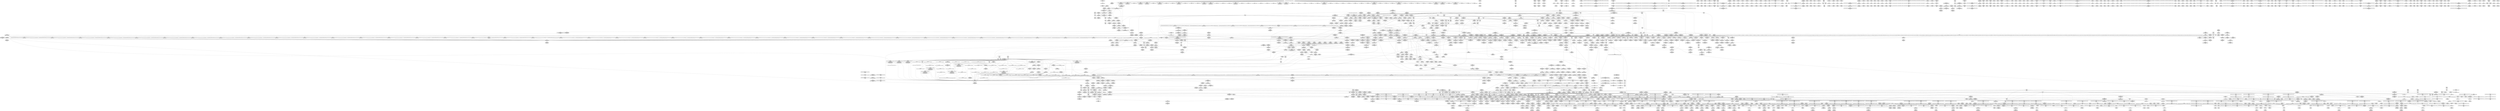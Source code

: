 digraph {
	CE0x7872060 [shape=record,shape=Mrecord,label="{CE0x7872060|tomoyo_check_inet_address:_if.then}"]
	CE0x502d940 [shape=record,shape=Mrecord,label="{CE0x502d940|0:_i8,_array:_GCRE_tomoyo_index2category_constant_39_x_i8_c_00_00_00_00_00_00_00_00_00_00_00_00_00_00_00_00_00_00_00_00_00_00_00_01_01_01_01_01_01_01_01_01_01_01_01_01_01_01_02_,_align_16:_elem_10::|security/tomoyo/util.c,983}"]
	CE0x5dc8ca0 [shape=record,shape=Mrecord,label="{CE0x5dc8ca0|GLOBAL:___llvm_gcov_ctr5427|Global_var:__llvm_gcov_ctr5427|*SummSink*}"]
	CE0x77fded0 [shape=record,shape=Mrecord,label="{CE0x77fded0|i64*_getelementptr_inbounds_(_2_x_i64_,_2_x_i64_*___llvm_gcov_ctr2154,_i64_0,_i64_1)|*Constant*|*SummSink*}"]
	CE0x43969c0 [shape=record,shape=Mrecord,label="{CE0x43969c0|__fswab16:_tmp3|*SummSink*}"]
	CE0x6111450 [shape=record,shape=Mrecord,label="{CE0x6111450|tomoyo_domain:_security|security/tomoyo/common.h,1205}"]
	CE0x433f650 [shape=record,shape=Mrecord,label="{CE0x433f650|i32_6|*Constant*|*SummSink*}"]
	CE0x4ee5940 [shape=record,shape=Mrecord,label="{CE0x4ee5940|tomoyo_init_request_info:_mode|security/tomoyo/util.c,1010|*SummSource*}"]
	CE0x437be60 [shape=record,shape=Mrecord,label="{CE0x437be60|tomoyo_print_ipv4:_bb|*SummSource*}"]
	CE0x6213940 [shape=record,shape=Mrecord,label="{CE0x6213940|VOIDTB_TE:_CE_2272,6368_|*MultipleSource*|security/tomoyo/util.c,1010|Function::tomoyo_get_mode&Arg::ns::}"]
	CE0x5e40210 [shape=record,shape=Mrecord,label="{CE0x5e40210|tomoyo_check_inet_address:_conv17|security/tomoyo/network.c,528}"]
	CE0x41c0230 [shape=record,shape=Mrecord,label="{CE0x41c0230|tomoyo_audit_inet_log:_param2|security/tomoyo/network.c,384}"]
	CE0x5d729f0 [shape=record,shape=Mrecord,label="{CE0x5d729f0|i64**_getelementptr_inbounds_(_3_x_i64*_,_3_x_i64*_*___llvm_gcda_edge_table49,_i64_0,_i64_0)|*Constant*|*SummSource*}"]
	CE0x61b8650 [shape=record,shape=Mrecord,label="{CE0x61b8650|i64*_getelementptr_inbounds_(_12_x_i64_,_12_x_i64_*___llvm_gcov_ctr31133,_i64_0,_i64_11)|*Constant*}"]
	CE0x786e1d0 [shape=record,shape=Mrecord,label="{CE0x786e1d0|tomoyo_domain:_tmp11|security/tomoyo/common.h,1205|*SummSink*}"]
	CE0x60ab920 [shape=record,shape=Mrecord,label="{CE0x60ab920|tomoyo_init_request_info:_tmp2|security/tomoyo/util.c,1003|*SummSource*}"]
	CE0x6032280 [shape=record,shape=Mrecord,label="{CE0x6032280|i64_0|*Constant*}"]
	CE0x40b7fc0 [shape=record,shape=Mrecord,label="{CE0x40b7fc0|tomoyo_init_request_info:_tmp}"]
	CE0x773c1e0 [shape=record,shape=Mrecord,label="{CE0x773c1e0|tomoyo_print_ipv6:_buffer|Function::tomoyo_print_ipv6&Arg::buffer::}"]
	CE0x6223640 [shape=record,shape=Mrecord,label="{CE0x6223640|24:_i32*,_32:_i16,_34:_i8,_35:_i8,_36:_i8,_72:_i8,_:_SCMRE_49,50_}"]
	CE0x41dd0f0 [shape=record,shape=Mrecord,label="{CE0x41dd0f0|tomoyo_get_mode:_tmp11|security/tomoyo/util.c,982|*SummSource*}"]
	CE0x4e8ea20 [shape=record,shape=Mrecord,label="{CE0x4e8ea20|tomoyo_read_lock16:_call|security/tomoyo/common.h,1097|*SummSource*}"]
	CE0x4ed7950 [shape=record,shape=Mrecord,label="{CE0x4ed7950|i32_1205|*Constant*}"]
	CE0x4187960 [shape=record,shape=Mrecord,label="{CE0x4187960|GLOBAL:_get_current|*Constant*|*SummSource*}"]
	CE0x79ef260 [shape=record,shape=Mrecord,label="{CE0x79ef260|tomoyo_print_ipv6:_tmp5|security/tomoyo/network.c,111|*SummSource*}"]
	CE0x61990f0 [shape=record,shape=Mrecord,label="{CE0x61990f0|tomoyo_get_mode:_conv15|security/tomoyo/util.c,987|*SummSource*}"]
	CE0x4ea6ce0 [shape=record,shape=Mrecord,label="{CE0x4ea6ce0|GLOBAL:_srcu_read_lock17|*Constant*|*SummSource*}"]
	CE0x6204290 [shape=record,shape=Mrecord,label="{CE0x6204290|tomoyo_get_mode:_call|security/tomoyo/util.c,980}"]
	CE0x5ebcd80 [shape=record,shape=Mrecord,label="{CE0x5ebcd80|tomoyo_init_request_info:_conv|security/tomoyo/util.c,1010}"]
	CE0x43ebb90 [shape=record,shape=Mrecord,label="{CE0x43ebb90|tomoyo_print_ipv4:_tmp2|*SummSource*}"]
	CE0x76b2610 [shape=record,shape=Mrecord,label="{CE0x76b2610|tomoyo_inet_entry:_inet20|security/tomoyo/network.c,480}"]
	CE0x5ce0b00 [shape=record,shape=Mrecord,label="{CE0x5ce0b00|GLOBAL:___srcu_read_unlock|*Constant*|*SummSink*}"]
	CE0x7728630 [shape=record,shape=Mrecord,label="{CE0x7728630|128:_i8*,_1208:_%struct.file*,_:_CMRE_120,128_|*MultipleSource*|security/tomoyo/common.h,1205|security/tomoyo/common.h,1205}"]
	CE0x7728bd0 [shape=record,shape=Mrecord,label="{CE0x7728bd0|128:_i8*,_1208:_%struct.file*,_:_CMRE_144,152_|*MultipleSource*|security/tomoyo/common.h,1205|security/tomoyo/common.h,1205}"]
	CE0x4177100 [shape=record,shape=Mrecord,label="{CE0x4177100|_call_void_mcount()_#3}"]
	CE0x44a8ab0 [shape=record,shape=Mrecord,label="{CE0x44a8ab0|__fswab16:_conv3|include/uapi/linux/swab.h,53|*SummSource*}"]
	CE0x795bb80 [shape=record,shape=Mrecord,label="{CE0x795bb80|%struct.lockdep_map*_null|*Constant*|*SummSink*}"]
	CE0x6024cc0 [shape=record,shape=Mrecord,label="{CE0x6024cc0|tomoyo_audit_inet_log:_arraydecay|security/tomoyo/network.c,385|*SummSink*}"]
	CE0x5d62090 [shape=record,shape=Mrecord,label="{CE0x5d62090|i8*_getelementptr_inbounds_(_21_x_i8_,_21_x_i8_*_.str9,_i32_0,_i32_0)|*Constant*}"]
	CE0x7a04080 [shape=record,shape=Mrecord,label="{CE0x7a04080|tomoyo_check_inet_address:_sw.epilog}"]
	CE0x519dd90 [shape=record,shape=Mrecord,label="{CE0x519dd90|i64*_getelementptr_inbounds_(_2_x_i64_,_2_x_i64_*___llvm_gcov_ctr2253,_i64_0,_i64_1)|*Constant*|*SummSource*}"]
	CE0x61f0280 [shape=record,shape=Mrecord,label="{CE0x61f0280|tomoyo_domain:_tmp1|*SummSource*}"]
	CE0x4241aa0 [shape=record,shape=Mrecord,label="{CE0x4241aa0|tomoyo_get_mode:_if.then13|*SummSource*}"]
	CE0x6244090 [shape=record,shape=Mrecord,label="{CE0x6244090|24:_i32*,_32:_i16,_34:_i8,_35:_i8,_36:_i8,_72:_i8,_:_SCMRE_59,60_}"]
	CE0x43ec1d0 [shape=record,shape=Mrecord,label="{CE0x43ec1d0|tomoyo_get_mode:_arrayidx|security/tomoyo/util.c,981}"]
	CE0x4f2c480 [shape=record,shape=Mrecord,label="{CE0x4f2c480|128:_i8*,_1208:_%struct.file*,_:_CMRE_30,31_}"]
	CE0x4223c70 [shape=record,shape=Mrecord,label="{CE0x4223c70|tomoyo_check_inet_address:_tmp7|security/tomoyo/network.c,510|*SummSource*}"]
	CE0x77f6d20 [shape=record,shape=Mrecord,label="{CE0x77f6d20|tomoyo_audit_inet_log:_bb|*SummSink*}"]
	CE0x511e600 [shape=record,shape=Mrecord,label="{CE0x511e600|i64*_getelementptr_inbounds_(_4_x_i64_,_4_x_i64_*___llvm_gcov_ctr4731,_i64_0,_i64_3)|*Constant*|*SummSink*}"]
	CE0x6213450 [shape=record,shape=Mrecord,label="{CE0x6213450|tomoyo_print_ipv4:_tmp3}"]
	CE0x6cf98b0 [shape=record,shape=Mrecord,label="{CE0x6cf98b0|_call_void_lock_acquire(%struct.lockdep_map*_%map,_i32_0,_i32_0,_i32_2,_i32_0,_%struct.lockdep_map*_null,_i64_ptrtoint_(i8*_blockaddress(_rcu_lock_acquire18,_%__here)_to_i64))_#9,_!dbg_!38907|include/linux/rcupdate.h,418|*SummSource*}"]
	CE0x4fbad60 [shape=record,shape=Mrecord,label="{CE0x4fbad60|tomoyo_get_mode:_arrayidx|security/tomoyo/util.c,981|*SummSink*}"]
	CE0x5d77fa0 [shape=record,shape=Mrecord,label="{CE0x5d77fa0|i64_16|*Constant*}"]
	CE0x5d65300 [shape=record,shape=Mrecord,label="{CE0x5d65300|GLOBAL:_lockdep_rcu_suspicious|*Constant*|*SummSink*}"]
	CE0x5ce0170 [shape=record,shape=Mrecord,label="{CE0x5ce0170|rcu_lock_release21:_map|Function::rcu_lock_release21&Arg::map::|*SummSource*}"]
	CE0x41ee9c0 [shape=record,shape=Mrecord,label="{CE0x41ee9c0|tomoyo_audit_inet_log:_inet_network3|security/tomoyo/network.c,384|*SummSink*}"]
	CE0x5066e60 [shape=record,shape=Mrecord,label="{CE0x5066e60|_ret_void}"]
	CE0x52722f0 [shape=record,shape=Mrecord,label="{CE0x52722f0|tomoyo_audit_net_log:_operation|Function::tomoyo_audit_net_log&Arg::operation::|*SummSink*}"]
	CE0x4263b10 [shape=record,shape=Mrecord,label="{CE0x4263b10|128:_i8*,_1208:_%struct.file*,_:_CMRE_160,168_|*MultipleSource*|security/tomoyo/common.h,1205|security/tomoyo/common.h,1205}"]
	CE0x4341330 [shape=record,shape=Mrecord,label="{CE0x4341330|tomoyo_audit_inet_log:_conv7|security/tomoyo/network.c,390}"]
	CE0x786dc20 [shape=record,shape=Mrecord,label="{CE0x786dc20|tomoyo_get_mode:_tmp6|security/tomoyo/util.c,978|*SummSource*}"]
	CE0x78258a0 [shape=record,shape=Mrecord,label="{CE0x78258a0|i32_1|*Constant*|*SummSource*}"]
	CE0x5dcc9b0 [shape=record,shape=Mrecord,label="{CE0x5dcc9b0|__llvm_gcov_indirect_counter_increment10:_tmp3}"]
	CE0x5080300 [shape=record,shape=Mrecord,label="{CE0x5080300|tomoyo_check_inet_address:_tmp23|security/tomoyo/network.c,521|*SummSource*}"]
	CE0x6138ad0 [shape=record,shape=Mrecord,label="{CE0x6138ad0|i32_10|*Constant*|*SummSource*}"]
	CE0x4fb5210 [shape=record,shape=Mrecord,label="{CE0x4fb5210|tomoyo_get_mode:_return}"]
	CE0x76f5d30 [shape=record,shape=Mrecord,label="{CE0x76f5d30|i64*_getelementptr_inbounds_(_2_x_i64_,_2_x_i64_*___llvm_gcov_ctr2154,_i64_0,_i64_0)|*Constant*|*SummSink*}"]
	CE0x5f73a60 [shape=record,shape=Mrecord,label="{CE0x5f73a60|rcu_lock_release21:_tmp3|*SummSource*}"]
	CE0x5da71e0 [shape=record,shape=Mrecord,label="{CE0x5da71e0|tomoyo_check_inet_address:_cmp14|security/tomoyo/network.c,527|*SummSink*}"]
	CE0x78287f0 [shape=record,shape=Mrecord,label="{CE0x78287f0|GLOBAL:___llvm_gcov_global_state_pred50|Global_var:__llvm_gcov_global_state_pred50}"]
	CE0x5e4d6a0 [shape=record,shape=Mrecord,label="{CE0x5e4d6a0|tomoyo_init_request_info:_ns|security/tomoyo/util.c,1010}"]
	CE0x4357b60 [shape=record,shape=Mrecord,label="{CE0x4357b60|i64*_getelementptr_inbounds_(_6_x_i64_,_6_x_i64_*___llvm_gcov_ctr5427,_i64_0,_i64_5)|*Constant*}"]
	CE0x79f2080 [shape=record,shape=Mrecord,label="{CE0x79f2080|srcu_read_lock17:_tmp}"]
	CE0x4ef9dc0 [shape=record,shape=Mrecord,label="{CE0x4ef9dc0|GLOBAL:_tomoyo_policy_loaded|Global_var:tomoyo_policy_loaded}"]
	CE0x77d5f10 [shape=record,shape=Mrecord,label="{CE0x77d5f10|tomoyo_print_ipv4:_cond|security/tomoyo/network.c,93}"]
	CE0x7990c60 [shape=record,shape=Mrecord,label="{CE0x7990c60|_call_void_mcount()_#3|*SummSource*}"]
	CE0x432d5f0 [shape=record,shape=Mrecord,label="{CE0x432d5f0|tomoyo_print_ipv6:_lnot|security/tomoyo/network.c,111}"]
	CE0x5ce0dc0 [shape=record,shape=Mrecord,label="{CE0x5ce0dc0|rcu_lock_acquire18:_bb|*SummSink*}"]
	CE0x4f1ab00 [shape=record,shape=Mrecord,label="{CE0x4f1ab00|i8*_getelementptr_inbounds_(_5_x_i8_,_5_x_i8_*_.str11,_i32_0,_i32_0)|*Constant*}"]
	CE0x519db20 [shape=record,shape=Mrecord,label="{CE0x519db20|GLOBAL:_tomoyo_policy_loaded|Global_var:tomoyo_policy_loaded|*SummSource*}"]
	CE0x5e03720 [shape=record,shape=Mrecord,label="{CE0x5e03720|i64*_getelementptr_inbounds_(_2_x_i64_,_2_x_i64_*___llvm_gcov_ctr4632,_i64_0,_i64_1)|*Constant*}"]
	CE0x7885010 [shape=record,shape=Mrecord,label="{CE0x7885010|tomoyo_domain:_tmp8|security/tomoyo/common.h,1205}"]
	CE0x5dccdc0 [shape=record,shape=Mrecord,label="{CE0x5dccdc0|tomoyo_check_inet_address:_sw.default}"]
	CE0x776cec0 [shape=record,shape=Mrecord,label="{CE0x776cec0|i64*_getelementptr_inbounds_(_11_x_i64_,_11_x_i64_*___llvm_gcov_ctr5229,_i64_0,_i64_9)|*Constant*|*SummSink*}"]
	CE0x4328c70 [shape=record,shape=Mrecord,label="{CE0x4328c70|tomoyo_audit_inet_log:_param8|security/tomoyo/network.c,391|*SummSink*}"]
	CE0x5f31d30 [shape=record,shape=Mrecord,label="{CE0x5f31d30|tomoyo_check_inet_address:_retval.0}"]
	CE0x60dcbb0 [shape=record,shape=Mrecord,label="{CE0x60dcbb0|tomoyo_init_request_info:_call|security/tomoyo/util.c,1005}"]
	CE0x61c01b0 [shape=record,shape=Mrecord,label="{CE0x61c01b0|GLOBAL:_rcu_lock_release21|*Constant*}"]
	CE0x41fe680 [shape=record,shape=Mrecord,label="{CE0x41fe680|COLLAPSED:_GCMRE___llvm_gcov_ctr4731_internal_global_4_x_i64_zeroinitializer:_elem_0:default:}"]
	CE0x605e080 [shape=record,shape=Mrecord,label="{CE0x605e080|_ret_%struct.tomoyo_domain_info*_%tmp23,_!dbg_!38929|security/tomoyo/common.h,1205}"]
	CE0x614c100 [shape=record,shape=Mrecord,label="{CE0x614c100|i64_80|*Constant*|*SummSource*}"]
	CE0x7790520 [shape=record,shape=Mrecord,label="{CE0x7790520|_call_void_tomoyo_read_unlock19(i32_%call)_#9,_!dbg_!38960|security/tomoyo/network.c,486|*SummSource*}"]
	CE0x437bd50 [shape=record,shape=Mrecord,label="{CE0x437bd50|VOIDTB_TE_array:_GCR_.str5_private_unnamed_addr_constant_13_x_i8_c_%pI6c%c%pI6c_00_,_align_1:_elem_0:default:}"]
	CE0x5db2ca0 [shape=record,shape=Mrecord,label="{CE0x5db2ca0|srcu_read_unlock20:_entry|*SummSource*}"]
	CE0x5ce0930 [shape=record,shape=Mrecord,label="{CE0x5ce0930|GLOBAL:___srcu_read_unlock|*Constant*|*SummSource*}"]
	CE0x77a36d0 [shape=record,shape=Mrecord,label="{CE0x77a36d0|tomoyo_read_unlock19:_idx|Function::tomoyo_read_unlock19&Arg::idx::}"]
	CE0x61c0480 [shape=record,shape=Mrecord,label="{CE0x61c0480|GLOBAL:_rcu_lock_release21|*Constant*|*SummSink*}"]
	CE0x5c41b90 [shape=record,shape=Mrecord,label="{CE0x5c41b90|tomoyo_check_inet_address:_tmp21|security/tomoyo/network.c,519}"]
	CE0x4eb6300 [shape=record,shape=Mrecord,label="{CE0x4eb6300|tomoyo_audit_inet_log:_conv10|security/tomoyo/network.c,391|*SummSink*}"]
	CE0x62e18f0 [shape=record,shape=Mrecord,label="{CE0x62e18f0|tomoyo_inet_entry:_inet15|security/tomoyo/network.c,479|*SummSource*}"]
	CE0x61714d0 [shape=record,shape=Mrecord,label="{CE0x61714d0|tomoyo_read_unlock19:_tmp|*SummSource*}"]
	CE0x60cf2f0 [shape=record,shape=Mrecord,label="{CE0x60cf2f0|tomoyo_init_request_info:_entry|*SummSink*}"]
	CE0x40b7d30 [shape=record,shape=Mrecord,label="{CE0x40b7d30|tomoyo_init_request_info:_bb|*SummSink*}"]
	CE0x795c8d0 [shape=record,shape=Mrecord,label="{CE0x795c8d0|i64*_getelementptr_inbounds_(_2_x_i64_,_2_x_i64_*___llvm_gcov_ctr53148,_i64_0,_i64_0)|*Constant*}"]
	CE0x41ee890 [shape=record,shape=Mrecord,label="{CE0x41ee890|tomoyo_audit_inet_log:_inet_network3|security/tomoyo/network.c,384}"]
	CE0x5066c10 [shape=record,shape=Mrecord,label="{CE0x5066c10|__llvm_gcov_indirect_counter_increment10:_counters|Function::__llvm_gcov_indirect_counter_increment10&Arg::counters::|*SummSource*}"]
	CE0x4ff7a70 [shape=record,shape=Mrecord,label="{CE0x4ff7a70|rcu_lock_acquire18:_tmp2|*SummSource*}"]
	CE0x433f520 [shape=record,shape=Mrecord,label="{CE0x433f520|i32_45|*Constant*|*SummSink*}"]
	CE0x79f2830 [shape=record,shape=Mrecord,label="{CE0x79f2830|srcu_read_lock17:_call|include/linux/srcu.h,220|*SummSource*}"]
	CE0x4fde200 [shape=record,shape=Mrecord,label="{CE0x4fde200|rcu_lock_release21:_tmp5|include/linux/rcupdate.h,423|*SummSource*}"]
	CE0x5ca5b50 [shape=record,shape=Mrecord,label="{CE0x5ca5b50|rcu_lock_acquire18:_indirectgoto|*SummSource*}"]
	CE0x4189c20 [shape=record,shape=Mrecord,label="{CE0x4189c20|rcu_lock_release21:_indirectgoto}"]
	CE0x779bc20 [shape=record,shape=Mrecord,label="{CE0x779bc20|_call_void_tomoyo_read_unlock19(i32_%call)_#9,_!dbg_!38960|security/tomoyo/network.c,486|*SummSink*}"]
	CE0x5db2690 [shape=record,shape=Mrecord,label="{CE0x5db2690|tomoyo_print_ipv6:_buffer|Function::tomoyo_print_ipv6&Arg::buffer::|*SummSink*}"]
	CE0x41a1ac0 [shape=record,shape=Mrecord,label="{CE0x41a1ac0|tomoyo_audit_inet_log:_tmp14|security/tomoyo/network.c,388|*SummSource*}"]
	CE0x50a93a0 [shape=record,shape=Mrecord,label="{CE0x50a93a0|tomoyo_domain:_tmp16|security/tomoyo/common.h,1205|*SummSource*}"]
	CE0x433f3f0 [shape=record,shape=Mrecord,label="{CE0x433f3f0|tomoyo_print_ipv4:_bb}"]
	CE0x6244870 [shape=record,shape=Mrecord,label="{CE0x6244870|24:_i32*,_32:_i16,_34:_i8,_35:_i8,_36:_i8,_72:_i8,_:_SCMRE_64,72_|*MultipleSource*|security/tomoyo/network.c, 469|security/tomoyo/network.c,469|Function::tomoyo_init_request_info&Arg::r::|security/tomoyo/network.c,475}"]
	CE0x43af390 [shape=record,shape=Mrecord,label="{CE0x43af390|tomoyo_audit_inet_log:_arraydecay5|security/tomoyo/network.c,389}"]
	CE0x5fb0760 [shape=record,shape=Mrecord,label="{CE0x5fb0760|tomoyo_init_request_info:_if.end|*SummSource*}"]
	CE0x41fde10 [shape=record,shape=Mrecord,label="{CE0x41fde10|i64*_getelementptr_inbounds_(_4_x_i64_,_4_x_i64_*___llvm_gcov_ctr4731,_i64_0,_i64_2)|*Constant*|*SummSink*}"]
	CE0x43259c0 [shape=record,shape=Mrecord,label="{CE0x43259c0|tomoyo_domain:_tmp6|security/tomoyo/common.h,1205|*SummSink*}"]
	CE0x5df8c50 [shape=record,shape=Mrecord,label="{CE0x5df8c50|COLLAPSED:_GCRE_current_task_external_global_%struct.task_struct*:_elem_0::|security/tomoyo/common.h,1205}"]
	CE0x798f630 [shape=record,shape=Mrecord,label="{CE0x798f630|COLLAPSED:_GCMRE___llvm_gcov_ctr53148_internal_global_2_x_i64_zeroinitializer:_elem_0:default:}"]
	CE0x5ec2f00 [shape=record,shape=Mrecord,label="{CE0x5ec2f00|tomoyo_domain:_tmp1}"]
	CE0x4319110 [shape=record,shape=Mrecord,label="{CE0x4319110|0:_i8,_array:_GCRE_tomoyo_index2category_constant_39_x_i8_c_00_00_00_00_00_00_00_00_00_00_00_00_00_00_00_00_00_00_00_00_00_00_00_01_01_01_01_01_01_01_01_01_01_01_01_01_01_01_02_,_align_16:_elem_8::|security/tomoyo/util.c,983}"]
	CE0x4f710e0 [shape=record,shape=Mrecord,label="{CE0x4f710e0|__llvm_gcov_indirect_counter_increment10:_pred|*SummSink*}"]
	CE0x50754a0 [shape=record,shape=Mrecord,label="{CE0x50754a0|tomoyo_domain:_tmp6|security/tomoyo/common.h,1205|*SummSource*}"]
	CE0x61129b0 [shape=record,shape=Mrecord,label="{CE0x61129b0|_ret_i32_%conv6,_!dbg_!38926|security/tomoyo/util.c,1011|*SummSource*}"]
	CE0x62d5f40 [shape=record,shape=Mrecord,label="{CE0x62d5f40|tomoyo_inet_entry:_operation10|security/tomoyo/network.c,477|*SummSink*}"]
	CE0x50759f0 [shape=record,shape=Mrecord,label="{CE0x50759f0|tomoyo_domain:_tmp13|security/tomoyo/common.h,1205}"]
	CE0x4348940 [shape=record,shape=Mrecord,label="{CE0x4348940|tomoyo_audit_inet_log:_tmp15|security/tomoyo/network.c,389}"]
	CE0x4fd71f0 [shape=record,shape=Mrecord,label="{CE0x4fd71f0|tomoyo_audit_net_log:_family|Function::tomoyo_audit_net_log&Arg::family::}"]
	CE0x42b0de0 [shape=record,shape=Mrecord,label="{CE0x42b0de0|tomoyo_inet_entry:_tobool|security/tomoyo/network.c,473|*SummSource*}"]
	CE0x786e080 [shape=record,shape=Mrecord,label="{CE0x786e080|tomoyo_domain:_tmp11|security/tomoyo/common.h,1205|*SummSource*}"]
	CE0x6297a60 [shape=record,shape=Mrecord,label="{CE0x6297a60|i32_2|*Constant*}"]
	CE0x77a3100 [shape=record,shape=Mrecord,label="{CE0x77a3100|tomoyo_read_unlock19:_entry}"]
	CE0x616a630 [shape=record,shape=Mrecord,label="{CE0x616a630|tomoyo_init_request_info:_tmp7|security/tomoyo/util.c,1005}"]
	CE0x4503400 [shape=record,shape=Mrecord,label="{CE0x4503400|tomoyo_audit_net_log:_tmp1|*SummSink*}"]
	CE0x41cae70 [shape=record,shape=Mrecord,label="{CE0x41cae70|0:_i8*,_array:_GCRE_tomoyo_socket_keyword_external_constant_4_x_i8*_:_elem_2::|security/tomoyo/network.c,368}"]
	CE0x4e743c0 [shape=record,shape=Mrecord,label="{CE0x4e743c0|tomoyo_audit_inet_log:_tmp9|security/tomoyo/network.c,385|*SummSink*}"]
	CE0x41ca6c0 [shape=record,shape=Mrecord,label="{CE0x41ca6c0|0:_i8*,_array:_GCRE_tomoyo_socket_keyword_external_constant_4_x_i8*_:_elem_3::|security/tomoyo/network.c,368}"]
	CE0x511db20 [shape=record,shape=Mrecord,label="{CE0x511db20|GLOBAL:_current_task|Global_var:current_task|*SummSink*}"]
	CE0x784c220 [shape=record,shape=Mrecord,label="{CE0x784c220|0:_i8*,_array:_GCRE_tomoyo_proto_keyword_constant_6_x_i8*_i8*_getelementptr_inbounds_(_2_x_i8_,_2_x_i8_*_.str22,_i32_0,_i32_0),_i8*_getelementptr_inbounds_(_7_x_i8_,_7_x_i8_*_.str123,_i32_0,_i32_0),_i8*_getelementptr_inbounds_(_6_x_i8_,_6_x_i8_*_.str224,_i32_0,_i32_0),_i8*_getelementptr_inbounds_(_4_x_i8_,_4_x_i8_*_.str325,_i32_0,_i32_0),_i8*_getelementptr_inbounds_(_2_x_i8_,_2_x_i8_*_.str22,_i32_0,_i32_0),_i8*_getelementptr_inbounds_(_10_x_i8_,_10_x_i8_*_.str426,_i32_0,_i32_0)_,_align_16:_elem_2::|security/tomoyo/network.c,367}"]
	CE0x4fcb020 [shape=record,shape=Mrecord,label="{CE0x4fcb020|rcu_lock_acquire18:_tmp3}"]
	CE0x42b1110 [shape=record,shape=Mrecord,label="{CE0x42b1110|tomoyo_check_inet_address:_return}"]
	CE0x5105460 [shape=record,shape=Mrecord,label="{CE0x5105460|tomoyo_check_inet_address:_sin_port|security/tomoyo/network.c,522|*SummSink*}"]
	CE0x4338750 [shape=record,shape=Mrecord,label="{CE0x4338750|tomoyo_domain:_tmp3|*SummSink*}"]
	CE0x42ff6c0 [shape=record,shape=Mrecord,label="{CE0x42ff6c0|tomoyo_print_ipv4:_tmp4|security/tomoyo/network.c,93|*SummSource*}"]
	CE0x5fc3400 [shape=record,shape=Mrecord,label="{CE0x5fc3400|__fswab16:_conv|include/uapi/linux/swab.h,53|*SummSink*}"]
	CE0x769a410 [shape=record,shape=Mrecord,label="{CE0x769a410|get_current:_bb|*SummSource*}"]
	CE0x6098500 [shape=record,shape=Mrecord,label="{CE0x6098500|128:_i8*,_1208:_%struct.file*,_:_CMRE_72,80_|*MultipleSource*|security/tomoyo/common.h,1205|security/tomoyo/common.h,1205}"]
	CE0x76c20d0 [shape=record,shape=Mrecord,label="{CE0x76c20d0|i64*_getelementptr_inbounds_(_11_x_i64_,_11_x_i64_*___llvm_gcov_ctr5229,_i64_0,_i64_6)|*Constant*|*SummSource*}"]
	CE0x5ed37a0 [shape=record,shape=Mrecord,label="{CE0x5ed37a0|i8*_getelementptr_inbounds_(_45_x_i8_,_45_x_i8_*_.str13,_i32_0,_i32_0)|*Constant*|*SummSink*}"]
	CE0x6171a30 [shape=record,shape=Mrecord,label="{CE0x6171a30|i64_4|*Constant*}"]
	CE0x781fcc0 [shape=record,shape=Mrecord,label="{CE0x781fcc0|i32_10|*Constant*|*SummSink*}"]
	CE0x4221790 [shape=record,shape=Mrecord,label="{CE0x4221790|_ret_void|*SummSource*}"]
	CE0x5087140 [shape=record,shape=Mrecord,label="{CE0x5087140|tomoyo_domain:_land.lhs.true|*SummSink*}"]
	CE0x5d5fa40 [shape=record,shape=Mrecord,label="{CE0x5d5fa40|128:_i8*,_1208:_%struct.file*,_:_CMRE_46,47_}"]
	CE0x42c3d00 [shape=record,shape=Mrecord,label="{CE0x42c3d00|tomoyo_init_request_info:_tmp9|security/tomoyo/util.c,1006}"]
	CE0x61def10 [shape=record,shape=Mrecord,label="{CE0x61def10|tomoyo_print_ipv6:_tmp1|*SummSink*}"]
	CE0x4f82570 [shape=record,shape=Mrecord,label="{CE0x4f82570|tomoyo_audit_inet_log:_operation|security/tomoyo/network.c,393}"]
	CE0x77ed780 [shape=record,shape=Mrecord,label="{CE0x77ed780|GLOBAL:_tomoyo_proto_keyword|Global_var:tomoyo_proto_keyword|*SummSink*}"]
	CE0x624e250 [shape=record,shape=Mrecord,label="{CE0x624e250|24:_i32*,_32:_i16,_34:_i8,_35:_i8,_36:_i8,_72:_i8,_:_SCMRE_74,75_|*MultipleSource*|security/tomoyo/network.c, 469|security/tomoyo/network.c,469|Function::tomoyo_init_request_info&Arg::r::|security/tomoyo/network.c,475}"]
	CE0x5da73f0 [shape=record,shape=Mrecord,label="{CE0x5da73f0|i64_14|*Constant*}"]
	CE0x5df8490 [shape=record,shape=Mrecord,label="{CE0x5df8490|i32_78|*Constant*}"]
	CE0x41b7420 [shape=record,shape=Mrecord,label="{CE0x41b7420|tomoyo_domain:_call|security/tomoyo/common.h,1205|*SummSink*}"]
	CE0x5d94b70 [shape=record,shape=Mrecord,label="{CE0x5d94b70|tomoyo_check_inet_address:_tmp28|security/tomoyo/network.c,525}"]
	CE0x7717400 [shape=record,shape=Mrecord,label="{CE0x7717400|tomoyo_audit_inet_log:_tmp|*SummSource*}"]
	CE0x7875fc0 [shape=record,shape=Mrecord,label="{CE0x7875fc0|tomoyo_check_inet_address:_tmp4|security/tomoyo/network.c,509}"]
	CE0x5ca4f70 [shape=record,shape=Mrecord,label="{CE0x5ca4f70|i64*_getelementptr_inbounds_(_4_x_i64_,_4_x_i64_*___llvm_gcov_ctr4731,_i64_0,_i64_0)|*Constant*|*SummSink*}"]
	CE0x5ef6260 [shape=record,shape=Mrecord,label="{CE0x5ef6260|tomoyo_check_inet_address:_tmp36|security/tomoyo/network.c,529}"]
	CE0x6297da0 [shape=record,shape=Mrecord,label="{CE0x6297da0|tomoyo_inet_entry:_param|security/tomoyo/network.c,476|*SummSink*}"]
	CE0x5e2ece0 [shape=record,shape=Mrecord,label="{CE0x5e2ece0|__fswab16:_entry|*SummSource*}"]
	CE0x5ea3910 [shape=record,shape=Mrecord,label="{CE0x5ea3910|_call_void_rcu_lock_release21(%struct.lockdep_map*_%dep_map)_#9,_!dbg_!38905|include/linux/srcu.h,236|*SummSource*}"]
	CE0x4fde4b0 [shape=record,shape=Mrecord,label="{CE0x4fde4b0|tomoyo_get_mode:_cmp|security/tomoyo/util.c,982}"]
	CE0x5f82ca0 [shape=record,shape=Mrecord,label="{CE0x5f82ca0|_ret_i32_%retval.0,_!dbg_!38967|security/tomoyo/network.c,532}"]
	CE0x6204e70 [shape=record,shape=Mrecord,label="{CE0x6204e70|tomoyo_domain:_do.end}"]
	CE0x5d73570 [shape=record,shape=Mrecord,label="{CE0x5d73570|__llvm_gcov_indirect_counter_increment10:_predecessor|Function::__llvm_gcov_indirect_counter_increment10&Arg::predecessor::}"]
	CE0x5d62480 [shape=record,shape=Mrecord,label="{CE0x5d62480|tomoyo_audit_net_log:_call|security/tomoyo/network.c,366}"]
	CE0x6065a40 [shape=record,shape=Mrecord,label="{CE0x6065a40|i32_39|*Constant*|*SummSink*}"]
	CE0x5ce0580 [shape=record,shape=Mrecord,label="{CE0x5ce0580|_ret_void,_!dbg_!38908|include/linux/rcupdate.h,424|*SummSource*}"]
	CE0x4357e60 [shape=record,shape=Mrecord,label="{CE0x4357e60|tomoyo_print_ipv4:_min_ip|Function::tomoyo_print_ipv4&Arg::min_ip::|*SummSink*}"]
	CE0x76b30e0 [shape=record,shape=Mrecord,label="{CE0x76b30e0|tomoyo_inet_entry:_call21|security/tomoyo/network.c,480|*SummSource*}"]
	CE0x5f1a290 [shape=record,shape=Mrecord,label="{CE0x5f1a290|tomoyo_inet_entry:_entry|*SummSource*}"]
	CE0x44ccd30 [shape=record,shape=Mrecord,label="{CE0x44ccd30|i64*_getelementptr_inbounds_(_2_x_i64_,_2_x_i64_*___llvm_gcov_ctr3939,_i64_0,_i64_1)|*Constant*|*SummSink*}"]
	CE0x79ef0b0 [shape=record,shape=Mrecord,label="{CE0x79ef0b0|tomoyo_get_mode:_idxprom|security/tomoyo/util.c,981}"]
	CE0x6031c00 [shape=record,shape=Mrecord,label="{CE0x6031c00|tomoyo_audit_inet_log:_tmp3|security/tomoyo/network.c,382}"]
	CE0x6236e90 [shape=record,shape=Mrecord,label="{CE0x6236e90|24:_i32*,_32:_i16,_34:_i8,_35:_i8,_36:_i8,_72:_i8,_:_SCMRE_52,53_}"]
	CE0x61d9e70 [shape=record,shape=Mrecord,label="{CE0x61d9e70|24:_i32*,_32:_i16,_34:_i8,_35:_i8,_36:_i8,_72:_i8,_:_SCMRE_16,24_|*MultipleSource*|security/tomoyo/network.c, 469|security/tomoyo/network.c,469|Function::tomoyo_init_request_info&Arg::r::|security/tomoyo/network.c,475}"]
	CE0x7a002d0 [shape=record,shape=Mrecord,label="{CE0x7a002d0|VOIDTB_TE:_CE_0,2048_|*MultipleSource*|security/tomoyo/util.c,1010|Function::tomoyo_get_mode&Arg::ns::}"]
	CE0x616a900 [shape=record,shape=Mrecord,label="{CE0x616a900|i32_5|*Constant*}"]
	CE0x7740d90 [shape=record,shape=Mrecord,label="{CE0x7740d90|_ret_i32_%call,_!dbg_!38902|security/tomoyo/common.h,1097|*SummSource*}"]
	CE0x7716e20 [shape=record,shape=Mrecord,label="{CE0x7716e20|_call_void_mcount()_#3}"]
	CE0x61d9570 [shape=record,shape=Mrecord,label="{CE0x61d9570|tomoyo_inet_entry:_tmp13|security/tomoyo/network.c,473|*SummSink*}"]
	CE0x448e610 [shape=record,shape=Mrecord,label="{CE0x448e610|__fswab16:_conv1|include/uapi/linux/swab.h,53|*SummSink*}"]
	CE0x5ee7830 [shape=record,shape=Mrecord,label="{CE0x5ee7830|tomoyo_check_inet_address:_conv18|security/tomoyo/network.c,528}"]
	CE0x4fb5310 [shape=record,shape=Mrecord,label="{CE0x4fb5310|tomoyo_get_mode:_return|*SummSource*}"]
	CE0x615b1e0 [shape=record,shape=Mrecord,label="{CE0x615b1e0|tomoyo_get_mode:_mode.1|*SummSource*}"]
	CE0x79c2a10 [shape=record,shape=Mrecord,label="{CE0x79c2a10|i64*_getelementptr_inbounds_(_12_x_i64_,_12_x_i64_*___llvm_gcov_ctr31133,_i64_0,_i64_0)|*Constant*|*SummSink*}"]
	CE0x4f1c670 [shape=record,shape=Mrecord,label="{CE0x4f1c670|i32_24|*Constant*|*SummSink*}"]
	CE0x4f1af90 [shape=record,shape=Mrecord,label="{CE0x4f1af90|_ret_i32_%call,_!dbg_!38910|security/tomoyo/network.c,366}"]
	CE0x7918d80 [shape=record,shape=Mrecord,label="{CE0x7918d80|tomoyo_check_inet_address:_if.end9|*SummSource*}"]
	CE0x5e46520 [shape=record,shape=Mrecord,label="{CE0x5e46520|i32_8|*Constant*}"]
	CE0x5e7be10 [shape=record,shape=Mrecord,label="{CE0x5e7be10|tomoyo_get_mode:_tmp16|security/tomoyo/util.c,983|*SummSource*}"]
	CE0x769a110 [shape=record,shape=Mrecord,label="{CE0x769a110|i8*_undef|*Constant*|*SummSink*}"]
	CE0x5cd1550 [shape=record,shape=Mrecord,label="{CE0x5cd1550|i64*_getelementptr_inbounds_(_2_x_i64_,_2_x_i64_*___llvm_gcov_ctr5130,_i64_0,_i64_1)|*Constant*|*SummSource*}"]
	CE0x5f832e0 [shape=record,shape=Mrecord,label="{CE0x5f832e0|COLLAPSED:_GCMRE___llvm_gcov_ctr3939_internal_global_2_x_i64_zeroinitializer:_elem_0:default:}"]
	CE0x778fab0 [shape=record,shape=Mrecord,label="{CE0x778fab0|tomoyo_inet_entry:_tmp29|security/tomoyo/network.c,486|*SummSink*}"]
	CE0x4263ed0 [shape=record,shape=Mrecord,label="{CE0x4263ed0|tomoyo_domain:_tmp22|security/tomoyo/common.h,1205}"]
	CE0x5df2e40 [shape=record,shape=Mrecord,label="{CE0x5df2e40|tomoyo_check_inet_address:_tmp30|security/tomoyo/network.c,527|*SummSource*}"]
	CE0x6136c70 [shape=record,shape=Mrecord,label="{CE0x6136c70|tomoyo_check_inet_address:_entry|*SummSource*}"]
	CE0x79c2c40 [shape=record,shape=Mrecord,label="{CE0x79c2c40|tomoyo_get_mode:_tmp|*SummSink*}"]
	CE0x775c020 [shape=record,shape=Mrecord,label="{CE0x775c020|tomoyo_inet_entry:_tmp26|security/tomoyo/network.c,484|*SummSource*}"]
	CE0x4242540 [shape=record,shape=Mrecord,label="{CE0x4242540|tomoyo_get_mode:_if.end14}"]
	CE0x5dd1570 [shape=record,shape=Mrecord,label="{CE0x5dd1570|rcu_lock_release21:_tmp1|*SummSink*}"]
	CE0x44a82a0 [shape=record,shape=Mrecord,label="{CE0x44a82a0|__fswab16:_shr|include/uapi/linux/swab.h,53}"]
	CE0x43d5f80 [shape=record,shape=Mrecord,label="{CE0x43d5f80|tomoyo_audit_inet_log:_port|security/tomoyo/network.c,391|*SummSink*}"]
	CE0x41776f0 [shape=record,shape=Mrecord,label="{CE0x41776f0|i64_80|*Constant*|*SummSink*}"]
	CE0x796b8b0 [shape=record,shape=Mrecord,label="{CE0x796b8b0|rcu_lock_acquire18:_entry|*SummSink*}"]
	CE0x60246d0 [shape=record,shape=Mrecord,label="{CE0x60246d0|tomoyo_init_request_info:_tmp6|security/tomoyo/util.c,1004|*SummSink*}"]
	CE0x432eca0 [shape=record,shape=Mrecord,label="{CE0x432eca0|tomoyo_audit_net_log:_r|Function::tomoyo_audit_net_log&Arg::r::|*SummSource*}"]
	CE0x602f1d0 [shape=record,shape=Mrecord,label="{CE0x602f1d0|i32_5|*Constant*|*SummSource*}"]
	CE0x4fb4910 [shape=record,shape=Mrecord,label="{CE0x4fb4910|i64*_getelementptr_inbounds_(_2_x_i64_,_2_x_i64_*___llvm_gcov_ctr2253,_i64_0,_i64_0)|*Constant*|*SummSource*}"]
	CE0x4263930 [shape=record,shape=Mrecord,label="{CE0x4263930|128:_i8*,_1208:_%struct.file*,_:_CMRE_152,160_|*MultipleSource*|security/tomoyo/common.h,1205|security/tomoyo/common.h,1205}"]
	CE0x614b6a0 [shape=record,shape=Mrecord,label="{CE0x614b6a0|__fswab16:_shl|include/uapi/linux/swab.h,53}"]
	CE0x4187850 [shape=record,shape=Mrecord,label="{CE0x4187850|GLOBAL:_get_current|*Constant*}"]
	CE0x4fe03f0 [shape=record,shape=Mrecord,label="{CE0x4fe03f0|tomoyo_check_inet_address:_arraydecay|security/tomoyo/network.c,513|*SummSink*}"]
	CE0x50865e0 [shape=record,shape=Mrecord,label="{CE0x50865e0|tomoyo_print_ipv4:_tmp5|security/tomoyo/network.c,93|*SummSink*}"]
	CE0x50cd010 [shape=record,shape=Mrecord,label="{CE0x50cd010|tomoyo_read_unlock19:_bb}"]
	CE0x50551f0 [shape=record,shape=Mrecord,label="{CE0x50551f0|rcu_lock_acquire18:_tmp}"]
	CE0x6198f70 [shape=record,shape=Mrecord,label="{CE0x6198f70|tomoyo_get_mode:_and|security/tomoyo/util.c,987|*SummSink*}"]
	CE0x60b05c0 [shape=record,shape=Mrecord,label="{CE0x60b05c0|tomoyo_check_inet_address:_tmp17|security/tomoyo/network.c,517}"]
	CE0x5d5f680 [shape=record,shape=Mrecord,label="{CE0x5d5f680|128:_i8*,_1208:_%struct.file*,_:_CMRE_43,44_}"]
	CE0x41b76c0 [shape=record,shape=Mrecord,label="{CE0x41b76c0|i32_0|*Constant*}"]
	CE0x4ff75a0 [shape=record,shape=Mrecord,label="{CE0x4ff75a0|GLOBAL:___llvm_gcov_ctr54147|Global_var:__llvm_gcov_ctr54147|*SummSource*}"]
	CE0x5faaa60 [shape=record,shape=Mrecord,label="{CE0x5faaa60|tomoyo_get_mode:_conv5|security/tomoyo/util.c,983|*SummSource*}"]
	CE0x5f27bd0 [shape=record,shape=Mrecord,label="{CE0x5f27bd0|i64*_getelementptr_inbounds_(_19_x_i64_,_19_x_i64_*___llvm_gcov_ctr4846,_i64_0,_i64_17)|*Constant*}"]
	CE0x5f06490 [shape=record,shape=Mrecord,label="{CE0x5f06490|tomoyo_check_inet_address:_tmp38|security/tomoyo/network.c,531|*SummSource*}"]
	CE0x4f31ac0 [shape=record,shape=Mrecord,label="{CE0x4f31ac0|tomoyo_read_lock16:_call|security/tomoyo/common.h,1097}"]
	CE0x4fe0610 [shape=record,shape=Mrecord,label="{CE0x4fe0610|tomoyo_check_inet_address:_tmp12|security/tomoyo/network.c,512}"]
	CE0x5da78f0 [shape=record,shape=Mrecord,label="{CE0x5da78f0|i64_13|*Constant*|*SummSink*}"]
	CE0x4172040 [shape=record,shape=Mrecord,label="{CE0x4172040|tomoyo_inet_entry:_tmp5|security/tomoyo/network.c,471|*SummSource*}"]
	CE0x6132890 [shape=record,shape=Mrecord,label="{CE0x6132890|get_current:_tmp4|./arch/x86/include/asm/current.h,14|*SummSink*}"]
	CE0x62cb760 [shape=record,shape=Mrecord,label="{CE0x62cb760|tomoyo_inet_entry:_is_ipv6|security/tomoyo/network.c,478|*SummSource*}"]
	CE0x5187430 [shape=record,shape=Mrecord,label="{CE0x5187430|i64*_getelementptr_inbounds_(_19_x_i64_,_19_x_i64_*___llvm_gcov_ctr4846,_i64_0,_i64_10)|*Constant*}"]
	CE0x43b4720 [shape=record,shape=Mrecord,label="{CE0x43b4720|tomoyo_audit_inet_log:_add.ptr|security/tomoyo/network.c,390}"]
	CE0x4e8e8e0 [shape=record,shape=Mrecord,label="{CE0x4e8e8e0|tomoyo_inet_entry:_conv|security/tomoyo/network.c,473|*SummSource*}"]
	CE0x51a5800 [shape=record,shape=Mrecord,label="{CE0x51a5800|tomoyo_get_mode:_tmp4|security/tomoyo/util.c,978}"]
	CE0x6171c80 [shape=record,shape=Mrecord,label="{CE0x6171c80|srcu_read_lock17:_tmp3}"]
	CE0x60edd90 [shape=record,shape=Mrecord,label="{CE0x60edd90|tomoyo_init_request_info:_tmp5|security/tomoyo/util.c,1004}"]
	CE0x60553b0 [shape=record,shape=Mrecord,label="{CE0x60553b0|24:_i32*,_32:_i16,_34:_i8,_35:_i8,_36:_i8,_72:_i8,_:_SCMRE_24,25_}"]
	CE0x7873500 [shape=record,shape=Mrecord,label="{CE0x7873500|tomoyo_audit_inet_log:_tmp10|security/tomoyo/network.c,385}"]
	CE0x5d4d9a0 [shape=record,shape=Mrecord,label="{CE0x5d4d9a0|i64_0|*Constant*}"]
	CE0x42b0650 [shape=record,shape=Mrecord,label="{CE0x42b0650|%struct.tomoyo_domain_info*_null|*Constant*}"]
	CE0x44ed9d0 [shape=record,shape=Mrecord,label="{CE0x44ed9d0|0:_i8,_1:_i8,_8:_i16,_16:_i32*,_24:_i8,_:_CMR_24,25_|*MultipleSource*|Function::tomoyo_check_inet_address&Arg::address::|security/tomoyo/network.c,505}"]
	CE0x4482180 [shape=record,shape=Mrecord,label="{CE0x4482180|tomoyo_read_unlock19:_tmp2}"]
	CE0x6222fc0 [shape=record,shape=Mrecord,label="{CE0x6222fc0|24:_i32*,_32:_i16,_34:_i8,_35:_i8,_36:_i8,_72:_i8,_:_SCMRE_45,46_}"]
	CE0x50da830 [shape=record,shape=Mrecord,label="{CE0x50da830|__fswab16:_conv|include/uapi/linux/swab.h,53|*SummSource*}"]
	CE0x4e35bd0 [shape=record,shape=Mrecord,label="{CE0x4e35bd0|tomoyo_read_lock16:_tmp2}"]
	CE0x5ea33f0 [shape=record,shape=Mrecord,label="{CE0x5ea33f0|srcu_read_unlock20:_dep_map|include/linux/srcu.h,236}"]
	CE0x6100320 [shape=record,shape=Mrecord,label="{CE0x6100320|24:_i32*,_32:_i16,_34:_i8,_35:_i8,_36:_i8,_72:_i8,_:_SCMRE_8,16_|*MultipleSource*|security/tomoyo/network.c, 469|security/tomoyo/network.c,469|Function::tomoyo_init_request_info&Arg::r::|security/tomoyo/network.c,475}"]
	CE0x5fefda0 [shape=record,shape=Mrecord,label="{CE0x5fefda0|tomoyo_audit_inet_log:_address1|security/tomoyo/network.c,382|*SummSink*}"]
	CE0x79eea40 [shape=record,shape=Mrecord,label="{CE0x79eea40|tomoyo_print_ipv6:_tmp4|security/tomoyo/network.c,111|*SummSource*}"]
	CE0x7917520 [shape=record,shape=Mrecord,label="{CE0x7917520|i64_4|*Constant*|*SummSource*}"]
	CE0x4e1f520 [shape=record,shape=Mrecord,label="{CE0x4e1f520|tomoyo_inet_entry:_idxprom1|security/tomoyo/network.c,471}"]
	CE0x5fda780 [shape=record,shape=Mrecord,label="{CE0x5fda780|tomoyo_inet_entry:_tmp11|security/tomoyo/network.c,473}"]
	CE0x5ca5890 [shape=record,shape=Mrecord,label="{CE0x5ca5890|GLOBAL:_current_task|Global_var:current_task|*SummSource*}"]
	CE0x5db29c0 [shape=record,shape=Mrecord,label="{CE0x5db29c0|tomoyo_audit_inet_log:_tmp12|security/tomoyo/network.c,386|*SummSink*}"]
	CE0x4ffe530 [shape=record,shape=Mrecord,label="{CE0x4ffe530|__llvm_gcov_indirect_counter_increment10:_tmp2|*SummSink*}"]
	CE0x4348460 [shape=record,shape=Mrecord,label="{CE0x4348460|_ret_void,_!dbg_!38911|security/tomoyo/network.c,94}"]
	CE0x5df8900 [shape=record,shape=Mrecord,label="{CE0x5df8900|tomoyo_domain:_cred|security/tomoyo/common.h,1205|*SummSink*}"]
	CE0x4381410 [shape=record,shape=Mrecord,label="{CE0x4381410|tomoyo_audit_net_log:_idxprom|security/tomoyo/network.c,367|*SummSource*}"]
	CE0x4fb4b90 [shape=record,shape=Mrecord,label="{CE0x4fb4b90|tomoyo_get_mode:_tmp13|security/tomoyo/util.c,982|*SummSink*}"]
	CE0x42ffbe0 [shape=record,shape=Mrecord,label="{CE0x42ffbe0|tomoyo_domain:_tmp23|security/tomoyo/common.h,1205|*SummSource*}"]
	CE0x5159270 [shape=record,shape=Mrecord,label="{CE0x5159270|24:_i32*,_32:_i16,_34:_i8,_35:_i8,_36:_i8,_72:_i8,_:_SCMRE_38,39_}"]
	CE0x5f1a6a0 [shape=record,shape=Mrecord,label="{CE0x5f1a6a0|tomoyo_inet_entry:_address|Function::tomoyo_inet_entry&Arg::address::|*SummSink*}"]
	CE0x6cf8900 [shape=record,shape=Mrecord,label="{CE0x6cf8900|i32_2|*Constant*}"]
	CE0x78810a0 [shape=record,shape=Mrecord,label="{CE0x78810a0|tomoyo_check_inet_address:_entry}"]
	CE0x51cf4d0 [shape=record,shape=Mrecord,label="{CE0x51cf4d0|tomoyo_inet_entry:_tmp21|security/tomoyo/network.c,482|*SummSource*}"]
	CE0x777de00 [shape=record,shape=Mrecord,label="{CE0x777de00|tomoyo_inet_entry:_tmp29|security/tomoyo/network.c,486}"]
	CE0x795c9d0 [shape=record,shape=Mrecord,label="{CE0x795c9d0|i64*_getelementptr_inbounds_(_4_x_i64_,_4_x_i64_*___llvm_gcov_ctr4137,_i64_0,_i64_3)|*Constant*|*SummSource*}"]
	CE0x7825a40 [shape=record,shape=Mrecord,label="{CE0x7825a40|tomoyo_check_inet_address:_address2|security/tomoyo/network.c,512}"]
	CE0x62371d0 [shape=record,shape=Mrecord,label="{CE0x62371d0|24:_i32*,_32:_i16,_34:_i8,_35:_i8,_36:_i8,_72:_i8,_:_SCMRE_54,55_}"]
	CE0x4fd6be0 [shape=record,shape=Mrecord,label="{CE0x4fd6be0|tomoyo_audit_inet_log:_call17|security/tomoyo/network.c,392|*SummSink*}"]
	CE0x77f2f20 [shape=record,shape=Mrecord,label="{CE0x77f2f20|tomoyo_check_inet_address:_sw.bb|*SummSource*}"]
	CE0x76bef10 [shape=record,shape=Mrecord,label="{CE0x76bef10|tomoyo_inet_entry:_inet_network25|security/tomoyo/network.c,480|*SummSource*}"]
	CE0x787e610 [shape=record,shape=Mrecord,label="{CE0x787e610|tomoyo_audit_inet_log:_tmp5|security/tomoyo/network.c,384|*SummSink*}"]
	CE0x62ce020 [shape=record,shape=Mrecord,label="{CE0x62ce020|tomoyo_inet_entry:_tmp17|*LoadInst*|security/tomoyo/network.c,477}"]
	CE0x60aa2b0 [shape=record,shape=Mrecord,label="{CE0x60aa2b0|tomoyo_audit_inet_log:_inet_network|security/tomoyo/network.c,382|*SummSource*}"]
	CE0x44cc8d0 [shape=record,shape=Mrecord,label="{CE0x44cc8d0|tomoyo_inet_entry:_tmp10|security/tomoyo/network.c,473|*SummSink*}"]
	CE0x614a5e0 [shape=record,shape=Mrecord,label="{CE0x614a5e0|tomoyo_get_mode:_default_config|security/tomoyo/util.c,986|*SummSink*}"]
	CE0x5ca54a0 [shape=record,shape=Mrecord,label="{CE0x5ca54a0|rcu_lock_acquire18:_tmp|*SummSource*}"]
	CE0x42c3de0 [shape=record,shape=Mrecord,label="{CE0x42c3de0|tomoyo_init_request_info:_tmp9|security/tomoyo/util.c,1006|*SummSink*}"]
	CE0x798fd00 [shape=record,shape=Mrecord,label="{CE0x798fd00|rcu_lock_release21:_tmp2}"]
	CE0x5272360 [shape=record,shape=Mrecord,label="{CE0x5272360|tomoyo_audit_net_log:_operation|Function::tomoyo_audit_net_log&Arg::operation::|*SummSource*}"]
	CE0x775f550 [shape=record,shape=Mrecord,label="{CE0x775f550|tomoyo_inet_entry:_tmp23|security/tomoyo/network.c,484|*SummSink*}"]
	CE0x42f7560 [shape=record,shape=Mrecord,label="{CE0x42f7560|tomoyo_print_ipv4:_cond|security/tomoyo/network.c,93|*SummSink*}"]
	CE0x76bea80 [shape=record,shape=Mrecord,label="{CE0x76bea80|tomoyo_inet_entry:_param24|security/tomoyo/network.c,480|*SummSink*}"]
	CE0x5d77f30 [shape=record,shape=Mrecord,label="{CE0x5d77f30|tomoyo_check_inet_address:_cmp6|security/tomoyo/network.c,517|*SummSink*}"]
	CE0x77f62d0 [shape=record,shape=Mrecord,label="{CE0x77f62d0|__fswab16:_tmp}"]
	CE0x79c3250 [shape=record,shape=Mrecord,label="{CE0x79c3250|i8_1|*Constant*}"]
	CE0x4feeee0 [shape=record,shape=Mrecord,label="{CE0x4feeee0|tomoyo_get_mode:_tmp13|security/tomoyo/util.c,982}"]
	CE0x4ff5640 [shape=record,shape=Mrecord,label="{CE0x4ff5640|tomoyo_print_ipv4:_tmp}"]
	CE0x448e220 [shape=record,shape=Mrecord,label="{CE0x448e220|__fswab16:_shl|include/uapi/linux/swab.h,53|*SummSource*}"]
	CE0x5e552f0 [shape=record,shape=Mrecord,label="{CE0x5e552f0|tomoyo_get_mode:_ns|Function::tomoyo_get_mode&Arg::ns::|*SummSource*}"]
	CE0x51a6380 [shape=record,shape=Mrecord,label="{CE0x51a6380|tomoyo_domain:_tmp10|security/tomoyo/common.h,1205|*SummSink*}"]
	CE0x4223c00 [shape=record,shape=Mrecord,label="{CE0x4223c00|i64*_getelementptr_inbounds_(_19_x_i64_,_19_x_i64_*___llvm_gcov_ctr4846,_i64_0,_i64_6)|*Constant*|*SummSink*}"]
	CE0x6163560 [shape=record,shape=Mrecord,label="{CE0x6163560|tomoyo_inet_entry:_tmp12|security/tomoyo/network.c,473}"]
	CE0x44890f0 [shape=record,shape=Mrecord,label="{CE0x44890f0|i64*_getelementptr_inbounds_(_19_x_i64_,_19_x_i64_*___llvm_gcov_ctr4846,_i64_0,_i64_11)|*Constant*|*SummSource*}"]
	CE0x6237370 [shape=record,shape=Mrecord,label="{CE0x6237370|24:_i32*,_32:_i16,_34:_i8,_35:_i8,_36:_i8,_72:_i8,_:_SCMRE_55,56_}"]
	CE0x6112d00 [shape=record,shape=Mrecord,label="{CE0x6112d00|tomoyo_init_request_info:_call|security/tomoyo/util.c,1005|*SummSink*}"]
	CE0x4f1b610 [shape=record,shape=Mrecord,label="{CE0x4f1b610|tomoyo_audit_inet_log:_tmp20|security/tomoyo/network.c,394|*SummSource*}"]
	CE0x4328b90 [shape=record,shape=Mrecord,label="{CE0x4328b90|tomoyo_audit_inet_log:_inet_network9|security/tomoyo/network.c,391|*SummSink*}"]
	CE0x4f3ffb0 [shape=record,shape=Mrecord,label="{CE0x4f3ffb0|tomoyo_check_inet_address:_port12|security/tomoyo/network.c,522}"]
	CE0x450da40 [shape=record,shape=Mrecord,label="{CE0x450da40|i64*_getelementptr_inbounds_(_19_x_i64_,_19_x_i64_*___llvm_gcov_ctr4846,_i64_0,_i64_7)|*Constant*|*SummSource*}"]
	CE0x7717030 [shape=record,shape=Mrecord,label="{CE0x7717030|_call_void_mcount()_#3|*SummSink*}"]
	CE0x5e7c070 [shape=record,shape=Mrecord,label="{CE0x5e7c070|tomoyo_get_mode:_arrayidx8|security/tomoyo/util.c,983}"]
	CE0x5e9b660 [shape=record,shape=Mrecord,label="{CE0x5e9b660|tomoyo_get_mode:_tmp17|security/tomoyo/util.c,983|*SummSink*}"]
	CE0x4e30b40 [shape=record,shape=Mrecord,label="{CE0x4e30b40|tomoyo_init_request_info:_domain.addr.0|*SummSink*}"]
	CE0x6097f60 [shape=record,shape=Mrecord,label="{CE0x6097f60|128:_i8*,_1208:_%struct.file*,_:_CMRE_51,52_}"]
	CE0x4396e40 [shape=record,shape=Mrecord,label="{CE0x4396e40|tomoyo_check_inet_address:_address|Function::tomoyo_check_inet_address&Arg::address::|*SummSource*}"]
	CE0x624eaf0 [shape=record,shape=Mrecord,label="{CE0x624eaf0|24:_i32*,_32:_i16,_34:_i8,_35:_i8,_36:_i8,_72:_i8,_:_SCMRE_77,78_|*MultipleSource*|security/tomoyo/network.c, 469|security/tomoyo/network.c,469|Function::tomoyo_init_request_info&Arg::r::|security/tomoyo/network.c,475}"]
	CE0x42bca60 [shape=record,shape=Mrecord,label="{CE0x42bca60|tomoyo_audit_inet_log:_param|security/tomoyo/network.c,382|*SummSink*}"]
	CE0x43810c0 [shape=record,shape=Mrecord,label="{CE0x43810c0|_call_void_mcount()_#3|*SummSink*}"]
	CE0x42bd450 [shape=record,shape=Mrecord,label="{CE0x42bd450|_call_void_mcount()_#3|*SummSource*}"]
	CE0x61231c0 [shape=record,shape=Mrecord,label="{CE0x61231c0|i64*_getelementptr_inbounds_(_12_x_i64_,_12_x_i64_*___llvm_gcov_ctr31133,_i64_0,_i64_9)|*Constant*|*SummSource*}"]
	CE0x4eb3750 [shape=record,shape=Mrecord,label="{CE0x4eb3750|tomoyo_check_inet_address:_tmp11|security/tomoyo/network.c,513|*SummSource*}"]
	CE0x5dc8b50 [shape=record,shape=Mrecord,label="{CE0x5dc8b50|GLOBAL:___llvm_gcov_ctr5427|Global_var:__llvm_gcov_ctr5427|*SummSource*}"]
	CE0x4ef9c10 [shape=record,shape=Mrecord,label="{CE0x4ef9c10|_call_void_mcount()_#3|*SummSource*}"]
	CE0x42f7470 [shape=record,shape=Mrecord,label="{CE0x42f7470|tomoyo_domain:_entry|*SummSource*}"]
	CE0x77f6dc0 [shape=record,shape=Mrecord,label="{CE0x77f6dc0|i64*_getelementptr_inbounds_(_6_x_i64_,_6_x_i64_*___llvm_gcov_ctr5427,_i64_0,_i64_0)|*Constant*}"]
	CE0x5d25c00 [shape=record,shape=Mrecord,label="{CE0x5d25c00|tomoyo_check_inet_address:_tmp24|security/tomoyo/network.c,520|*SummSink*}"]
	CE0x605e650 [shape=record,shape=Mrecord,label="{CE0x605e650|tomoyo_init_request_info:_r|Function::tomoyo_init_request_info&Arg::r::}"]
	CE0x4fbaf20 [shape=record,shape=Mrecord,label="{CE0x4fbaf20|tomoyo_get_mode:_tmp9|security/tomoyo/util.c,981|*SummSource*}"]
	CE0x4fa3c80 [shape=record,shape=Mrecord,label="{CE0x4fa3c80|__llvm_gcov_indirect_counter_increment10:_tmp}"]
	CE0x7998bb0 [shape=record,shape=Mrecord,label="{CE0x7998bb0|tomoyo_audit_inet_log:_if.then}"]
	CE0x4e9d970 [shape=record,shape=Mrecord,label="{CE0x4e9d970|rcu_lock_acquire18:___here|*SummSource*}"]
	CE0x6212ed0 [shape=record,shape=Mrecord,label="{CE0x6212ed0|i64_0|*Constant*}"]
	CE0x7a004f0 [shape=record,shape=Mrecord,label="{CE0x7a004f0|GLOBAL:_tomoyo_profile|*Constant*|*SummSink*}"]
	CE0x6098730 [shape=record,shape=Mrecord,label="{CE0x6098730|128:_i8*,_1208:_%struct.file*,_:_CMRE_80,88_|*MultipleSource*|security/tomoyo/common.h,1205|security/tomoyo/common.h,1205}"]
	CE0x40b6fb0 [shape=record,shape=Mrecord,label="{CE0x40b6fb0|tomoyo_domain:_tmp15|security/tomoyo/common.h,1205}"]
	CE0x5f28100 [shape=record,shape=Mrecord,label="{CE0x5f28100|tomoyo_check_inet_address:_tmp39|security/tomoyo/network.c,531}"]
	CE0x51891a0 [shape=record,shape=Mrecord,label="{CE0x51891a0|tomoyo_domain:_tmp20|security/tomoyo/common.h,1205|*SummSource*}"]
	CE0x626ed30 [shape=record,shape=Mrecord,label="{CE0x626ed30|tomoyo_inet_entry:_tmp16|*LoadInst*|security/tomoyo/network.c,476|*SummSource*}"]
	CE0x776cab0 [shape=record,shape=Mrecord,label="{CE0x776cab0|i64*_getelementptr_inbounds_(_11_x_i64_,_11_x_i64_*___llvm_gcov_ctr5229,_i64_0,_i64_9)|*Constant*}"]
	CE0x611cba0 [shape=record,shape=Mrecord,label="{CE0x611cba0|tomoyo_get_mode:_tmp20|security/tomoyo/util.c,985}"]
	CE0x60a9d20 [shape=record,shape=Mrecord,label="{CE0x60a9d20|i32_(%struct.tomoyo_request_info.524*,_%struct.tomoyo_domain_info*,_i8)*_bitcast_(i32_(%struct.tomoyo_request_info*,_%struct.tomoyo_domain_info*,_i8)*_tomoyo_init_request_info_to_i32_(%struct.tomoyo_request_info.524*,_%struct.tomoyo_domain_info*,_i8)*)|*Constant*|*SummSource*}"]
	CE0x52d16d0 [shape=record,shape=Mrecord,label="{CE0x52d16d0|_call_void___llvm_gcov_indirect_counter_increment10(i32*___llvm_gcov_global_state_pred50,_i64**_getelementptr_inbounds_(_3_x_i64*_,_3_x_i64*_*___llvm_gcda_edge_table49,_i64_0,_i64_0)),_!dbg_!38951|security/tomoyo/network.c,525}"]
	CE0x5d71a30 [shape=record,shape=Mrecord,label="{CE0x5d71a30|i64**_getelementptr_inbounds_(_3_x_i64*_,_3_x_i64*_*___llvm_gcda_edge_table49,_i64_0,_i64_1)|*Constant*}"]
	CE0x6cf10e0 [shape=record,shape=Mrecord,label="{CE0x6cf10e0|tomoyo_domain:_land.lhs.true2|*SummSource*}"]
	CE0x77fde60 [shape=record,shape=Mrecord,label="{CE0x77fde60|tomoyo_print_ipv6:_tmp|*SummSink*}"]
	CE0x60cec10 [shape=record,shape=Mrecord,label="{CE0x60cec10|i64*_getelementptr_inbounds_(_2_x_i64_,_2_x_i64_*___llvm_gcov_ctr4533,_i64_0,_i64_1)|*Constant*|*SummSource*}"]
	CE0x4ff5720 [shape=record,shape=Mrecord,label="{CE0x4ff5720|tomoyo_print_ipv4:_tmp|*SummSource*}"]
	CE0x5105630 [shape=record,shape=Mrecord,label="{CE0x5105630|tomoyo_check_inet_address:_tmp25|security/tomoyo/network.c,522|*SummSource*}"]
	CE0x50db020 [shape=record,shape=Mrecord,label="{CE0x50db020|tomoyo_check_inet_address:_tmp4|security/tomoyo/network.c,509|*SummSink*}"]
	CE0x773b9b0 [shape=record,shape=Mrecord,label="{CE0x773b9b0|__fswab16:_tmp1}"]
	CE0x5ebd200 [shape=record,shape=Mrecord,label="{CE0x5ebd200|_ret_i32_%retval.0,_!dbg_!38935|security/tomoyo/util.c,988|*SummSource*}"]
	CE0x43074c0 [shape=record,shape=Mrecord,label="{CE0x43074c0|GLOBAL:_tomoyo_index2category|Global_var:tomoyo_index2category|*SummSink*}"]
	CE0x5ca2570 [shape=record,shape=Mrecord,label="{CE0x5ca2570|tomoyo_inet_entry:_land.lhs.true|*SummSource*}"]
	CE0x79b8e30 [shape=record,shape=Mrecord,label="{CE0x79b8e30|GLOBAL:_tomoyo_print_ipv6|*Constant*|*SummSink*}"]
	CE0x429fa10 [shape=record,shape=Mrecord,label="{CE0x429fa10|tomoyo_print_ipv4:_buffer_len|Function::tomoyo_print_ipv4&Arg::buffer_len::}"]
	CE0x61b7c90 [shape=record,shape=Mrecord,label="{CE0x61b7c90|tomoyo_get_mode:_and|security/tomoyo/util.c,987|*SummSource*}"]
	CE0x5e446a0 [shape=record,shape=Mrecord,label="{CE0x5e446a0|0:_i8,_array:_GCRE_tomoyo_index2category_constant_39_x_i8_c_00_00_00_00_00_00_00_00_00_00_00_00_00_00_00_00_00_00_00_00_00_00_00_01_01_01_01_01_01_01_01_01_01_01_01_01_01_01_02_,_align_16:_elem_36::|security/tomoyo/util.c,983}"]
	CE0x5e54d20 [shape=record,shape=Mrecord,label="{CE0x5e54d20|GLOBAL:_tomoyo_get_mode|*Constant*|*SummSink*}"]
	CE0x43b1de0 [shape=record,shape=Mrecord,label="{CE0x43b1de0|i32_2|*Constant*}"]
	CE0x6110e10 [shape=record,shape=Mrecord,label="{CE0x6110e10|tomoyo_domain:_tmp21|security/tomoyo/common.h,1205|*SummSink*}"]
	CE0x77e8c00 [shape=record,shape=Mrecord,label="{CE0x77e8c00|tomoyo_init_request_info:_bb}"]
	CE0x77f6920 [shape=record,shape=Mrecord,label="{CE0x77f6920|_ret_void,_!dbg_!38908|include/linux/rcupdate.h,419}"]
	CE0x772b850 [shape=record,shape=Mrecord,label="{CE0x772b850|VOIDTB_TE_array:_GCE_.str9_private_unnamed_addr_constant_21_x_i8_c_network_%s_%s_%s_%s_0A_00_,_align_1:_elem_0:default:}"]
	CE0x615b2a0 [shape=record,shape=Mrecord,label="{CE0x615b2a0|tomoyo_get_mode:_mode.1|*SummSink*}"]
	CE0x7943540 [shape=record,shape=Mrecord,label="{CE0x7943540|tomoyo_get_mode:_tmp8|security/tomoyo/util.c,979|*SummSink*}"]
	CE0x43af4c0 [shape=record,shape=Mrecord,label="{CE0x43af4c0|tomoyo_audit_inet_log:_arraydecay5|security/tomoyo/network.c,389|*SummSource*}"]
	CE0x4f40360 [shape=record,shape=Mrecord,label="{CE0x4f40360|tomoyo_check_inet_address:_port12|security/tomoyo/network.c,522|*SummSink*}"]
	CE0x786d670 [shape=record,shape=Mrecord,label="{CE0x786d670|tomoyo_domain:_tmp8|security/tomoyo/common.h,1205|*SummSink*}"]
	CE0x43417d0 [shape=record,shape=Mrecord,label="{CE0x43417d0|i64_128|*Constant*}"]
	CE0x62e13e0 [shape=record,shape=Mrecord,label="{CE0x62e13e0|tomoyo_inet_entry:_frombool|security/tomoyo/network.c,478}"]
	CE0x4e9dae0 [shape=record,shape=Mrecord,label="{CE0x4e9dae0|GLOBAL:_lock_release|*Constant*|*SummSink*}"]
	CE0x4f1b290 [shape=record,shape=Mrecord,label="{CE0x4f1b290|tomoyo_read_unlock19:_bb|*SummSink*}"]
	CE0x7918ae0 [shape=record,shape=Mrecord,label="{CE0x7918ae0|tomoyo_check_inet_address:_addr|Function::tomoyo_check_inet_address&Arg::addr::|*SummSink*}"]
	CE0x41ef150 [shape=record,shape=Mrecord,label="{CE0x41ef150|GLOBAL:___llvm_gcov_ctr31133|Global_var:__llvm_gcov_ctr31133|*SummSource*}"]
	CE0x5ce0f30 [shape=record,shape=Mrecord,label="{CE0x5ce0f30|i64*_getelementptr_inbounds_(_4_x_i64_,_4_x_i64_*___llvm_gcov_ctr4137,_i64_0,_i64_0)|*Constant*|*SummSink*}"]
	CE0x60dd050 [shape=record,shape=Mrecord,label="{CE0x60dd050|24:_i32*,_32:_i16,_34:_i8,_35:_i8,_36:_i8,_72:_i8,_:_SCMRE_36,37_}"]
	CE0x79a2300 [shape=record,shape=Mrecord,label="{CE0x79a2300|i64*_getelementptr_inbounds_(_4_x_i64_,_4_x_i64_*___llvm_gcov_ctr4137,_i64_0,_i64_2)|*Constant*|*SummSource*}"]
	CE0x5e4d550 [shape=record,shape=Mrecord,label="{CE0x5e4d550|i32_3|*Constant*}"]
	CE0x4196100 [shape=record,shape=Mrecord,label="{CE0x4196100|i64*_getelementptr_inbounds_(_12_x_i64_,_12_x_i64_*___llvm_gcov_ctr31133,_i64_0,_i64_6)|*Constant*|*SummSink*}"]
	CE0x5086990 [shape=record,shape=Mrecord,label="{CE0x5086990|tomoyo_print_ipv4:_cmp|security/tomoyo/network.c,93|*SummSource*}"]
	CE0x5e9b180 [shape=record,shape=Mrecord,label="{CE0x5e9b180|tomoyo_get_mode:_config7|security/tomoyo/util.c,983|*SummSink*}"]
	CE0x61f07e0 [shape=record,shape=Mrecord,label="{CE0x61f07e0|tomoyo_print_ipv4:_tmp1|*SummSink*}"]
	CE0x4ff0ca0 [shape=record,shape=Mrecord,label="{CE0x4ff0ca0|_call_void_rcu_lock_acquire18(%struct.lockdep_map*_%dep_map)_#9,_!dbg_!38906|include/linux/srcu.h,222}"]
	CE0x4e8ec30 [shape=record,shape=Mrecord,label="{CE0x4e8ec30|srcu_read_lock17:_entry}"]
	CE0x5da6c50 [shape=record,shape=Mrecord,label="{CE0x5da6c50|tomoyo_check_inet_address:_conv13|security/tomoyo/network.c,527|*SummSink*}"]
	CE0x786df70 [shape=record,shape=Mrecord,label="{CE0x786df70|tomoyo_domain:_tmp11|security/tomoyo/common.h,1205}"]
	CE0x76e4e40 [shape=record,shape=Mrecord,label="{CE0x76e4e40|i64*_getelementptr_inbounds_(_11_x_i64_,_11_x_i64_*___llvm_gcov_ctr5229,_i64_0,_i64_6)|*Constant*}"]
	CE0x61df520 [shape=record,shape=Mrecord,label="{CE0x61df520|tomoyo_domain:_tobool1|security/tomoyo/common.h,1205}"]
	CE0x4e30370 [shape=record,shape=Mrecord,label="{CE0x4e30370|i64*_getelementptr_inbounds_(_2_x_i64_,_2_x_i64_*___llvm_gcov_ctr3939,_i64_0,_i64_1)|*Constant*}"]
	"CONST[source:1(input),value:2(dynamic)][purpose:{object}]"
	CE0x4396dd0 [shape=record,shape=Mrecord,label="{CE0x4396dd0|i32_0|*Constant*|*SummSource*}"]
	CE0x791ec60 [shape=record,shape=Mrecord,label="{CE0x791ec60|0:_i8,_1:_i8,_8:_i16,_16:_i32*,_24:_i8,_:_CMR_0,1_|*MultipleSource*|Function::tomoyo_check_inet_address&Arg::address::|security/tomoyo/network.c,505}"]
	CE0x5df9e20 [shape=record,shape=Mrecord,label="{CE0x5df9e20|tomoyo_check_inet_address:_tmp32|security/tomoyo/network.c,527}"]
	CE0x5da6e30 [shape=record,shape=Mrecord,label="{CE0x5da6e30|tomoyo_check_inet_address:_cmp14|security/tomoyo/network.c,527}"]
	CE0x5e9b3d0 [shape=record,shape=Mrecord,label="{CE0x5e9b3d0|tomoyo_get_mode:_arrayidx8|security/tomoyo/util.c,983|*SummSource*}"]
	CE0x42a43f0 [shape=record,shape=Mrecord,label="{CE0x42a43f0|srcu_read_lock17:_tmp2}"]
	CE0x5dd1d40 [shape=record,shape=Mrecord,label="{CE0x5dd1d40|GLOBAL:_lock_acquire|*Constant*|*SummSource*}"]
	CE0x61d13d0 [shape=record,shape=Mrecord,label="{CE0x61d13d0|tomoyo_inet_entry:_if.then}"]
	CE0x44edb00 [shape=record,shape=Mrecord,label="{CE0x44edb00|0:_i8,_1:_i8,_8:_i16,_16:_i32*,_24:_i8,_:_CMR_32,40_|*MultipleSource*|Function::tomoyo_check_inet_address&Arg::address::|security/tomoyo/network.c,505}"]
	CE0x5005970 [shape=record,shape=Mrecord,label="{CE0x5005970|tomoyo_domain:_tmp9|security/tomoyo/common.h,1205|*SummSource*}"]
	CE0x448ea70 [shape=record,shape=Mrecord,label="{CE0x448ea70|__fswab16:_and2|include/uapi/linux/swab.h,53|*SummSource*}"]
	CE0x433f6c0 [shape=record,shape=Mrecord,label="{CE0x433f6c0|tomoyo_get_mode:_tmp9|security/tomoyo/util.c,981}"]
	CE0x62b6a00 [shape=record,shape=Mrecord,label="{CE0x62b6a00|rcu_lock_acquire18:___here}"]
	CE0x5fc35a0 [shape=record,shape=Mrecord,label="{CE0x5fc35a0|i32_255|*Constant*}"]
	CE0x786d920 [shape=record,shape=Mrecord,label="{CE0x786d920|tomoyo_domain:_tmp7|security/tomoyo/common.h,1205|*SummSource*}"]
	CE0x51a5ee0 [shape=record,shape=Mrecord,label="{CE0x51a5ee0|_call_void_mcount()_#3|*SummSource*}"]
	CE0x4ea9510 [shape=record,shape=Mrecord,label="{CE0x4ea9510|tomoyo_inet_entry:_tmp4|*LoadInst*|security/tomoyo/network.c,471}"]
	CE0x6223300 [shape=record,shape=Mrecord,label="{CE0x6223300|24:_i32*,_32:_i16,_34:_i8,_35:_i8,_36:_i8,_72:_i8,_:_SCMRE_47,48_}"]
	CE0x5cb0730 [shape=record,shape=Mrecord,label="{CE0x5cb0730|i64*_getelementptr_inbounds_(_2_x_i64_,_2_x_i64_*___llvm_gcov_ctr53148,_i64_0,_i64_1)|*Constant*}"]
	CE0x41fd740 [shape=record,shape=Mrecord,label="{CE0x41fd740|get_current:_tmp3}"]
	CE0x434f820 [shape=record,shape=Mrecord,label="{CE0x434f820|tomoyo_audit_inet_log:_param12|security/tomoyo/network.c,392|*SummSink*}"]
	CE0x432db00 [shape=record,shape=Mrecord,label="{CE0x432db00|0:_i8,_array:_GCRE_tomoyo_index2category_constant_39_x_i8_c_00_00_00_00_00_00_00_00_00_00_00_00_00_00_00_00_00_00_00_00_00_00_00_01_01_01_01_01_01_01_01_01_01_01_01_01_01_01_02_,_align_16:_elem_4::|security/tomoyo/util.c,983}"]
	CE0x42fefe0 [shape=record,shape=Mrecord,label="{CE0x42fefe0|tomoyo_get_mode:_tobool|security/tomoyo/util.c,978|*SummSink*}"]
	CE0x76b2cf0 [shape=record,shape=Mrecord,label="{CE0x76b2cf0|tomoyo_inet_entry:_tmp20|security/tomoyo/network.c,480|*SummSink*}"]
	CE0x40b80a0 [shape=record,shape=Mrecord,label="{CE0x40b80a0|tomoyo_init_request_info:_tmp|*SummSource*}"]
	CE0x62f2d50 [shape=record,shape=Mrecord,label="{CE0x62f2d50|tomoyo_inet_entry:_inet_network13|security/tomoyo/network.c,478}"]
	CE0x4f3dff0 [shape=record,shape=Mrecord,label="{CE0x4f3dff0|tomoyo_init_request_info:_domain1|security/tomoyo/util.c,1006|*SummSink*}"]
	CE0x4f98860 [shape=record,shape=Mrecord,label="{CE0x4f98860|tomoyo_audit_inet_log:_call17|security/tomoyo/network.c,392}"]
	CE0x7790030 [shape=record,shape=Mrecord,label="{CE0x7790030|tomoyo_inet_entry:_tmp30|security/tomoyo/network.c,486}"]
	CE0x6088bf0 [shape=record,shape=Mrecord,label="{CE0x6088bf0|tomoyo_init_request_info:_domain|Function::tomoyo_init_request_info&Arg::domain::|*SummSink*}"]
	CE0x4ea8d00 [shape=record,shape=Mrecord,label="{CE0x4ea8d00|tomoyo_inet_entry:_tmp2|security/tomoyo/network.c,469}"]
	CE0x766d960 [shape=record,shape=Mrecord,label="{CE0x766d960|tomoyo_print_ipv6:_max_ip|Function::tomoyo_print_ipv6&Arg::max_ip::|*SummSink*}"]
	CE0x434fd90 [shape=record,shape=Mrecord,label="{CE0x434fd90|tomoyo_audit_net_log:_family|Function::tomoyo_audit_net_log&Arg::family::|*SummSource*}"]
	CE0x763beb0 [shape=record,shape=Mrecord,label="{CE0x763beb0|tomoyo_print_ipv6:_max_ip|Function::tomoyo_print_ipv6&Arg::max_ip::|*SummSource*}"]
	CE0x5e4d8a0 [shape=record,shape=Mrecord,label="{CE0x5e4d8a0|tomoyo_init_request_info:_ns|security/tomoyo/util.c,1010|*SummSink*}"]
	CE0x60889a0 [shape=record,shape=Mrecord,label="{CE0x60889a0|tomoyo_init_request_info:_domain|Function::tomoyo_init_request_info&Arg::domain::}"]
	CE0x4e8f090 [shape=record,shape=Mrecord,label="{CE0x4e8f090|tomoyo_inet_entry:_idxprom|security/tomoyo/network.c,471|*SummSink*}"]
	CE0x76b52f0 [shape=record,shape=Mrecord,label="{CE0x76b52f0|tomoyo_inet_entry:_conv23|security/tomoyo/network.c,480|*SummSource*}"]
	CE0x4357df0 [shape=record,shape=Mrecord,label="{CE0x4357df0|tomoyo_print_ipv4:_min_ip|Function::tomoyo_print_ipv4&Arg::min_ip::|*SummSource*}"]
	CE0x5080290 [shape=record,shape=Mrecord,label="{CE0x5080290|tomoyo_check_inet_address:_tmp23|security/tomoyo/network.c,521}"]
	CE0x4489160 [shape=record,shape=Mrecord,label="{CE0x4489160|i64*_getelementptr_inbounds_(_19_x_i64_,_19_x_i64_*___llvm_gcov_ctr4846,_i64_0,_i64_11)|*Constant*|*SummSink*}"]
	CE0x4ea7280 [shape=record,shape=Mrecord,label="{CE0x4ea7280|tomoyo_inet_entry:_tobool|security/tomoyo/network.c,473}"]
	CE0x76917b0 [shape=record,shape=Mrecord,label="{CE0x76917b0|__llvm_gcov_indirect_counter_increment10:_tmp6|*SummSink*}"]
	CE0x610b940 [shape=record,shape=Mrecord,label="{CE0x610b940|GLOBAL:_tomoyo_read_lock16|*Constant*}"]
	CE0x772d760 [shape=record,shape=Mrecord,label="{CE0x772d760|tomoyo_inet_entry:_address16|security/tomoyo/network.c,479|*SummSink*}"]
	CE0x5ce9d20 [shape=record,shape=Mrecord,label="{CE0x5ce9d20|tomoyo_get_mode:_tmp8|security/tomoyo/util.c,979|*SummSource*}"]
	CE0x5dd1300 [shape=record,shape=Mrecord,label="{CE0x5dd1300|GLOBAL:_tomoyo_proto_keyword|Global_var:tomoyo_proto_keyword}"]
	CE0x7691000 [shape=record,shape=Mrecord,label="{CE0x7691000|tomoyo_check_inet_address:_tmp17|security/tomoyo/network.c,517|*SummSink*}"]
	CE0x5e3dfd0 [shape=record,shape=Mrecord,label="{CE0x5e3dfd0|0:_i8,_array:_GCRE_tomoyo_index2category_constant_39_x_i8_c_00_00_00_00_00_00_00_00_00_00_00_00_00_00_00_00_00_00_00_00_00_00_00_01_01_01_01_01_01_01_01_01_01_01_01_01_01_01_02_,_align_16:_elem_32::|security/tomoyo/util.c,983}"]
	CE0x4346590 [shape=record,shape=Mrecord,label="{CE0x4346590|tomoyo_get_mode:_tmp10|security/tomoyo/util.c,982|*SummSink*}"]
	CE0x5e44eb0 [shape=record,shape=Mrecord,label="{CE0x5e44eb0|i32_39|*Constant*}"]
	CE0x4e1ec10 [shape=record,shape=Mrecord,label="{CE0x4e1ec10|0:_i8,_array:_GCR_tomoyo_inet2mac_internal_constant_6_x_4_x_i8_4_x_i8_zeroinitializer,_4_x_i8_c_17_18_19_00_,_4_x_i8_c_1A_00_00_1B_,_4_x_i8_c_1C_00_00_1D_,_4_x_i8_zeroinitializer,_4_x_i8_zeroinitializer_,_align_16:_elem_5::|security/tomoyo/network.c,471}"]
	CE0x77efb50 [shape=record,shape=Mrecord,label="{CE0x77efb50|tomoyo_init_request_info:_conv6|security/tomoyo/util.c,1011|*SummSource*}"]
	CE0x4348310 [shape=record,shape=Mrecord,label="{CE0x4348310|tomoyo_print_ipv4:_max_ip|Function::tomoyo_print_ipv4&Arg::max_ip::|*SummSink*}"]
	CE0x51b9fb0 [shape=record,shape=Mrecord,label="{CE0x51b9fb0|tomoyo_inet_entry:_inet20|security/tomoyo/network.c,480|*SummSink*}"]
	CE0x42f6f00 [shape=record,shape=Mrecord,label="{CE0x42f6f00|tomoyo_read_unlock19:_tmp}"]
	CE0x621de00 [shape=record,shape=Mrecord,label="{CE0x621de00|tomoyo_check_inet_address:_tmp34|security/tomoyo/network.c,528|*SummSink*}"]
	CE0x4ea6fb0 [shape=record,shape=Mrecord,label="{CE0x4ea6fb0|tomoyo_inet_entry:_conv|security/tomoyo/network.c,473|*SummSink*}"]
	CE0x781f9d0 [shape=record,shape=Mrecord,label="{CE0x781f9d0|tomoyo_check_inet_address:_addr|Function::tomoyo_check_inet_address&Arg::addr::}"]
	CE0x76e5910 [shape=record,shape=Mrecord,label="{CE0x76e5910|tomoyo_inet_entry:_call27|security/tomoyo/network.c,483}"]
	CE0x41ee820 [shape=record,shape=Mrecord,label="{CE0x41ee820|tomoyo_audit_inet_log:_is_ipv6|security/tomoyo/network.c,384|*SummSource*}"]
	CE0x605dce0 [shape=record,shape=Mrecord,label="{CE0x605dce0|_ret_i32_%conv6,_!dbg_!38926|security/tomoyo/util.c,1011}"]
	CE0x4489730 [shape=record,shape=Mrecord,label="{CE0x4489730|__llvm_gcov_indirect_counter_increment10:_bb4|*SummSource*}"]
	CE0x6149d50 [shape=record,shape=Mrecord,label="{CE0x6149d50|tomoyo_get_mode:_tmp23|security/tomoyo/util.c,986}"]
	CE0x6161460 [shape=record,shape=Mrecord,label="{CE0x6161460|i64*_getelementptr_inbounds_(_12_x_i64_,_12_x_i64_*___llvm_gcov_ctr31133,_i64_0,_i64_10)|*Constant*|*SummSource*}"]
	CE0x5d72ee0 [shape=record,shape=Mrecord,label="{CE0x5d72ee0|tomoyo_check_inet_address:_tmp27|security/tomoyo/network.c,525|*SummSink*}"]
	CE0x6244390 [shape=record,shape=Mrecord,label="{CE0x6244390|24:_i32*,_32:_i16,_34:_i8,_35:_i8,_36:_i8,_72:_i8,_:_SCMRE_61,62_}"]
	CE0x4fd7180 [shape=record,shape=Mrecord,label="{CE0x4fd7180|i8*_getelementptr_inbounds_(_5_x_i8_,_5_x_i8_*_.str11,_i32_0,_i32_0)|*Constant*|*SummSource*}"]
	CE0x5dfa8e0 [shape=record,shape=Mrecord,label="{CE0x5dfa8e0|tomoyo_check_inet_address:_tmp34|security/tomoyo/network.c,528}"]
	CE0x4f317a0 [shape=record,shape=Mrecord,label="{CE0x4f317a0|_call_void_mcount()_#3|*SummSink*}"]
	CE0x775f220 [shape=record,shape=Mrecord,label="{CE0x775f220|tomoyo_inet_entry:_cmp28|security/tomoyo/network.c,484|*SummSink*}"]
	CE0x4307120 [shape=record,shape=Mrecord,label="{CE0x4307120|tomoyo_get_mode:_idxprom3|security/tomoyo/util.c,983|*SummSink*}"]
	CE0x5df8860 [shape=record,shape=Mrecord,label="{CE0x5df8860|tomoyo_domain:_cred|security/tomoyo/common.h,1205|*SummSource*}"]
	CE0x5f01c10 [shape=record,shape=Mrecord,label="{CE0x5f01c10|tomoyo_check_inet_address:_sw.default|*SummSource*}"]
	CE0x4357930 [shape=record,shape=Mrecord,label="{CE0x4357930|tomoyo_print_ipv4:_buffer_len|Function::tomoyo_print_ipv4&Arg::buffer_len::|*SummSource*}"]
	CE0x4f1b220 [shape=record,shape=Mrecord,label="{CE0x4f1b220|_ret_i32_%call,_!dbg_!38910|security/tomoyo/network.c,366|*SummSink*}"]
	CE0x4f2cd40 [shape=record,shape=Mrecord,label="{CE0x4f2cd40|128:_i8*,_1208:_%struct.file*,_:_CMRE_37,38_}"]
	CE0x77a10e0 [shape=record,shape=Mrecord,label="{CE0x77a10e0|tomoyo_get_mode:_if.end|*SummSource*}"]
	CE0x5d2d090 [shape=record,shape=Mrecord,label="{CE0x5d2d090|i64*_getelementptr_inbounds_(_2_x_i64_,_2_x_i64_*___llvm_gcov_ctr4434,_i64_0,_i64_1)|*Constant*|*SummSource*}"]
	CE0x44893b0 [shape=record,shape=Mrecord,label="{CE0x44893b0|tomoyo_check_inet_address:_tmp22|security/tomoyo/network.c,519}"]
	CE0x5d4dbc0 [shape=record,shape=Mrecord,label="{CE0x5d4dbc0|i64_0|*Constant*|*SummSink*}"]
	CE0x77af440 [shape=record,shape=Mrecord,label="{CE0x77af440|tomoyo_check_inet_address:_conv|security/tomoyo/network.c,507|*SummSink*}"]
	"CONST[source:0(mediator),value:0(static)][purpose:{operation}]"
	CE0x51876c0 [shape=record,shape=Mrecord,label="{CE0x51876c0|i64*_getelementptr_inbounds_(_19_x_i64_,_19_x_i64_*___llvm_gcov_ctr4846,_i64_0,_i64_10)|*Constant*|*SummSource*}"]
	CE0x4ff76f0 [shape=record,shape=Mrecord,label="{CE0x4ff76f0|GLOBAL:___llvm_gcov_ctr54147|Global_var:__llvm_gcov_ctr54147|*SummSink*}"]
	CE0x6022bb0 [shape=record,shape=Mrecord,label="{CE0x6022bb0|tomoyo_init_request_info:_r|Function::tomoyo_init_request_info&Arg::r::|*SummSink*}"]
	CE0x41dd500 [shape=record,shape=Mrecord,label="{CE0x41dd500|tomoyo_audit_inet_log:_if.else|*SummSource*}"]
	CE0x77cef00 [shape=record,shape=Mrecord,label="{CE0x77cef00|tomoyo_read_lock16:_bb}"]
	CE0x61f03d0 [shape=record,shape=Mrecord,label="{CE0x61f03d0|tomoyo_domain:_tmp1|*SummSink*}"]
	CE0x61ea6a0 [shape=record,shape=Mrecord,label="{CE0x61ea6a0|tomoyo_domain:_do.body|*SummSource*}"]
	CE0x40ae120 [shape=record,shape=Mrecord,label="{CE0x40ae120|_call_void___llvm_gcov_indirect_counter_increment10(i32*___llvm_gcov_global_state_pred50,_i64**_getelementptr_inbounds_(_3_x_i64*_,_3_x_i64*_*___llvm_gcda_edge_table49,_i64_0,_i64_1)),_!dbg_!38911|security/tomoyo/network.c,509|*SummSource*}"]
	CE0x5e9b4e0 [shape=record,shape=Mrecord,label="{CE0x5e9b4e0|tomoyo_get_mode:_arrayidx8|security/tomoyo/util.c,983|*SummSink*}"]
	CE0x6123230 [shape=record,shape=Mrecord,label="{CE0x6123230|i64*_getelementptr_inbounds_(_12_x_i64_,_12_x_i64_*___llvm_gcov_ctr31133,_i64_0,_i64_9)|*Constant*|*SummSink*}"]
	CE0x6009ef0 [shape=record,shape=Mrecord,label="{CE0x6009ef0|tomoyo_read_unlock19:_tmp1}"]
	CE0x76e4490 [shape=record,shape=Mrecord,label="{CE0x76e4490|tomoyo_check_inet_address:_if.end|*SummSink*}"]
	CE0x61b80a0 [shape=record,shape=Mrecord,label="{CE0x61b80a0|tomoyo_get_mode:_retval.0}"]
	CE0x4fa9830 [shape=record,shape=Mrecord,label="{CE0x4fa9830|128:_i8*,_1208:_%struct.file*,_:_CMRE_24,25_}"]
	CE0x42532b0 [shape=record,shape=Mrecord,label="{CE0x42532b0|srcu_read_lock17:_tmp1|*SummSink*}"]
	CE0x5dfa170 [shape=record,shape=Mrecord,label="{CE0x5dfa170|tomoyo_check_inet_address:_tmp32|security/tomoyo/network.c,527|*SummSink*}"]
	CE0x5102200 [shape=record,shape=Mrecord,label="{CE0x5102200|tomoyo_check_inet_address:_sw.bb}"]
	CE0x77904b0 [shape=record,shape=Mrecord,label="{CE0x77904b0|GLOBAL:_tomoyo_read_unlock19|*Constant*}"]
	CE0x51ba980 [shape=record,shape=Mrecord,label="{CE0x51ba980|tomoyo_inet_entry:_port|security/tomoyo/network.c,480|*SummSource*}"]
	CE0x4f98260 [shape=record,shape=Mrecord,label="{CE0x4f98260|tomoyo_audit_inet_log:_tmp19|security/tomoyo/network.c,393|*SummSink*}"]
	CE0x4f5f8e0 [shape=record,shape=Mrecord,label="{CE0x4f5f8e0|tomoyo_domain:_tmp7|security/tomoyo/common.h,1205|*SummSink*}"]
	CE0x4ff0d80 [shape=record,shape=Mrecord,label="{CE0x4ff0d80|srcu_read_lock17:_dep_map|include/linux/srcu.h,222|*SummSource*}"]
	CE0x776d0a0 [shape=record,shape=Mrecord,label="{CE0x776d0a0|tomoyo_inet_entry:_tmp28|security/tomoyo/network.c,485|*SummSink*}"]
	CE0x43284b0 [shape=record,shape=Mrecord,label="{CE0x43284b0|tomoyo_audit_inet_log:_param8|security/tomoyo/network.c,391|*SummSource*}"]
	CE0x51a59f0 [shape=record,shape=Mrecord,label="{CE0x51a59f0|tomoyo_get_mode:_tmp4|security/tomoyo/util.c,978|*SummSource*}"]
	CE0x42b11b0 [shape=record,shape=Mrecord,label="{CE0x42b11b0|tomoyo_check_inet_address:_return|*SummSource*}"]
	CE0x5f27d40 [shape=record,shape=Mrecord,label="{CE0x5f27d40|i64*_getelementptr_inbounds_(_19_x_i64_,_19_x_i64_*___llvm_gcov_ctr4846,_i64_0,_i64_17)|*Constant*|*SummSource*}"]
	CE0x5dc8520 [shape=record,shape=Mrecord,label="{CE0x5dc8520|tomoyo_audit_inet_log:_arraydecay|security/tomoyo/network.c,385|*SummSource*}"]
	CE0x611c290 [shape=record,shape=Mrecord,label="{CE0x611c290|tomoyo_get_mode:_tmp18|security/tomoyo/util.c,985|*SummSink*}"]
	CE0x77ac8e0 [shape=record,shape=Mrecord,label="{CE0x77ac8e0|i64*_getelementptr_inbounds_(_4_x_i64_,_4_x_i64_*___llvm_gcov_ctr4731,_i64_0,_i64_2)|*Constant*|*SummSource*}"]
	CE0x5cb0470 [shape=record,shape=Mrecord,label="{CE0x5cb0470|i64_ptrtoint_(i8*_blockaddress(_rcu_lock_release21,_%__here)_to_i64)|*Constant*|*SummSink*}"]
	CE0x778f9d0 [shape=record,shape=Mrecord,label="{CE0x778f9d0|i64*_getelementptr_inbounds_(_11_x_i64_,_11_x_i64_*___llvm_gcov_ctr5229,_i64_0,_i64_10)|*Constant*|*SummSink*}"]
	CE0x4fa9740 [shape=record,shape=Mrecord,label="{CE0x4fa9740|128:_i8*,_1208:_%struct.file*,_:_CMRE_23,24_}"]
	CE0x795c640 [shape=record,shape=Mrecord,label="{CE0x795c640|rcu_lock_acquire18:_tmp6}"]
	CE0x60cf490 [shape=record,shape=Mrecord,label="{CE0x60cf490|i64_2|*Constant*}"]
	CE0x44ee470 [shape=record,shape=Mrecord,label="{CE0x44ee470|tomoyo_check_inet_address:_tmp5|security/tomoyo/network.c,509}"]
	CE0x42b0b60 [shape=record,shape=Mrecord,label="{CE0x42b0b60|__fswab16:_tmp1}"]
	CE0x7739b90 [shape=record,shape=Mrecord,label="{CE0x7739b90|tomoyo_audit_inet_log:_r|Function::tomoyo_audit_inet_log&Arg::r::|*SummSink*}"]
	CE0x5da7710 [shape=record,shape=Mrecord,label="{CE0x5da7710|i64_14|*Constant*|*SummSink*}"]
	CE0x42f7300 [shape=record,shape=Mrecord,label="{CE0x42f7300|GLOBAL:_tomoyo_domain|*Constant*|*SummSink*}"]
	CE0x60aa110 [shape=record,shape=Mrecord,label="{CE0x60aa110|tomoyo_audit_inet_log:_tmp3|security/tomoyo/network.c,382|*SummSource*}"]
	CE0x4328320 [shape=record,shape=Mrecord,label="{CE0x4328320|tomoyo_audit_inet_log:_param8|security/tomoyo/network.c,391}"]
	CE0x42418c0 [shape=record,shape=Mrecord,label="{CE0x42418c0|tomoyo_domain:_tmp23|security/tomoyo/common.h,1205|*SummSink*}"]
	CE0x4171f30 [shape=record,shape=Mrecord,label="{CE0x4171f30|0:_i8,_array:_GCR_tomoyo_inet2mac_internal_constant_6_x_4_x_i8_4_x_i8_zeroinitializer,_4_x_i8_c_17_18_19_00_,_4_x_i8_c_1A_00_00_1B_,_4_x_i8_c_1C_00_00_1D_,_4_x_i8_zeroinitializer,_4_x_i8_zeroinitializer_,_align_16:_elem_4::|security/tomoyo/network.c,471}"]
	CE0x77a3330 [shape=record,shape=Mrecord,label="{CE0x77a3330|tomoyo_read_unlock19:_entry|*SummSource*}"]
	CE0x4ea73e0 [shape=record,shape=Mrecord,label="{CE0x4ea73e0|tomoyo_init_request_info:_if.then|*SummSource*}"]
	CE0x6022d20 [shape=record,shape=Mrecord,label="{CE0x6022d20|%struct.tomoyo_domain_info*_null|*Constant*}"]
	CE0x77a37d0 [shape=record,shape=Mrecord,label="{CE0x77a37d0|tomoyo_read_unlock19:_idx|Function::tomoyo_read_unlock19&Arg::idx::|*SummSource*}"]
	CE0x4502dd0 [shape=record,shape=Mrecord,label="{CE0x4502dd0|tomoyo_domain:_tobool1|security/tomoyo/common.h,1205|*SummSink*}"]
	CE0x5ca5730 [shape=record,shape=Mrecord,label="{CE0x5ca5730|GLOBAL:_current_task|Global_var:current_task}"]
	CE0x7728090 [shape=record,shape=Mrecord,label="{CE0x7728090|128:_i8*,_1208:_%struct.file*,_:_CMRE_96,104_|*MultipleSource*|security/tomoyo/common.h,1205|security/tomoyo/common.h,1205}"]
	CE0x609d730 [shape=record,shape=Mrecord,label="{CE0x609d730|i64*_getelementptr_inbounds_(_5_x_i64_,_5_x_i64_*___llvm_gcov_ctr32134,_i64_0,_i64_3)|*Constant*}"]
	CE0x5263420 [shape=record,shape=Mrecord,label="{CE0x5263420|i64*_getelementptr_inbounds_(_6_x_i64_,_6_x_i64_*___llvm_gcov_ctr5427,_i64_0,_i64_4)|*Constant*|*SummSource*}"]
	CE0x4e1f6c0 [shape=record,shape=Mrecord,label="{CE0x4e1f6c0|tomoyo_check_inet_address:_tmp1|*SummSink*}"]
	CE0x76b51b0 [shape=record,shape=Mrecord,label="{CE0x76b51b0|tomoyo_inet_entry:_conv23|security/tomoyo/network.c,480}"]
	CE0x5e03820 [shape=record,shape=Mrecord,label="{CE0x5e03820|i64*_getelementptr_inbounds_(_2_x_i64_,_2_x_i64_*___llvm_gcov_ctr4632,_i64_0,_i64_1)|*Constant*|*SummSource*}"]
	CE0x5f1a8e0 [shape=record,shape=Mrecord,label="{CE0x5f1a8e0|_ret_i32_%error.0,_!dbg_!38961|security/tomoyo/network.c,488}"]
	CE0x4358110 [shape=record,shape=Mrecord,label="{CE0x4358110|tomoyo_print_ipv4:_max_ip|Function::tomoyo_print_ipv4&Arg::max_ip::}"]
	CE0x794d980 [shape=record,shape=Mrecord,label="{CE0x794d980|GLOBAL:___llvm_gcov_indirect_counter_increment10|*Constant*|*SummSource*}"]
	CE0x448e5a0 [shape=record,shape=Mrecord,label="{CE0x448e5a0|i32_65280|*Constant*}"]
	CE0x77c98e0 [shape=record,shape=Mrecord,label="{CE0x77c98e0|GLOBAL:___llvm_gcov_indirect_counter_increment10|*Constant*}"]
	CE0x62cba80 [shape=record,shape=Mrecord,label="{CE0x62cba80|tomoyo_inet_entry:_protocol6|security/tomoyo/network.c,476}"]
	CE0x5d4f780 [shape=record,shape=Mrecord,label="{CE0x5d4f780|tomoyo_inet_entry:_arrayidx2|security/tomoyo/network.c,471|*SummSink*}"]
	CE0x5e7c630 [shape=record,shape=Mrecord,label="{CE0x5e7c630|tomoyo_get_mode:_mode.0}"]
	CE0x77fa1c0 [shape=record,shape=Mrecord,label="{CE0x77fa1c0|i64*_getelementptr_inbounds_(_19_x_i64_,_19_x_i64_*___llvm_gcov_ctr4846,_i64_0,_i64_7)|*Constant*}"]
	CE0x5d65050 [shape=record,shape=Mrecord,label="{CE0x5d65050|_call_void_lockdep_rcu_suspicious(i8*_getelementptr_inbounds_(_25_x_i8_,_25_x_i8_*_.str12,_i32_0,_i32_0),_i32_1205,_i8*_getelementptr_inbounds_(_45_x_i8_,_45_x_i8_*_.str13,_i32_0,_i32_0))_#9,_!dbg_!38917|security/tomoyo/common.h,1205|*SummSink*}"]
	CE0x41fe610 [shape=record,shape=Mrecord,label="{CE0x41fe610|rcu_lock_release21:_tmp}"]
	CE0x60981e0 [shape=record,shape=Mrecord,label="{CE0x60981e0|128:_i8*,_1208:_%struct.file*,_:_CMRE_56,64_|*MultipleSource*|security/tomoyo/common.h,1205|security/tomoyo/common.h,1205}"]
	CE0x77a2d10 [shape=record,shape=Mrecord,label="{CE0x77a2d10|tomoyo_init_request_info:_tmp8|security/tomoyo/util.c,1005|*SummSink*}"]
	CE0x60dc810 [shape=record,shape=Mrecord,label="{CE0x60dc810|i32_1|*Constant*}"]
	CE0x432f000 [shape=record,shape=Mrecord,label="{CE0x432f000|tomoyo_audit_inet_log:_protocol|security/tomoyo/network.c,392|*SummSource*}"]
	CE0x5e3e7e0 [shape=record,shape=Mrecord,label="{CE0x5e3e7e0|0:_i8,_array:_GCRE_tomoyo_index2category_constant_39_x_i8_c_00_00_00_00_00_00_00_00_00_00_00_00_00_00_00_00_00_00_00_00_00_00_00_01_01_01_01_01_01_01_01_01_01_01_01_01_01_01_02_,_align_16:_elem_35::|security/tomoyo/util.c,983}"]
	CE0x5271ed0 [shape=record,shape=Mrecord,label="{CE0x5271ed0|tomoyo_audit_net_log:_protocol|Function::tomoyo_audit_net_log&Arg::protocol::|*SummSink*}"]
	CE0x5e25ec0 [shape=record,shape=Mrecord,label="{CE0x5e25ec0|tomoyo_check_inet_address:_call|security/tomoyo/network.c,528}"]
	CE0x5d65120 [shape=record,shape=Mrecord,label="{CE0x5d65120|GLOBAL:_lockdep_rcu_suspicious|*Constant*}"]
	CE0x5070230 [shape=record,shape=Mrecord,label="{CE0x5070230|GLOBAL:_tomoyo_profile|*Constant*}"]
	CE0x784ca00 [shape=record,shape=Mrecord,label="{CE0x784ca00|0:_i8*,_array:_GCRE_tomoyo_proto_keyword_constant_6_x_i8*_i8*_getelementptr_inbounds_(_2_x_i8_,_2_x_i8_*_.str22,_i32_0,_i32_0),_i8*_getelementptr_inbounds_(_7_x_i8_,_7_x_i8_*_.str123,_i32_0,_i32_0),_i8*_getelementptr_inbounds_(_6_x_i8_,_6_x_i8_*_.str224,_i32_0,_i32_0),_i8*_getelementptr_inbounds_(_4_x_i8_,_4_x_i8_*_.str325,_i32_0,_i32_0),_i8*_getelementptr_inbounds_(_2_x_i8_,_2_x_i8_*_.str22,_i32_0,_i32_0),_i8*_getelementptr_inbounds_(_10_x_i8_,_10_x_i8_*_.str426,_i32_0,_i32_0)_,_align_16:_elem_5::|security/tomoyo/network.c,367}"]
	CE0x6054b80 [shape=record,shape=Mrecord,label="{CE0x6054b80|tomoyo_read_lock16:_entry}"]
	CE0x7828200 [shape=record,shape=Mrecord,label="{CE0x7828200|tomoyo_check_inet_address:_if.end}"]
	CE0x60dc8b0 [shape=record,shape=Mrecord,label="{CE0x60dc8b0|tomoyo_inet_entry:_r|security/tomoyo/network.c, 469}"]
	CE0x51cf350 [shape=record,shape=Mrecord,label="{CE0x51cf350|tomoyo_inet_entry:_tmp20|security/tomoyo/network.c,480}"]
	CE0x5da7810 [shape=record,shape=Mrecord,label="{CE0x5da7810|i64_13|*Constant*}"]
	CE0x6112940 [shape=record,shape=Mrecord,label="{CE0x6112940|_ret_i32_%conv6,_!dbg_!38926|security/tomoyo/util.c,1011|*SummSink*}"]
	CE0x61b8880 [shape=record,shape=Mrecord,label="{CE0x61b8880|i64*_getelementptr_inbounds_(_12_x_i64_,_12_x_i64_*___llvm_gcov_ctr31133,_i64_0,_i64_11)|*Constant*|*SummSink*}"]
	CE0x5e46be0 [shape=record,shape=Mrecord,label="{CE0x5e46be0|tomoyo_init_request_info:_type|security/tomoyo/util.c,1009}"]
	CE0x777d810 [shape=record,shape=Mrecord,label="{CE0x777d810|tomoyo_inet_entry:_tmp28|security/tomoyo/network.c,485|*SummSource*}"]
	CE0x77edd80 [shape=record,shape=Mrecord,label="{CE0x77edd80|tomoyo_audit_net_log:_arrayidx|security/tomoyo/network.c,367|*SummSource*}"]
	CE0x5d62540 [shape=record,shape=Mrecord,label="{CE0x5d62540|tomoyo_audit_net_log:_call|security/tomoyo/network.c,366|*SummSource*}"]
	CE0x43580a0 [shape=record,shape=Mrecord,label="{CE0x43580a0|i64*_getelementptr_inbounds_(_6_x_i64_,_6_x_i64_*___llvm_gcov_ctr5427,_i64_0,_i64_5)|*Constant*|*SummSource*}"]
	CE0x5eccf10 [shape=record,shape=Mrecord,label="{CE0x5eccf10|tomoyo_domain:_tmp19|security/tomoyo/common.h,1205|*SummSource*}"]
	CE0x4242390 [shape=record,shape=Mrecord,label="{CE0x4242390|srcu_read_unlock20:_tmp|*SummSource*}"]
	CE0x41962e0 [shape=record,shape=Mrecord,label="{CE0x41962e0|tomoyo_get_mode:_tmp15|security/tomoyo/util.c,983|*SummSink*}"]
	CE0x6111100 [shape=record,shape=Mrecord,label="{CE0x6111100|i32_22|*Constant*|*SummSource*}"]
	CE0x504c810 [shape=record,shape=Mrecord,label="{CE0x504c810|tomoyo_get_mode:_tmp15|security/tomoyo/util.c,983|*SummSource*}"]
	CE0x5005aa0 [shape=record,shape=Mrecord,label="{CE0x5005aa0|tomoyo_domain:_tmp9|security/tomoyo/common.h,1205}"]
	CE0x614b5d0 [shape=record,shape=Mrecord,label="{CE0x614b5d0|i32_65280|*Constant*}"]
	CE0x6065930 [shape=record,shape=Mrecord,label="{CE0x6065930|i32_39|*Constant*|*SummSource*}"]
	CE0x76e5120 [shape=record,shape=Mrecord,label="{CE0x76e5120|tomoyo_inet_entry:_tmp22|security/tomoyo/network.c,482}"]
	CE0x775f820 [shape=record,shape=Mrecord,label="{CE0x775f820|tomoyo_inet_entry:_tmp23|security/tomoyo/network.c,484|*SummSource*}"]
	CE0x602ee70 [shape=record,shape=Mrecord,label="{CE0x602ee70|tomoyo_inet_entry:_tmp15|security/tomoyo/network.c,475|*SummSource*}"]
	CE0x60b1180 [shape=record,shape=Mrecord,label="{CE0x60b1180|tomoyo_check_inet_address:_skip|*SummSource*}"]
	CE0x4ea9940 [shape=record,shape=Mrecord,label="{CE0x4ea9940|i32_0|*Constant*|*SummSink*}"]
	CE0x4fab740 [shape=record,shape=Mrecord,label="{CE0x4fab740|__llvm_gcov_indirect_counter_increment10:_tmp2|*SummSource*}"]
	CE0x431f460 [shape=record,shape=Mrecord,label="{CE0x431f460|tomoyo_check_inet_address:_tmp16|security/tomoyo/network.c,517|*SummSink*}"]
	CE0x42640b0 [shape=record,shape=Mrecord,label="{CE0x42640b0|tomoyo_domain:_tmp22|security/tomoyo/common.h,1205|*SummSource*}"]
	CE0x42b08f0 [shape=record,shape=Mrecord,label="{CE0x42b08f0|__fswab16:_tmp|*SummSource*}"]
	CE0x79fffa0 [shape=record,shape=Mrecord,label="{CE0x79fffa0|tomoyo_audit_inet_log:_tmp4|security/tomoyo/network.c,384}"]
	CE0x5104d70 [shape=record,shape=Mrecord,label="{CE0x5104d70|0:_i8,_array:_GCR_tomoyo_inet2mac_internal_constant_6_x_4_x_i8_4_x_i8_zeroinitializer,_4_x_i8_c_17_18_19_00_,_4_x_i8_c_1A_00_00_1B_,_4_x_i8_c_1C_00_00_1D_,_4_x_i8_zeroinitializer,_4_x_i8_zeroinitializer_,_align_16:_elem_2::|security/tomoyo/network.c,471}"]
	CE0x4338a00 [shape=record,shape=Mrecord,label="{CE0x4338a00|_call_void_mcount()_#3|*SummSource*}"]
	CE0x61c0760 [shape=record,shape=Mrecord,label="{CE0x61c0760|rcu_lock_release21:_entry|*SummSink*}"]
	CE0x43ec5d0 [shape=record,shape=Mrecord,label="{CE0x43ec5d0|_call_void_mcount()_#3|*SummSink*}"]
	CE0x6111250 [shape=record,shape=Mrecord,label="{CE0x6111250|i32_22|*Constant*|*SummSink*}"]
	CE0x432d4b0 [shape=record,shape=Mrecord,label="{CE0x432d4b0|i32_45|*Constant*}"]
	CE0x7825be0 [shape=record,shape=Mrecord,label="{CE0x7825be0|tomoyo_check_inet_address:_address2|security/tomoyo/network.c,512|*SummSink*}"]
	CE0x42b06f0 [shape=record,shape=Mrecord,label="{CE0x42b06f0|tomoyo_init_request_info:_tobool|security/tomoyo/util.c,1004}"]
	CE0x4f823c0 [shape=record,shape=Mrecord,label="{CE0x4f823c0|tomoyo_audit_inet_log:_inet_network15|security/tomoyo/network.c,393|*SummSink*}"]
	CE0x5d786e0 [shape=record,shape=Mrecord,label="{CE0x5d786e0|tomoyo_check_inet_address:_skip}"]
	CE0x51598f0 [shape=record,shape=Mrecord,label="{CE0x51598f0|24:_i32*,_32:_i16,_34:_i8,_35:_i8,_36:_i8,_72:_i8,_:_SCMRE_42,43_}"]
	CE0x7871f00 [shape=record,shape=Mrecord,label="{CE0x7871f00|tomoyo_check_inet_address:_if.then|*SummSource*}"]
	CE0x43d6700 [shape=record,shape=Mrecord,label="{CE0x43d6700|tomoyo_audit_inet_log:_param14|security/tomoyo/network.c,393|*SummSink*}"]
	CE0x50a9220 [shape=record,shape=Mrecord,label="{CE0x50a9220|tomoyo_domain:_tmp16|security/tomoyo/common.h,1205}"]
	CE0x791e5f0 [shape=record,shape=Mrecord,label="{CE0x791e5f0|tomoyo_check_inet_address:_if.then16}"]
	CE0x4338960 [shape=record,shape=Mrecord,label="{CE0x4338960|_call_void_mcount()_#3}"]
	CE0x5f27e20 [shape=record,shape=Mrecord,label="{CE0x5f27e20|tomoyo_check_inet_address:_tmp38|security/tomoyo/network.c,531|*SummSink*}"]
	CE0x4341af0 [shape=record,shape=Mrecord,label="{CE0x4341af0|tomoyo_audit_inet_log:_sub|security/tomoyo/network.c,390}"]
	CE0x5ed3670 [shape=record,shape=Mrecord,label="{CE0x5ed3670|i8*_getelementptr_inbounds_(_45_x_i8_,_45_x_i8_*_.str13,_i32_0,_i32_0)|*Constant*}"]
	CE0x50676d0 [shape=record,shape=Mrecord,label="{CE0x50676d0|tomoyo_check_inet_address:_arraydecay|security/tomoyo/network.c,513}"]
	CE0x4242460 [shape=record,shape=Mrecord,label="{CE0x4242460|srcu_read_unlock20:_tmp|*SummSink*}"]
	CE0x4fbb7e0 [shape=record,shape=Mrecord,label="{CE0x4fbb7e0|0:_i8,_array:_GCRE_tomoyo_index2category_constant_39_x_i8_c_00_00_00_00_00_00_00_00_00_00_00_00_00_00_00_00_00_00_00_00_00_00_00_01_01_01_01_01_01_01_01_01_01_01_01_01_01_01_02_,_align_16:_elem_2::|security/tomoyo/util.c,983}"]
	CE0x4ea7170 [shape=record,shape=Mrecord,label="{CE0x4ea7170|i64_2|*Constant*}"]
	CE0x766df60 [shape=record,shape=Mrecord,label="{CE0x766df60|tomoyo_inet_entry:_do.end}"]
	CE0x504c3c0 [shape=record,shape=Mrecord,label="{CE0x504c3c0|_call_void_mcount()_#3}"]
	CE0x50da350 [shape=record,shape=Mrecord,label="{CE0x50da350|tomoyo_check_inet_address:_tmp6|security/tomoyo/network.c,509|*SummSource*}"]
	CE0x773a410 [shape=record,shape=Mrecord,label="{CE0x773a410|_ret_i32_%call17,_!dbg_!38941|security/tomoyo/network.c,394|*SummSink*}"]
	CE0x60cb640 [shape=record,shape=Mrecord,label="{CE0x60cb640|_call_void_mcount()_#3}"]
	CE0x4e30220 [shape=record,shape=Mrecord,label="{CE0x4e30220|tomoyo_read_lock16:_tmp1|*SummSink*}"]
	CE0x5ee7f80 [shape=record,shape=Mrecord,label="{CE0x5ee7f80|tomoyo_check_inet_address:_port19|security/tomoyo/network.c,528|*SummSource*}"]
	CE0x42537f0 [shape=record,shape=Mrecord,label="{CE0x42537f0|tomoyo_audit_inet_log:_tmp8|security/tomoyo/network.c,384|*SummSink*}"]
	CE0x5d1cae0 [shape=record,shape=Mrecord,label="{CE0x5d1cae0|i8_1|*Constant*|*SummSource*}"]
	CE0x5dc83e0 [shape=record,shape=Mrecord,label="{CE0x5dc83e0|tomoyo_audit_inet_log:_tmp11|security/tomoyo/network.c,385|*SummSource*}"]
	CE0x5e2ed50 [shape=record,shape=Mrecord,label="{CE0x5e2ed50|__fswab16:_entry|*SummSink*}"]
	CE0x76e5980 [shape=record,shape=Mrecord,label="{CE0x76e5980|_call_void_bitcast_(void_(%struct.tomoyo_request_info*,_i1_(%struct.tomoyo_request_info*,_%struct.tomoyo_acl_info*)*)*_tomoyo_check_acl_to_void_(%struct.tomoyo_request_info.524*,_i1_(%struct.tomoyo_request_info.524*,_%struct.tomoyo_acl_info*)*)*)(%struct.tomoyo_request_info.524*_%r,_i1_(%struct.tomoyo_request_info.524*,_%struct.tomoyo_acl_info*)*_tomoyo_check_inet_acl)_#9,_!dbg_!38953|security/tomoyo/network.c,482|*SummSink*}"]
	CE0x41ca890 [shape=record,shape=Mrecord,label="{CE0x41ca890|tomoyo_audit_net_log:_arrayidx2|security/tomoyo/network.c,368|*SummSource*}"]
	CE0x61994e0 [shape=record,shape=Mrecord,label="{CE0x61994e0|tomoyo_get_mode:_and|security/tomoyo/util.c,987}"]
	CE0x4177390 [shape=record,shape=Mrecord,label="{CE0x4177390|tomoyo_inet_entry:_idxprom1|security/tomoyo/network.c,471|*SummSink*}"]
	CE0x60244a0 [shape=record,shape=Mrecord,label="{CE0x60244a0|tomoyo_init_request_info:_tmp6|security/tomoyo/util.c,1004}"]
	CE0x50b9180 [shape=record,shape=Mrecord,label="{CE0x50b9180|i64*_null|*Constant*|*SummSource*}"]
	CE0x5e7c5c0 [shape=record,shape=Mrecord,label="{CE0x5e7c5c0|tomoyo_get_mode:_config7|security/tomoyo/util.c,983}"]
	CE0x4ff5d70 [shape=record,shape=Mrecord,label="{CE0x4ff5d70|tomoyo_audit_net_log:_idxprom|security/tomoyo/network.c,367|*SummSink*}"]
	CE0x5e2f010 [shape=record,shape=Mrecord,label="{CE0x5e2f010|tomoyo_check_inet_address:_port|Function::tomoyo_check_inet_address&Arg::port::|*SummSink*}"]
	CE0x61ea600 [shape=record,shape=Mrecord,label="{CE0x61ea600|tomoyo_domain:_do.body}"]
	CE0x428d3e0 [shape=record,shape=Mrecord,label="{CE0x428d3e0|rcu_lock_release21:_tmp7}"]
	CE0x4f321f0 [shape=record,shape=Mrecord,label="{CE0x4f321f0|i64*_getelementptr_inbounds_(_5_x_i64_,_5_x_i64_*___llvm_gcov_ctr32134,_i64_0,_i64_4)|*Constant*|*SummSource*}"]
	CE0x506fe70 [shape=record,shape=Mrecord,label="{CE0x506fe70|tomoyo_domain:_tmp3|*SummSource*}"]
	CE0x4241bf0 [shape=record,shape=Mrecord,label="{CE0x4241bf0|tomoyo_get_mode:_if.then13|*SummSink*}"]
	CE0x4fbb6b0 [shape=record,shape=Mrecord,label="{CE0x4fbb6b0|0:_i8,_array:_GCRE_tomoyo_index2category_constant_39_x_i8_c_00_00_00_00_00_00_00_00_00_00_00_00_00_00_00_00_00_00_00_00_00_00_00_01_01_01_01_01_01_01_01_01_01_01_01_01_01_01_02_,_align_16:_elem_0::|security/tomoyo/util.c,983}"]
	CE0x43419f0 [shape=record,shape=Mrecord,label="{CE0x43419f0|i64_128|*Constant*|*SummSink*}"]
	CE0x51f85c0 [shape=record,shape=Mrecord,label="{CE0x51f85c0|tomoyo_get_mode:_tmp28|security/tomoyo/util.c,988|*SummSink*}"]
	CE0x6297840 [shape=record,shape=Mrecord,label="{CE0x6297840|tomoyo_inet_entry:_param|security/tomoyo/network.c,476|*SummSource*}"]
	CE0x79a1970 [shape=record,shape=Mrecord,label="{CE0x79a1970|i64*_getelementptr_inbounds_(_4_x_i64_,_4_x_i64_*___llvm_gcov_ctr4731,_i64_0,_i64_0)|*Constant*|*SummSource*}"]
	CE0x60888a0 [shape=record,shape=Mrecord,label="{CE0x60888a0|%struct.tomoyo_domain_info*_null|*Constant*|*SummSink*}"]
	CE0x519e130 [shape=record,shape=Mrecord,label="{CE0x519e130|tomoyo_get_mode:_bb}"]
	CE0x4eb6b40 [shape=record,shape=Mrecord,label="{CE0x4eb6b40|tomoyo_audit_inet_log:_param12|security/tomoyo/network.c,392}"]
	CE0x798f0f0 [shape=record,shape=Mrecord,label="{CE0x798f0f0|rcu_lock_release21:_bb|*SummSink*}"]
	CE0x447fd80 [shape=record,shape=Mrecord,label="{CE0x447fd80|tomoyo_check_inet_address:_bb}"]
	CE0x5159410 [shape=record,shape=Mrecord,label="{CE0x5159410|24:_i32*,_32:_i16,_34:_i8,_35:_i8,_36:_i8,_72:_i8,_:_SCMRE_39,40_}"]
	CE0x4eb2e10 [shape=record,shape=Mrecord,label="{CE0x4eb2e10|i32_8|*Constant*}"]
	CE0x4fe0080 [shape=record,shape=Mrecord,label="{CE0x4fe0080|__llvm_gcov_indirect_counter_increment10:_tmp2}"]
	CE0x4ea90e0 [shape=record,shape=Mrecord,label="{CE0x4ea90e0|GLOBAL:_tomoyo_ss|Global_var:tomoyo_ss|*SummSource*}"]
	CE0x41a1600 [shape=record,shape=Mrecord,label="{CE0x41a1600|tomoyo_audit_inet_log:_tmp14|security/tomoyo/network.c,388|*SummSink*}"]
	CE0x525c4a0 [shape=record,shape=Mrecord,label="{CE0x525c4a0|tomoyo_inet_entry:_tmp14|security/tomoyo/network.c,475}"]
	CE0x512e2c0 [shape=record,shape=Mrecord,label="{CE0x512e2c0|tomoyo_init_request_info:_tmp11|security/tomoyo/util.c,1007|*SummSource*}"]
	CE0x42ff0e0 [shape=record,shape=Mrecord,label="{CE0x42ff0e0|tomoyo_get_mode:_tmp2|security/tomoyo/util.c,978}"]
	CE0x5e465e0 [shape=record,shape=Mrecord,label="{CE0x5e465e0|tomoyo_init_request_info:_profile3|security/tomoyo/util.c,1008}"]
	CE0x41890e0 [shape=record,shape=Mrecord,label="{CE0x41890e0|rcu_lock_release21:_tmp1}"]
	CE0x502d690 [shape=record,shape=Mrecord,label="{CE0x502d690|0:_i8,_array:_GCRE_tomoyo_index2category_constant_39_x_i8_c_00_00_00_00_00_00_00_00_00_00_00_00_00_00_00_00_00_00_00_00_00_00_00_01_01_01_01_01_01_01_01_01_01_01_01_01_01_01_02_,_align_16:_elem_9::|security/tomoyo/util.c,983}"]
	CE0x5d070a0 [shape=record,shape=Mrecord,label="{CE0x5d070a0|rcu_lock_release21:___here|*SummSource*}"]
	CE0x5d4dfa0 [shape=record,shape=Mrecord,label="{CE0x5d4dfa0|tomoyo_inet_entry:_tmp5|security/tomoyo/network.c,471|*SummSink*}"]
	CE0x447f210 [shape=record,shape=Mrecord,label="{CE0x447f210|srcu_read_lock17:_sp|Function::srcu_read_lock17&Arg::sp::|*SummSink*}"]
	CE0x62f2990 [shape=record,shape=Mrecord,label="{CE0x62f2990|tomoyo_inet_entry:_param12|security/tomoyo/network.c,478|*SummSource*}"]
	CE0x5ebd4c0 [shape=record,shape=Mrecord,label="{CE0x5ebd4c0|tomoyo_init_request_info:_mode5|security/tomoyo/util.c,1011|*SummSink*}"]
	CE0x77a15c0 [shape=record,shape=Mrecord,label="{CE0x77a15c0|128:_i8*,_1208:_%struct.file*,_:_CMRE_6,7_}"]
	CE0x77b3160 [shape=record,shape=Mrecord,label="{CE0x77b3160|rcu_lock_acquire18:_tmp1|*SummSink*}"]
	CE0x62976e0 [shape=record,shape=Mrecord,label="{CE0x62976e0|tomoyo_inet_entry:_param|security/tomoyo/network.c,476}"]
	CE0x5006440 [shape=record,shape=Mrecord,label="{CE0x5006440|tomoyo_domain:_if.end|*SummSink*}"]
	CE0x5cea000 [shape=record,shape=Mrecord,label="{CE0x5cea000|i1_true|*Constant*}"]
	CE0x5ed3b30 [shape=record,shape=Mrecord,label="{CE0x5ed3b30|tomoyo_domain:_tmp17|security/tomoyo/common.h,1205}"]
	CE0x41dcd90 [shape=record,shape=Mrecord,label="{CE0x41dcd90|tomoyo_audit_inet_log:_tmp13|security/tomoyo/network.c,388|*SummSink*}"]
	CE0x7716990 [shape=record,shape=Mrecord,label="{CE0x7716990|tomoyo_audit_inet_log:_tobool|security/tomoyo/network.c,384|*SummSource*}"]
	CE0x60aa180 [shape=record,shape=Mrecord,label="{CE0x60aa180|tomoyo_audit_inet_log:_inet_network|security/tomoyo/network.c,382}"]
	CE0x4f2cac0 [shape=record,shape=Mrecord,label="{CE0x4f2cac0|128:_i8*,_1208:_%struct.file*,_:_CMRE_35,36_}"]
	CE0x51f8be0 [shape=record,shape=Mrecord,label="{CE0x51f8be0|tomoyo_get_mode:_tmp28|security/tomoyo/util.c,988|*SummSource*}"]
	CE0x77e6dc0 [shape=record,shape=Mrecord,label="{CE0x77e6dc0|srcu_read_unlock20:_tmp3}"]
	CE0x5f59d50 [shape=record,shape=Mrecord,label="{CE0x5f59d50|i64*_getelementptr_inbounds_(_19_x_i64_,_19_x_i64_*___llvm_gcov_ctr4846,_i64_0,_i64_18)|*Constant*}"]
	CE0x772ba40 [shape=record,shape=Mrecord,label="{CE0x772ba40|srcu_read_unlock20:_bb}"]
	CE0x5d65290 [shape=record,shape=Mrecord,label="{CE0x5d65290|GLOBAL:_lockdep_rcu_suspicious|*Constant*|*SummSource*}"]
	CE0x5ec27a0 [shape=record,shape=Mrecord,label="{CE0x5ec27a0|0:_i8,_array:_GCRE_tomoyo_index2category_constant_39_x_i8_c_00_00_00_00_00_00_00_00_00_00_00_00_00_00_00_00_00_00_00_00_00_00_00_01_01_01_01_01_01_01_01_01_01_01_01_01_01_01_02_,_align_16:_elem_11::|security/tomoyo/util.c,983}"]
	CE0x77b2fe0 [shape=record,shape=Mrecord,label="{CE0x77b2fe0|rcu_lock_acquire18:_tmp1|*SummSource*}"]
	CE0x4e9de80 [shape=record,shape=Mrecord,label="{CE0x4e9de80|i64_1|*Constant*}"]
	CE0x4241990 [shape=record,shape=Mrecord,label="{CE0x4241990|tomoyo_get_mode:_if.then13}"]
	CE0x4f2c5c0 [shape=record,shape=Mrecord,label="{CE0x4f2c5c0|128:_i8*,_1208:_%struct.file*,_:_CMRE_31,32_}"]
	CE0x5dd1a60 [shape=record,shape=Mrecord,label="{CE0x5dd1a60|i64*_getelementptr_inbounds_(_4_x_i64_,_4_x_i64_*___llvm_gcov_ctr4137,_i64_0,_i64_3)|*Constant*}"]
	CE0x4e36660 [shape=record,shape=Mrecord,label="{CE0x4e36660|GLOBAL:___llvm_gcov_global_state_pred50|Global_var:__llvm_gcov_global_state_pred50|*SummSink*}"]
	CE0x4ed77a0 [shape=record,shape=Mrecord,label="{CE0x4ed77a0|i8*_getelementptr_inbounds_(_25_x_i8_,_25_x_i8_*_.str12,_i32_0,_i32_0)|*Constant*|*SummSink*}"]
	CE0x4264290 [shape=record,shape=Mrecord,label="{CE0x4264290|tomoyo_domain:_tmp22|security/tomoyo/common.h,1205|*SummSink*}"]
	CE0x51e9a90 [shape=record,shape=Mrecord,label="{CE0x51e9a90|tomoyo_inet_entry:_inet_network18|security/tomoyo/network.c,479|*SummSink*}"]
	CE0x61f0c50 [shape=record,shape=Mrecord,label="{CE0x61f0c50|tomoyo_domain:_tmp12|security/tomoyo/common.h,1205|*SummSink*}"]
	CE0x50b3f70 [shape=record,shape=Mrecord,label="{CE0x50b3f70|tomoyo_check_inet_address:_tmp28|security/tomoyo/network.c,525|*SummSource*}"]
	CE0x51e9f20 [shape=record,shape=Mrecord,label="{CE0x51e9f20|tomoyo_inet_entry:_address19|security/tomoyo/network.c,479|*SummSource*}"]
	CE0x5e26080 [shape=record,shape=Mrecord,label="{CE0x5e26080|tomoyo_check_inet_address:_call|security/tomoyo/network.c,528|*SummSource*}"]
	CE0x5e03620 [shape=record,shape=Mrecord,label="{CE0x5e03620|srcu_read_unlock20:_tmp1|*SummSink*}"]
	CE0x77b2bd0 [shape=record,shape=Mrecord,label="{CE0x77b2bd0|i64*_getelementptr_inbounds_(_2_x_i64_,_2_x_i64_*___llvm_gcov_ctr53148,_i64_0,_i64_1)|*Constant*|*SummSink*}"]
	CE0x4f70fd0 [shape=record,shape=Mrecord,label="{CE0x4f70fd0|__llvm_gcov_indirect_counter_increment10:_pred|*SummSource*}"]
	CE0x43ec700 [shape=record,shape=Mrecord,label="{CE0x43ec700|tomoyo_get_mode:_if.then|*SummSink*}"]
	CE0x4f81c70 [shape=record,shape=Mrecord,label="{CE0x4f81c70|tomoyo_audit_inet_log:_param14|security/tomoyo/network.c,393|*SummSource*}"]
	CE0x5e19ee0 [shape=record,shape=Mrecord,label="{CE0x5e19ee0|rcu_lock_acquire18:_tmp5|include/linux/rcupdate.h,418|*SummSink*}"]
	CE0x447f970 [shape=record,shape=Mrecord,label="{CE0x447f970|_ret_i32_%call,_!dbg_!38907|include/linux/srcu.h,223|*SummSource*}"]
	CE0x772db50 [shape=record,shape=Mrecord,label="{CE0x772db50|tomoyo_inet_entry:_tmp19|security/tomoyo/network.c,479}"]
	CE0x4339140 [shape=record,shape=Mrecord,label="{CE0x4339140|tomoyo_domain:_tmp14|security/tomoyo/common.h,1205}"]
	CE0x7739da0 [shape=record,shape=Mrecord,label="{CE0x7739da0|tomoyo_audit_inet_log:_entry|*SummSink*}"]
	CE0x5dc9000 [shape=record,shape=Mrecord,label="{CE0x5dc9000|tomoyo_audit_inet_log:_tmp6|security/tomoyo/network.c,384|*SummSource*}"]
	CE0x4ffefa0 [shape=record,shape=Mrecord,label="{CE0x4ffefa0|i8_0|*Constant*}"]
	CE0x5080190 [shape=record,shape=Mrecord,label="{CE0x5080190|i8_0|*Constant*|*SummSink*}"]
	CE0x5d256f0 [shape=record,shape=Mrecord,label="{CE0x5d256f0|tomoyo_check_inet_address:_sin_addr|security/tomoyo/network.c,521|*SummSource*}"]
	CE0x5d1c580 [shape=record,shape=Mrecord,label="{CE0x5d1c580|__fswab16:_bb|*SummSink*}"]
	CE0x77d68f0 [shape=record,shape=Mrecord,label="{CE0x77d68f0|tomoyo_audit_net_log:_bb|*SummSource*}"]
	CE0x772b2b0 [shape=record,shape=Mrecord,label="{CE0x772b2b0|srcu_read_unlock20:_tmp2|*SummSource*}"]
	CE0x5ebd0b0 [shape=record,shape=Mrecord,label="{CE0x5ebd0b0|tomoyo_get_mode:_index|Function::tomoyo_get_mode&Arg::index::|*SummSink*}"]
	CE0x447f6b0 [shape=record,shape=Mrecord,label="{CE0x447f6b0|tomoyo_inet_entry:_tmp6|security/tomoyo/network.c,473|*SummSink*}"]
	CE0x784c0c0 [shape=record,shape=Mrecord,label="{CE0x784c0c0|0:_i8*,_array:_GCRE_tomoyo_proto_keyword_constant_6_x_i8*_i8*_getelementptr_inbounds_(_2_x_i8_,_2_x_i8_*_.str22,_i32_0,_i32_0),_i8*_getelementptr_inbounds_(_7_x_i8_,_7_x_i8_*_.str123,_i32_0,_i32_0),_i8*_getelementptr_inbounds_(_6_x_i8_,_6_x_i8_*_.str224,_i32_0,_i32_0),_i8*_getelementptr_inbounds_(_4_x_i8_,_4_x_i8_*_.str325,_i32_0,_i32_0),_i8*_getelementptr_inbounds_(_2_x_i8_,_2_x_i8_*_.str22,_i32_0,_i32_0),_i8*_getelementptr_inbounds_(_10_x_i8_,_10_x_i8_*_.str426,_i32_0,_i32_0)_,_align_16:_elem_1::|security/tomoyo/network.c,367}"]
	CE0x79a1880 [shape=record,shape=Mrecord,label="{CE0x79a1880|i64*_getelementptr_inbounds_(_4_x_i64_,_4_x_i64_*___llvm_gcov_ctr4731,_i64_0,_i64_0)|*Constant*}"]
	CE0x60980a0 [shape=record,shape=Mrecord,label="{CE0x60980a0|128:_i8*,_1208:_%struct.file*,_:_CMRE_52,56_|*MultipleSource*|security/tomoyo/common.h,1205|security/tomoyo/common.h,1205}"]
	CE0x41ca4d0 [shape=record,shape=Mrecord,label="{CE0x41ca4d0|GLOBAL:_tomoyo_socket_keyword|Global_var:tomoyo_socket_keyword|*SummSource*}"]
	CE0x5d1c030 [shape=record,shape=Mrecord,label="{CE0x5d1c030|i64*_getelementptr_inbounds_(_19_x_i64_,_19_x_i64_*___llvm_gcov_ctr4846,_i64_0,_i64_6)|*Constant*}"]
	CE0x4e30e50 [shape=record,shape=Mrecord,label="{CE0x4e30e50|GLOBAL:___llvm_gcov_global_state_pred50|Global_var:__llvm_gcov_global_state_pred50|*SummSource*}"]
	CE0x62ce4a0 [shape=record,shape=Mrecord,label="{CE0x62ce4a0|tomoyo_inet_entry:_inet_network9|security/tomoyo/network.c,477}"]
	CE0x602ed20 [shape=record,shape=Mrecord,label="{CE0x602ed20|tomoyo_inet_entry:_tmp15|security/tomoyo/network.c,475}"]
	CE0x7716890 [shape=record,shape=Mrecord,label="{CE0x7716890|tomoyo_init_request_info:_mode5|security/tomoyo/util.c,1011|*SummSource*}"]
	CE0x4ff1450 [shape=record,shape=Mrecord,label="{CE0x4ff1450|rcu_lock_acquire18:_map|Function::rcu_lock_acquire18&Arg::map::|*SummSource*}"]
	CE0x6cf9620 [shape=record,shape=Mrecord,label="{CE0x6cf9620|_call_void_lock_release(%struct.lockdep_map*_%map,_i32_1,_i64_ptrtoint_(i8*_blockaddress(_rcu_lock_release21,_%__here)_to_i64))_#9,_!dbg_!38907|include/linux/rcupdate.h,423|*SummSink*}"]
	CE0x611ccb0 [shape=record,shape=Mrecord,label="{CE0x611ccb0|tomoyo_get_mode:_tmp20|security/tomoyo/util.c,985|*SummSource*}"]
	CE0x6198830 [shape=record,shape=Mrecord,label="{CE0x6198830|tomoyo_get_mode:_tmp26|security/tomoyo/util.c,987|*SummSource*}"]
	CE0x6163cb0 [shape=record,shape=Mrecord,label="{CE0x6163cb0|COLLAPSED:_GCMRE___llvm_gcov_ctr5229_internal_global_11_x_i64_zeroinitializer:_elem_0:default:}"]
	CE0x4e5f950 [shape=record,shape=Mrecord,label="{CE0x4e5f950|_call_void_mcount()_#3|*SummSource*}"]
	CE0x5105200 [shape=record,shape=Mrecord,label="{CE0x5105200|tomoyo_check_inet_address:_address11|security/tomoyo/network.c,520}"]
	CE0x6009e10 [shape=record,shape=Mrecord,label="{CE0x6009e10|tomoyo_read_unlock19:_tmp|*SummSink*}"]
	CE0x769a350 [shape=record,shape=Mrecord,label="{CE0x769a350|get_current:_bb}"]
	CE0x5d5f7c0 [shape=record,shape=Mrecord,label="{CE0x5d5f7c0|128:_i8*,_1208:_%struct.file*,_:_CMRE_44,45_}"]
	CE0x448ee30 [shape=record,shape=Mrecord,label="{CE0x448ee30|tomoyo_check_inet_address:_tmp}"]
	CE0x77d6060 [shape=record,shape=Mrecord,label="{CE0x77d6060|tomoyo_print_ipv4:_cond|security/tomoyo/network.c,93|*SummSource*}"]
	CE0x600a2e0 [shape=record,shape=Mrecord,label="{CE0x600a2e0|tomoyo_inet_entry:_tmp8|security/tomoyo/network.c,473|*SummSink*}"]
	CE0x5cafb80 [shape=record,shape=Mrecord,label="{CE0x5cafb80|i64*_getelementptr_inbounds_(_4_x_i64_,_4_x_i64_*___llvm_gcov_ctr4731,_i64_0,_i64_1)|*Constant*|*SummSink*}"]
	CE0x76b4ee0 [shape=record,shape=Mrecord,label="{CE0x76b4ee0|tomoyo_inet_entry:_conv22|security/tomoyo/network.c,480|*SummSource*}"]
	CE0x77effc0 [shape=record,shape=Mrecord,label="{CE0x77effc0|i64*_getelementptr_inbounds_(_2_x_i64_,_2_x_i64_*___llvm_gcov_ctr5130,_i64_0,_i64_0)|*Constant*}"]
	CE0x5d5fcc0 [shape=record,shape=Mrecord,label="{CE0x5d5fcc0|128:_i8*,_1208:_%struct.file*,_:_CMRE_48,49_}"]
	CE0x615b360 [shape=record,shape=Mrecord,label="{CE0x615b360|tomoyo_get_mode:_tmp25|security/tomoyo/util.c,987}"]
	CE0x5ea34d0 [shape=record,shape=Mrecord,label="{CE0x5ea34d0|srcu_read_unlock20:_dep_map|include/linux/srcu.h,236|*SummSink*}"]
	CE0x6088120 [shape=record,shape=Mrecord,label="{CE0x6088120|tomoyo_inet_entry:_call3|security/tomoyo/network.c,473|*SummSource*}"]
	CE0x431eed0 [shape=record,shape=Mrecord,label="{CE0x431eed0|tomoyo_check_inet_address:_tmp15|security/tomoyo/network.c,517|*SummSink*}"]
	CE0x448e880 [shape=record,shape=Mrecord,label="{CE0x448e880|i32_65280|*Constant*|*SummSource*}"]
	CE0x5e54fe0 [shape=record,shape=Mrecord,label="{CE0x5e54fe0|tomoyo_get_mode:_entry|*SummSink*}"]
	CE0x4223dc0 [shape=record,shape=Mrecord,label="{CE0x4223dc0|tomoyo_check_inet_address:_tmp8|security/tomoyo/network.c,510|*SummSink*}"]
	CE0x79ef670 [shape=record,shape=Mrecord,label="{CE0x79ef670|tomoyo_get_mode:_if.end}"]
	CE0x605e0f0 [shape=record,shape=Mrecord,label="{CE0x605e0f0|_ret_%struct.tomoyo_domain_info*_%tmp23,_!dbg_!38929|security/tomoyo/common.h,1205|*SummSource*}"]
	CE0x7a11390 [shape=record,shape=Mrecord,label="{CE0x7a11390|tomoyo_check_inet_address:_conv|security/tomoyo/network.c,507}"]
	CE0x600a220 [shape=record,shape=Mrecord,label="{CE0x600a220|tomoyo_inet_entry:_tmp8|security/tomoyo/network.c,473|*SummSource*}"]
	CE0x4189070 [shape=record,shape=Mrecord,label="{CE0x4189070|i64_1|*Constant*}"]
	CE0x50063d0 [shape=record,shape=Mrecord,label="{CE0x50063d0|tomoyo_domain:_if.end|*SummSource*}"]
	CE0x6297580 [shape=record,shape=Mrecord,label="{CE0x6297580|tomoyo_inet_entry:_inet_network|security/tomoyo/network.c,476}"]
	CE0x50a9a10 [shape=record,shape=Mrecord,label="{CE0x50a9a10|get_current:_tmp1}"]
	CE0x4f71270 [shape=record,shape=Mrecord,label="{CE0x4f71270|i32_-1|*Constant*|*SummSource*}"]
	CE0x429f5b0 [shape=record,shape=Mrecord,label="{CE0x429f5b0|tomoyo_print_ipv4:_entry}"]
	CE0x4f5fd60 [shape=record,shape=Mrecord,label="{CE0x4f5fd60|VOIDTB_TE:_CE_6376,6384_|*MultipleSource*|security/tomoyo/util.c,1010|Function::tomoyo_get_mode&Arg::ns::}"]
	CE0x791e510 [shape=record,shape=Mrecord,label="{CE0x791e510|i64_1|*Constant*}"]
	CE0x621dd90 [shape=record,shape=Mrecord,label="{CE0x621dd90|i64*_getelementptr_inbounds_(_19_x_i64_,_19_x_i64_*___llvm_gcov_ctr4846,_i64_0,_i64_15)|*Constant*|*SummSink*}"]
	CE0x610bc50 [shape=record,shape=Mrecord,label="{CE0x610bc50|tomoyo_audit_inet_log:_if.end}"]
	CE0x4e74500 [shape=record,shape=Mrecord,label="{CE0x4e74500|tomoyo_audit_inet_log:_tobool|security/tomoyo/network.c,384}"]
	CE0x5d62690 [shape=record,shape=Mrecord,label="{CE0x5d62690|tomoyo_audit_net_log:_call|security/tomoyo/network.c,366|*SummSink*}"]
	CE0x77b31f0 [shape=record,shape=Mrecord,label="{CE0x77b31f0|i64_1|*Constant*}"]
	CE0x6123310 [shape=record,shape=Mrecord,label="{CE0x6123310|tomoyo_get_mode:_tmp22|security/tomoyo/util.c,986|*SummSink*}"]
	CE0x5e4d830 [shape=record,shape=Mrecord,label="{CE0x5e4d830|tomoyo_get_mode:_entry|*SummSource*}"]
	CE0x786dac0 [shape=record,shape=Mrecord,label="{CE0x786dac0|tomoyo_get_mode:_tmp6|security/tomoyo/util.c,978}"]
	CE0x76e5a70 [shape=record,shape=Mrecord,label="{CE0x76e5a70|tomoyo_inet_entry:_call27|security/tomoyo/network.c,483|*SummSink*}"]
	CE0x5e44950 [shape=record,shape=Mrecord,label="{CE0x5e44950|0:_i8,_array:_GCRE_tomoyo_index2category_constant_39_x_i8_c_00_00_00_00_00_00_00_00_00_00_00_00_00_00_00_00_00_00_00_00_00_00_00_01_01_01_01_01_01_01_01_01_01_01_01_01_01_01_02_,_align_16:_elem_37::|security/tomoyo/util.c,983}"]
	CE0x4189de0 [shape=record,shape=Mrecord,label="{CE0x4189de0|rcu_lock_release21:_indirectgoto|*SummSink*}"]
	CE0x7716f40 [shape=record,shape=Mrecord,label="{CE0x7716f40|_call_void_mcount()_#3|*SummSource*}"]
	CE0x416c600 [shape=record,shape=Mrecord,label="{CE0x416c600|_switch_i32_%conv,_label_%sw.default_i32_10,_label_%sw.bb_i32_2,_label_%sw.bb4_,_!dbg_!38910|security/tomoyo/network.c,507}"]
	CE0x777db70 [shape=record,shape=Mrecord,label="{CE0x777db70|tomoyo_inet_entry:_error.0|*SummSource*}"]
	CE0x4f2c700 [shape=record,shape=Mrecord,label="{CE0x4f2c700|128:_i8*,_1208:_%struct.file*,_:_CMRE_32,33_}"]
	CE0x5da75b0 [shape=record,shape=Mrecord,label="{CE0x5da75b0|i64_14|*Constant*|*SummSource*}"]
	CE0x5e46b10 [shape=record,shape=Mrecord,label="{CE0x5e46b10|i32_10|*Constant*}"]
	CE0x4f3fe00 [shape=record,shape=Mrecord,label="{CE0x4f3fe00|tomoyo_check_inet_address:_tmp26|security/tomoyo/network.c,522|*SummSink*}"]
	CE0x5c41b20 [shape=record,shape=Mrecord,label="{CE0x5c41b20|tomoyo_check_inet_address:_tmp21|security/tomoyo/network.c,519|*SummSource*}"]
	CE0x5f82960 [shape=record,shape=Mrecord,label="{CE0x5f82960|tomoyo_check_inet_address:_tmp41|security/tomoyo/network.c,532|*SummSource*}"]
	CE0x4fbabc0 [shape=record,shape=Mrecord,label="{CE0x4fbabc0|tomoyo_get_mode:_arrayidx|security/tomoyo/util.c,981|*SummSource*}"]
	CE0x777dcb0 [shape=record,shape=Mrecord,label="{CE0x777dcb0|tomoyo_inet_entry:_error.0|*SummSink*}"]
	CE0x4253860 [shape=record,shape=Mrecord,label="{CE0x4253860|i64*_getelementptr_inbounds_(_6_x_i64_,_6_x_i64_*___llvm_gcov_ctr5427,_i64_0,_i64_3)|*Constant*}"]
	CE0x6065e10 [shape=record,shape=Mrecord,label="{CE0x6065e10|i64_7|*Constant*}"]
	CE0x61c09f0 [shape=record,shape=Mrecord,label="{CE0x61c09f0|rcu_lock_release21:_map|Function::rcu_lock_release21&Arg::map::}"]
	CE0x43392c0 [shape=record,shape=Mrecord,label="{CE0x43392c0|tomoyo_domain:_tmp14|security/tomoyo/common.h,1205|*SummSource*}"]
	CE0x428d720 [shape=record,shape=Mrecord,label="{CE0x428d720|i8*_undef|*Constant*}"]
	CE0x7a11400 [shape=record,shape=Mrecord,label="{CE0x7a11400|i32_10|*Constant*}"]
	CE0x43ebee0 [shape=record,shape=Mrecord,label="{CE0x43ebee0|tomoyo_get_mode:_config|security/tomoyo/util.c,981|*SummSource*}"]
	CE0x5102390 [shape=record,shape=Mrecord,label="{CE0x5102390|i32_2|*Constant*}"]
	CE0x615c740 [shape=record,shape=Mrecord,label="{CE0x615c740|tomoyo_inet_entry:_operation7|security/tomoyo/network.c,477|*SummSink*}"]
	CE0x4381b20 [shape=record,shape=Mrecord,label="{CE0x4381b20|0:_i8,_array:_GCRE_tomoyo_index2category_constant_39_x_i8_c_00_00_00_00_00_00_00_00_00_00_00_00_00_00_00_00_00_00_00_00_00_00_00_01_01_01_01_01_01_01_01_01_01_01_01_01_01_01_02_,_align_16:_elem_16::|security/tomoyo/util.c,983}"]
	CE0x5188d50 [shape=record,shape=Mrecord,label="{CE0x5188d50|i64*_getelementptr_inbounds_(_11_x_i64_,_11_x_i64_*___llvm_gcov_ctr54147,_i64_0,_i64_10)|*Constant*|*SummSource*}"]
	CE0x41a1100 [shape=record,shape=Mrecord,label="{CE0x41a1100|i64*_getelementptr_inbounds_(_2_x_i64_,_2_x_i64_*___llvm_gcov_ctr4038,_i64_0,_i64_1)|*Constant*}"]
	CE0x5fdb170 [shape=record,shape=Mrecord,label="{CE0x5fdb170|24:_i32*,_32:_i16,_34:_i8,_35:_i8,_36:_i8,_72:_i8,_:_SCMRE_33,34_}"]
	CE0x41715f0 [shape=record,shape=Mrecord,label="{CE0x41715f0|GLOBAL:_tomoyo_inet2mac|Global_var:tomoyo_inet2mac}"]
	CE0x6297ad0 [shape=record,shape=Mrecord,label="{CE0x6297ad0|tomoyo_inet_entry:_inet_network|security/tomoyo/network.c,476|*SummSource*}"]
	CE0x4187fb0 [shape=record,shape=Mrecord,label="{CE0x4187fb0|_ret_%struct.task_struct*_%tmp4,_!dbg_!38905|./arch/x86/include/asm/current.h,14|*SummSource*}"]
	CE0x4f1c6e0 [shape=record,shape=Mrecord,label="{CE0x4f1c6e0|tomoyo_check_inet_address:_addr_len|Function::tomoyo_check_inet_address&Arg::addr_len::}"]
	CE0x7a03ab0 [shape=record,shape=Mrecord,label="{CE0x7a03ab0|tomoyo_check_inet_address:_tmp14|security/tomoyo/network.c,514|*SummSource*}"]
	CE0x50a9700 [shape=record,shape=Mrecord,label="{CE0x50a9700|get_current:_tmp2|*SummSource*}"]
	CE0x778fcb0 [shape=record,shape=Mrecord,label="{CE0x778fcb0|_call_void_tomoyo_read_unlock19(i32_%call)_#9,_!dbg_!38960|security/tomoyo/network.c,486}"]
	CE0x62ce2f0 [shape=record,shape=Mrecord,label="{CE0x62ce2f0|tomoyo_inet_entry:_tmp17|*LoadInst*|security/tomoyo/network.c,477|*SummSink*}"]
	CE0x61f05e0 [shape=record,shape=Mrecord,label="{CE0x61f05e0|tomoyo_print_ipv4:_tmp1}"]
	CE0x7864f00 [shape=record,shape=Mrecord,label="{CE0x7864f00|tomoyo_print_ipv6:_tmp3}"]
	CE0x4341680 [shape=record,shape=Mrecord,label="{CE0x4341680|tomoyo_audit_inet_log:_conv7|security/tomoyo/network.c,390|*SummSink*}"]
	CE0x5cf9260 [shape=record,shape=Mrecord,label="{CE0x5cf9260|tomoyo_check_inet_address:_tmp19|security/tomoyo/network.c,518|*SummSink*}"]
	CE0x5faa7a0 [shape=record,shape=Mrecord,label="{CE0x5faa7a0|tomoyo_get_mode:_conv10|security/tomoyo/util.c,985|*SummSource*}"]
	CE0x51a5de0 [shape=record,shape=Mrecord,label="{CE0x51a5de0|_call_void_mcount()_#3}"]
	CE0x432d160 [shape=record,shape=Mrecord,label="{CE0x432d160|tomoyo_get_mode:_conv|security/tomoyo/util.c,982|*SummSink*}"]
	CE0x450db20 [shape=record,shape=Mrecord,label="{CE0x450db20|tomoyo_check_inet_address:_tmp10|security/tomoyo/network.c,511|*SummSink*}"]
	CE0x4fa9ab0 [shape=record,shape=Mrecord,label="{CE0x4fa9ab0|128:_i8*,_1208:_%struct.file*,_:_CMRE_26,27_}"]
	CE0x4fb4a40 [shape=record,shape=Mrecord,label="{CE0x4fb4a40|tomoyo_get_mode:_tmp13|security/tomoyo/util.c,982|*SummSource*}"]
	CE0x432f160 [shape=record,shape=Mrecord,label="{CE0x432f160|tomoyo_audit_inet_log:_protocol|security/tomoyo/network.c,392|*SummSink*}"]
	CE0x7740cb0 [shape=record,shape=Mrecord,label="{CE0x7740cb0|_ret_i32_%call,_!dbg_!38902|security/tomoyo/common.h,1097}"]
	CE0x62f2ae0 [shape=record,shape=Mrecord,label="{CE0x62f2ae0|tomoyo_inet_entry:_param12|security/tomoyo/network.c,478|*SummSink*}"]
	CE0x43cf890 [shape=record,shape=Mrecord,label="{CE0x43cf890|tomoyo_domain:_tmp4|security/tomoyo/common.h,1205|*SummSink*}"]
	CE0x5e7c790 [shape=record,shape=Mrecord,label="{CE0x5e7c790|tomoyo_get_mode:_config7|security/tomoyo/util.c,983|*SummSource*}"]
	CE0x4f2c240 [shape=record,shape=Mrecord,label="{CE0x4f2c240|128:_i8*,_1208:_%struct.file*,_:_CMRE_28,29_}"]
	CE0x77d6510 [shape=record,shape=Mrecord,label="{CE0x77d6510|tomoyo_print_ipv4:_call|security/tomoyo/network.c,92|*SummSource*}"]
	CE0x773ba20 [shape=record,shape=Mrecord,label="{CE0x773ba20|tomoyo_init_request_info:_tmp13|*LoadInst*|security/tomoyo/util.c,1011}"]
	CE0x4ff1070 [shape=record,shape=Mrecord,label="{CE0x4ff1070|_call_void_rcu_lock_acquire18(%struct.lockdep_map*_%dep_map)_#9,_!dbg_!38906|include/linux/srcu.h,222|*SummSource*}"]
	CE0x44cd010 [shape=record,shape=Mrecord,label="{CE0x44cd010|tomoyo_inet_entry:_if.end}"]
	CE0x615ce10 [shape=record,shape=Mrecord,label="{CE0x615ce10|tomoyo_inet_entry:_tmp18|security/tomoyo/network.c,478|*SummSource*}"]
	CE0x5105360 [shape=record,shape=Mrecord,label="{CE0x5105360|tomoyo_check_inet_address:_address11|security/tomoyo/network.c,520|*SummSource*}"]
	CE0x77b3420 [shape=record,shape=Mrecord,label="{CE0x77b3420|srcu_read_unlock20:_tmp1|*SummSource*}"]
	CE0x79f1fb0 [shape=record,shape=Mrecord,label="{CE0x79f1fb0|i64_1|*Constant*}"]
	CE0x433fa80 [shape=record,shape=Mrecord,label="{CE0x433fa80|tomoyo_print_ipv6:_cond|security/tomoyo/network.c,111|*SummSink*}"]
	CE0x5eb4740 [shape=record,shape=Mrecord,label="{CE0x5eb4740|tomoyo_init_request_info:_mode5|security/tomoyo/util.c,1011}"]
	CE0x42f7800 [shape=record,shape=Mrecord,label="{CE0x42f7800|tomoyo_print_ipv4:_tmp5|security/tomoyo/network.c,93}"]
	CE0x43964a0 [shape=record,shape=Mrecord,label="{CE0x43964a0|i64_16|*Constant*|*SummSink*}"]
	CE0x41b7b80 [shape=record,shape=Mrecord,label="{CE0x41b7b80|tomoyo_audit_inet_log:_arraydecay4|security/tomoyo/network.c,388|*SummSink*}"]
	CE0x4f985d0 [shape=record,shape=Mrecord,label="{CE0x4f985d0|tomoyo_audit_inet_log:_arraydecay16|security/tomoyo/network.c,393|*SummSink*}"]
	CE0x5ebcbe0 [shape=record,shape=Mrecord,label="{CE0x5ebcbe0|tomoyo_get_mode:_profile|Function::tomoyo_get_mode&Arg::profile::|*SummSource*}"]
	CE0x7a04a20 [shape=record,shape=Mrecord,label="{CE0x7a04a20|tomoyo_check_inet_address:_tmp9|security/tomoyo/network.c,511}"]
	CE0x4f3fca0 [shape=record,shape=Mrecord,label="{CE0x4f3fca0|tomoyo_check_inet_address:_tmp26|security/tomoyo/network.c,522|*SummSource*}"]
	CE0x6cf8180 [shape=record,shape=Mrecord,label="{CE0x6cf8180|rcu_lock_acquire18:_tmp4|include/linux/rcupdate.h,418|*SummSource*}"]
	CE0x7922410 [shape=record,shape=Mrecord,label="{CE0x7922410|tomoyo_print_ipv6:_tmp3|*SummSink*}"]
	CE0x5ce9890 [shape=record,shape=Mrecord,label="{CE0x5ce9890|tomoyo_domain:_tmp|*SummSource*}"]
	CE0x795c860 [shape=record,shape=Mrecord,label="{CE0x795c860|rcu_lock_acquire18:_tmp6|*SummSink*}"]
	CE0x5186ed0 [shape=record,shape=Mrecord,label="{CE0x5186ed0|tomoyo_check_inet_address:_tmp18|security/tomoyo/network.c,517|*SummSink*}"]
	CE0x51ba830 [shape=record,shape=Mrecord,label="{CE0x51ba830|tomoyo_inet_entry:_frombool|security/tomoyo/network.c,478|*SummSink*}"]
	CE0x7718f20 [shape=record,shape=Mrecord,label="{CE0x7718f20|tomoyo_audit_inet_log:_entry}"]
	CE0x5f72dc0 [shape=record,shape=Mrecord,label="{CE0x5f72dc0|_call_void_mcount()_#3|*SummSink*}"]
	CE0x5e03c70 [shape=record,shape=Mrecord,label="{CE0x5e03c70|0:_i8,_array:_GCRE_tomoyo_index2category_constant_39_x_i8_c_00_00_00_00_00_00_00_00_00_00_00_00_00_00_00_00_00_00_00_00_00_00_00_01_01_01_01_01_01_01_01_01_01_01_01_01_01_01_02_,_align_16:_elem_18::|security/tomoyo/util.c,983}"]
	CE0x5fb0860 [shape=record,shape=Mrecord,label="{CE0x5fb0860|tomoyo_init_request_info:_if.end|*SummSink*}"]
	CE0x5104d00 [shape=record,shape=Mrecord,label="{CE0x5104d00|0:_i8,_array:_GCR_tomoyo_inet2mac_internal_constant_6_x_4_x_i8_4_x_i8_zeroinitializer,_4_x_i8_c_17_18_19_00_,_4_x_i8_c_1A_00_00_1B_,_4_x_i8_c_1C_00_00_1D_,_4_x_i8_zeroinitializer,_4_x_i8_zeroinitializer_,_align_16:_elem_1::|security/tomoyo/network.c,471}"]
	CE0x5d259f0 [shape=record,shape=Mrecord,label="{CE0x5d259f0|tomoyo_check_inet_address:_address11|security/tomoyo/network.c,520|*SummSink*}"]
	CE0x43afc70 [shape=record,shape=Mrecord,label="{CE0x43afc70|tomoyo_audit_inet_log:_call|security/tomoyo/network.c,389|*SummSink*}"]
	CE0x6032550 [shape=record,shape=Mrecord,label="{CE0x6032550|GLOBAL:___llvm_gcov_ctr32134|Global_var:__llvm_gcov_ctr32134|*SummSink*}"]
	CE0x62043f0 [shape=record,shape=Mrecord,label="{CE0x62043f0|tomoyo_get_mode:_call|security/tomoyo/util.c,980|*SummSource*}"]
	CE0x41b7500 [shape=record,shape=Mrecord,label="{CE0x41b7500|tomoyo_domain:_tobool|security/tomoyo/common.h,1205|*SummSink*}"]
	CE0x5f72c90 [shape=record,shape=Mrecord,label="{CE0x5f72c90|_call_void_mcount()_#3|*SummSource*}"]
	CE0x626f230 [shape=record,shape=Mrecord,label="{CE0x626f230|tomoyo_inet_entry:_protocol5|security/tomoyo/network.c,476|*SummSource*}"]
	CE0x4346270 [shape=record,shape=Mrecord,label="{CE0x4346270|i64*_getelementptr_inbounds_(_2_x_i64_,_2_x_i64_*___llvm_gcov_ctr2253,_i64_0,_i64_0)|*Constant*|*SummSink*}"]
	CE0x60660f0 [shape=record,shape=Mrecord,label="{CE0x60660f0|tomoyo_get_mode:_cmp11|security/tomoyo/util.c,985|*SummSource*}"]
	CE0x515c180 [shape=record,shape=Mrecord,label="{CE0x515c180|_call_void___llvm_gcov_indirect_counter_increment10(i32*___llvm_gcov_global_state_pred50,_i64**_getelementptr_inbounds_(_3_x_i64*_,_3_x_i64*_*___llvm_gcda_edge_table49,_i64_0,_i64_0)),_!dbg_!38951|security/tomoyo/network.c,525|*SummSink*}"]
	CE0x62441f0 [shape=record,shape=Mrecord,label="{CE0x62441f0|24:_i32*,_32:_i16,_34:_i8,_35:_i8,_36:_i8,_72:_i8,_:_SCMRE_60,61_}"]
	CE0x5de5cf0 [shape=record,shape=Mrecord,label="{CE0x5de5cf0|srcu_read_lock17:_bb|*SummSource*}"]
	CE0x5dd16c0 [shape=record,shape=Mrecord,label="{CE0x5dd16c0|i64*_getelementptr_inbounds_(_4_x_i64_,_4_x_i64_*___llvm_gcov_ctr4731,_i64_0,_i64_1)|*Constant*}"]
	CE0x61114f0 [shape=record,shape=Mrecord,label="{CE0x61114f0|tomoyo_domain:_security|security/tomoyo/common.h,1205|*SummSource*}"]
	CE0x5f59f00 [shape=record,shape=Mrecord,label="{CE0x5f59f00|i64*_getelementptr_inbounds_(_19_x_i64_,_19_x_i64_*___llvm_gcov_ctr4846,_i64_0,_i64_18)|*Constant*|*SummSink*}"]
	CE0x79c3360 [shape=record,shape=Mrecord,label="{CE0x79c3360|_call_void_lockdep_rcu_suspicious(i8*_getelementptr_inbounds_(_25_x_i8_,_25_x_i8_*_.str12,_i32_0,_i32_0),_i32_1205,_i8*_getelementptr_inbounds_(_45_x_i8_,_45_x_i8_*_.str13,_i32_0,_i32_0))_#9,_!dbg_!38917|security/tomoyo/common.h,1205}"]
	CE0x5db3200 [shape=record,shape=Mrecord,label="{CE0x5db3200|tomoyo_audit_inet_log:_tmp7|security/tomoyo/network.c,384}"]
	CE0x50a9c80 [shape=record,shape=Mrecord,label="{CE0x50a9c80|tomoyo_domain:_tmp}"]
	CE0x61ea1f0 [shape=record,shape=Mrecord,label="{CE0x61ea1f0|tomoyo_get_mode:_tmp2|security/tomoyo/util.c,978|*SummSink*}"]
	CE0x41fe6f0 [shape=record,shape=Mrecord,label="{CE0x41fe6f0|rcu_lock_release21:_tmp|*SummSource*}"]
	CE0x6123410 [shape=record,shape=Mrecord,label="{CE0x6123410|tomoyo_get_mode:_tmp23|security/tomoyo/util.c,986|*SummSink*}"]
	CE0x5eccdc0 [shape=record,shape=Mrecord,label="{CE0x5eccdc0|i64*_getelementptr_inbounds_(_11_x_i64_,_11_x_i64_*___llvm_gcov_ctr54147,_i64_0,_i64_9)|*Constant*|*SummSource*}"]
	CE0x51a6230 [shape=record,shape=Mrecord,label="{CE0x51a6230|tomoyo_domain:_tmp10|security/tomoyo/common.h,1205|*SummSource*}"]
	CE0x796b780 [shape=record,shape=Mrecord,label="{CE0x796b780|rcu_lock_acquire18:_entry}"]
	CE0x4fef6d0 [shape=record,shape=Mrecord,label="{CE0x4fef6d0|tomoyo_get_mode:_arrayidx4|security/tomoyo/util.c,983|*SummSource*}"]
	CE0x5086490 [shape=record,shape=Mrecord,label="{CE0x5086490|tomoyo_print_ipv4:_tmp5|security/tomoyo/network.c,93|*SummSource*}"]
	CE0x5f5a250 [shape=record,shape=Mrecord,label="{CE0x5f5a250|tomoyo_check_inet_address:_tmp41|security/tomoyo/network.c,532}"]
	CE0x43485f0 [shape=record,shape=Mrecord,label="{CE0x43485f0|_ret_void,_!dbg_!38911|security/tomoyo/network.c,94|*SummSource*}"]
	CE0x4396b30 [shape=record,shape=Mrecord,label="{CE0x4396b30|_call_void_mcount()_#3|*SummSource*}"]
	CE0x76eded0 [shape=record,shape=Mrecord,label="{CE0x76eded0|GLOBAL:_tomoyo_audit_inet_log|*Constant*}"]
	CE0x50062d0 [shape=record,shape=Mrecord,label="{CE0x50062d0|tomoyo_get_mode:_tmp3|security/tomoyo/util.c,978|*SummSource*}"]
	CE0x5e09ff0 [shape=record,shape=Mrecord,label="{CE0x5e09ff0|0:_i8,_array:_GCRE_tomoyo_index2category_constant_39_x_i8_c_00_00_00_00_00_00_00_00_00_00_00_00_00_00_00_00_00_00_00_00_00_00_00_01_01_01_01_01_01_01_01_01_01_01_01_01_01_01_02_,_align_16:_elem_22::|security/tomoyo/util.c,983}"]
	CE0x4ee52b0 [shape=record,shape=Mrecord,label="{CE0x4ee52b0|i32_9|*Constant*|*SummSource*}"]
	CE0x44edca0 [shape=record,shape=Mrecord,label="{CE0x44edca0|COLLAPSED:_GCMRE___llvm_gcov_ctr5130_internal_global_2_x_i64_zeroinitializer:_elem_0:default:}"]
	CE0x7a039e0 [shape=record,shape=Mrecord,label="{CE0x7a039e0|tomoyo_check_inet_address:_tmp14|security/tomoyo/network.c,514}"]
	CE0x77d6400 [shape=record,shape=Mrecord,label="{CE0x77d6400|tomoyo_print_ipv4:_call|security/tomoyo/network.c,92}"]
	CE0x50b4970 [shape=record,shape=Mrecord,label="{CE0x50b4970|__llvm_gcov_indirect_counter_increment10:_counter|*SummSource*}"]
	CE0x43cf820 [shape=record,shape=Mrecord,label="{CE0x43cf820|tomoyo_domain:_tmp4|security/tomoyo/common.h,1205|*SummSource*}"]
	CE0x62ce760 [shape=record,shape=Mrecord,label="{CE0x62ce760|tomoyo_inet_entry:_param8|security/tomoyo/network.c,477|*SummSource*}"]
	CE0x79f1f40 [shape=record,shape=Mrecord,label="{CE0x79f1f40|i64*_getelementptr_inbounds_(_2_x_i64_,_2_x_i64_*___llvm_gcov_ctr4038,_i64_0,_i64_1)|*Constant*|*SummSink*}"]
	CE0x5ca5a80 [shape=record,shape=Mrecord,label="{CE0x5ca5a80|get_current:_tmp}"]
	CE0x5ee7c10 [shape=record,shape=Mrecord,label="{CE0x5ee7c10|tomoyo_check_inet_address:_conv18|security/tomoyo/network.c,528|*SummSink*}"]
	CE0x4252fa0 [shape=record,shape=Mrecord,label="{CE0x4252fa0|srcu_read_lock17:_tmp1}"]
	CE0x795bdf0 [shape=record,shape=Mrecord,label="{CE0x795bdf0|i64_ptrtoint_(i8*_blockaddress(_rcu_lock_acquire18,_%__here)_to_i64)|*Constant*|*SummSource*}"]
	CE0x41c06c0 [shape=record,shape=Mrecord,label="{CE0x41c06c0|GLOBAL:___srcu_read_lock|*Constant*|*SummSource*}"]
	CE0x43b15f0 [shape=record,shape=Mrecord,label="{CE0x43b15f0|i64*_getelementptr_inbounds_(_6_x_i64_,_6_x_i64_*___llvm_gcov_ctr5427,_i64_0,_i64_4)|*Constant*}"]
	CE0x4502ad0 [shape=record,shape=Mrecord,label="{CE0x4502ad0|tomoyo_get_mode:_tmp7|security/tomoyo/util.c,979}"]
	CE0x4fd18c0 [shape=record,shape=Mrecord,label="{CE0x4fd18c0|tomoyo_check_inet_address:_skip|*SummSink*}"]
	CE0x77cea50 [shape=record,shape=Mrecord,label="{CE0x77cea50|_ret_void,_!dbg_!38904|security/tomoyo/common.h,1110|*SummSource*}"]
	CE0x5d1c3b0 [shape=record,shape=Mrecord,label="{CE0x5d1c3b0|i64*_getelementptr_inbounds_(_2_x_i64_,_2_x_i64_*___llvm_gcov_ctr5130,_i64_0,_i64_0)|*Constant*}"]
	CE0x4f2cc00 [shape=record,shape=Mrecord,label="{CE0x4f2cc00|128:_i8*,_1208:_%struct.file*,_:_CMRE_36,37_}"]
	CE0x5dc8e40 [shape=record,shape=Mrecord,label="{CE0x5dc8e40|tomoyo_audit_inet_log:_tmp6|security/tomoyo/network.c,384}"]
	CE0x6171b20 [shape=record,shape=Mrecord,label="{CE0x6171b20|srcu_read_lock17:_tmp3|*SummSink*}"]
	CE0x434ff00 [shape=record,shape=Mrecord,label="{CE0x434ff00|tomoyo_audit_net_log:_operation|Function::tomoyo_audit_net_log&Arg::operation::}"]
	CE0x61d0870 [shape=record,shape=Mrecord,label="{CE0x61d0870|tomoyo_print_ipv6:_tmp2}"]
	CE0x4396610 [shape=record,shape=Mrecord,label="{CE0x4396610|tomoyo_check_inet_address:_cmp6|security/tomoyo/network.c,517}"]
	CE0x4ea93d0 [shape=record,shape=Mrecord,label="{CE0x4ea93d0|srcu_read_lock17:_sp|Function::srcu_read_lock17&Arg::sp::|*SummSource*}"]
	CE0x511e490 [shape=record,shape=Mrecord,label="{CE0x511e490|i64*_getelementptr_inbounds_(_4_x_i64_,_4_x_i64_*___llvm_gcov_ctr4731,_i64_0,_i64_3)|*Constant*|*SummSource*}"]
	CE0x7998400 [shape=record,shape=Mrecord,label="{CE0x7998400|tomoyo_audit_inet_log:_tmp1|*SummSource*}"]
	CE0x787e060 [shape=record,shape=Mrecord,label="{CE0x787e060|GLOBAL:_tomoyo_domain.__warned|Global_var:tomoyo_domain.__warned|*SummSource*}"]
	CE0x772b240 [shape=record,shape=Mrecord,label="{CE0x772b240|srcu_read_unlock20:_tmp2}"]
	CE0x79c37d0 [shape=record,shape=Mrecord,label="{CE0x79c37d0|tomoyo_inet_entry:_tmp|*SummSink*}"]
	CE0x42b0a80 [shape=record,shape=Mrecord,label="{CE0x42b0a80|__fswab16:_tmp|*SummSink*}"]
	CE0x4e1f0b0 [shape=record,shape=Mrecord,label="{CE0x4e1f0b0|tomoyo_read_lock16:_tmp1|*SummSource*}"]
	CE0x781fd30 [shape=record,shape=Mrecord,label="{CE0x781fd30|_switch_i32_%conv,_label_%sw.default_i32_10,_label_%sw.bb_i32_2,_label_%sw.bb4_,_!dbg_!38910|security/tomoyo/network.c,507|*SummSink*}"]
	CE0x775bbc0 [shape=record,shape=Mrecord,label="{CE0x775bbc0|tomoyo_inet_entry:_tmp25|security/tomoyo/network.c,484|*SummSource*}"]
	CE0x7998a00 [shape=record,shape=Mrecord,label="{CE0x7998a00|srcu_read_lock17:_tmp|*SummSource*}"]
	CE0x4faba30 [shape=record,shape=Mrecord,label="{CE0x4faba30|i32_2|*Constant*|*SummSource*}"]
	CE0x4ff59a0 [shape=record,shape=Mrecord,label="{CE0x4ff59a0|tomoyo_get_mode:_tmp1|*SummSource*}"]
	CE0x61e9a30 [shape=record,shape=Mrecord,label="{CE0x61e9a30|i32_1205|*Constant*|*SummSink*}"]
	CE0x6236cf0 [shape=record,shape=Mrecord,label="{CE0x6236cf0|24:_i32*,_32:_i16,_34:_i8,_35:_i8,_36:_i8,_72:_i8,_:_SCMRE_51,52_}"]
	CE0x5cf6590 [shape=record,shape=Mrecord,label="{CE0x5cf6590|tomoyo_check_inet_address:_address|Function::tomoyo_check_inet_address&Arg::address::}"]
	CE0x79187c0 [shape=record,shape=Mrecord,label="{CE0x79187c0|__llvm_gcov_indirect_counter_increment10:_entry}"]
	CE0x616a800 [shape=record,shape=Mrecord,label="{CE0x616a800|tomoyo_inet_entry:_tmp15|security/tomoyo/network.c,475|*SummSink*}"]
	CE0x5186c60 [shape=record,shape=Mrecord,label="{CE0x5186c60|__llvm_gcov_indirect_counter_increment10:_tmp5|*SummSink*}"]
	CE0x781f8c0 [shape=record,shape=Mrecord,label="{CE0x781f8c0|tomoyo_check_inet_address:_sa_family|security/tomoyo/network.c,507|*SummSource*}"]
	CE0x611c390 [shape=record,shape=Mrecord,label="{CE0x611c390|tomoyo_get_mode:_tmp18|security/tomoyo/util.c,985|*SummSource*}"]
	CE0x77ef770 [shape=record,shape=Mrecord,label="{CE0x77ef770|tomoyo_audit_inet_log:_bb}"]
	CE0x4feed40 [shape=record,shape=Mrecord,label="{CE0x4feed40|tomoyo_get_mode:_tmp12|security/tomoyo/util.c,982|*SummSink*}"]
	CE0x43d62a0 [shape=record,shape=Mrecord,label="{CE0x43d62a0|tomoyo_audit_inet_log:_tmp17|security/tomoyo/network.c,391|*SummSource*}"]
	CE0x60ff6d0 [shape=record,shape=Mrecord,label="{CE0x60ff6d0|tomoyo_inet_entry:_tmp1}"]
	CE0x43418a0 [shape=record,shape=Mrecord,label="{CE0x43418a0|i64_128|*Constant*|*SummSource*}"]
	CE0x5d4d8a0 [shape=record,shape=Mrecord,label="{CE0x5d4d8a0|GLOBAL:___llvm_gcov_ctr4846|Global_var:__llvm_gcov_ctr4846|*SummSink*}"]
	CE0x4f82260 [shape=record,shape=Mrecord,label="{CE0x4f82260|tomoyo_audit_inet_log:_inet_network15|security/tomoyo/network.c,393|*SummSource*}"]
	CE0x5d62a40 [shape=record,shape=Mrecord,label="{CE0x5d62a40|i32_(%struct.tomoyo_request_info.524*,_i8*,_...)*_bitcast_(i32_(%struct.tomoyo_request_info*,_i8*,_...)*_tomoyo_supervisor_to_i32_(%struct.tomoyo_request_info.524*,_i8*,_...)*)|*Constant*|*SummSink*}"]
	CE0x4e9e140 [shape=record,shape=Mrecord,label="{CE0x4e9e140|get_current:_tmp1|*SummSource*}"]
	CE0x6161520 [shape=record,shape=Mrecord,label="{CE0x6161520|i64*_getelementptr_inbounds_(_12_x_i64_,_12_x_i64_*___llvm_gcov_ctr31133,_i64_0,_i64_10)|*Constant*|*SummSink*}"]
	CE0x4fcb3c0 [shape=record,shape=Mrecord,label="{CE0x4fcb3c0|i64*_getelementptr_inbounds_(_2_x_i64_,_2_x_i64_*___llvm_gcov_ctr4632,_i64_0,_i64_0)|*Constant*|*SummSource*}"]
	CE0x77e8690 [shape=record,shape=Mrecord,label="{CE0x77e8690|tomoyo_read_lock16:_bb|*SummSink*}"]
	CE0x44821f0 [shape=record,shape=Mrecord,label="{CE0x44821f0|tomoyo_read_unlock19:_tmp2|*SummSource*}"]
	CE0x7918d10 [shape=record,shape=Mrecord,label="{CE0x7918d10|COLLAPSED:_GCMRE___llvm_gcov_ctr4846_internal_global_19_x_i64_zeroinitializer:_elem_0:default:}"]
	CE0x5d25b90 [shape=record,shape=Mrecord,label="{CE0x5d25b90|tomoyo_check_inet_address:_tmp24|security/tomoyo/network.c,520|*SummSource*}"]
	CE0x77fe1e0 [shape=record,shape=Mrecord,label="{CE0x77fe1e0|tomoyo_domain:_do.end|*SummSource*}"]
	CE0x5e45160 [shape=record,shape=Mrecord,label="{CE0x5e45160|tomoyo_get_mode:_tmp16|security/tomoyo/util.c,983}"]
	CE0x773be70 [shape=record,shape=Mrecord,label="{CE0x773be70|tomoyo_print_ipv6:_entry|*SummSource*}"]
	CE0x509ada0 [shape=record,shape=Mrecord,label="{CE0x509ada0|tomoyo_check_inet_address:_is_ipv6|security/tomoyo/network.c,511}"]
	CE0x4327fa0 [shape=record,shape=Mrecord,label="{CE0x4327fa0|tomoyo_audit_inet_log:_sub|security/tomoyo/network.c,390|*SummSink*}"]
	CE0x6086d80 [shape=record,shape=Mrecord,label="{CE0x6086d80|_call_void_mcount()_#3}"]
	CE0x443caf0 [shape=record,shape=Mrecord,label="{CE0x443caf0|tomoyo_init_request_info:_if.then}"]
	CE0x44a8b20 [shape=record,shape=Mrecord,label="{CE0x44a8b20|__fswab16:_conv3|include/uapi/linux/swab.h,53|*SummSink*}"]
	CE0x44cccc0 [shape=record,shape=Mrecord,label="{CE0x44cccc0|tomoyo_read_lock16:_tmp|*SummSink*}"]
	CE0x777e2a0 [shape=record,shape=Mrecord,label="{CE0x777e2a0|i64*_getelementptr_inbounds_(_11_x_i64_,_11_x_i64_*___llvm_gcov_ctr5229,_i64_0,_i64_10)|*Constant*}"]
	CE0x4f63490 [shape=record,shape=Mrecord,label="{CE0x4f63490|40:_%struct.tomoyo_policy_namespace*,_48:_i8,_:_GCRE_tomoyo_kernel_domain_external_global_%struct.tomoyo_domain_info_40,48_|*MultipleSource*|security/tomoyo/util.c,1005|security/tomoyo/util.c,1007|Function::tomoyo_init_request_info&Arg::domain::}"]
	CE0x5d72b40 [shape=record,shape=Mrecord,label="{CE0x5d72b40|tomoyo_check_inet_address:_tmp27|security/tomoyo/network.c,525|*SummSource*}"]
	CE0x41cab50 [shape=record,shape=Mrecord,label="{CE0x41cab50|0:_i8*,_array:_GCRE_tomoyo_socket_keyword_external_constant_4_x_i8*_:_elem_0::|security/tomoyo/network.c,368}"]
	CE0x7884cc0 [shape=record,shape=Mrecord,label="{CE0x7884cc0|0:_i8,_:_GCMR_tomoyo_domain.__warned_internal_global_i8_0,_section_.data.unlikely_,_align_1:_elem_0:default:}"]
	CE0x4f31bd0 [shape=record,shape=Mrecord,label="{CE0x4f31bd0|tomoyo_inet_entry:_protocol|security/tomoyo/network.c,471}"]
	CE0x41c0400 [shape=record,shape=Mrecord,label="{CE0x41c0400|srcu_read_lock17:_call|include/linux/srcu.h,220|*SummSink*}"]
	CE0x77a1980 [shape=record,shape=Mrecord,label="{CE0x77a1980|128:_i8*,_1208:_%struct.file*,_:_CMRE_16,20_|*MultipleSource*|security/tomoyo/common.h,1205|security/tomoyo/common.h,1205}"]
	CE0x42ff210 [shape=record,shape=Mrecord,label="{CE0x42ff210|tomoyo_get_mode:_tmp2|security/tomoyo/util.c,978|*SummSource*}"]
	CE0x781f790 [shape=record,shape=Mrecord,label="{CE0x781f790|tomoyo_check_inet_address:_tmp2|*LoadInst*|security/tomoyo/network.c,507|*SummSink*}"]
	CE0x5f82c30 [shape=record,shape=Mrecord,label="{CE0x5f82c30|__llvm_gcov_indirect_counter_increment10:_exit|*SummSink*}"]
	CE0x6cf9840 [shape=record,shape=Mrecord,label="{CE0x6cf9840|GLOBAL:_lock_acquire|*Constant*}"]
	CE0x602e690 [shape=record,shape=Mrecord,label="{CE0x602e690|tomoyo_inet_entry:_tmp13|security/tomoyo/network.c,473}"]
	CE0x433fb80 [shape=record,shape=Mrecord,label="{CE0x433fb80|tomoyo_print_ipv6:_cond|security/tomoyo/network.c,111}"]
	CE0x4ee57d0 [shape=record,shape=Mrecord,label="{CE0x4ee57d0|i32_9|*Constant*|*SummSink*}"]
	CE0x51cf840 [shape=record,shape=Mrecord,label="{CE0x51cf840|tomoyo_inet_entry:_inet15|security/tomoyo/network.c,479}"]
	CE0x5d77bb0 [shape=record,shape=Mrecord,label="{CE0x5d77bb0|i64**_getelementptr_inbounds_(_3_x_i64*_,_3_x_i64*_*___llvm_gcda_edge_table49,_i64_0,_i64_2)|*Constant*}"]
	CE0x5fa5d70 [shape=record,shape=Mrecord,label="{CE0x5fa5d70|get_current:_tmp3|*SummSink*}"]
	CE0x504c6c0 [shape=record,shape=Mrecord,label="{CE0x504c6c0|tomoyo_get_mode:_tmp15|security/tomoyo/util.c,983}"]
	CE0x62d5de0 [shape=record,shape=Mrecord,label="{CE0x62d5de0|tomoyo_inet_entry:_operation10|security/tomoyo/network.c,477|*SummSource*}"]
	CE0x5075430 [shape=record,shape=Mrecord,label="{CE0x5075430|tomoyo_domain:_tmp6|security/tomoyo/common.h,1205}"]
	CE0x7922640 [shape=record,shape=Mrecord,label="{CE0x7922640|_call_void_mcount()_#3}"]
	CE0x5dccc40 [shape=record,shape=Mrecord,label="{CE0x5dccc40|__fswab16:_bb}"]
	CE0x60556e0 [shape=record,shape=Mrecord,label="{CE0x60556e0|24:_i32*,_32:_i16,_34:_i8,_35:_i8,_36:_i8,_72:_i8,_:_SCMRE_25,26_}"]
	CE0x614a650 [shape=record,shape=Mrecord,label="{CE0x614a650|tomoyo_get_mode:_default_config|security/tomoyo/util.c,986}"]
	CE0x42f6f70 [shape=record,shape=Mrecord,label="{CE0x42f6f70|i64*_getelementptr_inbounds_(_2_x_i64_,_2_x_i64_*___llvm_gcov_ctr4533,_i64_0,_i64_0)|*Constant*}"]
	CE0x6086fc0 [shape=record,shape=Mrecord,label="{CE0x6086fc0|_call_void_mcount()_#3|*SummSink*}"]
	CE0x4348b60 [shape=record,shape=Mrecord,label="{CE0x4348b60|tomoyo_audit_inet_log:_tmp15|security/tomoyo/network.c,389|*SummSource*}"]
	CE0x76b4850 [shape=record,shape=Mrecord,label="{CE0x76b4850|__fswab16:_entry}"]
	CE0x4e30d60 [shape=record,shape=Mrecord,label="{CE0x4e30d60|i64*_getelementptr_inbounds_(_5_x_i64_,_5_x_i64_*___llvm_gcov_ctr32134,_i64_0,_i64_4)|*Constant*|*SummSink*}"]
	CE0x61df770 [shape=record,shape=Mrecord,label="{CE0x61df770|tomoyo_get_mode:_idxprom|security/tomoyo/util.c,981|*SummSource*}"]
	CE0x41c0b60 [shape=record,shape=Mrecord,label="{CE0x41c0b60|i64*_getelementptr_inbounds_(_6_x_i64_,_6_x_i64_*___llvm_gcov_ctr5427,_i64_0,_i64_3)|*Constant*|*SummSource*}"]
	CE0x76be770 [shape=record,shape=Mrecord,label="{CE0x76be770|tomoyo_inet_entry:_inet_network25|security/tomoyo/network.c,480}"]
	CE0x5d649c0 [shape=record,shape=Mrecord,label="{CE0x5d649c0|tomoyo_domain:_if.then|*SummSource*}"]
	CE0x7942cf0 [shape=record,shape=Mrecord,label="{CE0x7942cf0|tomoyo_get_mode:_tmp5|security/tomoyo/util.c,978|*SummSink*}"]
	CE0x5dc8740 [shape=record,shape=Mrecord,label="{CE0x5dc8740|srcu_read_unlock20:_sp|Function::srcu_read_unlock20&Arg::sp::|*SummSource*}"]
	CE0x5cb0170 [shape=record,shape=Mrecord,label="{CE0x5cb0170|i64_ptrtoint_(i8*_blockaddress(_rcu_lock_release21,_%__here)_to_i64)|*Constant*|*SummSource*}"]
	CE0x6098910 [shape=record,shape=Mrecord,label="{CE0x6098910|128:_i8*,_1208:_%struct.file*,_:_CMRE_88,89_|*MultipleSource*|security/tomoyo/common.h,1205|security/tomoyo/common.h,1205}"]
	CE0x5d07ba0 [shape=record,shape=Mrecord,label="{CE0x5d07ba0|%struct.task_struct*_(%struct.task_struct**)*_asm_movq_%gs:$_1:P_,$0_,_r,im,_dirflag_,_fpsr_,_flags_|*SummSink*}"]
	CE0x5e2f3b0 [shape=record,shape=Mrecord,label="{CE0x5e2f3b0|__fswab16:_val|Function::__fswab16&Arg::val::|*SummSource*}"]
	CE0x5d500a0 [shape=record,shape=Mrecord,label="{CE0x5d500a0|tomoyo_check_inet_address:_address|Function::tomoyo_check_inet_address&Arg::address::|*SummSink*}"]
	CE0x605df30 [shape=record,shape=Mrecord,label="{CE0x605df30|tomoyo_domain:_entry|*SummSink*}"]
	CE0x41d2700 [shape=record,shape=Mrecord,label="{CE0x41d2700|tomoyo_print_ipv6:_conv|security/tomoyo/network.c,110|*SummSink*}"]
	CE0x4f713b0 [shape=record,shape=Mrecord,label="{CE0x4f713b0|i32_1|*Constant*|*SummSink*}"]
	CE0x43b4430 [shape=record,shape=Mrecord,label="{CE0x43b4430|tomoyo_audit_inet_log:_idx.ext|security/tomoyo/network.c,390|*SummSource*}"]
	CE0x773a5a0 [shape=record,shape=Mrecord,label="{CE0x773a5a0|i64_7|*Constant*}"]
	CE0x772dfd0 [shape=record,shape=Mrecord,label="{CE0x772dfd0|tomoyo_inet_entry:_param17|security/tomoyo/network.c,479|*SummSink*}"]
	CE0x77ef700 [shape=record,shape=Mrecord,label="{CE0x77ef700|tomoyo_audit_inet_log:_if.else|*SummSink*}"]
	CE0x5dc1f20 [shape=record,shape=Mrecord,label="{CE0x5dc1f20|srcu_read_unlock20:_sp|Function::srcu_read_unlock20&Arg::sp::}"]
	CE0x40b70d0 [shape=record,shape=Mrecord,label="{CE0x40b70d0|i64*_getelementptr_inbounds_(_11_x_i64_,_11_x_i64_*___llvm_gcov_ctr54147,_i64_0,_i64_8)|*Constant*}"]
	CE0x77e8870 [shape=record,shape=Mrecord,label="{CE0x77e8870|tomoyo_audit_inet_log:_tmp9|security/tomoyo/network.c,385|*SummSource*}"]
	CE0x4faad90 [shape=record,shape=Mrecord,label="{CE0x4faad90|_call_void___llvm_gcov_indirect_counter_increment10(i32*___llvm_gcov_global_state_pred50,_i64**_getelementptr_inbounds_(_3_x_i64*_,_3_x_i64*_*___llvm_gcda_edge_table49,_i64_0,_i64_2)),_!dbg_!38933|security/tomoyo/network.c,517}"]
	CE0x4ff7f10 [shape=record,shape=Mrecord,label="{CE0x4ff7f10|GLOBAL:_tomoyo_index2category|Global_var:tomoyo_index2category}"]
	CE0x77ed4c0 [shape=record,shape=Mrecord,label="{CE0x77ed4c0|rcu_lock_acquire18:_tmp4|include/linux/rcupdate.h,418|*SummSink*}"]
	CE0x62d62f0 [shape=record,shape=Mrecord,label="{CE0x62d62f0|tomoyo_inet_entry:_is_ipv6|security/tomoyo/network.c,478}"]
	CE0x5d780a0 [shape=record,shape=Mrecord,label="{CE0x5d780a0|i64_16|*Constant*|*SummSource*}"]
	CE0x42645f0 [shape=record,shape=Mrecord,label="{CE0x42645f0|i64*_getelementptr_inbounds_(_12_x_i64_,_12_x_i64_*___llvm_gcov_ctr31133,_i64_0,_i64_0)|*Constant*|*SummSource*}"]
	CE0x5fda9d0 [shape=record,shape=Mrecord,label="{CE0x5fda9d0|tomoyo_inet_entry:_tmp11|security/tomoyo/network.c,473|*SummSink*}"]
	CE0x40b81d0 [shape=record,shape=Mrecord,label="{CE0x40b81d0|tomoyo_inet_entry:_land.lhs.true}"]
	CE0x5f06820 [shape=record,shape=Mrecord,label="{CE0x5f06820|tomoyo_check_inet_address:_call21|security/tomoyo/network.c,529|*SummSink*}"]
	CE0x772e150 [shape=record,shape=Mrecord,label="{CE0x772e150|tomoyo_inet_entry:_inet20|security/tomoyo/network.c,480|*SummSource*}"]
	CE0x77b2de0 [shape=record,shape=Mrecord,label="{CE0x77b2de0|i64_1|*Constant*}"]
	CE0x5d94fc0 [shape=record,shape=Mrecord,label="{CE0x5d94fc0|tomoyo_check_inet_address:_tmp29|*LoadInst*|security/tomoyo/network.c,527}"]
	CE0x7933cf0 [shape=record,shape=Mrecord,label="{CE0x7933cf0|tomoyo_check_inet_address:_entry|*SummSink*}"]
	CE0x6163670 [shape=record,shape=Mrecord,label="{CE0x6163670|tomoyo_inet_entry:_tmp12|security/tomoyo/network.c,473|*SummSource*}"]
	CE0x5d07d90 [shape=record,shape=Mrecord,label="{CE0x5d07d90|rcu_lock_release21:_bb|*SummSource*}"]
	CE0x7942c10 [shape=record,shape=Mrecord,label="{CE0x7942c10|tomoyo_get_mode:_tmp5|security/tomoyo/util.c,978}"]
	CE0x4489840 [shape=record,shape=Mrecord,label="{CE0x4489840|__llvm_gcov_indirect_counter_increment10:_bb4|*SummSink*}"]
	CE0x5d61f10 [shape=record,shape=Mrecord,label="{CE0x5d61f10|tomoyo_audit_net_log:_tmp5|security/tomoyo/network.c,368|*SummSink*}"]
	CE0x5cd12f0 [shape=record,shape=Mrecord,label="{CE0x5cd12f0|__fswab16:_tmp1|*SummSink*}"]
	CE0x5ef68b0 [shape=record,shape=Mrecord,label="{CE0x5ef68b0|i64*_getelementptr_inbounds_(_19_x_i64_,_19_x_i64_*___llvm_gcov_ctr4846,_i64_0,_i64_16)|*Constant*|*SummSink*}"]
	CE0x5fb0a30 [shape=record,shape=Mrecord,label="{CE0x5fb0a30|tomoyo_inet_entry:_operation|security/tomoyo/network.c,471}"]
	CE0x41ef040 [shape=record,shape=Mrecord,label="{CE0x41ef040|GLOBAL:___llvm_gcov_ctr31133|Global_var:__llvm_gcov_ctr31133}"]
	CE0x777e410 [shape=record,shape=Mrecord,label="{CE0x777e410|i64*_getelementptr_inbounds_(_11_x_i64_,_11_x_i64_*___llvm_gcov_ctr5229,_i64_0,_i64_10)|*Constant*|*SummSource*}"]
	CE0x77a3470 [shape=record,shape=Mrecord,label="{CE0x77a3470|tomoyo_read_unlock19:_entry|*SummSink*}"]
	CE0x5fb0bb0 [shape=record,shape=Mrecord,label="{CE0x5fb0bb0|tomoyo_inet_entry:_operation|security/tomoyo/network.c,471|*SummSink*}"]
	CE0x5cf8e50 [shape=record,shape=Mrecord,label="{CE0x5cf8e50|i64*_getelementptr_inbounds_(_2_x_i64_,_2_x_i64_*___llvm_gcov_ctr5130,_i64_0,_i64_0)|*Constant*|*SummSink*}"]
	CE0x5d5fe00 [shape=record,shape=Mrecord,label="{CE0x5d5fe00|128:_i8*,_1208:_%struct.file*,_:_CMRE_49,50_}"]
	CE0x4eb3060 [shape=record,shape=Mrecord,label="{CE0x4eb3060|i32_8|*Constant*|*SummSource*}"]
	CE0x615c840 [shape=record,shape=Mrecord,label="{CE0x615c840|tomoyo_inet_entry:_tobool11|security/tomoyo/network.c,478}"]
	CE0x448e1b0 [shape=record,shape=Mrecord,label="{CE0x448e1b0|__fswab16:_conv1|include/uapi/linux/swab.h,53}"]
	CE0x50b49e0 [shape=record,shape=Mrecord,label="{CE0x50b49e0|__llvm_gcov_indirect_counter_increment10:_tmp3|*SummSink*}"]
	CE0x7740a40 [shape=record,shape=Mrecord,label="{CE0x7740a40|i64_5|*Constant*}"]
	CE0x62cbd10 [shape=record,shape=Mrecord,label="{CE0x62cbd10|tomoyo_inet_entry:_protocol6|security/tomoyo/network.c,476|*SummSink*}"]
	CE0x60b0ef0 [shape=record,shape=Mrecord,label="{CE0x60b0ef0|__fswab16:_tmp2}"]
	CE0x5cec280 [shape=record,shape=Mrecord,label="{CE0x5cec280|tomoyo_check_inet_address:_in6_u|security/tomoyo/network.c,513|*SummSink*}"]
	CE0x624eda0 [shape=record,shape=Mrecord,label="{CE0x624eda0|i8_5|*Constant*}"]
	CE0x51ba620 [shape=record,shape=Mrecord,label="{CE0x51ba620|i32_4|*Constant*|*SummSink*}"]
	CE0x61001f0 [shape=record,shape=Mrecord,label="{CE0x61001f0|24:_i32*,_32:_i16,_34:_i8,_35:_i8,_36:_i8,_72:_i8,_:_SCMRE_0,8_|*MultipleSource*|security/tomoyo/network.c, 469|security/tomoyo/network.c,469|Function::tomoyo_init_request_info&Arg::r::|security/tomoyo/network.c,475}"]
	CE0x62cc030 [shape=record,shape=Mrecord,label="{CE0x62cc030|tomoyo_inet_entry:_operation7|security/tomoyo/network.c,477}"]
	CE0x7884450 [shape=record,shape=Mrecord,label="{CE0x7884450|GLOBAL:_srcu_read_unlock20|*Constant*|*SummSource*}"]
	CE0x60abc30 [shape=record,shape=Mrecord,label="{CE0x60abc30|24:_i32*,_32:_i16,_34:_i8,_35:_i8,_36:_i8,_72:_i8,_:_SCMRE_29,30_}"]
	CE0x6161600 [shape=record,shape=Mrecord,label="{CE0x6161600|tomoyo_get_mode:_tmp25|security/tomoyo/util.c,987|*SummSink*}"]
	CE0x5fda840 [shape=record,shape=Mrecord,label="{CE0x5fda840|tomoyo_inet_entry:_tmp11|security/tomoyo/network.c,473|*SummSource*}"]
	CE0x79c3760 [shape=record,shape=Mrecord,label="{CE0x79c3760|tomoyo_inet_entry:_tmp|*SummSource*}"]
	CE0x5006170 [shape=record,shape=Mrecord,label="{CE0x5006170|tomoyo_get_mode:_tmp3|security/tomoyo/util.c,978}"]
	CE0x4e8ef30 [shape=record,shape=Mrecord,label="{CE0x4e8ef30|tomoyo_inet_entry:_idxprom|security/tomoyo/network.c,471|*SummSource*}"]
	CE0x61c0580 [shape=record,shape=Mrecord,label="{CE0x61c0580|rcu_lock_release21:_entry}"]
	CE0x787e880 [shape=record,shape=Mrecord,label="{CE0x787e880|GLOBAL:___llvm_gcov_ctr5427|Global_var:__llvm_gcov_ctr5427}"]
	CE0x4ff1360 [shape=record,shape=Mrecord,label="{CE0x4ff1360|rcu_lock_acquire18:_map|Function::rcu_lock_acquire18&Arg::map::}"]
	CE0x43255a0 [shape=record,shape=Mrecord,label="{CE0x43255a0|tomoyo_print_ipv6:_tmp1}"]
	CE0x4fab7b0 [shape=record,shape=Mrecord,label="{CE0x4fab7b0|__llvm_gcov_indirect_counter_increment10:_tmp1}"]
	CE0x50b45d0 [shape=record,shape=Mrecord,label="{CE0x50b45d0|tomoyo_check_inet_address:_protocol|security/tomoyo/network.c,527|*SummSource*}"]
	CE0x5de5400 [shape=record,shape=Mrecord,label="{CE0x5de5400|_ret_void,_!dbg_!38907|include/linux/srcu.h,238}"]
	CE0x5da7080 [shape=record,shape=Mrecord,label="{CE0x5da7080|tomoyo_check_inet_address:_cmp14|security/tomoyo/network.c,527|*SummSource*}"]
	CE0x7864da0 [shape=record,shape=Mrecord,label="{CE0x7864da0|i32_0|*Constant*}"]
	CE0x4357590 [shape=record,shape=Mrecord,label="{CE0x4357590|tomoyo_print_ipv4:_buffer|Function::tomoyo_print_ipv4&Arg::buffer::}"]
	CE0x4338f60 [shape=record,shape=Mrecord,label="{CE0x4338f60|i64*_getelementptr_inbounds_(_11_x_i64_,_11_x_i64_*___llvm_gcov_ctr54147,_i64_0,_i64_6)|*Constant*|*SummSink*}"]
	CE0x79eaba0 [shape=record,shape=Mrecord,label="{CE0x79eaba0|tomoyo_audit_net_log:_tmp4|security/tomoyo/network.c,367}"]
	CE0x4fab5b0 [shape=record,shape=Mrecord,label="{CE0x4fab5b0|__llvm_gcov_indirect_counter_increment10:_tmp|*SummSource*}"]
	CE0x5d628f0 [shape=record,shape=Mrecord,label="{CE0x5d628f0|i32_(%struct.tomoyo_request_info.524*,_i8*,_...)*_bitcast_(i32_(%struct.tomoyo_request_info*,_i8*,_...)*_tomoyo_supervisor_to_i32_(%struct.tomoyo_request_info.524*,_i8*,_...)*)|*Constant*|*SummSource*}"]
	CE0x77e6fb0 [shape=record,shape=Mrecord,label="{CE0x77e6fb0|srcu_read_unlock20:_tmp3|*SummSink*}"]
	CE0x4e5f1b0 [shape=record,shape=Mrecord,label="{CE0x4e5f1b0|tomoyo_inet_entry:_call3|security/tomoyo/network.c,473}"]
	CE0x6161c80 [shape=record,shape=Mrecord,label="{CE0x6161c80|tomoyo_get_mode:_tmp26|security/tomoyo/util.c,987}"]
	CE0x5dc1800 [shape=record,shape=Mrecord,label="{CE0x5dc1800|tomoyo_audit_inet_log:_tmp11|security/tomoyo/network.c,385|*SummSink*}"]
	CE0x43966b0 [shape=record,shape=Mrecord,label="{CE0x43966b0|tomoyo_check_inet_address:_cmp6|security/tomoyo/network.c,517|*SummSource*}"]
	CE0x6237850 [shape=record,shape=Mrecord,label="{CE0x6237850|24:_i32*,_32:_i16,_34:_i8,_35:_i8,_36:_i8,_72:_i8,_:_SCMRE_58,59_}"]
	CE0x50b47d0 [shape=record,shape=Mrecord,label="{CE0x50b47d0|__llvm_gcov_indirect_counter_increment10:_counter}"]
	CE0x44ee400 [shape=record,shape=Mrecord,label="{CE0x44ee400|tomoyo_check_inet_address:_tmp5|security/tomoyo/network.c,509|*SummSource*}"]
	CE0x794e030 [shape=record,shape=Mrecord,label="{CE0x794e030|tomoyo_check_inet_address:_tmp7|security/tomoyo/network.c,510}"]
	CE0x6110ff0 [shape=record,shape=Mrecord,label="{CE0x6110ff0|i32_22|*Constant*}"]
	CE0x4fd6f50 [shape=record,shape=Mrecord,label="{CE0x4fd6f50|GLOBAL:_tomoyo_audit_net_log|*Constant*|*SummSink*}"]
	CE0x511e820 [shape=record,shape=Mrecord,label="{CE0x511e820|rcu_lock_release21:_tmp6|*SummSource*}"]
	CE0x602e910 [shape=record,shape=Mrecord,label="{CE0x602e910|tomoyo_init_request_info:_tmp1}"]
	CE0x61c0300 [shape=record,shape=Mrecord,label="{CE0x61c0300|GLOBAL:_rcu_lock_release21|*Constant*|*SummSource*}"]
	CE0x6022df0 [shape=record,shape=Mrecord,label="{CE0x6022df0|%struct.tomoyo_domain_info*_null|*Constant*|*SummSource*}"]
	CE0x5ecd910 [shape=record,shape=Mrecord,label="{CE0x5ecd910|i64*_getelementptr_inbounds_(_11_x_i64_,_11_x_i64_*___llvm_gcov_ctr54147,_i64_0,_i64_10)|*Constant*}"]
	CE0x5faa950 [shape=record,shape=Mrecord,label="{CE0x5faa950|tomoyo_get_mode:_conv5|security/tomoyo/util.c,983}"]
	CE0x77d41f0 [shape=record,shape=Mrecord,label="{CE0x77d41f0|tomoyo_check_inet_address:_sw.epilog|*SummSource*}"]
	CE0x43b1700 [shape=record,shape=Mrecord,label="{CE0x43b1700|tomoyo_print_ipv6:_buffer_len|Function::tomoyo_print_ipv6&Arg::buffer_len::|*SummSink*}"]
	CE0x41b7e70 [shape=record,shape=Mrecord,label="{CE0x41b7e70|GLOBAL:_tomoyo_print_ipv4|*Constant*}"]
	CE0x77ad020 [shape=record,shape=Mrecord,label="{CE0x77ad020|tomoyo_audit_net_log:_tmp|*SummSource*}"]
	CE0x5de5e80 [shape=record,shape=Mrecord,label="{CE0x5de5e80|tomoyo_audit_inet_log:_if.end|*SummSink*}"]
	CE0x44a84c0 [shape=record,shape=Mrecord,label="{CE0x44a84c0|__fswab16:_shr|include/uapi/linux/swab.h,53|*SummSource*}"]
	CE0x4fff070 [shape=record,shape=Mrecord,label="{CE0x4fff070|i8_0|*Constant*|*SummSource*}"]
	CE0x41ef4c0 [shape=record,shape=Mrecord,label="{CE0x41ef4c0|tomoyo_audit_inet_log:_if.else}"]
	CE0x5ea39d0 [shape=record,shape=Mrecord,label="{CE0x5ea39d0|_call_void_rcu_lock_release21(%struct.lockdep_map*_%dep_map)_#9,_!dbg_!38905|include/linux/srcu.h,236|*SummSink*}"]
	CE0x5fc34a0 [shape=record,shape=Mrecord,label="{CE0x5fc34a0|__fswab16:_and|include/uapi/linux/swab.h,53|*SummSource*}"]
	CE0x509a500 [shape=record,shape=Mrecord,label="{CE0x509a500|GLOBAL:___llvm_gcov_ctr4846|Global_var:__llvm_gcov_ctr4846}"]
	CE0x5d4e530 [shape=record,shape=Mrecord,label="{CE0x5d4e530|tomoyo_check_inet_address:_tmp4|security/tomoyo/network.c,509|*SummSource*}"]
	CE0x5cf9440 [shape=record,shape=Mrecord,label="{CE0x5cf9440|tomoyo_check_inet_address:_tmp20|security/tomoyo/network.c,518}"]
	CE0x5ff0300 [shape=record,shape=Mrecord,label="{CE0x5ff0300|tomoyo_inet_entry:_param_type|security/tomoyo/network.c,475|*SummSource*}"]
	CE0x511e590 [shape=record,shape=Mrecord,label="{CE0x511e590|rcu_lock_release21:_tmp6}"]
	CE0x43414f0 [shape=record,shape=Mrecord,label="{CE0x43414f0|tomoyo_audit_inet_log:_conv7|security/tomoyo/network.c,390|*SummSource*}"]
	CE0x43b4270 [shape=record,shape=Mrecord,label="{CE0x43b4270|tomoyo_audit_inet_log:_idx.ext|security/tomoyo/network.c,390}"]
	CE0x5d4da70 [shape=record,shape=Mrecord,label="{CE0x5d4da70|i64_0|*Constant*|*SummSource*}"]
	CE0x7699ca0 [shape=record,shape=Mrecord,label="{CE0x7699ca0|rcu_lock_acquire18:_tmp7|*SummSource*}"]
	CE0x5d2cf20 [shape=record,shape=Mrecord,label="{CE0x5d2cf20|i64*_getelementptr_inbounds_(_2_x_i64_,_2_x_i64_*___llvm_gcov_ctr4434,_i64_0,_i64_1)|*Constant*}"]
	CE0x43cf6d0 [shape=record,shape=Mrecord,label="{CE0x43cf6d0|tomoyo_audit_net_log:_tmp3|*SummSource*}"]
	CE0x4fa9970 [shape=record,shape=Mrecord,label="{CE0x4fa9970|128:_i8*,_1208:_%struct.file*,_:_CMRE_25,26_}"]
	CE0x76b4d00 [shape=record,shape=Mrecord,label="{CE0x76b4d00|tomoyo_inet_entry:_param24|security/tomoyo/network.c,480}"]
	CE0x6066430 [shape=record,shape=Mrecord,label="{CE0x6066430|i64_8|*Constant*}"]
	CE0x43afb10 [shape=record,shape=Mrecord,label="{CE0x43afb10|tomoyo_audit_inet_log:_call|security/tomoyo/network.c,389|*SummSource*}"]
	CE0x506f8c0 [shape=record,shape=Mrecord,label="{CE0x506f8c0|tomoyo_print_ipv6:_tmp|*SummSource*}"]
	CE0x5e2ef20 [shape=record,shape=Mrecord,label="{CE0x5e2ef20|tomoyo_check_inet_address:_port|Function::tomoyo_check_inet_address&Arg::port::|*SummSource*}"]
	CE0x6110b30 [shape=record,shape=Mrecord,label="{CE0x6110b30|tomoyo_domain:_tmp21|security/tomoyo/common.h,1205}"]
	CE0x4fddeb0 [shape=record,shape=Mrecord,label="{CE0x4fddeb0|_call_void_lock_release(%struct.lockdep_map*_%map,_i32_1,_i64_ptrtoint_(i8*_blockaddress(_rcu_lock_release21,_%__here)_to_i64))_#9,_!dbg_!38907|include/linux/rcupdate.h,423}"]
	CE0x4e5ef10 [shape=record,shape=Mrecord,label="{CE0x4e5ef10|tomoyo_inet_entry:_tmp9|security/tomoyo/network.c,473|*SummSink*}"]
	CE0x4f3e5d0 [shape=record,shape=Mrecord,label="{CE0x4f3e5d0|tomoyo_init_request_info:_profile2|security/tomoyo/util.c,1007}"]
	CE0x7917ad0 [shape=record,shape=Mrecord,label="{CE0x7917ad0|tomoyo_check_inet_address:_if.end20}"]
	CE0x772de20 [shape=record,shape=Mrecord,label="{CE0x772de20|tomoyo_inet_entry:_inet_network18|security/tomoyo/network.c,479}"]
	CE0x61228c0 [shape=record,shape=Mrecord,label="{CE0x61228c0|tomoyo_get_mode:_tmp21|security/tomoyo/util.c,985|*SummSource*}"]
	CE0x450dab0 [shape=record,shape=Mrecord,label="{CE0x450dab0|i64*_getelementptr_inbounds_(_19_x_i64_,_19_x_i64_*___llvm_gcov_ctr4846,_i64_0,_i64_7)|*Constant*|*SummSink*}"]
	CE0x41fdcc0 [shape=record,shape=Mrecord,label="{CE0x41fdcc0|get_current:_tmp|*SummSink*}"]
	CE0x5cf58f0 [shape=record,shape=Mrecord,label="{CE0x5cf58f0|tomoyo_check_inet_address:_conv5|security/tomoyo/network.c,517}"]
	CE0x41fd7e0 [shape=record,shape=Mrecord,label="{CE0x41fd7e0|get_current:_tmp3|*SummSource*}"]
	CE0x6244a10 [shape=record,shape=Mrecord,label="{CE0x6244a10|24:_i32*,_32:_i16,_34:_i8,_35:_i8,_36:_i8,_72:_i8,_:_SCMRE_72,73_|*MultipleSource*|security/tomoyo/network.c, 469|security/tomoyo/network.c,469|Function::tomoyo_init_request_info&Arg::r::|security/tomoyo/network.c,475}"]
	CE0x41b7840 [shape=record,shape=Mrecord,label="{CE0x41b7840|GLOBAL:_tomoyo_print_ipv4|*Constant*|*SummSource*}"]
	CE0x7943680 [shape=record,shape=Mrecord,label="{CE0x7943680|tomoyo_domain:_land.lhs.true|*SummSource*}"]
	CE0x7872220 [shape=record,shape=Mrecord,label="{CE0x7872220|tomoyo_check_inet_address:_tmp2|*LoadInst*|security/tomoyo/network.c,507|*SummSource*}"]
	CE0x7a00480 [shape=record,shape=Mrecord,label="{CE0x7a00480|GLOBAL:_tomoyo_profile|*Constant*|*SummSource*}"]
	CE0x443c7e0 [shape=record,shape=Mrecord,label="{CE0x443c7e0|tomoyo_inet_entry:_tmp3|*LoadInst*|security/tomoyo/network.c,471}"]
	CE0x77e8ee0 [shape=record,shape=Mrecord,label="{CE0x77e8ee0|tomoyo_inet_entry:_tmp31|security/tomoyo/network.c,488|*SummSink*}"]
	CE0x4f2c840 [shape=record,shape=Mrecord,label="{CE0x4f2c840|128:_i8*,_1208:_%struct.file*,_:_CMRE_33,34_}"]
	CE0x77408f0 [shape=record,shape=Mrecord,label="{CE0x77408f0|tomoyo_check_inet_address:_cmp|security/tomoyo/network.c,509|*SummSink*}"]
	CE0x4325530 [shape=record,shape=Mrecord,label="{CE0x4325530|i64_1|*Constant*}"]
	CE0x5faa3d0 [shape=record,shape=Mrecord,label="{CE0x5faa3d0|tomoyo_get_mode:_conv10|security/tomoyo/util.c,985|*SummSink*}"]
	CE0x62cea30 [shape=record,shape=Mrecord,label="{CE0x62cea30|tomoyo_inet_entry:_operation10|security/tomoyo/network.c,477}"]
	CE0x6cf87f0 [shape=record,shape=Mrecord,label="{CE0x6cf87f0|i32_0|*Constant*}"]
	CE0x62ce600 [shape=record,shape=Mrecord,label="{CE0x62ce600|tomoyo_inet_entry:_param8|security/tomoyo/network.c,477}"]
	CE0x7990bb0 [shape=record,shape=Mrecord,label="{CE0x7990bb0|tomoyo_check_inet_address:_tmp1|*SummSource*}"]
	CE0x51056a0 [shape=record,shape=Mrecord,label="{CE0x51056a0|tomoyo_check_inet_address:_tmp25|security/tomoyo/network.c,522|*SummSink*}"]
	CE0x5e2d2e0 [shape=record,shape=Mrecord,label="{CE0x5e2d2e0|0:_i8,_array:_GCRE_tomoyo_index2category_constant_39_x_i8_c_00_00_00_00_00_00_00_00_00_00_00_00_00_00_00_00_00_00_00_00_00_00_00_01_01_01_01_01_01_01_01_01_01_01_01_01_01_01_02_,_align_16:_elem_27::|security/tomoyo/util.c,983}"]
	CE0x6019530 [shape=record,shape=Mrecord,label="{CE0x6019530|_call_void___srcu_read_unlock(%struct.srcu_struct*_%sp,_i32_%idx)_#9,_!dbg_!38906|include/linux/srcu.h,237|*SummSink*}"]
	CE0x7827f00 [shape=record,shape=Mrecord,label="{CE0x7827f00|tomoyo_check_inet_address:_sw.bb4}"]
	CE0x4fa9340 [shape=record,shape=Mrecord,label="{CE0x4fa9340|128:_i8*,_1208:_%struct.file*,_:_CMRE_21,22_}"]
	CE0x4fcaef0 [shape=record,shape=Mrecord,label="{CE0x4fcaef0|i64*_getelementptr_inbounds_(_4_x_i64_,_4_x_i64_*___llvm_gcov_ctr4137,_i64_0,_i64_2)|*Constant*}"]
	CE0x5e0a2a0 [shape=record,shape=Mrecord,label="{CE0x5e0a2a0|0:_i8,_array:_GCRE_tomoyo_index2category_constant_39_x_i8_c_00_00_00_00_00_00_00_00_00_00_00_00_00_00_00_00_00_00_00_00_00_00_00_01_01_01_01_01_01_01_01_01_01_01_01_01_01_01_02_,_align_16:_elem_23::|security/tomoyo/util.c,983}"]
	CE0x781ffd0 [shape=record,shape=Mrecord,label="{CE0x781ffd0|tomoyo_check_inet_address:_if.end20|*SummSink*}"]
	CE0x5d95120 [shape=record,shape=Mrecord,label="{CE0x5d95120|tomoyo_check_inet_address:_tmp29|*LoadInst*|security/tomoyo/network.c,527|*SummSource*}"]
	CE0x781f720 [shape=record,shape=Mrecord,label="{CE0x781f720|tomoyo_check_inet_address:_tmp2|*LoadInst*|security/tomoyo/network.c,507}"]
	CE0x62f2e60 [shape=record,shape=Mrecord,label="{CE0x62f2e60|tomoyo_inet_entry:_inet_network13|security/tomoyo/network.c,478|*SummSource*}"]
	CE0x5268260 [shape=record,shape=Mrecord,label="{CE0x5268260|tomoyo_get_mode:_if.then2|*SummSource*}"]
	CE0x5eb4320 [shape=record,shape=Mrecord,label="{CE0x5eb4320|tomoyo_init_request_info:_mode|security/tomoyo/util.c,1010|*SummSink*}"]
	CE0x41fe0a0 [shape=record,shape=Mrecord,label="{CE0x41fe0a0|rcu_lock_release21:_tmp4|include/linux/rcupdate.h,423|*SummSource*}"]
	CE0x5f73d40 [shape=record,shape=Mrecord,label="{CE0x5f73d40|_call_void_mcount()_#3}"]
	CE0x4172150 [shape=record,shape=Mrecord,label="{CE0x4172150|tomoyo_check_inet_address:_tmp|*SummSource*}"]
	CE0x6097e20 [shape=record,shape=Mrecord,label="{CE0x6097e20|128:_i8*,_1208:_%struct.file*,_:_CMRE_50,51_}"]
	CE0x5ce97b0 [shape=record,shape=Mrecord,label="{CE0x5ce97b0|i64*_getelementptr_inbounds_(_11_x_i64_,_11_x_i64_*___llvm_gcov_ctr54147,_i64_0,_i64_0)|*Constant*|*SummSource*}"]
	CE0x60aa450 [shape=record,shape=Mrecord,label="{CE0x60aa450|tomoyo_audit_inet_log:_inet_network|security/tomoyo/network.c,382|*SummSink*}"]
	CE0x4328c00 [shape=record,shape=Mrecord,label="{CE0x4328c00|tomoyo_audit_inet_log:_inet_network9|security/tomoyo/network.c,391|*SummSource*}"]
	CE0x799f540 [shape=record,shape=Mrecord,label="{CE0x799f540|tomoyo_check_inet_address:_tmp13|security/tomoyo/network.c,514|*SummSink*}"]
	CE0x50059e0 [shape=record,shape=Mrecord,label="{CE0x50059e0|i64_5|*Constant*}"]
	CE0x775bd10 [shape=record,shape=Mrecord,label="{CE0x775bd10|tomoyo_inet_entry:_tmp25|security/tomoyo/network.c,484|*SummSink*}"]
	CE0x50a9b10 [shape=record,shape=Mrecord,label="{CE0x50a9b10|tomoyo_domain:_bb|*SummSource*}"]
	CE0x769a4d0 [shape=record,shape=Mrecord,label="{CE0x769a4d0|get_current:_bb|*SummSink*}"]
	CE0x79190c0 [shape=record,shape=Mrecord,label="{CE0x79190c0|tomoyo_check_inet_address:_sw.default|*SummSink*}"]
	CE0x7990840 [shape=record,shape=Mrecord,label="{CE0x7990840|tomoyo_check_inet_address:_if.end20|*SummSource*}"]
	CE0x775fb40 [shape=record,shape=Mrecord,label="{CE0x775fb40|tomoyo_inet_entry:_tmp24|security/tomoyo/network.c,484}"]
	CE0x5faa170 [shape=record,shape=Mrecord,label="{CE0x5faa170|tomoyo_get_mode:_mode.0|*SummSource*}"]
	CE0x6204910 [shape=record,shape=Mrecord,label="{CE0x6204910|tomoyo_domain:_tmp2|*SummSink*}"]
	CE0x4e364c0 [shape=record,shape=Mrecord,label="{CE0x4e364c0|tomoyo_read_lock16:_tmp3}"]
	CE0x5e1a490 [shape=record,shape=Mrecord,label="{CE0x5e1a490|_call_void_mcount()_#3}"]
	CE0x5f06c50 [shape=record,shape=Mrecord,label="{CE0x5f06c50|GLOBAL:_tomoyo_inet_entry|*Constant*|*SummSource*}"]
	CE0x4482810 [shape=record,shape=Mrecord,label="{CE0x4482810|tomoyo_inet_entry:_tmp4|*LoadInst*|security/tomoyo/network.c,471|*SummSource*}"]
	CE0x76c2550 [shape=record,shape=Mrecord,label="{CE0x76c2550|tomoyo_inet_entry:_port26|security/tomoyo/network.c,480}"]
	CE0x43ec160 [shape=record,shape=Mrecord,label="{CE0x43ec160|tomoyo_get_mode:_conv|security/tomoyo/util.c,982}"]
	CE0x5e19e70 [shape=record,shape=Mrecord,label="{CE0x5e19e70|_call_void_lock_acquire(%struct.lockdep_map*_%map,_i32_0,_i32_0,_i32_2,_i32_0,_%struct.lockdep_map*_null,_i64_ptrtoint_(i8*_blockaddress(_rcu_lock_acquire18,_%__here)_to_i64))_#9,_!dbg_!38907|include/linux/rcupdate.h,418}"]
	CE0x77d7b00 [shape=record,shape=Mrecord,label="{CE0x77d7b00|tomoyo_read_unlock19:_tmp3|*SummSink*}"]
	CE0x77f68b0 [shape=record,shape=Mrecord,label="{CE0x77f68b0|tomoyo_domain:_if.then}"]
	CE0x4ea91d0 [shape=record,shape=Mrecord,label="{CE0x4ea91d0|GLOBAL:_tomoyo_ss|Global_var:tomoyo_ss|*SummSink*}"]
	CE0x4ed3f30 [shape=record,shape=Mrecord,label="{CE0x4ed3f30|tomoyo_domain:_tmp13|security/tomoyo/common.h,1205|*SummSource*}"]
	CE0x6171ed0 [shape=record,shape=Mrecord,label="{CE0x6171ed0|tomoyo_inet_entry:_bb}"]
	CE0x5d72cb0 [shape=record,shape=Mrecord,label="{CE0x5d72cb0|i64*_getelementptr_inbounds_(_19_x_i64_,_19_x_i64_*___llvm_gcov_ctr4846,_i64_0,_i64_12)|*Constant*|*SummSource*}"]
	CE0x5de52b0 [shape=record,shape=Mrecord,label="{CE0x5de52b0|srcu_read_unlock20:_idx|Function::srcu_read_unlock20&Arg::idx::|*SummSink*}"]
	CE0x4ff8110 [shape=record,shape=Mrecord,label="{CE0x4ff8110|tomoyo_domain:_if.end}"]
	CE0x4396c00 [shape=record,shape=Mrecord,label="{CE0x4396c00|_call_void_mcount()_#3|*SummSink*}"]
	CE0x7740960 [shape=record,shape=Mrecord,label="{CE0x7740960|tomoyo_check_inet_address:_cmp|security/tomoyo/network.c,509|*SummSource*}"]
	CE0x41a11a0 [shape=record,shape=Mrecord,label="{CE0x41a11a0|i64*_getelementptr_inbounds_(_2_x_i64_,_2_x_i64_*___llvm_gcov_ctr4038,_i64_0,_i64_1)|*Constant*|*SummSource*}"]
	CE0x62b6930 [shape=record,shape=Mrecord,label="{CE0x62b6930|rcu_lock_acquire18:_indirectgoto|*SummSink*}"]
	CE0x775b890 [shape=record,shape=Mrecord,label="{CE0x775b890|tomoyo_inet_entry:_tmp24|security/tomoyo/network.c,484|*SummSink*}"]
	CE0x615c5c0 [shape=record,shape=Mrecord,label="{CE0x615c5c0|i32_255|*Constant*}"]
	CE0x431fb00 [shape=record,shape=Mrecord,label="{CE0x431fb00|tomoyo_check_inet_address:_sw.bb4|*SummSource*}"]
	CE0x42a4460 [shape=record,shape=Mrecord,label="{CE0x42a4460|srcu_read_lock17:_tmp2|*SummSource*}"]
	CE0x791ebb0 [shape=record,shape=Mrecord,label="{CE0x791ebb0|i64_1|*Constant*|*SummSource*}"]
	CE0x52724d0 [shape=record,shape=Mrecord,label="{CE0x52724d0|tomoyo_audit_net_log:_address|Function::tomoyo_audit_net_log&Arg::address::}"]
	CE0x6cf99f0 [shape=record,shape=Mrecord,label="{CE0x6cf99f0|_call_void_lock_acquire(%struct.lockdep_map*_%map,_i32_0,_i32_0,_i32_2,_i32_0,_%struct.lockdep_map*_null,_i64_ptrtoint_(i8*_blockaddress(_rcu_lock_acquire18,_%__here)_to_i64))_#9,_!dbg_!38907|include/linux/rcupdate.h,418|*SummSink*}"]
	CE0x51898c0 [shape=record,shape=Mrecord,label="{CE0x51898c0|tomoyo_domain:_call3|security/tomoyo/common.h,1205}"]
	CE0x4223ea0 [shape=record,shape=Mrecord,label="{CE0x4223ea0|tomoyo_check_inet_address:_tmp8|security/tomoyo/network.c,510}"]
	CE0x5dfa320 [shape=record,shape=Mrecord,label="{CE0x5dfa320|tomoyo_check_inet_address:_tmp33|security/tomoyo/network.c,527}"]
	CE0x4f1abe0 [shape=record,shape=Mrecord,label="{CE0x4f1abe0|tomoyo_audit_net_log:_r|Function::tomoyo_audit_net_log&Arg::r::}"]
	CE0x43d5e20 [shape=record,shape=Mrecord,label="{CE0x43d5e20|tomoyo_audit_inet_log:_port|security/tomoyo/network.c,391|*SummSource*}"]
	CE0x791ed60 [shape=record,shape=Mrecord,label="{CE0x791ed60|0:_i8,_1:_i8,_8:_i16,_16:_i32*,_24:_i8,_:_CMR_8,10_|*MultipleSource*|Function::tomoyo_check_inet_address&Arg::address::|security/tomoyo/network.c,505}"]
	CE0x7801d70 [shape=record,shape=Mrecord,label="{CE0x7801d70|tomoyo_check_inet_address:_if.then8}"]
	"CONST[source:0(mediator),value:2(dynamic)][purpose:{subject}]"
	CE0x5ef6c00 [shape=record,shape=Mrecord,label="{CE0x5ef6c00|tomoyo_check_inet_address:_tmp37|security/tomoyo/network.c,529}"]
	CE0x77fe280 [shape=record,shape=Mrecord,label="{CE0x77fe280|tomoyo_domain:_do.end|*SummSink*}"]
	CE0x61d9ac0 [shape=record,shape=Mrecord,label="{CE0x61d9ac0|tomoyo_audit_inet_log:_tmp3|security/tomoyo/network.c,382|*SummSink*}"]
	CE0x5075770 [shape=record,shape=Mrecord,label="{CE0x5075770|i64*_getelementptr_inbounds_(_2_x_i64_,_2_x_i64_*___llvm_gcov_ctr2154,_i64_0,_i64_0)|*Constant*|*SummSource*}"]
	CE0x795bf30 [shape=record,shape=Mrecord,label="{CE0x795bf30|i64_ptrtoint_(i8*_blockaddress(_rcu_lock_acquire18,_%__here)_to_i64)|*Constant*|*SummSink*}"]
	CE0x41ca730 [shape=record,shape=Mrecord,label="{CE0x41ca730|tomoyo_audit_net_log:_arrayidx2|security/tomoyo/network.c,368}"]
	CE0x5e2f520 [shape=record,shape=Mrecord,label="{CE0x5e2f520|tomoyo_check_inet_address:_tmp36|security/tomoyo/network.c,529|*SummSource*}"]
	CE0x5d77e50 [shape=record,shape=Mrecord,label="{CE0x5d77e50|i64**_getelementptr_inbounds_(_3_x_i64*_,_3_x_i64*_*___llvm_gcda_edge_table49,_i64_0,_i64_2)|*Constant*|*SummSink*}"]
	CE0x4263cf0 [shape=record,shape=Mrecord,label="{CE0x4263cf0|128:_i8*,_1208:_%struct.file*,_:_CMRE_168,176_|*MultipleSource*|security/tomoyo/common.h,1205|security/tomoyo/common.h,1205}"]
	CE0x44cd1d0 [shape=record,shape=Mrecord,label="{CE0x44cd1d0|i64*_getelementptr_inbounds_(_19_x_i64_,_19_x_i64_*___llvm_gcov_ctr4846,_i64_0,_i64_0)|*Constant*}"]
	CE0x614bfd0 [shape=record,shape=Mrecord,label="{CE0x614bfd0|i64_80|*Constant*}"]
	CE0x786dd70 [shape=record,shape=Mrecord,label="{CE0x786dd70|tomoyo_get_mode:_tmp6|security/tomoyo/util.c,978|*SummSink*}"]
	CE0x4ff1130 [shape=record,shape=Mrecord,label="{CE0x4ff1130|_call_void_rcu_lock_acquire18(%struct.lockdep_map*_%dep_map)_#9,_!dbg_!38906|include/linux/srcu.h,222|*SummSink*}"]
	CE0x4ed3c50 [shape=record,shape=Mrecord,label="{CE0x4ed3c50|tomoyo_audit_net_log:_tmp2|*SummSource*}"]
	CE0x443c910 [shape=record,shape=Mrecord,label="{CE0x443c910|tomoyo_inet_entry:_tmp3|*LoadInst*|security/tomoyo/network.c,471|*SummSource*}"]
	CE0x4187cc0 [shape=record,shape=Mrecord,label="{CE0x4187cc0|get_current:_entry|*SummSource*}"]
	CE0x4396a60 [shape=record,shape=Mrecord,label="{CE0x4396a60|_call_void_mcount()_#3}"]
	CE0x76b4ab0 [shape=record,shape=Mrecord,label="{CE0x76b4ab0|tomoyo_inet_entry:_conv22|security/tomoyo/network.c,480|*SummSink*}"]
	CE0x5e55050 [shape=record,shape=Mrecord,label="{CE0x5e55050|tomoyo_get_mode:_profile|Function::tomoyo_get_mode&Arg::profile::|*SummSink*}"]
	CE0x77d67e0 [shape=record,shape=Mrecord,label="{CE0x77d67e0|VOIDTB_TE_array:_GCR_.str6_private_unnamed_addr_constant_11_x_i8_c_%pI4%c%pI4_00_,_align_1:_elem_0:default:}"]
	CE0x5dc8450 [shape=record,shape=Mrecord,label="{CE0x5dc8450|tomoyo_audit_inet_log:_arraydecay|security/tomoyo/network.c,385}"]
	CE0x4fcb280 [shape=record,shape=Mrecord,label="{CE0x4fcb280|i64*_getelementptr_inbounds_(_2_x_i64_,_2_x_i64_*___llvm_gcov_ctr4632,_i64_0,_i64_0)|*Constant*|*SummSink*}"]
	CE0x5dfa4e0 [shape=record,shape=Mrecord,label="{CE0x5dfa4e0|tomoyo_check_inet_address:_tmp33|security/tomoyo/network.c,527|*SummSource*}"]
	CE0x4f1aa00 [shape=record,shape=Mrecord,label="{CE0x4f1aa00|tomoyo_audit_inet_log:_tmp18|security/tomoyo/network.c,392|*SummSink*}"]
	CE0x41fe030 [shape=record,shape=Mrecord,label="{CE0x41fe030|rcu_lock_release21:_tmp4|include/linux/rcupdate.h,423}"]
	CE0x443d220 [shape=record,shape=Mrecord,label="{CE0x443d220|tomoyo_check_inet_address:_return|*SummSink*}"]
	CE0x4ffec30 [shape=record,shape=Mrecord,label="{CE0x4ffec30|tomoyo_check_inet_address:_is_ipv610|security/tomoyo/network.c,519|*SummSink*}"]
	CE0x5075c50 [shape=record,shape=Mrecord,label="{CE0x5075c50|i64*_getelementptr_inbounds_(_11_x_i64_,_11_x_i64_*___llvm_gcov_ctr54147,_i64_0,_i64_6)|*Constant*}"]
	CE0x79c3520 [shape=record,shape=Mrecord,label="{CE0x79c3520|i64*_getelementptr_inbounds_(_11_x_i64_,_11_x_i64_*___llvm_gcov_ctr5229,_i64_0,_i64_0)|*Constant*}"]
	CE0x772b320 [shape=record,shape=Mrecord,label="{CE0x772b320|srcu_read_unlock20:_tmp2|*SummSink*}"]
	CE0x5ee80e0 [shape=record,shape=Mrecord,label="{CE0x5ee80e0|tomoyo_check_inet_address:_port19|security/tomoyo/network.c,528|*SummSink*}"]
	CE0x5d62b40 [shape=record,shape=Mrecord,label="{CE0x5d62b40|i8*_getelementptr_inbounds_(_21_x_i8_,_21_x_i8_*_.str9,_i32_0,_i32_0)|*Constant*|*SummSource*}"]
	CE0x7917720 [shape=record,shape=Mrecord,label="{CE0x7917720|i64_5|*Constant*|*SummSource*}"]
	CE0x5ef6840 [shape=record,shape=Mrecord,label="{CE0x5ef6840|i64*_getelementptr_inbounds_(_19_x_i64_,_19_x_i64_*___llvm_gcov_ctr4846,_i64_0,_i64_16)|*Constant*|*SummSource*}"]
	CE0x432f3a0 [shape=record,shape=Mrecord,label="{CE0x432f3a0|tomoyo_audit_inet_log:_tmp18|security/tomoyo/network.c,392}"]
	CE0x7884620 [shape=record,shape=Mrecord,label="{CE0x7884620|_call_void_srcu_read_unlock20(%struct.srcu_struct*_tomoyo_ss,_i32_%idx)_#9,_!dbg_!38903|security/tomoyo/common.h,1109|*SummSource*}"]
	CE0x77171b0 [shape=record,shape=Mrecord,label="{CE0x77171b0|i64*_getelementptr_inbounds_(_6_x_i64_,_6_x_i64_*___llvm_gcov_ctr5427,_i64_0,_i64_0)|*Constant*|*SummSource*}"]
	CE0x42462d0 [shape=record,shape=Mrecord,label="{CE0x42462d0|40:_%struct.tomoyo_policy_namespace*,_48:_i8,_:_GCRE_tomoyo_kernel_domain_external_global_%struct.tomoyo_domain_info_48,49_|*MultipleSource*|security/tomoyo/util.c,1005|security/tomoyo/util.c,1007|Function::tomoyo_init_request_info&Arg::domain::}"]
	CE0x51cf010 [shape=record,shape=Mrecord,label="{CE0x51cf010|_ret_i16_%conv3,_!dbg_!38911|include/uapi/linux/swab.h,53}"]
	CE0x4eb3230 [shape=record,shape=Mrecord,label="{CE0x4eb3230|__fswab16:_shl|include/uapi/linux/swab.h,53}"]
	CE0x42ff800 [shape=record,shape=Mrecord,label="{CE0x42ff800|tomoyo_get_mode:_if.end14|*SummSource*}"]
	CE0x62cebb0 [shape=record,shape=Mrecord,label="{CE0x62cebb0|tomoyo_inet_entry:_inet_network9|security/tomoyo/network.c,477|*SummSink*}"]
	CE0x4171840 [shape=record,shape=Mrecord,label="{CE0x4171840|tomoyo_inet_entry:_arrayidx|security/tomoyo/network.c,471|*SummSource*}"]
	CE0x5df8150 [shape=record,shape=Mrecord,label="{CE0x5df8150|_ret_%struct.task_struct*_%tmp4,_!dbg_!38905|./arch/x86/include/asm/current.h,14|*SummSink*}"]
	CE0x50547b0 [shape=record,shape=Mrecord,label="{CE0x50547b0|rcu_lock_release21:_tmp3}"]
	CE0x610c0d0 [shape=record,shape=Mrecord,label="{CE0x610c0d0|tomoyo_inet_entry:_do.cond|*SummSource*}"]
	CE0x60868c0 [shape=record,shape=Mrecord,label="{CE0x60868c0|tomoyo_inet_entry:_call|security/tomoyo/network.c,468}"]
	CE0x41961e0 [shape=record,shape=Mrecord,label="{CE0x41961e0|tomoyo_get_mode:_tmp14|security/tomoyo/util.c,983|*SummSink*}"]
	CE0x4fcb120 [shape=record,shape=Mrecord,label="{CE0x4fcb120|rcu_lock_acquire18:_tmp3|*SummSource*}"]
	CE0x5f061c0 [shape=record,shape=Mrecord,label="{CE0x5f061c0|tomoyo_check_inet_address:_tmp37|security/tomoyo/network.c,529|*SummSource*}"]
	CE0x5cf5ac0 [shape=record,shape=Mrecord,label="{CE0x5cf5ac0|tomoyo_check_inet_address:_port3|security/tomoyo/network.c,514}"]
	CE0x779c340 [shape=record,shape=Mrecord,label="{CE0x779c340|GLOBAL:_tomoyo_read_unlock19|*Constant*|*SummSource*}"]
	CE0x5f1a5b0 [shape=record,shape=Mrecord,label="{CE0x5f1a5b0|tomoyo_inet_entry:_address|Function::tomoyo_inet_entry&Arg::address::|*SummSource*}"]
	CE0x4ff7ae0 [shape=record,shape=Mrecord,label="{CE0x4ff7ae0|rcu_lock_acquire18:_tmp2|*SummSink*}"]
	CE0x4e8e760 [shape=record,shape=Mrecord,label="{CE0x4e8e760|tomoyo_inet_entry:_tobool|security/tomoyo/network.c,473|*SummSink*}"]
	CE0x4fddf20 [shape=record,shape=Mrecord,label="{CE0x4fddf20|rcu_lock_release21:_tmp5|include/linux/rcupdate.h,423|*SummSink*}"]
	CE0x5d952b0 [shape=record,shape=Mrecord,label="{CE0x5d952b0|tomoyo_check_inet_address:_tmp29|*LoadInst*|security/tomoyo/network.c,527|*SummSink*}"]
	CE0x782d470 [shape=record,shape=Mrecord,label="{CE0x782d470|tomoyo_audit_net_log:_idxprom1|security/tomoyo/network.c,368|*SummSource*}"]
	CE0x4fa9bf0 [shape=record,shape=Mrecord,label="{CE0x4fa9bf0|128:_i8*,_1208:_%struct.file*,_:_CMRE_27,28_}"]
	CE0x42a40c0 [shape=record,shape=Mrecord,label="{CE0x42a40c0|tomoyo_init_request_info:_tmp|*SummSink*}"]
	CE0x60b0bc0 [shape=record,shape=Mrecord,label="{CE0x60b0bc0|tomoyo_check_inet_address:_tmp15|security/tomoyo/network.c,517}"]
	CE0x43186f0 [shape=record,shape=Mrecord,label="{CE0x43186f0|tomoyo_get_mode:_cmp|security/tomoyo/util.c,982|*SummSink*}"]
	CE0x60b09e0 [shape=record,shape=Mrecord,label="{CE0x60b09e0|i64_8|*Constant*}"]
	CE0x775f490 [shape=record,shape=Mrecord,label="{CE0x775f490|i64_7|*Constant*|*SummSink*}"]
	CE0x6161900 [shape=record,shape=Mrecord,label="{CE0x6161900|i32_3|*Constant*}"]
	CE0x4341150 [shape=record,shape=Mrecord,label="{CE0x4341150|tomoyo_audit_inet_log:_add.ptr|security/tomoyo/network.c,390|*SummSink*}"]
	CE0x42c3d70 [shape=record,shape=Mrecord,label="{CE0x42c3d70|tomoyo_init_request_info:_tmp9|security/tomoyo/util.c,1006|*SummSource*}"]
	CE0x42bc9c0 [shape=record,shape=Mrecord,label="{CE0x42bc9c0|tomoyo_audit_inet_log:_tmp2|security/tomoyo/network.c,380|*SummSink*}"]
	CE0x42b0af0 [shape=record,shape=Mrecord,label="{CE0x42b0af0|i64*_getelementptr_inbounds_(_2_x_i64_,_2_x_i64_*___llvm_gcov_ctr5130,_i64_0,_i64_1)|*Constant*|*SummSink*}"]
	CE0x626f3e0 [shape=record,shape=Mrecord,label="{CE0x626f3e0|tomoyo_inet_entry:_protocol5|security/tomoyo/network.c,476}"]
	CE0x431f890 [shape=record,shape=Mrecord,label="{CE0x431f890|i64*_getelementptr_inbounds_(_2_x_i64_,_2_x_i64_*___llvm_gcov_ctr3939,_i64_0,_i64_0)|*Constant*}"]
	CE0x4171bb0 [shape=record,shape=Mrecord,label="{CE0x4171bb0|tomoyo_init_request_info:_tmp4|security/tomoyo/util.c,1004|*SummSource*}"]
	CE0x60ab4c0 [shape=record,shape=Mrecord,label="{CE0x60ab4c0|_call_void_mcount()_#3|*SummSink*}"]
	CE0x76bf360 [shape=record,shape=Mrecord,label="{CE0x76bf360|_call_void_bitcast_(void_(%struct.tomoyo_request_info*,_i1_(%struct.tomoyo_request_info*,_%struct.tomoyo_acl_info*)*)*_tomoyo_check_acl_to_void_(%struct.tomoyo_request_info.524*,_i1_(%struct.tomoyo_request_info.524*,_%struct.tomoyo_acl_info*)*)*)(%struct.tomoyo_request_info.524*_%r,_i1_(%struct.tomoyo_request_info.524*,_%struct.tomoyo_acl_info*)*_tomoyo_check_inet_acl)_#9,_!dbg_!38953|security/tomoyo/network.c,482|*SummSource*}"]
	CE0x61c08e0 [shape=record,shape=Mrecord,label="{CE0x61c08e0|_call_void___srcu_read_unlock(%struct.srcu_struct*_%sp,_i32_%idx)_#9,_!dbg_!38906|include/linux/srcu.h,237}"]
	CE0x772d8b0 [shape=record,shape=Mrecord,label="{CE0x772d8b0|tomoyo_inet_entry:_tmp19|security/tomoyo/network.c,479|*SummSink*}"]
	CE0x5cafb10 [shape=record,shape=Mrecord,label="{CE0x5cafb10|rcu_lock_release21:_tmp|*SummSink*}"]
	CE0x602f160 [shape=record,shape=Mrecord,label="{CE0x602f160|tomoyo_inet_entry:_param_type|security/tomoyo/network.c,475}"]
	CE0x41d24e0 [shape=record,shape=Mrecord,label="{CE0x41d24e0|tomoyo_get_mode:_config|security/tomoyo/util.c,981|*SummSink*}"]
	CE0x5eccf80 [shape=record,shape=Mrecord,label="{CE0x5eccf80|tomoyo_domain:_tmp18|security/tomoyo/common.h,1205}"]
	CE0x6222e20 [shape=record,shape=Mrecord,label="{CE0x6222e20|24:_i32*,_32:_i16,_34:_i8,_35:_i8,_36:_i8,_72:_i8,_:_SCMRE_44,45_}"]
	CE0x4f40200 [shape=record,shape=Mrecord,label="{CE0x4f40200|tomoyo_check_inet_address:_port12|security/tomoyo/network.c,522|*SummSource*}"]
	CE0x41dcb00 [shape=record,shape=Mrecord,label="{CE0x41dcb00|tomoyo_audit_inet_log:_tmp13|security/tomoyo/network.c,388}"]
	CE0x6009f60 [shape=record,shape=Mrecord,label="{CE0x6009f60|tomoyo_read_unlock19:_tmp1|*SummSource*}"]
	CE0x5fc2fe0 [shape=record,shape=Mrecord,label="{CE0x5fc2fe0|i32_-1|*Constant*}"]
	CE0x51595b0 [shape=record,shape=Mrecord,label="{CE0x51595b0|24:_i32*,_32:_i16,_34:_i8,_35:_i8,_36:_i8,_72:_i8,_:_SCMRE_40,41_}"]
	CE0x77a1480 [shape=record,shape=Mrecord,label="{CE0x77a1480|128:_i8*,_1208:_%struct.file*,_:_CMRE_5,6_}"]
	CE0x79ef580 [shape=record,shape=Mrecord,label="{CE0x79ef580|tomoyo_print_ipv6:_call|security/tomoyo/network.c,111}"]
	CE0x5f01430 [shape=record,shape=Mrecord,label="{CE0x5f01430|tomoyo_check_inet_address:_tmp27|security/tomoyo/network.c,525}"]
	CE0x77b2a60 [shape=record,shape=Mrecord,label="{CE0x77b2a60|get_current:_tmp1|*SummSink*}"]
	CE0x40b7da0 [shape=record,shape=Mrecord,label="{CE0x40b7da0|i64*_getelementptr_inbounds_(_5_x_i64_,_5_x_i64_*___llvm_gcov_ctr32134,_i64_0,_i64_0)|*Constant*}"]
	CE0x5e4dc80 [shape=record,shape=Mrecord,label="{CE0x5e4dc80|tomoyo_init_request_info:_tmp12|security/tomoyo/util.c,1010|*SummSource*}"]
	CE0x4fd73b0 [shape=record,shape=Mrecord,label="{CE0x4fd73b0|i8*_getelementptr_inbounds_(_5_x_i8_,_5_x_i8_*_.str11,_i32_0,_i32_0)|*Constant*|*SummSink*}"]
	CE0x44edc30 [shape=record,shape=Mrecord,label="{CE0x44edc30|__fswab16:_tmp}"]
	CE0x61df090 [shape=record,shape=Mrecord,label="{CE0x61df090|i64*_getelementptr_inbounds_(_2_x_i64_,_2_x_i64_*___llvm_gcov_ctr2154,_i64_0,_i64_1)|*Constant*}"]
	CE0x519e200 [shape=record,shape=Mrecord,label="{CE0x519e200|tomoyo_get_mode:_bb|*SummSource*}"]
	CE0x4feebf0 [shape=record,shape=Mrecord,label="{CE0x4feebf0|tomoyo_get_mode:_tmp12|security/tomoyo/util.c,982|*SummSource*}"]
	CE0x6244bb0 [shape=record,shape=Mrecord,label="{CE0x6244bb0|24:_i32*,_32:_i16,_34:_i8,_35:_i8,_36:_i8,_72:_i8,_:_SCMRE_73,74_|*MultipleSource*|security/tomoyo/network.c, 469|security/tomoyo/network.c,469|Function::tomoyo_init_request_info&Arg::r::|security/tomoyo/network.c,475}"]
	CE0x5f1a4b0 [shape=record,shape=Mrecord,label="{CE0x5f1a4b0|tomoyo_inet_entry:_address|Function::tomoyo_inet_entry&Arg::address::}"]
	CE0x794dfc0 [shape=record,shape=Mrecord,label="{CE0x794dfc0|tomoyo_check_inet_address:_tmp5|security/tomoyo/network.c,509|*SummSink*}"]
	CE0x4eb64b0 [shape=record,shape=Mrecord,label="{CE0x4eb64b0|tomoyo_audit_inet_log:_call11|security/tomoyo/network.c,390}"]
	CE0x448ea00 [shape=record,shape=Mrecord,label="{CE0x448ea00|__fswab16:_and2|include/uapi/linux/swab.h,53}"]
	CE0x433f180 [shape=record,shape=Mrecord,label="{CE0x433f180|tomoyo_print_ipv6:_lnot|security/tomoyo/network.c,111|*SummSink*}"]
	CE0x5e7c340 [shape=record,shape=Mrecord,label="{CE0x5e7c340|tomoyo_get_mode:_idxprom6|security/tomoyo/util.c,983}"]
	CE0x7740850 [shape=record,shape=Mrecord,label="{CE0x7740850|tomoyo_check_inet_address:_cmp|security/tomoyo/network.c,509}"]
	CE0x77ce8f0 [shape=record,shape=Mrecord,label="{CE0x77ce8f0|_ret_void,_!dbg_!38904|security/tomoyo/common.h,1110}"]
	CE0x60869c0 [shape=record,shape=Mrecord,label="{CE0x60869c0|tomoyo_inet_entry:_call|security/tomoyo/network.c,468|*SummSource*}"]
	CE0x5fefa80 [shape=record,shape=Mrecord,label="{CE0x5fefa80|tomoyo_audit_inet_log:_address1|security/tomoyo/network.c,382}"]
	CE0x4ff1000 [shape=record,shape=Mrecord,label="{CE0x4ff1000|GLOBAL:_rcu_lock_acquire18|*Constant*}"]
	CE0x5e3e280 [shape=record,shape=Mrecord,label="{CE0x5e3e280|0:_i8,_array:_GCRE_tomoyo_index2category_constant_39_x_i8_c_00_00_00_00_00_00_00_00_00_00_00_00_00_00_00_00_00_00_00_00_00_00_00_01_01_01_01_01_01_01_01_01_01_01_01_01_01_01_02_,_align_16:_elem_33::|security/tomoyo/util.c,983}"]
	CE0x602e7d0 [shape=record,shape=Mrecord,label="{CE0x602e7d0|tomoyo_inet_entry:_tmp13|security/tomoyo/network.c,473|*SummSource*}"]
	CE0x4f5fbd0 [shape=record,shape=Mrecord,label="{CE0x4f5fbd0|GLOBAL:_tomoyo_domain.__warned|Global_var:tomoyo_domain.__warned}"]
	CE0x5e7c490 [shape=record,shape=Mrecord,label="{CE0x5e7c490|tomoyo_get_mode:_idxprom6|security/tomoyo/util.c,983|*SummSource*}"]
	CE0x4253130 [shape=record,shape=Mrecord,label="{CE0x4253130|srcu_read_lock17:_tmp1|*SummSource*}"]
	CE0x4ff56b0 [shape=record,shape=Mrecord,label="{CE0x4ff56b0|COLLAPSED:_GCMRE___llvm_gcov_ctr2253_internal_global_2_x_i64_zeroinitializer:_elem_0:default:}"]
	CE0x5ebca60 [shape=record,shape=Mrecord,label="{CE0x5ebca60|tomoyo_get_mode:_profile|Function::tomoyo_get_mode&Arg::profile::}"]
	CE0x5075260 [shape=record,shape=Mrecord,label="{CE0x5075260|tomoyo_domain:_tmp5|security/tomoyo/common.h,1205|*SummSink*}"]
	CE0x4f98390 [shape=record,shape=Mrecord,label="{CE0x4f98390|tomoyo_audit_inet_log:_arraydecay16|security/tomoyo/network.c,393}"]
	CE0x77edb60 [shape=record,shape=Mrecord,label="{CE0x77edb60|tomoyo_audit_net_log:_arrayidx|security/tomoyo/network.c,367}"]
	CE0x5faa6c0 [shape=record,shape=Mrecord,label="{CE0x5faa6c0|tomoyo_get_mode:_conv10|security/tomoyo/util.c,985}"]
	CE0x61f0b00 [shape=record,shape=Mrecord,label="{CE0x61f0b00|tomoyo_domain:_tmp12|security/tomoyo/common.h,1205|*SummSource*}"]
	CE0x615a7f0 [shape=record,shape=Mrecord,label="{CE0x615a7f0|tomoyo_get_mode:_tmp24|security/tomoyo/util.c,986|*SummSink*}"]
	CE0x4307610 [shape=record,shape=Mrecord,label="{CE0x4307610|tomoyo_get_mode:_arrayidx4|security/tomoyo/util.c,983|*SummSink*}"]
	CE0x448ed90 [shape=record,shape=Mrecord,label="{CE0x448ed90|tomoyo_check_inet_address:_bb|*SummSink*}"]
	CE0x5da7880 [shape=record,shape=Mrecord,label="{CE0x5da7880|i64_13|*Constant*|*SummSource*}"]
	CE0x4fde520 [shape=record,shape=Mrecord,label="{CE0x4fde520|tomoyo_get_mode:_cmp|security/tomoyo/util.c,982|*SummSource*}"]
	CE0x5d4ddc0 [shape=record,shape=Mrecord,label="{CE0x5d4ddc0|tomoyo_inet_entry:_arrayidx|security/tomoyo/network.c,471|*SummSink*}"]
	CE0x5ceb8e0 [shape=record,shape=Mrecord,label="{CE0x5ceb8e0|tomoyo_check_inet_address:_tmp6|security/tomoyo/network.c,509}"]
	CE0x434ff70 [shape=record,shape=Mrecord,label="{CE0x434ff70|tomoyo_audit_net_log:_protocol|Function::tomoyo_audit_net_log&Arg::protocol::}"]
	CE0x50cd1e0 [shape=record,shape=Mrecord,label="{CE0x50cd1e0|tomoyo_read_unlock19:_bb|*SummSource*}"]
	CE0x795c5d0 [shape=record,shape=Mrecord,label="{CE0x795c5d0|rcu_lock_acquire18:_tmp6|*SummSource*}"]
	CE0x79b8ac0 [shape=record,shape=Mrecord,label="{CE0x79b8ac0|GLOBAL:_tomoyo_print_ipv6|*Constant*}"]
	CE0x525c350 [shape=record,shape=Mrecord,label="{CE0x525c350|i64*_getelementptr_inbounds_(_11_x_i64_,_11_x_i64_*___llvm_gcov_ctr5229,_i64_0,_i64_5)|*Constant*}"]
	CE0x41c0560 [shape=record,shape=Mrecord,label="{CE0x41c0560|GLOBAL:___srcu_read_lock|*Constant*|*SummSink*}"]
	CE0x5d955f0 [shape=record,shape=Mrecord,label="{CE0x5d955f0|tomoyo_check_inet_address:_conv13|security/tomoyo/network.c,527}"]
	CE0x61133c0 [shape=record,shape=Mrecord,label="{CE0x61133c0|24:_i32*,_32:_i16,_34:_i8,_35:_i8,_36:_i8,_72:_i8,_:_SCMRE_26,27_}"]
	CE0x4357d80 [shape=record,shape=Mrecord,label="{CE0x4357d80|tomoyo_print_ipv4:_min_ip|Function::tomoyo_print_ipv4&Arg::min_ip::}"]
	CE0x43af660 [shape=record,shape=Mrecord,label="{CE0x43af660|tomoyo_audit_inet_log:_arraydecay5|security/tomoyo/network.c,389|*SummSink*}"]
	CE0x609d300 [shape=record,shape=Mrecord,label="{CE0x609d300|tomoyo_inet_entry:_tmp7|security/tomoyo/network.c,473|*SummSource*}"]
	CE0x7873a80 [shape=record,shape=Mrecord,label="{CE0x7873a80|_call_void_mcount()_#3|*SummSource*}"]
	CE0x4221720 [shape=record,shape=Mrecord,label="{CE0x4221720|i32_24|*Constant*|*SummSource*}"]
	CE0x4e1ee30 [shape=record,shape=Mrecord,label="{CE0x4e1ee30|i64_1|*Constant*}"]
	CE0x4eb6ee0 [shape=record,shape=Mrecord,label="{CE0x4eb6ee0|tomoyo_audit_inet_log:_inet_network13|security/tomoyo/network.c,392|*SummSource*}"]
	CE0x4196170 [shape=record,shape=Mrecord,label="{CE0x4196170|tomoyo_get_mode:_tmp14|security/tomoyo/util.c,983|*SummSource*}"]
	CE0x77f6c20 [shape=record,shape=Mrecord,label="{CE0x77f6c20|i64*_getelementptr_inbounds_(_6_x_i64_,_6_x_i64_*___llvm_gcov_ctr5427,_i64_0,_i64_0)|*Constant*|*SummSink*}"]
	CE0x611c6d0 [shape=record,shape=Mrecord,label="{CE0x611c6d0|tomoyo_get_mode:_tmp19|security/tomoyo/util.c,985}"]
	CE0x7a04d90 [shape=record,shape=Mrecord,label="{CE0x7a04d90|tomoyo_check_inet_address:_if.then|*SummSink*}"]
	CE0x5e2f4b0 [shape=record,shape=Mrecord,label="{CE0x5e2f4b0|_ret_i16_%conv3,_!dbg_!38911|include/uapi/linux/swab.h,53}"]
	CE0x5f27910 [shape=record,shape=Mrecord,label="{CE0x5f27910|tomoyo_check_inet_address:_tmp38|security/tomoyo/network.c,531}"]
	CE0x5cebaa0 [shape=record,shape=Mrecord,label="{CE0x5cebaa0|tomoyo_check_inet_address:_addr|Function::tomoyo_check_inet_address&Arg::addr::|*SummSource*}"]
	CE0x77d6660 [shape=record,shape=Mrecord,label="{CE0x77d6660|tomoyo_print_ipv4:_call|security/tomoyo/network.c,92|*SummSink*}"]
	CE0x79f2790 [shape=record,shape=Mrecord,label="{CE0x79f2790|srcu_read_lock17:_call|include/linux/srcu.h,220}"]
	CE0x4f1b1b0 [shape=record,shape=Mrecord,label="{CE0x4f1b1b0|_ret_i32_%call,_!dbg_!38910|security/tomoyo/network.c,366|*SummSource*}"]
	CE0x42bd340 [shape=record,shape=Mrecord,label="{CE0x42bd340|_call_void_mcount()_#3}"]
	CE0x5e2d030 [shape=record,shape=Mrecord,label="{CE0x5e2d030|0:_i8,_array:_GCRE_tomoyo_index2category_constant_39_x_i8_c_00_00_00_00_00_00_00_00_00_00_00_00_00_00_00_00_00_00_00_00_00_00_00_01_01_01_01_01_01_01_01_01_01_01_01_01_01_01_02_,_align_16:_elem_26::|security/tomoyo/util.c,983}"]
	CE0x6cf1250 [shape=record,shape=Mrecord,label="{CE0x6cf1250|tomoyo_inet_entry:_if.then|*SummSink*}"]
	CE0x7718c70 [shape=record,shape=Mrecord,label="{CE0x7718c70|tomoyo_inet_entry:_call27|security/tomoyo/network.c,483|*SummSource*}"]
	CE0x448e990 [shape=record,shape=Mrecord,label="{CE0x448e990|i32_65280|*Constant*|*SummSink*}"]
	CE0x4eb65e0 [shape=record,shape=Mrecord,label="{CE0x4eb65e0|tomoyo_audit_inet_log:_call11|security/tomoyo/network.c,390|*SummSource*}"]
	CE0x42c4050 [shape=record,shape=Mrecord,label="{CE0x42c4050|tomoyo_init_request_info:_tmp10|security/tomoyo/util.c,1006|*SummSink*}"]
	CE0x60abdd0 [shape=record,shape=Mrecord,label="{CE0x60abdd0|24:_i32*,_32:_i16,_34:_i8,_35:_i8,_36:_i8,_72:_i8,_:_SCMRE_30,31_}"]
	CE0x602e500 [shape=record,shape=Mrecord,label="{CE0x602e500|tomoyo_inet_entry:_tmp12|security/tomoyo/network.c,473|*SummSink*}"]
	CE0x6054bf0 [shape=record,shape=Mrecord,label="{CE0x6054bf0|GLOBAL:_tomoyo_read_lock16|*Constant*|*SummSource*}"]
	CE0x5e04340 [shape=record,shape=Mrecord,label="{CE0x5e04340|tomoyo_get_mode:_add|security/tomoyo/util.c,984}"]
	CE0x40ae190 [shape=record,shape=Mrecord,label="{CE0x40ae190|_call_void___llvm_gcov_indirect_counter_increment10(i32*___llvm_gcov_global_state_pred50,_i64**_getelementptr_inbounds_(_3_x_i64*_,_3_x_i64*_*___llvm_gcda_edge_table49,_i64_0,_i64_1)),_!dbg_!38911|security/tomoyo/network.c,509|*SummSink*}"]
	CE0x615a6a0 [shape=record,shape=Mrecord,label="{CE0x615a6a0|tomoyo_get_mode:_default_config|security/tomoyo/util.c,986|*SummSource*}"]
	CE0x61b81b0 [shape=record,shape=Mrecord,label="{CE0x61b81b0|tomoyo_get_mode:_retval.0|*SummSource*}"]
	CE0x76f5be0 [shape=record,shape=Mrecord,label="{CE0x76f5be0|tomoyo_print_ipv6:_bb|*SummSink*}"]
	CE0x431f300 [shape=record,shape=Mrecord,label="{CE0x431f300|tomoyo_check_inet_address:_tmp16|security/tomoyo/network.c,517|*SummSource*}"]
	CE0x609de00 [shape=record,shape=Mrecord,label="{CE0x609de00|tomoyo_init_request_info:_index|Function::tomoyo_init_request_info&Arg::index::|*SummSink*}"]
	CE0x4eb69a0 [shape=record,shape=Mrecord,label="{CE0x4eb69a0|VOIDTB_TE_array:_GCR_.str10_private_unnamed_addr_constant_4_x_i8_c_%u_00_,_align_1:_elem_0:default:}"]
	CE0x77f6ae0 [shape=record,shape=Mrecord,label="{CE0x77f6ae0|_ret_void,_!dbg_!38908|include/linux/rcupdate.h,419|*SummSource*}"]
	CE0x41fd670 [shape=record,shape=Mrecord,label="{CE0x41fd670|get_current:_tmp4|./arch/x86/include/asm/current.h,14}"]
	CE0x5e25bb0 [shape=record,shape=Mrecord,label="{CE0x5e25bb0|tomoyo_check_inet_address:_tmp35|security/tomoyo/network.c,528|*SummSource*}"]
	CE0x62f2fb0 [shape=record,shape=Mrecord,label="{CE0x62f2fb0|tomoyo_inet_entry:_inet_network13|security/tomoyo/network.c,478|*SummSink*}"]
	CE0x7865180 [shape=record,shape=Mrecord,label="{CE0x7865180|tomoyo_audit_inet_log:_tmp|*SummSink*}"]
	CE0x5d72f50 [shape=record,shape=Mrecord,label="{CE0x5d72f50|tomoyo_check_inet_address:_tmp28|security/tomoyo/network.c,525|*SummSink*}"]
	CE0x600a480 [shape=record,shape=Mrecord,label="{CE0x600a480|tomoyo_inet_entry:_tmp9|security/tomoyo/network.c,473}"]
	CE0x51ba720 [shape=record,shape=Mrecord,label="{CE0x51ba720|tomoyo_inet_entry:_frombool|security/tomoyo/network.c,478|*SummSource*}"]
	CE0x431f960 [shape=record,shape=Mrecord,label="{CE0x431f960|i64*_getelementptr_inbounds_(_2_x_i64_,_2_x_i64_*___llvm_gcov_ctr3939,_i64_0,_i64_0)|*Constant*|*SummSource*}"]
	CE0x60ee030 [shape=record,shape=Mrecord,label="{CE0x60ee030|tomoyo_init_request_info:_tobool|security/tomoyo/util.c,1004|*SummSink*}"]
	CE0x4f5fea0 [shape=record,shape=Mrecord,label="{CE0x4f5fea0|VOIDTB_TE:_CE_6384,6388_|*MultipleSource*|security/tomoyo/util.c,1010|Function::tomoyo_get_mode&Arg::ns::}"]
	CE0x4fbb720 [shape=record,shape=Mrecord,label="{CE0x4fbb720|0:_i8,_array:_GCRE_tomoyo_index2category_constant_39_x_i8_c_00_00_00_00_00_00_00_00_00_00_00_00_00_00_00_00_00_00_00_00_00_00_00_01_01_01_01_01_01_01_01_01_01_01_01_01_01_01_02_,_align_16:_elem_1::|security/tomoyo/util.c,983}"]
	CE0x5dd1e70 [shape=record,shape=Mrecord,label="{CE0x5dd1e70|tomoyo_audit_net_log:_tmp}"]
	CE0x5de5980 [shape=record,shape=Mrecord,label="{CE0x5de5980|_call_void_tomoyo_print_ipv6(i8*_%arraydecay,_i32_128,_%struct.in6_addr*_%tmp11,_%struct.in6_addr*_%tmp12)_#9,_!dbg_!38918|security/tomoyo/network.c,385|*SummSink*}"]
	CE0x7997f80 [shape=record,shape=Mrecord,label="{CE0x7997f80|i64*_getelementptr_inbounds_(_2_x_i64_,_2_x_i64_*___llvm_gcov_ctr4038,_i64_0,_i64_0)|*Constant*|*SummSink*}"]
	CE0x5066d80 [shape=record,shape=Mrecord,label="{CE0x5066d80|__llvm_gcov_indirect_counter_increment10:_counters|Function::__llvm_gcov_indirect_counter_increment10&Arg::counters::|*SummSink*}"]
	CE0x4f639a0 [shape=record,shape=Mrecord,label="{CE0x4f639a0|tomoyo_init_request_info:_profile3|security/tomoyo/util.c,1008|*SummSource*}"]
	CE0x77409d0 [shape=record,shape=Mrecord,label="{CE0x77409d0|i64_4|*Constant*}"]
	CE0x778fa40 [shape=record,shape=Mrecord,label="{CE0x778fa40|tomoyo_inet_entry:_tmp29|security/tomoyo/network.c,486|*SummSource*}"]
	CE0x795bcb0 [shape=record,shape=Mrecord,label="{CE0x795bcb0|i64_ptrtoint_(i8*_blockaddress(_rcu_lock_acquire18,_%__here)_to_i64)|*Constant*}"]
	CE0x77b2e50 [shape=record,shape=Mrecord,label="{CE0x77b2e50|rcu_lock_acquire18:_tmp1}"]
	CE0x40b72d0 [shape=record,shape=Mrecord,label="{CE0x40b72d0|i64*_getelementptr_inbounds_(_11_x_i64_,_11_x_i64_*___llvm_gcov_ctr54147,_i64_0,_i64_8)|*Constant*|*SummSource*}"]
	CE0x5cf5e70 [shape=record,shape=Mrecord,label="{CE0x5cf5e70|tomoyo_check_inet_address:_port3|security/tomoyo/network.c,514|*SummSink*}"]
	CE0x5e46d20 [shape=record,shape=Mrecord,label="{CE0x5e46d20|tomoyo_init_request_info:_conv|security/tomoyo/util.c,1010|*SummSink*}"]
	CE0x51f8740 [shape=record,shape=Mrecord,label="{CE0x51f8740|tomoyo_print_ipv6:_bb}"]
	CE0x5f59e90 [shape=record,shape=Mrecord,label="{CE0x5f59e90|i64*_getelementptr_inbounds_(_19_x_i64_,_19_x_i64_*___llvm_gcov_ctr4846,_i64_0,_i64_18)|*Constant*|*SummSource*}"]
	CE0x5f27e90 [shape=record,shape=Mrecord,label="{CE0x5f27e90|tomoyo_check_inet_address:_tmp39|security/tomoyo/network.c,531|*SummSink*}"]
	CE0x5f82e60 [shape=record,shape=Mrecord,label="{CE0x5f82e60|_ret_i32_%retval.0,_!dbg_!38967|security/tomoyo/network.c,532|*SummSource*}"]
	CE0x4489560 [shape=record,shape=Mrecord,label="{CE0x4489560|__llvm_gcov_indirect_counter_increment10:_bb|*SummSink*}"]
	CE0x78736a0 [shape=record,shape=Mrecord,label="{CE0x78736a0|tomoyo_audit_inet_log:_tmp10|security/tomoyo/network.c,385|*SummSource*}"]
	CE0x77e7160 [shape=record,shape=Mrecord,label="{CE0x77e7160|_call_void_mcount()_#3}"]
	CE0x5cf5d10 [shape=record,shape=Mrecord,label="{CE0x5cf5d10|tomoyo_check_inet_address:_port3|security/tomoyo/network.c,514|*SummSource*}"]
	CE0x7699ee0 [shape=record,shape=Mrecord,label="{CE0x7699ee0|i8*_undef|*Constant*}"]
	CE0x5ca2610 [shape=record,shape=Mrecord,label="{CE0x5ca2610|tomoyo_inet_entry:_land.lhs.true|*SummSink*}"]
	CE0x43ebc00 [shape=record,shape=Mrecord,label="{CE0x43ebc00|tomoyo_print_ipv4:_tmp2|*SummSink*}"]
	CE0x614b9f0 [shape=record,shape=Mrecord,label="{CE0x614b9f0|i64_3|*Constant*}"]
	CE0x77f65d0 [shape=record,shape=Mrecord,label="{CE0x77f65d0|GLOBAL:_rcu_lock_acquire18|*Constant*|*SummSink*}"]
	CE0x76be940 [shape=record,shape=Mrecord,label="{CE0x76be940|tomoyo_inet_entry:_param24|security/tomoyo/network.c,480|*SummSource*}"]
	CE0x773c0e0 [shape=record,shape=Mrecord,label="{CE0x773c0e0|i32_128|*Constant*}"]
	CE0x43b1390 [shape=record,shape=Mrecord,label="{CE0x43b1390|i32_128|*Constant*|*SummSource*}"]
	CE0x5dc1c10 [shape=record,shape=Mrecord,label="{CE0x5dc1c10|srcu_read_unlock20:_entry|*SummSink*}"]
	CE0x7740e80 [shape=record,shape=Mrecord,label="{CE0x7740e80|_ret_i32_%call,_!dbg_!38902|security/tomoyo/common.h,1097|*SummSink*}"]
	CE0x6065fa0 [shape=record,shape=Mrecord,label="{CE0x6065fa0|tomoyo_get_mode:_cmp11|security/tomoyo/util.c,985}"]
	CE0x4f1ae20 [shape=record,shape=Mrecord,label="{CE0x4f1ae20|tomoyo_audit_net_log:_address|Function::tomoyo_audit_net_log&Arg::address::|*SummSource*}"]
	CE0x77fd8d0 [shape=record,shape=Mrecord,label="{CE0x77fd8d0|tomoyo_domain:_tmp2|*SummSource*}"]
	CE0x5f1a330 [shape=record,shape=Mrecord,label="{CE0x5f1a330|tomoyo_inet_entry:_entry|*SummSink*}"]
	CE0x76bf160 [shape=record,shape=Mrecord,label="{CE0x76bf160|i64*_getelementptr_inbounds_(_11_x_i64_,_11_x_i64_*___llvm_gcov_ctr5229,_i64_0,_i64_6)|*Constant*|*SummSink*}"]
	CE0x5ebd360 [shape=record,shape=Mrecord,label="{CE0x5ebd360|_ret_i32_%retval.0,_!dbg_!38935|security/tomoyo/util.c,988|*SummSink*}"]
	CE0x61df4b0 [shape=record,shape=Mrecord,label="{CE0x61df4b0|i64_4|*Constant*}"]
	CE0x5e54f70 [shape=record,shape=Mrecord,label="{CE0x5e54f70|tomoyo_get_mode:_entry}"]
	CE0x4219ce0 [shape=record,shape=Mrecord,label="{CE0x4219ce0|tomoyo_inet_entry:_tmp}"]
	CE0x76e4f00 [shape=record,shape=Mrecord,label="{CE0x76e4f00|tomoyo_inet_entry:_tmp21|security/tomoyo/network.c,482}"]
	CE0x43462e0 [shape=record,shape=Mrecord,label="{CE0x43462e0|tomoyo_print_ipv6:_call1|security/tomoyo/network.c,110}"]
	CE0x4fa3b60 [shape=record,shape=Mrecord,label="{CE0x4fa3b60|__llvm_gcov_indirect_counter_increment10:_tmp|*SummSink*}"]
	CE0x5de5d60 [shape=record,shape=Mrecord,label="{CE0x5de5d60|srcu_read_lock17:_bb|*SummSink*}"]
	CE0x766dcd0 [shape=record,shape=Mrecord,label="{CE0x766dcd0|_ret_void,_!dbg_!38912|security/tomoyo/network.c,112|*SummSource*}"]
	CE0x77d7c60 [shape=record,shape=Mrecord,label="{CE0x77d7c60|COLLAPSED:_GCMRE___llvm_gcov_ctr5427_internal_global_6_x_i64_zeroinitializer:_elem_0:default:}"]
	CE0x5e4dd40 [shape=record,shape=Mrecord,label="{CE0x5e4dd40|tomoyo_init_request_info:_tmp12|security/tomoyo/util.c,1010|*SummSink*}"]
	CE0x5e2d590 [shape=record,shape=Mrecord,label="{CE0x5e2d590|0:_i8,_array:_GCRE_tomoyo_index2category_constant_39_x_i8_c_00_00_00_00_00_00_00_00_00_00_00_00_00_00_00_00_00_00_00_00_00_00_00_01_01_01_01_01_01_01_01_01_01_01_01_01_01_01_02_,_align_16:_elem_28::|security/tomoyo/util.c,983}"]
	CE0x51ba070 [shape=record,shape=Mrecord,label="{CE0x51ba070|tomoyo_inet_entry:_is_ipv614|security/tomoyo/network.c,478}"]
	CE0x4ea6b50 [shape=record,shape=Mrecord,label="{CE0x4ea6b50|GLOBAL:_srcu_read_lock17|*Constant*|*SummSink*}"]
	CE0x773c2d0 [shape=record,shape=Mrecord,label="{CE0x773c2d0|tomoyo_print_ipv6:_buffer|Function::tomoyo_print_ipv6&Arg::buffer::|*SummSource*}"]
	CE0x78739e0 [shape=record,shape=Mrecord,label="{CE0x78739e0|_call_void_mcount()_#3}"]
	CE0x773bca0 [shape=record,shape=Mrecord,label="{CE0x773bca0|tomoyo_init_request_info:_tmp13|*LoadInst*|security/tomoyo/util.c,1011|*SummSink*}"]
	CE0x5df3540 [shape=record,shape=Mrecord,label="{CE0x5df3540|tomoyo_check_inet_address:_tmp31|security/tomoyo/network.c,527|*SummSink*}"]
	CE0x41caa50 [shape=record,shape=Mrecord,label="{CE0x41caa50|tomoyo_audit_net_log:_arrayidx2|security/tomoyo/network.c,368|*SummSink*}"]
	CE0x42533b0 [shape=record,shape=Mrecord,label="{CE0x42533b0|tomoyo_audit_inet_log:_tmp7|security/tomoyo/network.c,384|*SummSink*}"]
	CE0x5db2aa0 [shape=record,shape=Mrecord,label="{CE0x5db2aa0|GLOBAL:_srcu_read_unlock20|*Constant*|*SummSink*}"]
	CE0x7875ee0 [shape=record,shape=Mrecord,label="{CE0x7875ee0|i64_5|*Constant*|*SummSink*}"]
	CE0x504ced0 [shape=record,shape=Mrecord,label="{CE0x504ced0|tomoyo_get_mode:_tmp}"]
	CE0x79eed10 [shape=record,shape=Mrecord,label="{CE0x79eed10|tomoyo_print_ipv6:_tmp5|security/tomoyo/network.c,111}"]
	CE0x62bb960 [shape=record,shape=Mrecord,label="{CE0x62bb960|i64*_getelementptr_inbounds_(_19_x_i64_,_19_x_i64_*___llvm_gcov_ctr4846,_i64_0,_i64_15)|*Constant*}"]
	CE0x78651f0 [shape=record,shape=Mrecord,label="{CE0x78651f0|tomoyo_audit_inet_log:_tmp2|security/tomoyo/network.c,380}"]
	CE0x4ff09e0 [shape=record,shape=Mrecord,label="{CE0x4ff09e0|i32_0|*Constant*}"]
	CE0x77d8370 [shape=record,shape=Mrecord,label="{CE0x77d8370|__fswab16:_tmp3}"]
	CE0x429f440 [shape=record,shape=Mrecord,label="{CE0x429f440|tomoyo_print_ipv4:_buffer|Function::tomoyo_print_ipv4&Arg::buffer::|*SummSink*}"]
	CE0x775b740 [shape=record,shape=Mrecord,label="{CE0x775b740|tomoyo_inet_entry:_tmp24|security/tomoyo/network.c,484|*SummSource*}"]
	CE0x6122f70 [shape=record,shape=Mrecord,label="{CE0x6122f70|tomoyo_get_mode:_tmp22|security/tomoyo/util.c,986}"]
	CE0x798fd70 [shape=record,shape=Mrecord,label="{CE0x798fd70|rcu_lock_release21:_tmp2|*SummSource*}"]
	CE0x437bbd0 [shape=record,shape=Mrecord,label="{CE0x437bbd0|tomoyo_print_ipv6:_call1|security/tomoyo/network.c,110|*SummSink*}"]
	CE0x5df33e0 [shape=record,shape=Mrecord,label="{CE0x5df33e0|tomoyo_check_inet_address:_tmp31|security/tomoyo/network.c,527|*SummSource*}"]
	CE0x5e3f870 [shape=record,shape=Mrecord,label="{CE0x5e3f870|_ret_i16_%conv3,_!dbg_!38911|include/uapi/linux/swab.h,53|*SummSource*}"]
	CE0x43481b0 [shape=record,shape=Mrecord,label="{CE0x43481b0|tomoyo_print_ipv4:_max_ip|Function::tomoyo_print_ipv4&Arg::max_ip::|*SummSource*}"]
	CE0x61d1360 [shape=record,shape=Mrecord,label="{CE0x61d1360|tomoyo_inet_entry:_bb|*SummSink*}"]
	CE0x41cb140 [shape=record,shape=Mrecord,label="{CE0x41cb140|tomoyo_audit_net_log:_tmp5|security/tomoyo/network.c,368|*SummSource*}"]
	CE0x4fde800 [shape=record,shape=Mrecord,label="{CE0x4fde800|i64*_getelementptr_inbounds_(_2_x_i64_,_2_x_i64_*___llvm_gcov_ctr2253,_i64_0,_i64_1)|*Constant*|*SummSink*}"]
	CE0x42644e0 [shape=record,shape=Mrecord,label="{CE0x42644e0|i64*_getelementptr_inbounds_(_12_x_i64_,_12_x_i64_*___llvm_gcov_ctr31133,_i64_0,_i64_0)|*Constant*}"]
	CE0x61b88f0 [shape=record,shape=Mrecord,label="{CE0x61b88f0|tomoyo_get_mode:_tmp27|security/tomoyo/util.c,988|*SummSource*}"]
	CE0x4f71340 [shape=record,shape=Mrecord,label="{CE0x4f71340|tomoyo_check_inet_address:_sin6_addr|security/tomoyo/network.c,513}"]
	CE0x79176b0 [shape=record,shape=Mrecord,label="{CE0x79176b0|i64_4|*Constant*|*SummSink*}"]
	CE0x5dc89e0 [shape=record,shape=Mrecord,label="{CE0x5dc89e0|srcu_read_unlock20:_idx|Function::srcu_read_unlock20&Arg::idx::}"]
	CE0x6112fc0 [shape=record,shape=Mrecord,label="{CE0x6112fc0|GLOBAL:_tomoyo_domain|*Constant*}"]
	CE0x795cad0 [shape=record,shape=Mrecord,label="{CE0x795cad0|rcu_lock_acquire18:_tmp|*SummSink*}"]
	CE0x7691340 [shape=record,shape=Mrecord,label="{CE0x7691340|tomoyo_check_inet_address:_tmp18|security/tomoyo/network.c,517|*SummSource*}"]
	CE0x4ed7e50 [shape=record,shape=Mrecord,label="{CE0x4ed7e50|__llvm_gcov_indirect_counter_increment10:_predecessor|Function::__llvm_gcov_indirect_counter_increment10&Arg::predecessor::|*SummSink*}"]
	CE0x5ce9820 [shape=record,shape=Mrecord,label="{CE0x5ce9820|i64*_getelementptr_inbounds_(_11_x_i64_,_11_x_i64_*___llvm_gcov_ctr54147,_i64_0,_i64_0)|*Constant*|*SummSink*}"]
	CE0x428d5c0 [shape=record,shape=Mrecord,label="{CE0x428d5c0|rcu_lock_release21:_tmp7|*SummSink*}"]
	CE0x6223160 [shape=record,shape=Mrecord,label="{CE0x6223160|24:_i32*,_32:_i16,_34:_i8,_35:_i8,_36:_i8,_72:_i8,_:_SCMRE_46,47_}"]
	CE0x76b3230 [shape=record,shape=Mrecord,label="{CE0x76b3230|tomoyo_inet_entry:_call21|security/tomoyo/network.c,480|*SummSink*}"]
	CE0x5dd17c0 [shape=record,shape=Mrecord,label="{CE0x5dd17c0|i64*_getelementptr_inbounds_(_4_x_i64_,_4_x_i64_*___llvm_gcov_ctr4731,_i64_0,_i64_1)|*Constant*|*SummSource*}"]
	CE0x4339040 [shape=record,shape=Mrecord,label="{CE0x4339040|tomoyo_domain:_tmp15|security/tomoyo/common.h,1205|*SummSource*}"]
	CE0x79a1f30 [shape=record,shape=Mrecord,label="{CE0x79a1f30|i64*_getelementptr_inbounds_(_2_x_i64_,_2_x_i64_*___llvm_gcov_ctr4434,_i64_0,_i64_0)|*Constant*}"]
	CE0x5086880 [shape=record,shape=Mrecord,label="{CE0x5086880|tomoyo_print_ipv4:_cmp|security/tomoyo/network.c,93}"]
	CE0x4fd6ce0 [shape=record,shape=Mrecord,label="{CE0x4fd6ce0|GLOBAL:_tomoyo_audit_net_log|*Constant*}"]
	CE0x4fcac30 [shape=record,shape=Mrecord,label="{CE0x4fcac30|srcu_read_unlock20:_bb|*SummSink*}"]
	CE0x7850a70 [shape=record,shape=Mrecord,label="{CE0x7850a70|tomoyo_check_inet_address:_tmp12|security/tomoyo/network.c,512|*SummSink*}"]
	CE0x62b58f0 [shape=record,shape=Mrecord,label="{CE0x62b58f0|GLOBAL:_lock_release|*Constant*|*SummSource*}"]
	CE0x41d2300 [shape=record,shape=Mrecord,label="{CE0x41d2300|i32_6|*Constant*|*SummSource*}"]
	CE0x5067580 [shape=record,shape=Mrecord,label="{CE0x5067580|tomoyo_check_inet_address:_u6_addr8|security/tomoyo/network.c,513|*SummSink*}"]
	CE0x4223ce0 [shape=record,shape=Mrecord,label="{CE0x4223ce0|i64*_getelementptr_inbounds_(_19_x_i64_,_19_x_i64_*___llvm_gcov_ctr4846,_i64_0,_i64_6)|*Constant*|*SummSource*}"]
	CE0x529d910 [shape=record,shape=Mrecord,label="{CE0x529d910|get_current:_tmp4|./arch/x86/include/asm/current.h,14|*SummSource*}"]
	CE0x50a9770 [shape=record,shape=Mrecord,label="{CE0x50a9770|get_current:_tmp2|*SummSink*}"]
	CE0x432d2c0 [shape=record,shape=Mrecord,label="{CE0x432d2c0|i32_255|*Constant*}"]
	CE0x4e5f6a0 [shape=record,shape=Mrecord,label="{CE0x4e5f6a0|tomoyo_read_lock16:_tmp3|*SummSink*}"]
	CE0x437c3f0 [shape=record,shape=Mrecord,label="{CE0x437c3f0|tomoyo_print_ipv4:_bb|*SummSink*}"]
	CE0x5ec24a0 [shape=record,shape=Mrecord,label="{CE0x5ec24a0|i64*_getelementptr_inbounds_(_2_x_i64_,_2_x_i64_*___llvm_gcov_ctr4434,_i64_0,_i64_1)|*Constant*|*SummSink*}"]
	CE0x4189cf0 [shape=record,shape=Mrecord,label="{CE0x4189cf0|rcu_lock_release21:_indirectgoto|*SummSource*}"]
	CE0x4253590 [shape=record,shape=Mrecord,label="{CE0x4253590|tomoyo_audit_inet_log:_tmp8|security/tomoyo/network.c,384}"]
	CE0x6113570 [shape=record,shape=Mrecord,label="{CE0x6113570|24:_i32*,_32:_i16,_34:_i8,_35:_i8,_36:_i8,_72:_i8,_:_SCMRE_27,28_}"]
	CE0x5d1c420 [shape=record,shape=Mrecord,label="{CE0x5d1c420|__fswab16:_bb|*SummSource*}"]
	CE0x6088740 [shape=record,shape=Mrecord,label="{CE0x6088740|tomoyo_domain:_tobool|security/tomoyo/common.h,1205|*SummSource*}"]
	CE0x6171d20 [shape=record,shape=Mrecord,label="{CE0x6171d20|srcu_read_lock17:_tmp3|*SummSource*}"]
	CE0x775f290 [shape=record,shape=Mrecord,label="{CE0x775f290|i64_8|*Constant*}"]
	CE0x7875e70 [shape=record,shape=Mrecord,label="{CE0x7875e70|tomoyo_check_inet_address:_tmp3|security/tomoyo/network.c,509}"]
	CE0x5cec400 [shape=record,shape=Mrecord,label="{CE0x5cec400|tomoyo_check_inet_address:_u6_addr8|security/tomoyo/network.c,513}"]
	CE0x615acb0 [shape=record,shape=Mrecord,label="{CE0x615acb0|tomoyo_get_mode:_mode.1}"]
	CE0x509b130 [shape=record,shape=Mrecord,label="{CE0x509b130|i8_1|*Constant*}"]
	CE0x4f82030 [shape=record,shape=Mrecord,label="{CE0x4f82030|tomoyo_audit_net_log:_r|Function::tomoyo_audit_net_log&Arg::r::|*SummSink*}"]
	CE0x4187580 [shape=record,shape=Mrecord,label="{CE0x4187580|tomoyo_domain:_call3|security/tomoyo/common.h,1205|*SummSink*}"]
	CE0x79c2a80 [shape=record,shape=Mrecord,label="{CE0x79c2a80|tomoyo_get_mode:_tmp|*SummSource*}"]
	CE0x5de57b0 [shape=record,shape=Mrecord,label="{CE0x5de57b0|_call_void_tomoyo_print_ipv6(i8*_%arraydecay,_i32_128,_%struct.in6_addr*_%tmp11,_%struct.in6_addr*_%tmp12)_#9,_!dbg_!38918|security/tomoyo/network.c,385|*SummSource*}"]
	CE0x5d732b0 [shape=record,shape=Mrecord,label="{CE0x5d732b0|__llvm_gcov_indirect_counter_increment10:_entry|*SummSink*}"]
	CE0x4f70bb0 [shape=record,shape=Mrecord,label="{CE0x4f70bb0|_ret_void|*SummSink*}"]
	CE0x5fdb310 [shape=record,shape=Mrecord,label="{CE0x5fdb310|24:_i32*,_32:_i16,_34:_i8,_35:_i8,_36:_i8,_72:_i8,_:_SCMRE_34,35_}"]
	CE0x776cf30 [shape=record,shape=Mrecord,label="{CE0x776cf30|tomoyo_inet_entry:_tmp27|security/tomoyo/network.c,485|*SummSource*}"]
	CE0x5005ed0 [shape=record,shape=Mrecord,label="{CE0x5005ed0|tomoyo_print_ipv6:_conv|security/tomoyo/network.c,110}"]
	CE0x61612f0 [shape=record,shape=Mrecord,label="{CE0x61612f0|i64*_getelementptr_inbounds_(_12_x_i64_,_12_x_i64_*___llvm_gcov_ctr31133,_i64_0,_i64_10)|*Constant*}"]
	CE0x5d5f2c0 [shape=record,shape=Mrecord,label="{CE0x5d5f2c0|128:_i8*,_1208:_%struct.file*,_:_CMRE_40,41_}"]
	CE0x5de5ef0 [shape=record,shape=Mrecord,label="{CE0x5de5ef0|tomoyo_audit_inet_log:_bb|*SummSource*}"]
	CE0x61113e0 [shape=record,shape=Mrecord,label="{CE0x61113e0|128:_i8*,_1208:_%struct.file*,_:_CMRE_0,1_}"]
	CE0x60b0f60 [shape=record,shape=Mrecord,label="{CE0x60b0f60|__fswab16:_tmp2|*SummSource*}"]
	CE0x616a700 [shape=record,shape=Mrecord,label="{CE0x616a700|tomoyo_inet_entry:_tmp14|security/tomoyo/network.c,475|*SummSink*}"]
	CE0x5187730 [shape=record,shape=Mrecord,label="{CE0x5187730|i64*_getelementptr_inbounds_(_19_x_i64_,_19_x_i64_*___llvm_gcov_ctr4846,_i64_0,_i64_10)|*Constant*|*SummSink*}"]
	CE0x61f0650 [shape=record,shape=Mrecord,label="{CE0x61f0650|tomoyo_print_ipv4:_tmp1|*SummSource*}"]
	CE0x4223d50 [shape=record,shape=Mrecord,label="{CE0x4223d50|tomoyo_check_inet_address:_tmp7|security/tomoyo/network.c,510|*SummSink*}"]
	CE0x5d64b40 [shape=record,shape=Mrecord,label="{CE0x5d64b40|COLLAPSED:_GCMRE___llvm_gcov_ctr54147_internal_global_11_x_i64_zeroinitializer:_elem_0:default:}"]
	CE0x61df130 [shape=record,shape=Mrecord,label="{CE0x61df130|i64*_getelementptr_inbounds_(_2_x_i64_,_2_x_i64_*___llvm_gcov_ctr2154,_i64_0,_i64_1)|*Constant*|*SummSource*}"]
	CE0x6088b00 [shape=record,shape=Mrecord,label="{CE0x6088b00|tomoyo_init_request_info:_domain|Function::tomoyo_init_request_info&Arg::domain::|*SummSource*}"]
	CE0x5df3220 [shape=record,shape=Mrecord,label="{CE0x5df3220|tomoyo_check_inet_address:_tmp31|security/tomoyo/network.c,527}"]
	CE0x4fd1a70 [shape=record,shape=Mrecord,label="{CE0x4fd1a70|tomoyo_check_inet_address:_sa_family|security/tomoyo/network.c,507|*SummSink*}"]
	CE0x5188e30 [shape=record,shape=Mrecord,label="{CE0x5188e30|tomoyo_domain:_tmp19|security/tomoyo/common.h,1205|*SummSink*}"]
	CE0x40b8030 [shape=record,shape=Mrecord,label="{CE0x40b8030|COLLAPSED:_GCMRE___llvm_gcov_ctr32134_internal_global_5_x_i64_zeroinitializer:_elem_0:default:}"]
	CE0x4efa530 [shape=record,shape=Mrecord,label="{CE0x4efa530|0:_i8,_array:_GCRE_tomoyo_index2category_constant_39_x_i8_c_00_00_00_00_00_00_00_00_00_00_00_00_00_00_00_00_00_00_00_00_00_00_00_01_01_01_01_01_01_01_01_01_01_01_01_01_01_01_02_,_align_16:_elem_5::|security/tomoyo/util.c,983}"]
	CE0x5ebcdf0 [shape=record,shape=Mrecord,label="{CE0x5ebcdf0|tomoyo_get_mode:_index|Function::tomoyo_get_mode&Arg::index::}"]
	CE0x7717390 [shape=record,shape=Mrecord,label="{CE0x7717390|tomoyo_audit_inet_log:_tmp}"]
	CE0x6122a10 [shape=record,shape=Mrecord,label="{CE0x6122a10|tomoyo_get_mode:_tmp21|security/tomoyo/util.c,985|*SummSink*}"]
	CE0x61d0950 [shape=record,shape=Mrecord,label="{CE0x61d0950|tomoyo_print_ipv6:_tmp2|*SummSink*}"]
	CE0x6024fe0 [shape=record,shape=Mrecord,label="{CE0x6024fe0|tomoyo_audit_inet_log:_tmp11|security/tomoyo/network.c,385}"]
	CE0x4e9e280 [shape=record,shape=Mrecord,label="{CE0x4e9e280|rcu_lock_acquire18:_bb}"]
	CE0x5f31ef0 [shape=record,shape=Mrecord,label="{CE0x5f31ef0|tomoyo_check_inet_address:_retval.0|*SummSource*}"]
	CE0x4fd6db0 [shape=record,shape=Mrecord,label="{CE0x4fd6db0|GLOBAL:_tomoyo_audit_net_log|*Constant*|*SummSource*}"]
	CE0x4338ef0 [shape=record,shape=Mrecord,label="{CE0x4338ef0|i64*_getelementptr_inbounds_(_11_x_i64_,_11_x_i64_*___llvm_gcov_ctr54147,_i64_0,_i64_6)|*Constant*|*SummSource*}"]
	CE0x5fc2ea0 [shape=record,shape=Mrecord,label="{CE0x5fc2ea0|__fswab16:_tmp3|*SummSource*}"]
	CE0x50673f0 [shape=record,shape=Mrecord,label="{CE0x50673f0|tomoyo_check_inet_address:_u6_addr8|security/tomoyo/network.c,513|*SummSource*}"]
	CE0x784bf00 [shape=record,shape=Mrecord,label="{CE0x784bf00|0:_i8*,_array:_GCRE_tomoyo_proto_keyword_constant_6_x_i8*_i8*_getelementptr_inbounds_(_2_x_i8_,_2_x_i8_*_.str22,_i32_0,_i32_0),_i8*_getelementptr_inbounds_(_7_x_i8_,_7_x_i8_*_.str123,_i32_0,_i32_0),_i8*_getelementptr_inbounds_(_6_x_i8_,_6_x_i8_*_.str224,_i32_0,_i32_0),_i8*_getelementptr_inbounds_(_4_x_i8_,_4_x_i8_*_.str325,_i32_0,_i32_0),_i8*_getelementptr_inbounds_(_2_x_i8_,_2_x_i8_*_.str22,_i32_0,_i32_0),_i8*_getelementptr_inbounds_(_10_x_i8_,_10_x_i8_*_.str426,_i32_0,_i32_0)_,_align_16:_elem_0::|security/tomoyo/network.c,367}"]
	CE0x6110c80 [shape=record,shape=Mrecord,label="{CE0x6110c80|tomoyo_domain:_tmp21|security/tomoyo/common.h,1205|*SummSource*}"]
	CE0x43d5cc0 [shape=record,shape=Mrecord,label="{CE0x43d5cc0|tomoyo_audit_inet_log:_port|security/tomoyo/network.c,391}"]
	CE0x4318910 [shape=record,shape=Mrecord,label="{CE0x4318910|i1_true|*Constant*}"]
	CE0x611c930 [shape=record,shape=Mrecord,label="{CE0x611c930|tomoyo_get_mode:_tmp19|security/tomoyo/util.c,985|*SummSink*}"]
	CE0x40b7e50 [shape=record,shape=Mrecord,label="{CE0x40b7e50|i64*_getelementptr_inbounds_(_5_x_i64_,_5_x_i64_*___llvm_gcov_ctr32134,_i64_0,_i64_0)|*Constant*|*SummSource*}"]
	CE0x51e9cd0 [shape=record,shape=Mrecord,label="{CE0x51e9cd0|tomoyo_inet_entry:_address19|security/tomoyo/network.c,479}"]
	CE0x4fab910 [shape=record,shape=Mrecord,label="{CE0x4fab910|__llvm_gcov_indirect_counter_increment10:_tmp1|*SummSource*}"]
	CE0x5dcc5a0 [shape=record,shape=Mrecord,label="{CE0x5dcc5a0|tomoyo_check_inet_address:_conv5|security/tomoyo/network.c,517|*SummSource*}"]
	CE0x78732f0 [shape=record,shape=Mrecord,label="{CE0x78732f0|_call_void_srcu_read_unlock20(%struct.srcu_struct*_tomoyo_ss,_i32_%idx)_#9,_!dbg_!38903|security/tomoyo/common.h,1109}"]
	CE0x61b8960 [shape=record,shape=Mrecord,label="{CE0x61b8960|tomoyo_get_mode:_tmp27|security/tomoyo/util.c,988|*SummSink*}"]
	CE0x77e7350 [shape=record,shape=Mrecord,label="{CE0x77e7350|_call_void_mcount()_#3|*SummSink*}"]
	CE0x6237030 [shape=record,shape=Mrecord,label="{CE0x6237030|24:_i32*,_32:_i16,_34:_i8,_35:_i8,_36:_i8,_72:_i8,_:_SCMRE_53,54_}"]
	CE0x79228d0 [shape=record,shape=Mrecord,label="{CE0x79228d0|VOIDTB_TE:_CE_2096,2272_|*MultipleSource*|security/tomoyo/util.c,1010|Function::tomoyo_get_mode&Arg::ns::}"]
	CE0x443c770 [shape=record,shape=Mrecord,label="{CE0x443c770|GLOBAL:_tomoyo_inet2mac|Global_var:tomoyo_inet2mac|*SummSink*}"]
	CE0x4e5f850 [shape=record,shape=Mrecord,label="{CE0x4e5f850|_call_void_mcount()_#3}"]
	CE0x5e4d420 [shape=record,shape=Mrecord,label="{CE0x5e4d420|tomoyo_init_request_info:_ns|security/tomoyo/util.c,1010|*SummSource*}"]
	CE0x5e2ee80 [shape=record,shape=Mrecord,label="{CE0x5e2ee80|tomoyo_check_inet_address:_port|Function::tomoyo_check_inet_address&Arg::port::}"]
	CE0x62e15f0 [shape=record,shape=Mrecord,label="{CE0x62e15f0|tomoyo_inet_entry:_param12|security/tomoyo/network.c,478}"]
	CE0x79f1d60 [shape=record,shape=Mrecord,label="{CE0x79f1d60|srcu_read_lock17:_tmp|*SummSink*}"]
	CE0x62e12a0 [shape=record,shape=Mrecord,label="{CE0x62e12a0|tomoyo_inet_entry:_is_ipv614|security/tomoyo/network.c,478|*SummSource*}"]
	CE0x433f730 [shape=record,shape=Mrecord,label="{CE0x433f730|tomoyo_get_mode:_config|security/tomoyo/util.c,981}"]
	CE0x795cb40 [shape=record,shape=Mrecord,label="{CE0x795cb40|i64*_getelementptr_inbounds_(_4_x_i64_,_4_x_i64_*___llvm_gcov_ctr4137,_i64_0,_i64_1)|*Constant*|*SummSink*}"]
	CE0x77a2ba0 [shape=record,shape=Mrecord,label="{CE0x77a2ba0|tomoyo_init_request_info:_tmp7|security/tomoyo/util.c,1005|*SummSource*}"]
	CE0x5cf9030 [shape=record,shape=Mrecord,label="{CE0x5cf9030|i64*_getelementptr_inbounds_(_2_x_i64_,_2_x_i64_*___llvm_gcov_ctr5130,_i64_0,_i64_0)|*Constant*|*SummSource*}"]
	CE0x60ab340 [shape=record,shape=Mrecord,label="{CE0x60ab340|_call_void_mcount()_#3|*SummSource*}"]
	CE0x50da4b0 [shape=record,shape=Mrecord,label="{CE0x50da4b0|tomoyo_check_inet_address:_tmp6|security/tomoyo/network.c,509|*SummSink*}"]
	CE0x5d4dcb0 [shape=record,shape=Mrecord,label="{CE0x5d4dcb0|0:_i8,_array:_GCR_tomoyo_inet2mac_internal_constant_6_x_4_x_i8_4_x_i8_zeroinitializer,_4_x_i8_c_17_18_19_00_,_4_x_i8_c_1A_00_00_1B_,_4_x_i8_c_1C_00_00_1D_,_4_x_i8_zeroinitializer,_4_x_i8_zeroinitializer_,_align_16:_elem_0::|security/tomoyo/network.c,471}"]
	CE0x432b3c0 [shape=record,shape=Mrecord,label="{CE0x432b3c0|tomoyo_audit_inet_log:_tmp16|security/tomoyo/network.c,389}"]
	CE0x7873860 [shape=record,shape=Mrecord,label="{CE0x7873860|GLOBAL:___srcu_read_lock|*Constant*}"]
	CE0x5e46680 [shape=record,shape=Mrecord,label="{CE0x5e46680|tomoyo_init_request_info:_type|security/tomoyo/util.c,1009|*SummSource*}"]
	CE0x61232a0 [shape=record,shape=Mrecord,label="{CE0x61232a0|tomoyo_get_mode:_tmp22|security/tomoyo/util.c,986|*SummSource*}"]
	CE0x5054650 [shape=record,shape=Mrecord,label="{CE0x5054650|i64*_getelementptr_inbounds_(_4_x_i64_,_4_x_i64_*___llvm_gcov_ctr4731,_i64_0,_i64_2)|*Constant*}"]
	CE0x42f7400 [shape=record,shape=Mrecord,label="{CE0x42f7400|tomoyo_domain:_entry}"]
	CE0x62048a0 [shape=record,shape=Mrecord,label="{CE0x62048a0|i64*_getelementptr_inbounds_(_11_x_i64_,_11_x_i64_*___llvm_gcov_ctr54147,_i64_0,_i64_1)|*Constant*|*SummSink*}"]
	CE0x42c3ad0 [shape=record,shape=Mrecord,label="{CE0x42c3ad0|i64*_getelementptr_inbounds_(_2_x_i64_,_2_x_i64_*___llvm_gcov_ctr4533,_i64_0,_i64_1)|*Constant*}"]
	CE0x4306eb0 [shape=record,shape=Mrecord,label="{CE0x4306eb0|tomoyo_print_ipv6:_call|security/tomoyo/network.c,111|*SummSink*}"]
	CE0x7691660 [shape=record,shape=Mrecord,label="{CE0x7691660|__llvm_gcov_indirect_counter_increment10:_tmp6}"]
	CE0x5d94f50 [shape=record,shape=Mrecord,label="{CE0x5d94f50|tomoyo_check_inet_address:_tmp34|security/tomoyo/network.c,528|*SummSource*}"]
	CE0x61d9930 [shape=record,shape=Mrecord,label="{CE0x61d9930|tomoyo_audit_inet_log:_param2|security/tomoyo/network.c,384|*SummSink*}"]
	CE0x432d010 [shape=record,shape=Mrecord,label="{CE0x432d010|tomoyo_get_mode:_conv|security/tomoyo/util.c,982|*SummSource*}"]
	CE0x6ce5140 [shape=record,shape=Mrecord,label="{CE0x6ce5140|tomoyo_domain:_land.lhs.true2|*SummSink*}"]
	CE0x7718f90 [shape=record,shape=Mrecord,label="{CE0x7718f90|GLOBAL:_tomoyo_audit_inet_log|*Constant*|*SummSource*}"]
	CE0x5ce9a80 [shape=record,shape=Mrecord,label="{CE0x5ce9a80|tomoyo_domain:_tmp|*SummSink*}"]
	CE0x5fc3300 [shape=record,shape=Mrecord,label="{CE0x5fc3300|__llvm_gcov_indirect_counter_increment10:_exit|*SummSource*}"]
	CE0x60195f0 [shape=record,shape=Mrecord,label="{CE0x60195f0|rcu_lock_acquire18:_indirectgoto}"]
	CE0x6132930 [shape=record,shape=Mrecord,label="{CE0x6132930|rcu_lock_release21:_bb}"]
	CE0x5df85b0 [shape=record,shape=Mrecord,label="{CE0x5df85b0|i32_78|*Constant*|*SummSource*}"]
	CE0x79435e0 [shape=record,shape=Mrecord,label="{CE0x79435e0|tomoyo_domain:_land.lhs.true}"]
	CE0x7918a70 [shape=record,shape=Mrecord,label="{CE0x7918a70|tomoyo_check_inet_address:_sa_family|security/tomoyo/network.c,507}"]
	CE0x775bee0 [shape=record,shape=Mrecord,label="{CE0x775bee0|tomoyo_inet_entry:_tmp26|security/tomoyo/network.c,484}"]
	CE0x60b0780 [shape=record,shape=Mrecord,label="{CE0x60b0780|i64_9|*Constant*|*SummSource*}"]
	CE0x7728810 [shape=record,shape=Mrecord,label="{CE0x7728810|128:_i8*,_1208:_%struct.file*,_:_CMRE_128,136_|*MultipleSource*|security/tomoyo/common.h,1205|security/tomoyo/common.h,1205}"]
	CE0x5d5f540 [shape=record,shape=Mrecord,label="{CE0x5d5f540|128:_i8*,_1208:_%struct.file*,_:_CMRE_42,43_}"]
	CE0x5d5fb80 [shape=record,shape=Mrecord,label="{CE0x5d5fb80|128:_i8*,_1208:_%struct.file*,_:_CMRE_47,48_}"]
	CE0x5ef6920 [shape=record,shape=Mrecord,label="{CE0x5ef6920|tomoyo_check_inet_address:_tmp36|security/tomoyo/network.c,529|*SummSink*}"]
	CE0x6ce55e0 [shape=record,shape=Mrecord,label="{CE0x6ce55e0|tomoyo_init_request_info:_index|Function::tomoyo_init_request_info&Arg::index::}"]
	CE0x5d5f900 [shape=record,shape=Mrecord,label="{CE0x5d5f900|128:_i8*,_1208:_%struct.file*,_:_CMRE_45,46_}"]
	CE0x4177230 [shape=record,shape=Mrecord,label="{CE0x4177230|tomoyo_inet_entry:_idxprom1|security/tomoyo/network.c,471|*SummSource*}"]
	CE0x433fdb0 [shape=record,shape=Mrecord,label="{CE0x433fdb0|tomoyo_get_mode:_if.then}"]
	CE0x5e1a6e0 [shape=record,shape=Mrecord,label="{CE0x5e1a6e0|rcu_lock_acquire18:___here|*SummSink*}"]
	CE0x6244530 [shape=record,shape=Mrecord,label="{CE0x6244530|24:_i32*,_32:_i16,_34:_i8,_35:_i8,_36:_i8,_72:_i8,_:_SCMRE_62,63_}"]
	CE0x61ea440 [shape=record,shape=Mrecord,label="{CE0x61ea440|tomoyo_get_mode:_tobool|security/tomoyo/util.c,978}"]
	CE0x4eb32a0 [shape=record,shape=Mrecord,label="{CE0x4eb32a0|i32_8|*Constant*|*SummSink*}"]
	CE0x621e0e0 [shape=record,shape=Mrecord,label="{CE0x621e0e0|tomoyo_check_inet_address:_tmp35|security/tomoyo/network.c,528}"]
	CE0x5d64dd0 [shape=record,shape=Mrecord,label="{CE0x5d64dd0|_call_void_lockdep_rcu_suspicious(i8*_getelementptr_inbounds_(_25_x_i8_,_25_x_i8_*_.str12,_i32_0,_i32_0),_i32_1205,_i8*_getelementptr_inbounds_(_45_x_i8_,_45_x_i8_*_.str13,_i32_0,_i32_0))_#9,_!dbg_!38917|security/tomoyo/common.h,1205|*SummSource*}"]
	CE0x602e980 [shape=record,shape=Mrecord,label="{CE0x602e980|tomoyo_init_request_info:_tmp1|*SummSource*}"]
	CE0x78508e0 [shape=record,shape=Mrecord,label="{CE0x78508e0|tomoyo_check_inet_address:_tmp12|security/tomoyo/network.c,512|*SummSource*}"]
	CE0x782d3b0 [shape=record,shape=Mrecord,label="{CE0x782d3b0|tomoyo_audit_net_log:_idxprom1|security/tomoyo/network.c,368}"]
	CE0x43b4200 [shape=record,shape=Mrecord,label="{CE0x43b4200|tomoyo_audit_inet_log:_inet_network9|security/tomoyo/network.c,391}"]
	CE0x79eeb00 [shape=record,shape=Mrecord,label="{CE0x79eeb00|tomoyo_print_ipv6:_tmp4|security/tomoyo/network.c,111|*SummSink*}"]
	CE0x61b8300 [shape=record,shape=Mrecord,label="{CE0x61b8300|tomoyo_get_mode:_retval.0|*SummSink*}"]
	CE0x62237e0 [shape=record,shape=Mrecord,label="{CE0x62237e0|24:_i32*,_32:_i16,_34:_i8,_35:_i8,_36:_i8,_72:_i8,_:_SCMRE_50,51_}"]
	CE0x5de55c0 [shape=record,shape=Mrecord,label="{CE0x5de55c0|_ret_void,_!dbg_!38907|include/linux/srcu.h,238|*SummSource*}"]
	CE0x766d760 [shape=record,shape=Mrecord,label="{CE0x766d760|tomoyo_print_ipv6:_min_ip|Function::tomoyo_print_ipv6&Arg::min_ip::|*SummSource*}"]
	CE0x60b08e0 [shape=record,shape=Mrecord,label="{CE0x60b08e0|i64_9|*Constant*|*SummSink*}"]
	CE0x43b3f70 [shape=record,shape=Mrecord,label="{CE0x43b3f70|tomoyo_audit_inet_log:_arraydecay6|security/tomoyo/network.c,390|*SummSource*}"]
	CE0x4ee58d0 [shape=record,shape=Mrecord,label="{CE0x4ee58d0|tomoyo_init_request_info:_mode|security/tomoyo/util.c,1010}"]
	CE0x509ab70 [shape=record,shape=Mrecord,label="{CE0x509ab70|i64_1|*Constant*}"]
	CE0x6086aa0 [shape=record,shape=Mrecord,label="{CE0x6086aa0|tomoyo_inet_entry:_call|security/tomoyo/network.c,468|*SummSink*}"]
	CE0x40b8130 [shape=record,shape=Mrecord,label="{CE0x40b8130|tomoyo_inet_entry:_if.end|*SummSink*}"]
	CE0x428d4e0 [shape=record,shape=Mrecord,label="{CE0x428d4e0|rcu_lock_release21:_tmp7|*SummSource*}"]
	CE0x5159e20 [shape=record,shape=Mrecord,label="{CE0x5159e20|i32_3|*Constant*|*SummSource*}"]
	CE0x4e36360 [shape=record,shape=Mrecord,label="{CE0x4e36360|GLOBAL:_srcu_read_lock17|*Constant*}"]
	CE0x773bb50 [shape=record,shape=Mrecord,label="{CE0x773bb50|tomoyo_init_request_info:_tmp13|*LoadInst*|security/tomoyo/util.c,1011|*SummSource*}"]
	CE0x4ff5b50 [shape=record,shape=Mrecord,label="{CE0x4ff5b50|tomoyo_get_mode:_tmp1|*SummSink*}"]
	CE0x6031fb0 [shape=record,shape=Mrecord,label="{CE0x6031fb0|tomoyo_read_lock16:_entry|*SummSource*}"]
	CE0x447f820 [shape=record,shape=Mrecord,label="{CE0x447f820|tomoyo_inet_entry:_tmp6|security/tomoyo/network.c,473|*SummSource*}"]
	CE0x4348bd0 [shape=record,shape=Mrecord,label="{CE0x4348bd0|tomoyo_audit_inet_log:_tmp15|security/tomoyo/network.c,389|*SummSink*}"]
	CE0x77f6560 [shape=record,shape=Mrecord,label="{CE0x77f6560|GLOBAL:_rcu_lock_acquire18|*Constant*|*SummSource*}"]
	CE0x77a1840 [shape=record,shape=Mrecord,label="{CE0x77a1840|128:_i8*,_1208:_%struct.file*,_:_CMRE_8,16_|*MultipleSource*|security/tomoyo/common.h,1205|security/tomoyo/common.h,1205}"]
	CE0x77a0e30 [shape=record,shape=Mrecord,label="{CE0x77a0e30|128:_i8*,_1208:_%struct.file*,_:_CMRE_1,2_}"]
	CE0x4348780 [shape=record,shape=Mrecord,label="{CE0x4348780|_ret_void,_!dbg_!38911|security/tomoyo/network.c,94|*SummSink*}"]
	CE0x5fc3700 [shape=record,shape=Mrecord,label="{CE0x5fc3700|i32_255|*Constant*|*SummSource*}"]
	CE0x5db2b10 [shape=record,shape=Mrecord,label="{CE0x5db2b10|_call_void_srcu_read_unlock20(%struct.srcu_struct*_tomoyo_ss,_i32_%idx)_#9,_!dbg_!38903|security/tomoyo/common.h,1109|*SummSink*}"]
	CE0x5ecd3b0 [shape=record,shape=Mrecord,label="{CE0x5ecd3b0|tomoyo_domain:_tmp18|security/tomoyo/common.h,1205|*SummSink*}"]
	CE0x7a00260 [shape=record,shape=Mrecord,label="{CE0x7a00260|tomoyo_audit_inet_log:_tmp4|security/tomoyo/network.c,384|*SummSink*}"]
	CE0x79227e0 [shape=record,shape=Mrecord,label="{CE0x79227e0|VOIDTB_TE:_CE_2048,2096_|*MultipleSource*|security/tomoyo/util.c,1010|Function::tomoyo_get_mode&Arg::ns::}"]
	CE0x7a03970 [shape=record,shape=Mrecord,label="{CE0x7a03970|tomoyo_check_inet_address:_tmp14|security/tomoyo/network.c,514|*SummSink*}"]
	CE0x4171740 [shape=record,shape=Mrecord,label="{CE0x4171740|GLOBAL:_tomoyo_inet2mac|Global_var:tomoyo_inet2mac|*SummSource*}"]
	CE0x77ee060 [shape=record,shape=Mrecord,label="{CE0x77ee060|GLOBAL:_tomoyo_socket_keyword|Global_var:tomoyo_socket_keyword|*SummSink*}"]
	CE0x447f7b0 [shape=record,shape=Mrecord,label="{CE0x447f7b0|tomoyo_inet_entry:_tmp6|security/tomoyo/network.c,473}"]
	CE0x43b1c40 [shape=record,shape=Mrecord,label="{CE0x43b1c40|tomoyo_init_request_info:_profile2|security/tomoyo/util.c,1007|*SummSource*}"]
	CE0x6297e10 [shape=record,shape=Mrecord,label="{CE0x6297e10|tomoyo_inet_entry:_tmp16|*LoadInst*|security/tomoyo/network.c,476}"]
	CE0x6161780 [shape=record,shape=Mrecord,label="{CE0x6161780|tomoyo_get_mode:_tmp26|security/tomoyo/util.c,987|*SummSink*}"]
	CE0x609d890 [shape=record,shape=Mrecord,label="{CE0x609d890|i64*_getelementptr_inbounds_(_5_x_i64_,_5_x_i64_*___llvm_gcov_ctr32134,_i64_0,_i64_3)|*Constant*|*SummSource*}"]
	CE0x437bf30 [shape=record,shape=Mrecord,label="{CE0x437bf30|GLOBAL:_tomoyo_policy_loaded|Global_var:tomoyo_policy_loaded|*SummSink*}"]
	CE0x6054e10 [shape=record,shape=Mrecord,label="{CE0x6054e10|tomoyo_inet_entry:_tmp2|security/tomoyo/network.c,469|*SummSink*}"]
	CE0x429f1d0 [shape=record,shape=Mrecord,label="{CE0x429f1d0|_call_void_tomoyo_print_ipv4(i8*_%arraydecay4,_i32_128,_i32*_%tmp3,_i32*_%tmp3)_#9,_!dbg_!38920|security/tomoyo/network.c,388|*SummSink*}"]
	CE0x7998990 [shape=record,shape=Mrecord,label="{CE0x7998990|COLLAPSED:_GCMRE___llvm_gcov_ctr4038_internal_global_2_x_i64_zeroinitializer:_elem_0:default:}"]
	CE0x77a1340 [shape=record,shape=Mrecord,label="{CE0x77a1340|128:_i8*,_1208:_%struct.file*,_:_CMRE_4,5_}"]
	CE0x5186b10 [shape=record,shape=Mrecord,label="{CE0x5186b10|__llvm_gcov_indirect_counter_increment10:_tmp5|*SummSource*}"]
	CE0x51cf460 [shape=record,shape=Mrecord,label="{CE0x51cf460|tomoyo_inet_entry:_tmp20|security/tomoyo/network.c,480|*SummSource*}"]
	CE0x615cfd0 [shape=record,shape=Mrecord,label="{CE0x615cfd0|tomoyo_inet_entry:_do.body|*SummSource*}"]
	CE0x5086ae0 [shape=record,shape=Mrecord,label="{CE0x5086ae0|tomoyo_print_ipv4:_cmp|security/tomoyo/network.c,93|*SummSink*}"]
	CE0x60551b0 [shape=record,shape=Mrecord,label="{CE0x60551b0|tomoyo_audit_inet_log:_tmp5|security/tomoyo/network.c,384}"]
	CE0x6198fe0 [shape=record,shape=Mrecord,label="{CE0x6198fe0|tomoyo_get_mode:_conv15|security/tomoyo/util.c,987}"]
	CE0x4ff11f0 [shape=record,shape=Mrecord,label="{CE0x4ff11f0|rcu_lock_acquire18:_map|Function::rcu_lock_acquire18&Arg::map::|*SummSink*}"]
	CE0x4f71580 [shape=record,shape=Mrecord,label="{CE0x4f71580|tomoyo_check_inet_address:_sin6_addr|security/tomoyo/network.c,513|*SummSink*}"]
	CE0x5f32050 [shape=record,shape=Mrecord,label="{CE0x5f32050|tomoyo_check_inet_address:_retval.0|*SummSink*}"]
	CE0x61c0630 [shape=record,shape=Mrecord,label="{CE0x61c0630|rcu_lock_release21:_entry|*SummSource*}"]
	CE0x5cea260 [shape=record,shape=Mrecord,label="{CE0x5cea260|i1_true|*Constant*|*SummSink*}"]
	CE0x79b82a0 [shape=record,shape=Mrecord,label="{CE0x79b82a0|i32_1|*Constant*}"]
	CE0x7825b40 [shape=record,shape=Mrecord,label="{CE0x7825b40|tomoyo_check_inet_address:_address2|security/tomoyo/network.c,512|*SummSource*}"]
	CE0x60a9c00 [shape=record,shape=Mrecord,label="{CE0x60a9c00|tomoyo_init_request_info:_tmp5|security/tomoyo/util.c,1004|*SummSink*}"]
	CE0x772d570 [shape=record,shape=Mrecord,label="{CE0x772d570|tomoyo_inet_entry:_inet15|security/tomoyo/network.c,479|*SummSink*}"]
	CE0x5ce0350 [shape=record,shape=Mrecord,label="{CE0x5ce0350|_call_void___srcu_read_unlock(%struct.srcu_struct*_%sp,_i32_%idx)_#9,_!dbg_!38906|include/linux/srcu.h,237|*SummSource*}"]
	CE0x6086e80 [shape=record,shape=Mrecord,label="{CE0x6086e80|_call_void_mcount()_#3|*SummSource*}"]
	CE0x76eeb10 [shape=record,shape=Mrecord,label="{CE0x76eeb10|_call_void_bitcast_(void_(%struct.tomoyo_request_info*,_i1_(%struct.tomoyo_request_info*,_%struct.tomoyo_acl_info*)*)*_tomoyo_check_acl_to_void_(%struct.tomoyo_request_info.524*,_i1_(%struct.tomoyo_request_info.524*,_%struct.tomoyo_acl_info*)*)*)(%struct.tomoyo_request_info.524*_%r,_i1_(%struct.tomoyo_request_info.524*,_%struct.tomoyo_acl_info*)*_tomoyo_check_inet_acl)_#9,_!dbg_!38953|security/tomoyo/network.c,482}"]
	CE0x783b5c0 [shape=record,shape=Mrecord,label="{CE0x783b5c0|__llvm_gcov_indirect_counter_increment10:_bb|*SummSource*}"]
	CE0x5ebcf50 [shape=record,shape=Mrecord,label="{CE0x5ebcf50|tomoyo_get_mode:_index|Function::tomoyo_get_mode&Arg::index::|*SummSource*}"]
	CE0x5fc3810 [shape=record,shape=Mrecord,label="{CE0x5fc3810|i32_255|*Constant*|*SummSink*}"]
	CE0x4ed4090 [shape=record,shape=Mrecord,label="{CE0x4ed4090|tomoyo_domain:_tmp9|security/tomoyo/common.h,1205|*SummSink*}"]
	CE0x4503180 [shape=record,shape=Mrecord,label="{CE0x4503180|tomoyo_audit_net_log:_tmp1}"]
	CE0x4ed3be0 [shape=record,shape=Mrecord,label="{CE0x4ed3be0|tomoyo_audit_net_log:_tmp2}"]
	CE0x60b0fd0 [shape=record,shape=Mrecord,label="{CE0x60b0fd0|__fswab16:_tmp2|*SummSink*}"]
	CE0x7876030 [shape=record,shape=Mrecord,label="{CE0x7876030|tomoyo_check_inet_address:_tmp3|security/tomoyo/network.c,509|*SummSink*}"]
	CE0x448eb30 [shape=record,shape=Mrecord,label="{CE0x448eb30|__fswab16:_and2|include/uapi/linux/swab.h,53|*SummSink*}"]
	CE0x5e2ec70 [shape=record,shape=Mrecord,label="{CE0x5e2ec70|__fswab16:_entry}"]
	CE0x42b0790 [shape=record,shape=Mrecord,label="{CE0x42b0790|tomoyo_init_request_info:_tobool|security/tomoyo/util.c,1004|*SummSource*}"]
	CE0x4f5fcf0 [shape=record,shape=Mrecord,label="{CE0x4f5fcf0|VOIDTB_TE:_CE_6368,6376_|*MultipleSource*|security/tomoyo/util.c,1010|Function::tomoyo_get_mode&Arg::ns::}"]
	CE0x79f2910 [shape=record,shape=Mrecord,label="{CE0x79f2910|tomoyo_audit_inet_log:_if.then|*SummSource*}"]
	CE0x4e73f60 [shape=record,shape=Mrecord,label="{CE0x4e73f60|tomoyo_inet_entry:_tmp4|*LoadInst*|security/tomoyo/network.c,471|*SummSink*}"]
	CE0x78257a0 [shape=record,shape=Mrecord,label="{CE0x78257a0|i32_1|*Constant*}"]
	CE0x450dc90 [shape=record,shape=Mrecord,label="{CE0x450dc90|tomoyo_check_inet_address:_tmp10|security/tomoyo/network.c,511}"]
	CE0x41b79e0 [shape=record,shape=Mrecord,label="{CE0x41b79e0|tomoyo_audit_inet_log:_arraydecay4|security/tomoyo/network.c,388|*SummSource*}"]
	CE0x614bd90 [shape=record,shape=Mrecord,label="{CE0x614bd90|i32_8|*Constant*}"]
	CE0x5d77de0 [shape=record,shape=Mrecord,label="{CE0x5d77de0|i64**_getelementptr_inbounds_(_3_x_i64*_,_3_x_i64*_*___llvm_gcda_edge_table49,_i64_0,_i64_2)|*Constant*|*SummSource*}"]
	CE0x6213210 [shape=record,shape=Mrecord,label="{CE0x6213210|tomoyo_domain:_tmp5|security/tomoyo/common.h,1205|*SummSource*}"]
	CE0x4ee5180 [shape=record,shape=Mrecord,label="{CE0x4ee5180|i32_9|*Constant*}"]
	CE0x4340fb0 [shape=record,shape=Mrecord,label="{CE0x4340fb0|tomoyo_audit_inet_log:_add.ptr|security/tomoyo/network.c,390|*SummSource*}"]
	CE0x4357680 [shape=record,shape=Mrecord,label="{CE0x4357680|tomoyo_print_ipv4:_buffer|Function::tomoyo_print_ipv4&Arg::buffer::|*SummSource*}"]
	CE0x4f82640 [shape=record,shape=Mrecord,label="{CE0x4f82640|tomoyo_audit_inet_log:_operation|security/tomoyo/network.c,393|*SummSource*}"]
	CE0x5f59bf0 [shape=record,shape=Mrecord,label="{CE0x5f59bf0|tomoyo_check_inet_address:_tmp40|security/tomoyo/network.c,532}"]
	CE0x79b8550 [shape=record,shape=Mrecord,label="{CE0x79b8550|tomoyo_audit_inet_log:_buf|security/tomoyo/network.c, 380|*SummSource*}"]
	CE0x4187430 [shape=record,shape=Mrecord,label="{CE0x4187430|tomoyo_domain:_call3|security/tomoyo/common.h,1205|*SummSource*}"]
	CE0x4419ea0 [shape=record,shape=Mrecord,label="{CE0x4419ea0|tomoyo_audit_inet_log:_conv10|security/tomoyo/network.c,391|*SummSource*}"]
	CE0x4e35c40 [shape=record,shape=Mrecord,label="{CE0x4e35c40|tomoyo_read_lock16:_tmp2|*SummSource*}"]
	CE0x41a18e0 [shape=record,shape=Mrecord,label="{CE0x41a18e0|tomoyo_audit_inet_log:_tmp14|security/tomoyo/network.c,388}"]
	CE0x41721c0 [shape=record,shape=Mrecord,label="{CE0x41721c0|i64*_getelementptr_inbounds_(_19_x_i64_,_19_x_i64_*___llvm_gcov_ctr4846,_i64_0,_i64_0)|*Constant*|*SummSource*}"]
	CE0x7942c80 [shape=record,shape=Mrecord,label="{CE0x7942c80|tomoyo_get_mode:_tmp5|security/tomoyo/util.c,978|*SummSource*}"]
	CE0x7691180 [shape=record,shape=Mrecord,label="{CE0x7691180|tomoyo_check_inet_address:_tmp18|security/tomoyo/network.c,517}"]
	CE0x41d2550 [shape=record,shape=Mrecord,label="{CE0x41d2550|i32_6|*Constant*}"]
	CE0x5ec2d00 [shape=record,shape=Mrecord,label="{CE0x5ec2d00|0:_i8,_array:_GCRE_tomoyo_index2category_constant_39_x_i8_c_00_00_00_00_00_00_00_00_00_00_00_00_00_00_00_00_00_00_00_00_00_00_00_01_01_01_01_01_01_01_01_01_01_01_01_01_01_01_02_,_align_16:_elem_13::|security/tomoyo/util.c,983}"]
	CE0x621de70 [shape=record,shape=Mrecord,label="{CE0x621de70|tomoyo_check_inet_address:_tmp35|security/tomoyo/network.c,528|*SummSink*}"]
	CE0x783b550 [shape=record,shape=Mrecord,label="{CE0x783b550|__llvm_gcov_indirect_counter_increment10:_bb}"]
	CE0x5ed3d10 [shape=record,shape=Mrecord,label="{CE0x5ed3d10|tomoyo_domain:_tmp17|security/tomoyo/common.h,1205|*SummSource*}"]
	CE0x5ec2a50 [shape=record,shape=Mrecord,label="{CE0x5ec2a50|0:_i8,_array:_GCRE_tomoyo_index2category_constant_39_x_i8_c_00_00_00_00_00_00_00_00_00_00_00_00_00_00_00_00_00_00_00_00_00_00_00_01_01_01_01_01_01_01_01_01_01_01_01_01_01_01_02_,_align_16:_elem_12::|security/tomoyo/util.c,983}"]
	CE0x434fb40 [shape=record,shape=Mrecord,label="{CE0x434fb40|tomoyo_audit_inet_log:_inet_network13|security/tomoyo/network.c,392|*SummSink*}"]
	CE0x4481f00 [shape=record,shape=Mrecord,label="{CE0x4481f00|GLOBAL:___llvm_gcov_ctr5229|Global_var:__llvm_gcov_ctr5229|*SummSink*}"]
	CE0x41eebc0 [shape=record,shape=Mrecord,label="{CE0x41eebc0|tomoyo_audit_inet_log:_inet_network3|security/tomoyo/network.c,384|*SummSource*}"]
	CE0x5e2eb70 [shape=record,shape=Mrecord,label="{CE0x5e2eb70|GLOBAL:___fswab16|*Constant*|*SummSink*}"]
	CE0x4ff6150 [shape=record,shape=Mrecord,label="{CE0x4ff6150|tomoyo_get_mode:_if.end9}"]
	CE0x60196b0 [shape=record,shape=Mrecord,label="{CE0x60196b0|GLOBAL:___srcu_read_unlock|*Constant*}"]
	CE0x43502b0 [shape=record,shape=Mrecord,label="{CE0x43502b0|tomoyo_audit_net_log:_protocol|Function::tomoyo_audit_net_log&Arg::protocol::|*SummSource*}"]
	CE0x794deb0 [shape=record,shape=Mrecord,label="{CE0x794deb0|_call_void_mcount()_#3}"]
	CE0x4efa220 [shape=record,shape=Mrecord,label="{CE0x4efa220|tomoyo_print_ipv4:_conv|security/tomoyo/network.c,92}"]
	CE0x77d7a60 [shape=record,shape=Mrecord,label="{CE0x77d7a60|tomoyo_read_unlock19:_tmp3|*SummSource*}"]
	CE0x79ef3b0 [shape=record,shape=Mrecord,label="{CE0x79ef3b0|tomoyo_print_ipv6:_tmp5|security/tomoyo/network.c,111|*SummSink*}"]
	CE0x4f45560 [shape=record,shape=Mrecord,label="{CE0x4f45560|i32_2|*Constant*|*SummSink*}"]
	CE0x43073b0 [shape=record,shape=Mrecord,label="{CE0x43073b0|GLOBAL:_tomoyo_index2category|Global_var:tomoyo_index2category|*SummSource*}"]
	CE0x60a9f80 [shape=record,shape=Mrecord,label="{CE0x60a9f80|tomoyo_init_request_info:_entry}"]
	CE0x5e1a530 [shape=record,shape=Mrecord,label="{CE0x5e1a530|_call_void_mcount()_#3|*SummSource*}"]
	CE0x610c060 [shape=record,shape=Mrecord,label="{CE0x610c060|tomoyo_inet_entry:_do.cond}"]
	CE0x42a4ac0 [shape=record,shape=Mrecord,label="{CE0x42a4ac0|tomoyo_init_request_info:_tmp10|security/tomoyo/util.c,1006}"]
	CE0x776cfa0 [shape=record,shape=Mrecord,label="{CE0x776cfa0|tomoyo_inet_entry:_tmp27|security/tomoyo/network.c,485|*SummSink*}"]
	CE0x4fdfef0 [shape=record,shape=Mrecord,label="{CE0x4fdfef0|__llvm_gcov_indirect_counter_increment10:_tmp1|*SummSink*}"]
	CE0x432b5a0 [shape=record,shape=Mrecord,label="{CE0x432b5a0|tomoyo_audit_inet_log:_tmp16|security/tomoyo/network.c,389|*SummSource*}"]
	CE0x506fcf0 [shape=record,shape=Mrecord,label="{CE0x506fcf0|tomoyo_domain:_tmp3}"]
	CE0x5cd1ea0 [shape=record,shape=Mrecord,label="{CE0x5cd1ea0|tomoyo_check_inet_address:_tmp26|security/tomoyo/network.c,522}"]
	CE0x60b0b20 [shape=record,shape=Mrecord,label="{CE0x60b0b20|i64_8|*Constant*|*SummSink*}"]
	CE0x4241e90 [shape=record,shape=Mrecord,label="{CE0x4241e90|i64*_getelementptr_inbounds_(_12_x_i64_,_12_x_i64_*___llvm_gcov_ctr31133,_i64_0,_i64_6)|*Constant*}"]
	CE0x60edfc0 [shape=record,shape=Mrecord,label="{CE0x60edfc0|tomoyo_init_request_info:_tmp4|security/tomoyo/util.c,1004|*SummSink*}"]
	CE0x615c3a0 [shape=record,shape=Mrecord,label="{CE0x615c3a0|__fswab16:_conv|include/uapi/linux/swab.h,53}"]
	CE0x41dcd20 [shape=record,shape=Mrecord,label="{CE0x41dcd20|tomoyo_audit_inet_log:_tmp13|security/tomoyo/network.c,388|*SummSource*}"]
	CE0x6204670 [shape=record,shape=Mrecord,label="{CE0x6204670|i64*_getelementptr_inbounds_(_11_x_i64_,_11_x_i64_*___llvm_gcov_ctr54147,_i64_0,_i64_1)|*Constant*}"]
	CE0x77e75e0 [shape=record,shape=Mrecord,label="{CE0x77e75e0|i64*_getelementptr_inbounds_(_2_x_i64_,_2_x_i64_*___llvm_gcov_ctr4434,_i64_0,_i64_0)|*Constant*|*SummSource*}"]
	CE0x4eb6d20 [shape=record,shape=Mrecord,label="{CE0x4eb6d20|tomoyo_audit_inet_log:_inet_network13|security/tomoyo/network.c,392}"]
	CE0x6cf8110 [shape=record,shape=Mrecord,label="{CE0x6cf8110|rcu_lock_acquire18:_tmp4|include/linux/rcupdate.h,418}"]
	CE0x5ca5430 [shape=record,shape=Mrecord,label="{CE0x5ca5430|COLLAPSED:_GCMRE___llvm_gcov_ctr4137_internal_global_4_x_i64_zeroinitializer:_elem_0:default:}"]
	CE0x62cbc10 [shape=record,shape=Mrecord,label="{CE0x62cbc10|tomoyo_inet_entry:_protocol6|security/tomoyo/network.c,476|*SummSource*}"]
	CE0x6cfa330 [shape=record,shape=Mrecord,label="{CE0x6cfa330|GLOBAL:_lock_acquire|*Constant*|*SummSink*}"]
	CE0x4eb3580 [shape=record,shape=Mrecord,label="{CE0x4eb3580|i8_1|*Constant*|*SummSink*}"]
	CE0x4325a30 [shape=record,shape=Mrecord,label="{CE0x4325a30|i64_3|*Constant*}"]
	CE0x60abb60 [shape=record,shape=Mrecord,label="{CE0x60abb60|24:_i32*,_32:_i16,_34:_i8,_35:_i8,_36:_i8,_72:_i8,_:_SCMRE_28,29_}"]
	CE0x506f7e0 [shape=record,shape=Mrecord,label="{CE0x506f7e0|tomoyo_print_ipv6:_tmp}"]
	CE0x432f790 [shape=record,shape=Mrecord,label="{CE0x432f790|tomoyo_audit_net_log:_entry|*SummSink*}"]
	CE0x7690ea0 [shape=record,shape=Mrecord,label="{CE0x7690ea0|tomoyo_check_inet_address:_tmp17|security/tomoyo/network.c,517|*SummSource*}"]
	CE0x44829a0 [shape=record,shape=Mrecord,label="{CE0x44829a0|tomoyo_check_inet_address:_bb|*SummSource*}"]
	CE0x4fbb3e0 [shape=record,shape=Mrecord,label="{CE0x4fbb3e0|tomoyo_get_mode:_tmp16|security/tomoyo/util.c,983|*SummSink*}"]
	CE0x79eb4a0 [shape=record,shape=Mrecord,label="{CE0x79eb4a0|tomoyo_audit_net_log:_tmp4|security/tomoyo/network.c,367|*SummSink*}"]
	CE0x4f2ce80 [shape=record,shape=Mrecord,label="{CE0x4f2ce80|128:_i8*,_1208:_%struct.file*,_:_CMRE_38,39_}"]
	CE0x5ea3d30 [shape=record,shape=Mrecord,label="{CE0x5ea3d30|i32_0|*Constant*}"]
	CE0x61df900 [shape=record,shape=Mrecord,label="{CE0x61df900|tomoyo_get_mode:_idxprom|security/tomoyo/util.c,981|*SummSink*}"]
	CE0x4f97c20 [shape=record,shape=Mrecord,label="{CE0x4f97c20|tomoyo_audit_inet_log:_operation|security/tomoyo/network.c,393|*SummSink*}"]
	CE0x772b610 [shape=record,shape=Mrecord,label="{CE0x772b610|i32_9|*Constant*}"]
	CE0x4f97eb0 [shape=record,shape=Mrecord,label="{CE0x4f97eb0|tomoyo_audit_inet_log:_tmp19|security/tomoyo/network.c,393}"]
	CE0x5d2cd90 [shape=record,shape=Mrecord,label="{CE0x5d2cd90|tomoyo_get_mode:_tmp11|security/tomoyo/util.c,982}"]
	CE0x525c740 [shape=record,shape=Mrecord,label="{CE0x525c740|tomoyo_inet_entry:_tmp14|security/tomoyo/network.c,475|*SummSource*}"]
	CE0x4eb36e0 [shape=record,shape=Mrecord,label="{CE0x4eb36e0|tomoyo_check_inet_address:_tmp11|security/tomoyo/network.c,513}"]
	CE0x5e25e50 [shape=record,shape=Mrecord,label="{CE0x5e25e50|__fswab16:_val|Function::__fswab16&Arg::val::}"]
	CE0x5d25590 [shape=record,shape=Mrecord,label="{CE0x5d25590|tomoyo_check_inet_address:_sin_addr|security/tomoyo/network.c,521}"]
	CE0x504c4e0 [shape=record,shape=Mrecord,label="{CE0x504c4e0|_call_void_mcount()_#3|*SummSource*}"]
	CE0x787e470 [shape=record,shape=Mrecord,label="{CE0x787e470|tomoyo_audit_inet_log:_tmp5|security/tomoyo/network.c,384|*SummSource*}"]
	CE0x791ead0 [shape=record,shape=Mrecord,label="{CE0x791ead0|i64_1|*Constant*|*SummSink*}"]
	CE0x5ee7ab0 [shape=record,shape=Mrecord,label="{CE0x5ee7ab0|tomoyo_check_inet_address:_conv18|security/tomoyo/network.c,528|*SummSource*}"]
	CE0x4196090 [shape=record,shape=Mrecord,label="{CE0x4196090|i64*_getelementptr_inbounds_(_12_x_i64_,_12_x_i64_*___llvm_gcov_ctr31133,_i64_0,_i64_6)|*Constant*|*SummSource*}"]
	CE0x41779f0 [shape=record,shape=Mrecord,label="{CE0x41779f0|i64*_getelementptr_inbounds_(_19_x_i64_,_19_x_i64_*___llvm_gcov_ctr4846,_i64_0,_i64_0)|*Constant*|*SummSink*}"]
	CE0x5080780 [shape=record,shape=Mrecord,label="{CE0x5080780|tomoyo_check_inet_address:_tmp23|security/tomoyo/network.c,521|*SummSink*}"]
	CE0x5dd1460 [shape=record,shape=Mrecord,label="{CE0x5dd1460|GLOBAL:_tomoyo_proto_keyword|Global_var:tomoyo_proto_keyword|*SummSource*}"]
	CE0x7884f10 [shape=record,shape=Mrecord,label="{CE0x7884f10|tomoyo_domain:_tmp8|security/tomoyo/common.h,1205|*SummSource*}"]
	CE0x7998390 [shape=record,shape=Mrecord,label="{CE0x7998390|tomoyo_audit_inet_log:_tmp1}"]
	CE0x60b0cc0 [shape=record,shape=Mrecord,label="{CE0x60b0cc0|tomoyo_check_inet_address:_tmp15|security/tomoyo/network.c,517|*SummSource*}"]
	CE0x6297b90 [shape=record,shape=Mrecord,label="{CE0x6297b90|tomoyo_inet_entry:_inet_network|security/tomoyo/network.c,476|*SummSink*}"]
	CE0x772dcf0 [shape=record,shape=Mrecord,label="{CE0x772dcf0|tomoyo_inet_entry:_tmp19|security/tomoyo/network.c,479|*SummSource*}"]
	CE0x4ea96d0 [shape=record,shape=Mrecord,label="{CE0x4ea96d0|tomoyo_inet_entry:_tmp5|security/tomoyo/network.c,471}"]
	CE0x432f5f0 [shape=record,shape=Mrecord,label="{CE0x432f5f0|tomoyo_audit_inet_log:_tmp18|security/tomoyo/network.c,392|*SummSource*}"]
	CE0x773a250 [shape=record,shape=Mrecord,label="{CE0x773a250|_ret_i32_%call17,_!dbg_!38941|security/tomoyo/network.c,394|*SummSource*}"]
	CE0x77ef990 [shape=record,shape=Mrecord,label="{CE0x77ef990|tomoyo_init_request_info:_conv6|security/tomoyo/util.c,1011}"]
	CE0x5d956f0 [shape=record,shape=Mrecord,label="{CE0x5d956f0|tomoyo_check_inet_address:_conv13|security/tomoyo/network.c,527|*SummSource*}"]
	CE0x60abf70 [shape=record,shape=Mrecord,label="{CE0x60abf70|24:_i32*,_32:_i16,_34:_i8,_35:_i8,_36:_i8,_72:_i8,_:_SCMRE_31,32_}"]
	CE0x600a810 [shape=record,shape=Mrecord,label="{CE0x600a810|tomoyo_init_request_info:_tmp8|security/tomoyo/util.c,1005|*SummSource*}"]
	CE0x41ef2a0 [shape=record,shape=Mrecord,label="{CE0x41ef2a0|GLOBAL:___llvm_gcov_ctr31133|Global_var:__llvm_gcov_ctr31133|*SummSink*}"]
	CE0x4242320 [shape=record,shape=Mrecord,label="{CE0x4242320|COLLAPSED:_GCMRE___llvm_gcov_ctr4632_internal_global_2_x_i64_zeroinitializer:_elem_0:default:}"]
	CE0x5cd17c0 [shape=record,shape=Mrecord,label="{CE0x5cd17c0|tomoyo_check_inet_address:_sin_port|security/tomoyo/network.c,522}"]
	CE0x79982e0 [shape=record,shape=Mrecord,label="{CE0x79982e0|i64*_getelementptr_inbounds_(_2_x_i64_,_2_x_i64_*___llvm_gcov_ctr4038,_i64_0,_i64_0)|*Constant*|*SummSource*}"]
	CE0x4efa950 [shape=record,shape=Mrecord,label="{CE0x4efa950|0:_i8,_array:_GCRE_tomoyo_index2category_constant_39_x_i8_c_00_00_00_00_00_00_00_00_00_00_00_00_00_00_00_00_00_00_00_00_00_00_00_01_01_01_01_01_01_01_01_01_01_01_01_01_01_01_02_,_align_16:_elem_17::|security/tomoyo/util.c,983}"]
	CE0x615ccc0 [shape=record,shape=Mrecord,label="{CE0x615ccc0|tomoyo_inet_entry:_tmp18|security/tomoyo/network.c,478}"]
	CE0x4f81b60 [shape=record,shape=Mrecord,label="{CE0x4f81b60|tomoyo_audit_inet_log:_param14|security/tomoyo/network.c,393}"]
	CE0x621dd20 [shape=record,shape=Mrecord,label="{CE0x621dd20|i64*_getelementptr_inbounds_(_19_x_i64_,_19_x_i64_*___llvm_gcov_ctr4846,_i64_0,_i64_15)|*Constant*|*SummSource*}"]
	CE0x7728270 [shape=record,shape=Mrecord,label="{CE0x7728270|128:_i8*,_1208:_%struct.file*,_:_CMRE_104,112_|*MultipleSource*|security/tomoyo/common.h,1205|security/tomoyo/common.h,1205}"]
	CE0x77afbd0 [shape=record,shape=Mrecord,label="{CE0x77afbd0|tomoyo_check_inet_address:_if.then16|*SummSource*}"]
	CE0x6054fa0 [shape=record,shape=Mrecord,label="{CE0x6054fa0|tomoyo_audit_inet_log:_tobool|security/tomoyo/network.c,384|*SummSink*}"]
	CE0x6032450 [shape=record,shape=Mrecord,label="{CE0x6032450|GLOBAL:___llvm_gcov_ctr32134|Global_var:__llvm_gcov_ctr32134|*SummSource*}"]
	CE0x5ce0ca0 [shape=record,shape=Mrecord,label="{CE0x5ce0ca0|rcu_lock_acquire18:_bb|*SummSource*}"]
	CE0x5d77ec0 [shape=record,shape=Mrecord,label="{CE0x5d77ec0|tomoyo_check_inet_address:_conv5|security/tomoyo/network.c,517|*SummSink*}"]
	CE0x605db40 [shape=record,shape=Mrecord,label="{CE0x605db40|tomoyo_init_request_info:_index|Function::tomoyo_init_request_info&Arg::index::|*SummSource*}"]
	CE0x4e30a20 [shape=record,shape=Mrecord,label="{CE0x4e30a20|tomoyo_init_request_info:_domain.addr.0}"]
	CE0x4325800 [shape=record,shape=Mrecord,label="{CE0x4325800|tomoyo_print_ipv6:_tmp1|*SummSource*}"]
	CE0x429f860 [shape=record,shape=Mrecord,label="{CE0x429f860|tomoyo_print_ipv4:_entry|*SummSink*}"]
	CE0x7917b80 [shape=record,shape=Mrecord,label="{CE0x7917b80|tomoyo_check_inet_address:_inet|security/tomoyo/network.c,505|*SummSink*}"]
	CE0x432d890 [shape=record,shape=Mrecord,label="{CE0x432d890|0:_i8,_array:_GCRE_tomoyo_index2category_constant_39_x_i8_c_00_00_00_00_00_00_00_00_00_00_00_00_00_00_00_00_00_00_00_00_00_00_00_01_01_01_01_01_01_01_01_01_01_01_01_01_01_01_02_,_align_16:_elem_3::|security/tomoyo/util.c,983}"]
	CE0x4e9dc90 [shape=record,shape=Mrecord,label="{CE0x4e9dc90|i32_1|*Constant*}"]
	CE0x62376b0 [shape=record,shape=Mrecord,label="{CE0x62376b0|24:_i32*,_32:_i16,_34:_i8,_35:_i8,_36:_i8,_72:_i8,_:_SCMRE_57,58_}"]
	CE0x778fbb0 [shape=record,shape=Mrecord,label="{CE0x778fbb0|tomoyo_inet_entry:_tmp30|security/tomoyo/network.c,486|*SummSink*}"]
	CE0x77e8d00 [shape=record,shape=Mrecord,label="{CE0x77e8d00|tomoyo_init_request_info:_bb|*SummSource*}"]
	CE0x43815c0 [shape=record,shape=Mrecord,label="{CE0x43815c0|0:_i8,_array:_GCRE_tomoyo_index2category_constant_39_x_i8_c_00_00_00_00_00_00_00_00_00_00_00_00_00_00_00_00_00_00_00_00_00_00_00_01_01_01_01_01_01_01_01_01_01_01_01_01_01_01_02_,_align_16:_elem_14::|security/tomoyo/util.c,983}"]
	CE0x776d1a0 [shape=record,shape=Mrecord,label="{CE0x776d1a0|tomoyo_inet_entry:_error.0}"]
	CE0x6065770 [shape=record,shape=Mrecord,label="{CE0x6065770|tomoyo_get_mode:_conv5|security/tomoyo/util.c,983|*SummSink*}"]
	CE0x76bf260 [shape=record,shape=Mrecord,label="{CE0x76bf260|tomoyo_inet_entry:_tmp21|security/tomoyo/network.c,482|*SummSink*}"]
	CE0x77a1700 [shape=record,shape=Mrecord,label="{CE0x77a1700|128:_i8*,_1208:_%struct.file*,_:_CMRE_7,8_}"]
	CE0x5e46f10 [shape=record,shape=Mrecord,label="{CE0x5e46f10|tomoyo_init_request_info:_type|security/tomoyo/util.c,1009|*SummSink*}"]
	CE0x519dd20 [shape=record,shape=Mrecord,label="{CE0x519dd20|i64*_getelementptr_inbounds_(_2_x_i64_,_2_x_i64_*___llvm_gcov_ctr2253,_i64_0,_i64_1)|*Constant*}"]
	CE0x6149ea0 [shape=record,shape=Mrecord,label="{CE0x6149ea0|tomoyo_get_mode:_tmp23|security/tomoyo/util.c,986|*SummSource*}"]
	CE0x77a1ac0 [shape=record,shape=Mrecord,label="{CE0x77a1ac0|128:_i8*,_1208:_%struct.file*,_:_CMRE_20,21_}"]
	CE0x6cf0f30 [shape=record,shape=Mrecord,label="{CE0x6cf0f30|tomoyo_get_mode:_if.end|*SummSink*}"]
	CE0x6122800 [shape=record,shape=Mrecord,label="{CE0x6122800|tomoyo_get_mode:_tmp21|security/tomoyo/util.c,985}"]
	CE0x5dc1990 [shape=record,shape=Mrecord,label="{CE0x5dc1990|tomoyo_audit_inet_log:_tmp12|security/tomoyo/network.c,386}"]
	CE0x5e44c00 [shape=record,shape=Mrecord,label="{CE0x5e44c00|0:_i8,_array:_GCRE_tomoyo_index2category_constant_39_x_i8_c_00_00_00_00_00_00_00_00_00_00_00_00_00_00_00_00_00_00_00_00_00_00_00_01_01_01_01_01_01_01_01_01_01_01_01_01_01_01_02_,_align_16:_elem_38::|security/tomoyo/util.c,983}"]
	CE0x60ffef0 [shape=record,shape=Mrecord,label="{CE0x60ffef0|tomoyo_inet_entry:_param_type|security/tomoyo/network.c,475|*SummSink*}"]
	CE0x42f71b0 [shape=record,shape=Mrecord,label="{CE0x42f71b0|GLOBAL:_tomoyo_domain|*Constant*|*SummSource*}"]
	CE0x62d5a00 [shape=record,shape=Mrecord,label="{CE0x62d5a00|tomoyo_inet_entry:_inet|security/tomoyo/network.c,478|*SummSource*}"]
	CE0x41d2bc0 [shape=record,shape=Mrecord,label="{CE0x41d2bc0|tomoyo_get_mode:_arrayidx4|security/tomoyo/util.c,983}"]
	CE0x525c660 [shape=record,shape=Mrecord,label="{CE0x525c660|i64*_getelementptr_inbounds_(_11_x_i64_,_11_x_i64_*___llvm_gcov_ctr5229,_i64_0,_i64_5)|*Constant*|*SummSource*}"]
	CE0x5e0a800 [shape=record,shape=Mrecord,label="{CE0x5e0a800|0:_i8,_array:_GCRE_tomoyo_index2category_constant_39_x_i8_c_00_00_00_00_00_00_00_00_00_00_00_00_00_00_00_00_00_00_00_00_00_00_00_01_01_01_01_01_01_01_01_01_01_01_01_01_01_01_02_,_align_16:_elem_25::|security/tomoyo/util.c,983}"]
	CE0x4e365c0 [shape=record,shape=Mrecord,label="{CE0x4e365c0|tomoyo_read_lock16:_tmp3|*SummSource*}"]
	CE0x4ffe720 [shape=record,shape=Mrecord,label="{CE0x4ffe720|i64*_null|*Constant*}"]
	CE0x626ebc0 [shape=record,shape=Mrecord,label="{CE0x626ebc0|i8_5|*Constant*|*SummSink*}"]
	CE0x4419b40 [shape=record,shape=Mrecord,label="{CE0x4419b40|tomoyo_audit_inet_log:_param12|security/tomoyo/network.c,392|*SummSource*}"]
	CE0x42a44d0 [shape=record,shape=Mrecord,label="{CE0x42a44d0|srcu_read_lock17:_tmp2|*SummSink*}"]
	CE0x61f04d0 [shape=record,shape=Mrecord,label="{CE0x61f04d0|tomoyo_domain:_tmp2}"]
	CE0x43ec400 [shape=record,shape=Mrecord,label="{CE0x43ec400|_call_void_mcount()_#3}"]
	CE0x4338fd0 [shape=record,shape=Mrecord,label="{CE0x4338fd0|tomoyo_domain:_tmp13|security/tomoyo/common.h,1205|*SummSink*}"]
	CE0x5f06500 [shape=record,shape=Mrecord,label="{CE0x5f06500|tomoyo_check_inet_address:_call21|security/tomoyo/network.c,529}"]
	CE0x77efe90 [shape=record,shape=Mrecord,label="{CE0x77efe90|__fswab16:_bb}"]
	CE0x51895c0 [shape=record,shape=Mrecord,label="{CE0x51895c0|tomoyo_domain:_tmp20|security/tomoyo/common.h,1205|*SummSink*}"]
	CE0x6204dd0 [shape=record,shape=Mrecord,label="{CE0x6204dd0|tomoyo_domain:_do.body|*SummSink*}"]
	CE0x5188ea0 [shape=record,shape=Mrecord,label="{CE0x5188ea0|_ret_%struct.task_struct*_%tmp4,_!dbg_!38905|./arch/x86/include/asm/current.h,14}"]
	CE0x614b710 [shape=record,shape=Mrecord,label="{CE0x614b710|__fswab16:_conv1|include/uapi/linux/swab.h,53}"]
	CE0x5ce06e0 [shape=record,shape=Mrecord,label="{CE0x5ce06e0|_ret_void,_!dbg_!38908|include/linux/rcupdate.h,424|*SummSink*}"]
	CE0x43d63f0 [shape=record,shape=Mrecord,label="{CE0x43d63f0|tomoyo_audit_inet_log:_tmp17|security/tomoyo/network.c,391|*SummSink*}"]
	CE0x44826c0 [shape=record,shape=Mrecord,label="{CE0x44826c0|tomoyo_inet_entry:_tmp3|*LoadInst*|security/tomoyo/network.c,471|*SummSink*}"]
	CE0x5e9b860 [shape=record,shape=Mrecord,label="{CE0x5e9b860|tomoyo_get_mode:_tmp17|security/tomoyo/util.c,983}"]
	CE0x60663c0 [shape=record,shape=Mrecord,label="{CE0x60663c0|tomoyo_get_mode:_tmp18|security/tomoyo/util.c,985}"]
	CE0x615c900 [shape=record,shape=Mrecord,label="{CE0x615c900|tomoyo_inet_entry:_tmp18|security/tomoyo/network.c,478|*SummSink*}"]
	CE0x77cf040 [shape=record,shape=Mrecord,label="{CE0x77cf040|tomoyo_read_lock16:_bb|*SummSource*}"]
	CE0x5ce03c0 [shape=record,shape=Mrecord,label="{CE0x5ce03c0|_ret_void,_!dbg_!38908|include/linux/rcupdate.h,424}"]
	CE0x4eb2d70 [shape=record,shape=Mrecord,label="{CE0x4eb2d70|__fswab16:_and|include/uapi/linux/swab.h,53}"]
	CE0x4e30470 [shape=record,shape=Mrecord,label="{CE0x4e30470|i64*_getelementptr_inbounds_(_2_x_i64_,_2_x_i64_*___llvm_gcov_ctr3939,_i64_0,_i64_1)|*Constant*|*SummSource*}"]
	CE0x4ff7a00 [shape=record,shape=Mrecord,label="{CE0x4ff7a00|rcu_lock_acquire18:_tmp2}"]
	CE0x4219bf0 [shape=record,shape=Mrecord,label="{CE0x4219bf0|tomoyo_inet_entry:_do.end|*SummSink*}"]
	CE0x7a00950 [shape=record,shape=Mrecord,label="{CE0x7a00950|tomoyo_audit_inet_log:_tmp10|security/tomoyo/network.c,385|*SummSink*}"]
	CE0x4482050 [shape=record,shape=Mrecord,label="{CE0x4482050|tomoyo_inet_entry:_tmp7|security/tomoyo/network.c,473|*SummSink*}"]
	CE0x5cea110 [shape=record,shape=Mrecord,label="{CE0x5cea110|i1_true|*Constant*|*SummSource*}"]
	CE0x43cf490 [shape=record,shape=Mrecord,label="{CE0x43cf490|tomoyo_audit_net_log:_idxprom|security/tomoyo/network.c,367}"]
	CE0x5e9b9b0 [shape=record,shape=Mrecord,label="{CE0x5e9b9b0|tomoyo_get_mode:_tmp17|security/tomoyo/util.c,983|*SummSource*}"]
	CE0x61f09f0 [shape=record,shape=Mrecord,label="{CE0x61f09f0|tomoyo_domain:_tmp12|security/tomoyo/common.h,1205}"]
	CE0x60cf360 [shape=record,shape=Mrecord,label="{CE0x60cf360|tomoyo_init_request_info:_r|Function::tomoyo_init_request_info&Arg::r::|*SummSource*}"]
	CE0x62cb6f0 [shape=record,shape=Mrecord,label="{CE0x62cb6f0|tomoyo_inet_entry:_is_ipv6|security/tomoyo/network.c,478|*SummSink*}"]
	CE0x4eb30d0 [shape=record,shape=Mrecord,label="{CE0x4eb30d0|__fswab16:_and|include/uapi/linux/swab.h,53|*SummSink*}"]
	CE0x6022350 [shape=record,shape=Mrecord,label="{CE0x6022350|tomoyo_inet_entry:_tmp10|security/tomoyo/network.c,473}"]
	CE0x6cf94c0 [shape=record,shape=Mrecord,label="{CE0x6cf94c0|GLOBAL:_lock_release|*Constant*}"]
	CE0x42424d0 [shape=record,shape=Mrecord,label="{CE0x42424d0|i64*_getelementptr_inbounds_(_2_x_i64_,_2_x_i64_*___llvm_gcov_ctr4632,_i64_0,_i64_1)|*Constant*|*SummSink*}"]
	CE0x4187c10 [shape=record,shape=Mrecord,label="{CE0x4187c10|get_current:_entry}"]
	CE0x51f8a90 [shape=record,shape=Mrecord,label="{CE0x51f8a90|tomoyo_get_mode:_tmp28|security/tomoyo/util.c,988}"]
	CE0x44891d0 [shape=record,shape=Mrecord,label="{CE0x44891d0|tomoyo_check_inet_address:_tmp21|security/tomoyo/network.c,519|*SummSink*}"]
	CE0x44a83b0 [shape=record,shape=Mrecord,label="{CE0x44a83b0|__fswab16:_or|include/uapi/linux/swab.h,53}"]
	CE0x4346440 [shape=record,shape=Mrecord,label="{CE0x4346440|tomoyo_print_ipv6:_call1|security/tomoyo/network.c,110|*SummSource*}"]
	CE0x429eed0 [shape=record,shape=Mrecord,label="{CE0x429eed0|_call_void_tomoyo_print_ipv4(i8*_%arraydecay4,_i32_128,_i32*_%tmp3,_i32*_%tmp3)_#9,_!dbg_!38920|security/tomoyo/network.c,388}"]
	CE0x51a5c60 [shape=record,shape=Mrecord,label="{CE0x51a5c60|rcu_lock_acquire18:_tmp3|*SummSink*}"]
	CE0x76e5250 [shape=record,shape=Mrecord,label="{CE0x76e5250|tomoyo_inet_entry:_tmp22|security/tomoyo/network.c,482|*SummSource*}"]
	CE0x5f83350 [shape=record,shape=Mrecord,label="{CE0x5f83350|tomoyo_read_lock16:_tmp|*SummSource*}"]
	CE0x447f560 [shape=record,shape=Mrecord,label="{CE0x447f560|GLOBAL:___llvm_gcov_ctr5229|Global_var:__llvm_gcov_ctr5229}"]
	CE0x5dc14f0 [shape=record,shape=Mrecord,label="{CE0x5dc14f0|srcu_read_unlock20:_entry}"]
	CE0x5cec0b0 [shape=record,shape=Mrecord,label="{CE0x5cec0b0|tomoyo_check_inet_address:_in6_u|security/tomoyo/network.c,513}"]
	CE0x79c36f0 [shape=record,shape=Mrecord,label="{CE0x79c36f0|i64*_getelementptr_inbounds_(_11_x_i64_,_11_x_i64_*___llvm_gcov_ctr5229,_i64_0,_i64_0)|*Constant*|*SummSink*}"]
	CE0x4325170 [shape=record,shape=Mrecord,label="{CE0x4325170|_call_void_mcount()_#3|*SummSink*}"]
	CE0x7739ce0 [shape=record,shape=Mrecord,label="{CE0x7739ce0|tomoyo_audit_inet_log:_entry|*SummSource*}"]
	CE0x5d627e0 [shape=record,shape=Mrecord,label="{CE0x5d627e0|i32_(%struct.tomoyo_request_info.524*,_i8*,_...)*_bitcast_(i32_(%struct.tomoyo_request_info*,_i8*,_...)*_tomoyo_supervisor_to_i32_(%struct.tomoyo_request_info.524*,_i8*,_...)*)|*Constant*}"]
	CE0x5159750 [shape=record,shape=Mrecord,label="{CE0x5159750|24:_i32*,_32:_i16,_34:_i8,_35:_i8,_36:_i8,_72:_i8,_:_SCMRE_41,42_}"]
	CE0x609d4d0 [shape=record,shape=Mrecord,label="{CE0x609d4d0|tomoyo_init_request_info:_entry|*SummSource*}"]
	CE0x44a8700 [shape=record,shape=Mrecord,label="{CE0x44a8700|__fswab16:_conv3|include/uapi/linux/swab.h,53}"]
	CE0x41dca40 [shape=record,shape=Mrecord,label="{CE0x41dca40|i64*_getelementptr_inbounds_(_6_x_i64_,_6_x_i64_*___llvm_gcov_ctr5427,_i64_0,_i64_4)|*Constant*|*SummSink*}"]
	CE0x42a4130 [shape=record,shape=Mrecord,label="{CE0x42a4130|tomoyo_init_request_info:_tmp2|security/tomoyo/util.c,1003}"]
	CE0x7864fa0 [shape=record,shape=Mrecord,label="{CE0x7864fa0|tomoyo_print_ipv6:_tmp3|*SummSource*}"]
	CE0x7827dd0 [shape=record,shape=Mrecord,label="{CE0x7827dd0|tomoyo_check_inet_address:_if.then16|*SummSink*}"]
	CE0x6161590 [shape=record,shape=Mrecord,label="{CE0x6161590|tomoyo_get_mode:_tmp25|security/tomoyo/util.c,987|*SummSource*}"]
	CE0x504cdc0 [shape=record,shape=Mrecord,label="{CE0x504cdc0|tomoyo_get_mode:_bb|*SummSink*}"]
	CE0x5005bf0 [shape=record,shape=Mrecord,label="{CE0x5005bf0|_call_void_mcount()_#3|*SummSink*}"]
	CE0x429f160 [shape=record,shape=Mrecord,label="{CE0x429f160|GLOBAL:_tomoyo_print_ipv4|*Constant*|*SummSink*}"]
	CE0x4348880 [shape=record,shape=Mrecord,label="{CE0x4348880|i64*_getelementptr_inbounds_(_6_x_i64_,_6_x_i64_*___llvm_gcov_ctr5427,_i64_0,_i64_5)|*Constant*|*SummSink*}"]
	CE0x5f59fe0 [shape=record,shape=Mrecord,label="{CE0x5f59fe0|tomoyo_check_inet_address:_tmp41|security/tomoyo/network.c,532|*SummSink*}"]
	CE0x443cff0 [shape=record,shape=Mrecord,label="{CE0x443cff0|i32_(%struct.tomoyo_request_info.524*,_%struct.tomoyo_domain_info*,_i8)*_bitcast_(i32_(%struct.tomoyo_request_info*,_%struct.tomoyo_domain_info*,_i8)*_tomoyo_init_request_info_to_i32_(%struct.tomoyo_request_info.524*,_%struct.tomoyo_domain_info*,_i8)*)|*Constant*}"]
	CE0x62b62a0 [shape=record,shape=Mrecord,label="{CE0x62b62a0|rcu_lock_release21:_tmp4|include/linux/rcupdate.h,423|*SummSink*}"]
	CE0x5df2d70 [shape=record,shape=Mrecord,label="{CE0x5df2d70|tomoyo_check_inet_address:_tmp30|security/tomoyo/network.c,527}"]
	CE0x6cf1020 [shape=record,shape=Mrecord,label="{CE0x6cf1020|tomoyo_get_mode:_if.then2}"]
	CE0x77d7940 [shape=record,shape=Mrecord,label="{CE0x77d7940|tomoyo_read_unlock19:_tmp3}"]
	CE0x61b7e30 [shape=record,shape=Mrecord,label="{CE0x61b7e30|tomoyo_get_mode:_tmp27|security/tomoyo/util.c,988}"]
	CE0x60a9990 [shape=record,shape=Mrecord,label="{CE0x60a9990|tomoyo_init_request_info:_tmp3|security/tomoyo/util.c,1004|*SummSource*}"]
	CE0x78259d0 [shape=record,shape=Mrecord,label="{CE0x78259d0|tomoyo_check_inet_address:_sin6_port|security/tomoyo/network.c,514|*SummSink*}"]
	CE0x4f31d10 [shape=record,shape=Mrecord,label="{CE0x4f31d10|tomoyo_inet_entry:_protocol|security/tomoyo/network.c,471|*SummSource*}"]
	CE0x766d6f0 [shape=record,shape=Mrecord,label="{CE0x766d6f0|tomoyo_print_ipv6:_min_ip|Function::tomoyo_print_ipv6&Arg::min_ip::}"]
	CE0x4419d70 [shape=record,shape=Mrecord,label="{CE0x4419d70|tomoyo_audit_inet_log:_conv10|security/tomoyo/network.c,391}"]
	CE0x5dcca20 [shape=record,shape=Mrecord,label="{CE0x5dcca20|__llvm_gcov_indirect_counter_increment10:_tmp3|*SummSource*}"]
	CE0x5f59f70 [shape=record,shape=Mrecord,label="{CE0x5f59f70|tomoyo_check_inet_address:_tmp40|security/tomoyo/network.c,532|*SummSink*}"]
	CE0x42a4c10 [shape=record,shape=Mrecord,label="{CE0x42a4c10|tomoyo_init_request_info:_tmp10|security/tomoyo/util.c,1006|*SummSource*}"]
	CE0x61ea590 [shape=record,shape=Mrecord,label="{CE0x61ea590|tomoyo_get_mode:_tobool|security/tomoyo/util.c,978|*SummSource*}"]
	CE0x5e1a170 [shape=record,shape=Mrecord,label="{CE0x5e1a170|rcu_lock_acquire18:_tmp5|include/linux/rcupdate.h,418|*SummSource*}"]
	CE0x5dfa640 [shape=record,shape=Mrecord,label="{CE0x5dfa640|tomoyo_check_inet_address:_tmp33|security/tomoyo/network.c,527|*SummSink*}"]
	CE0x4381870 [shape=record,shape=Mrecord,label="{CE0x4381870|0:_i8,_array:_GCRE_tomoyo_index2category_constant_39_x_i8_c_00_00_00_00_00_00_00_00_00_00_00_00_00_00_00_00_00_00_00_00_00_00_00_01_01_01_01_01_01_01_01_01_01_01_01_01_01_01_02_,_align_16:_elem_15::|security/tomoyo/util.c,983}"]
	CE0x5fc2c10 [shape=record,shape=Mrecord,label="{CE0x5fc2c10|__fswab16:_conv|include/uapi/linux/swab.h,53}"]
	CE0x5189020 [shape=record,shape=Mrecord,label="{CE0x5189020|tomoyo_domain:_tmp20|security/tomoyo/common.h,1205}"]
	CE0x5d72a60 [shape=record,shape=Mrecord,label="{CE0x5d72a60|i64**_getelementptr_inbounds_(_3_x_i64*_,_3_x_i64*_*___llvm_gcda_edge_table49,_i64_0,_i64_0)|*Constant*|*SummSink*}"]
	CE0x6032350 [shape=record,shape=Mrecord,label="{CE0x6032350|GLOBAL:___llvm_gcov_ctr32134|Global_var:__llvm_gcov_ctr32134}"]
	CE0x4f714b0 [shape=record,shape=Mrecord,label="{CE0x4f714b0|tomoyo_check_inet_address:_sin6_addr|security/tomoyo/network.c,513|*SummSource*}"]
	CE0x7873bb0 [shape=record,shape=Mrecord,label="{CE0x7873bb0|_call_void_mcount()_#3|*SummSink*}"]
	CE0x4187e00 [shape=record,shape=Mrecord,label="{CE0x4187e00|get_current:_entry|*SummSink*}"]
	CE0x4481e40 [shape=record,shape=Mrecord,label="{CE0x4481e40|GLOBAL:___llvm_gcov_ctr5229|Global_var:__llvm_gcov_ctr5229|*SummSource*}"]
	CE0x6065b90 [shape=record,shape=Mrecord,label="{CE0x6065b90|tomoyo_get_mode:_add|security/tomoyo/util.c,984|*SummSink*}"]
	CE0x5187110 [shape=record,shape=Mrecord,label="{CE0x5187110|tomoyo_check_inet_address:_tmp19|security/tomoyo/network.c,518}"]
	CE0x5f319f0 [shape=record,shape=Mrecord,label="{CE0x5f319f0|tomoyo_check_inet_address:_tmp39|security/tomoyo/network.c,531|*SummSource*}"]
	CE0x5e466f0 [shape=record,shape=Mrecord,label="{CE0x5e466f0|tomoyo_init_request_info:_profile3|security/tomoyo/util.c,1008|*SummSink*}"]
	CE0x5dc8970 [shape=record,shape=Mrecord,label="{CE0x5dc8970|srcu_read_lock17:_bb}"]
	CE0x4e8e7d0 [shape=record,shape=Mrecord,label="{CE0x4e8e7d0|tomoyo_inet_entry:_conv|security/tomoyo/network.c,473}"]
	CE0x5e2d840 [shape=record,shape=Mrecord,label="{CE0x5e2d840|0:_i8,_array:_GCRE_tomoyo_index2category_constant_39_x_i8_c_00_00_00_00_00_00_00_00_00_00_00_00_00_00_00_00_00_00_00_00_00_00_00_01_01_01_01_01_01_01_01_01_01_01_01_01_01_01_02_,_align_16:_elem_29::|security/tomoyo/util.c,983}"]
	CE0x5ff00b0 [shape=record,shape=Mrecord,label="{CE0x5ff00b0|tomoyo_inet_entry:_protocol5|security/tomoyo/network.c,476|*SummSink*}"]
	CE0x50da620 [shape=record,shape=Mrecord,label="{CE0x50da620|0:_i8,_1:_i8,_8:_i16,_16:_i32*,_24:_i8,_:_CMR_40,44_|*MultipleSource*|Function::tomoyo_check_inet_address&Arg::address::|security/tomoyo/network.c,505}"]
	CE0x62134f0 [shape=record,shape=Mrecord,label="{CE0x62134f0|tomoyo_print_ipv4:_tmp3|*SummSource*}"]
	CE0x4ea7370 [shape=record,shape=Mrecord,label="{CE0x4ea7370|srcu_read_lock17:_entry|*SummSink*}"]
	CE0x7a03660 [shape=record,shape=Mrecord,label="{CE0x7a03660|tomoyo_check_inet_address:_sin6_port|security/tomoyo/network.c,514|*SummSource*}"]
	CE0x766def0 [shape=record,shape=Mrecord,label="{CE0x766def0|tomoyo_inet_entry:_do.body|*SummSink*}"]
	CE0x51ba4c0 [shape=record,shape=Mrecord,label="{CE0x51ba4c0|i32_4|*Constant*|*SummSource*}"]
	CE0x51cf220 [shape=record,shape=Mrecord,label="{CE0x51cf220|tomoyo_inet_entry:_port|security/tomoyo/network.c,480|*SummSink*}"]
	CE0x5e46cb0 [shape=record,shape=Mrecord,label="{CE0x5e46cb0|tomoyo_init_request_info:_conv|security/tomoyo/util.c,1010|*SummSource*}"]
	CE0x61719c0 [shape=record,shape=Mrecord,label="{CE0x61719c0|tomoyo_inet_entry:_cmp|security/tomoyo/network.c,474|*SummSink*}"]
	CE0x4faaf50 [shape=record,shape=Mrecord,label="{CE0x4faaf50|_call_void___llvm_gcov_indirect_counter_increment10(i32*___llvm_gcov_global_state_pred50,_i64**_getelementptr_inbounds_(_3_x_i64*_,_3_x_i64*_*___llvm_gcda_edge_table49,_i64_0,_i64_2)),_!dbg_!38933|security/tomoyo/network.c,517|*SummSource*}"]
	CE0x79c3630 [shape=record,shape=Mrecord,label="{CE0x79c3630|i64*_getelementptr_inbounds_(_11_x_i64_,_11_x_i64_*___llvm_gcov_ctr5229,_i64_0,_i64_0)|*Constant*|*SummSource*}"]
	"CONST[source:0(mediator),value:2(dynamic)][purpose:{object}]"
	CE0x7699ba0 [shape=record,shape=Mrecord,label="{CE0x7699ba0|rcu_lock_acquire18:_tmp7}"]
	CE0x41dd240 [shape=record,shape=Mrecord,label="{CE0x41dd240|tomoyo_get_mode:_tmp11|security/tomoyo/util.c,982|*SummSink*}"]
	CE0x44cc670 [shape=record,shape=Mrecord,label="{CE0x44cc670|i64_3|*Constant*|*SummSource*}"]
	CE0x6054d50 [shape=record,shape=Mrecord,label="{CE0x6054d50|GLOBAL:_tomoyo_read_lock16|*Constant*|*SummSink*}"]
	CE0x4ff0b90 [shape=record,shape=Mrecord,label="{CE0x4ff0b90|srcu_read_lock17:_dep_map|include/linux/srcu.h,222}"]
	CE0x4ff61f0 [shape=record,shape=Mrecord,label="{CE0x4ff61f0|tomoyo_get_mode:_if.end9|*SummSource*}"]
	CE0x4ed7d00 [shape=record,shape=Mrecord,label="{CE0x4ed7d00|__llvm_gcov_indirect_counter_increment10:_predecessor|Function::__llvm_gcov_indirect_counter_increment10&Arg::predecessor::|*SummSource*}"]
	CE0x509a6c0 [shape=record,shape=Mrecord,label="{CE0x509a6c0|GLOBAL:___llvm_gcov_ctr4846|Global_var:__llvm_gcov_ctr4846|*SummSource*}"]
	CE0x5dc2060 [shape=record,shape=Mrecord,label="{CE0x5dc2060|tomoyo_audit_inet_log:_if.end|*SummSource*}"]
	CE0x43b4590 [shape=record,shape=Mrecord,label="{CE0x43b4590|tomoyo_audit_inet_log:_idx.ext|security/tomoyo/network.c,390|*SummSink*}"]
	CE0x4fa9600 [shape=record,shape=Mrecord,label="{CE0x4fa9600|128:_i8*,_1208:_%struct.file*,_:_CMRE_22,23_}"]
	CE0x61117f0 [shape=record,shape=Mrecord,label="{CE0x61117f0|128:_i8*,_1208:_%struct.file*,_:_CMRE_3,4_}"]
	CE0x4f98100 [shape=record,shape=Mrecord,label="{CE0x4f98100|tomoyo_audit_inet_log:_tmp19|security/tomoyo/network.c,393|*SummSource*}"]
	CE0x77ced70 [shape=record,shape=Mrecord,label="{CE0x77ced70|i64*_getelementptr_inbounds_(_2_x_i64_,_2_x_i64_*___llvm_gcov_ctr3939,_i64_0,_i64_0)|*Constant*|*SummSink*}"]
	CE0x6009e80 [shape=record,shape=Mrecord,label="{CE0x6009e80|i64*_getelementptr_inbounds_(_2_x_i64_,_2_x_i64_*___llvm_gcov_ctr4533,_i64_0,_i64_1)|*Constant*|*SummSink*}"]
	CE0x79186e0 [shape=record,shape=Mrecord,label="{CE0x79186e0|GLOBAL:___llvm_gcov_indirect_counter_increment10|*Constant*|*SummSink*}"]
	CE0x62130b0 [shape=record,shape=Mrecord,label="{CE0x62130b0|tomoyo_domain:_tmp5|security/tomoyo/common.h,1205}"]
	CE0x5fc31a0 [shape=record,shape=Mrecord,label="{CE0x5fc31a0|__llvm_gcov_indirect_counter_increment10:_exit}"]
	CE0x4f1d060 [shape=record,shape=Mrecord,label="{CE0x4f1d060|tomoyo_check_inet_address:_tmp10|security/tomoyo/network.c,511|*SummSource*}"]
	CE0x6cf89f0 [shape=record,shape=Mrecord,label="{CE0x6cf89f0|%struct.lockdep_map*_null|*Constant*}"]
	CE0x5e2f340 [shape=record,shape=Mrecord,label="{CE0x5e2f340|__fswab16:_val|Function::__fswab16&Arg::val::|*SummSink*}"]
	CE0x7917ce0 [shape=record,shape=Mrecord,label="{CE0x7917ce0|0:_i8,_1:_i8,_8:_i16,_16:_i32*,_24:_i8,_:_CMR_1,2_|*MultipleSource*|Function::tomoyo_check_inet_address&Arg::address::|security/tomoyo/network.c,505}"]
	CE0x4ff5930 [shape=record,shape=Mrecord,label="{CE0x4ff5930|tomoyo_get_mode:_tmp1}"]
	CE0x51ba270 [shape=record,shape=Mrecord,label="{CE0x51ba270|i32_4|*Constant*}"]
	CE0x40b7340 [shape=record,shape=Mrecord,label="{CE0x40b7340|i64*_getelementptr_inbounds_(_11_x_i64_,_11_x_i64_*___llvm_gcov_ctr54147,_i64_0,_i64_8)|*Constant*|*SummSink*}"]
	CE0x5d64a80 [shape=record,shape=Mrecord,label="{CE0x5d64a80|tomoyo_domain:_if.then|*SummSink*}"]
	CE0x5dc8ab0 [shape=record,shape=Mrecord,label="{CE0x5dc8ab0|srcu_read_unlock20:_idx|Function::srcu_read_unlock20&Arg::idx::|*SummSource*}"]
	CE0x4e8eb00 [shape=record,shape=Mrecord,label="{CE0x4e8eb00|tomoyo_read_lock16:_call|security/tomoyo/common.h,1097|*SummSink*}"]
	CE0x5d72ad0 [shape=record,shape=Mrecord,label="{CE0x5d72ad0|i64*_getelementptr_inbounds_(_19_x_i64_,_19_x_i64_*___llvm_gcov_ctr4846,_i64_0,_i64_12)|*Constant*}"]
	CE0x79a2030 [shape=record,shape=Mrecord,label="{CE0x79a2030|_call_void_mcount()_#3|*SummSink*}"]
	CE0x77d8300 [shape=record,shape=Mrecord,label="{CE0x77d8300|i64*_getelementptr_inbounds_(_2_x_i64_,_2_x_i64_*___llvm_gcov_ctr5130,_i64_0,_i64_1)|*Constant*}"]
	CE0x4381dd0 [shape=record,shape=Mrecord,label="{CE0x4381dd0|_call_void_mcount()_#3}"]
	CE0x41892b0 [shape=record,shape=Mrecord,label="{CE0x41892b0|rcu_lock_release21:_tmp1|*SummSource*}"]
	CE0x5fdafd0 [shape=record,shape=Mrecord,label="{CE0x5fdafd0|24:_i32*,_32:_i16,_34:_i8,_35:_i8,_36:_i8,_72:_i8,_:_SCMRE_32,33_}"]
	CE0x5db2d10 [shape=record,shape=Mrecord,label="{CE0x5db2d10|srcu_read_unlock20:_sp|Function::srcu_read_unlock20&Arg::sp::|*SummSink*}"]
	CE0x62e1310 [shape=record,shape=Mrecord,label="{CE0x62e1310|tomoyo_inet_entry:_is_ipv614|security/tomoyo/network.c,478|*SummSink*}"]
	CE0x50a9e40 [shape=record,shape=Mrecord,label="{CE0x50a9e40|i64*_getelementptr_inbounds_(_11_x_i64_,_11_x_i64_*___llvm_gcov_ctr54147,_i64_0,_i64_0)|*Constant*}"]
	CE0x41c04f0 [shape=record,shape=Mrecord,label="{CE0x41c04f0|0:_i32,_8:_%struct.srcu_struct_array*,_16:_i32,_20:_i32,_24:_i32,_32:_i8*,_40:_%struct.lock_class_key*,_48:_2_x_%struct.lock_class*_,_64:_i8*,_72:_i32,_80:_i64,_88:_i8,_96:_%struct.callback_head*,_104:_%struct.callback_head**,_112:_%struct.callback_head*,_120:_%struct.callback_head**,_128:_%struct.callback_head*,_136:_%struct.callback_head**,_144:_%struct.callback_head*,_152:_%struct.callback_head**,_160:_i64,_168:_%struct.list_head*,_176:_%struct.list_head*,_184:_void_(%struct.work_struct*)*,_192:_%struct.lock_class_key*,_200:_2_x_%struct.lock_class*_,_216:_i8*,_224:_i32,_232:_i64,_240:_%struct.list_head*,_248:_%struct.list_head*,_256:_i64,_264:_%struct.tvec_base*,_272:_void_(i64)*,_280:_i64,_288:_i32,_292:_i32,_296:_i8*,_304:_16_x_i8_,_320:_%struct.lock_class_key*,_328:_2_x_%struct.lock_class*_,_344:_i8*,_352:_i32,_360:_i64,_368:_%struct.workqueue_struct*,_376:_i32,_384:_%struct.lock_class_key*,_392:_2_x_%struct.lock_class*_,_408:_i8*,_416:_i32,_424:_i64,_:_GCE_tomoyo_ss_global_%struct.srcu_struct_i32_-300,_%struct.srcu_struct_array*_tomoyo_ss_srcu_array,_%struct.spinlock_%union.anon.14_%struct.raw_spinlock_%struct.arch_spinlock_zeroinitializer,_i32_-559067475,_i32_-1,_i8*_inttoptr_(i64_-1_to_i8*),_%struct.lockdep_map_%struct.lock_class_key*_null,_2_x_%struct.lock_class*_zeroinitializer,_i8*_getelementptr_inbounds_(_21_x_i8_,_21_x_i8_*_.str171,_i32_0,_i32_0),_i32_0,_i64_0_,_i8_0,_%struct.rcu_batch_%struct.callback_head*_null,_%struct.callback_head**_bitcast_(i8*_getelementptr_(i8,_i8*_bitcast_(%struct.srcu_struct*_tomoyo_ss_to_i8*),_i64_96)_to_%struct.callback_head**)_,_%struct.rcu_batch_%struct.callback_head*_null,_%struct.callback_head**_bitcast_(i8*_getelementptr_(i8,_i8*_bitcast_(%struct.srcu_struct*_tomoyo_ss_to_i8*),_i64_112)_to_%struct.callback_head**)_,_%struct.rcu_batch_%struct.callback_head*_null,_%struct.callback_head**_bitcast_(i8*_getelementptr_(i8,_i8*_bitcast_(%struct.srcu_struct*_tomoyo_ss_to_i8*),_i64_128)_to_%struct.callback_head**)_,_%struct.rcu_batch_%struct.callback_head*_null,_%struct.callback_head**_bitcast_(i8*_getelementptr_(i8,_i8*_bitcast_(%struct.srcu_struct*_tomoyo_ss_to_i8*),_i64_144)_to_%struct.callback_head**)_,_%struct.delayed_work_%struct.work_struct_%struct.atomic64_t_i64_137438953424_,_%struct.list_head_%struct.list_head*_bitcast_(i8*_getelementptr_(i8,_i8*_bitcast_(%struct.srcu_struct*_tomoyo_ss_to_i8*),_i64_168)_to_%struct.list_head*),_%struct.list_head*_bitcast_(i8*_getelementptr_(i8,_i8*_bitcast_(%struct.srcu_struct*_tomoyo_ss_to_i8*),_i64_168)_to_%struct.list_head*)_,_void_(%struct.work_struct*)*_process_srcu,_%struct.lockdep_map_%struct.lock_class_key*_bitcast_(i8*_getelementptr_(i8,_i8*_bitcast_(%struct.srcu_struct*_tomoyo_ss_to_i8*),_i64_160)_to_%struct.lock_class_key*),_2_x_%struct.lock_class*_zeroinitializer,_i8*_getelementptr_inbounds_(_22_x_i8_,_22_x_i8_*_.str1172,_i32_0,_i32_0),_i32_0,_i64_0_,_%struct.timer_list_%struct.list_head_%struct.list_head*_null,_%struct.list_head*_inttoptr_(i64_1953723489_to_%struct.list_head*)_,_i64_0,_%struct.tvec_base*_bitcast_(i8*_getelementptr_(i8,_i8*_bitcast_(%struct.tvec_base*_boot_tvec_bases_to_i8*),_i64_2)_to_%struct.tvec_base*),_void_(i64)*_delayed_work_timer_fn,_i64_ptrtoint_(i8*_getelementptr_(i8,_i8*_bitcast_(%struct.srcu_struct*_tomoyo_ss_to_i8*),_i64_160)_to_i64),_i32_-1,_i32_0,_i8*_null,_16_x_i8_zeroinitializer,_%struct.lockdep_map_%struct.lock_class_key*_bitcast_(_29_x_i8_*_.str2173_to_%struct.lock_class_key*),_2_x_%struct.lock_class*_zeroinitializer,_i8*_getelementptr_inbounds_(_29_x_i8_,_29_x_i8_*_.str2173,_i32_0,_i32_0),_i32_0,_i64_0_,_%struct.workqueue_struct*_null,_i32_0_,_%struct.lockdep_map_%struct.lock_class_key*_null,_2_x_%struct.lock_class*_zeroinitializer,_i8*_getelementptr_inbounds_(_10_x_i8_,_10_x_i8_*_.str3174,_i32_0,_i32_0),_i32_0,_i64_0_,_align_8:_elem_0:default:}"]
	CE0x77a3170 [shape=record,shape=Mrecord,label="{CE0x77a3170|tomoyo_read_unlock19:_idx|Function::tomoyo_read_unlock19&Arg::idx::|*SummSink*}"]
	CE0x4ea9310 [shape=record,shape=Mrecord,label="{CE0x4ea9310|srcu_read_lock17:_sp|Function::srcu_read_lock17&Arg::sp::}"]
	CE0x42422b0 [shape=record,shape=Mrecord,label="{CE0x42422b0|srcu_read_unlock20:_tmp}"]
	CE0x41dd420 [shape=record,shape=Mrecord,label="{CE0x41dd420|tomoyo_get_mode:_tmp12|security/tomoyo/util.c,982}"]
	CE0x43ec4a0 [shape=record,shape=Mrecord,label="{CE0x43ec4a0|_call_void_mcount()_#3|*SummSource*}"]
	CE0x4fcb590 [shape=record,shape=Mrecord,label="{CE0x4fcb590|srcu_read_unlock20:_bb|*SummSource*}"]
	CE0x50b9640 [shape=record,shape=Mrecord,label="{CE0x50b9640|tomoyo_check_inet_address:_tmp22|security/tomoyo/network.c,519|*SummSource*}"]
	CE0x76c26b0 [shape=record,shape=Mrecord,label="{CE0x76c26b0|tomoyo_inet_entry:_port26|security/tomoyo/network.c,480|*SummSource*}"]
	CE0x4219900 [shape=record,shape=Mrecord,label="{CE0x4219900|i64**_getelementptr_inbounds_(_3_x_i64*_,_3_x_i64*_*___llvm_gcda_edge_table49,_i64_0,_i64_0)|*Constant*}"]
	CE0x4fd6a80 [shape=record,shape=Mrecord,label="{CE0x4fd6a80|tomoyo_audit_inet_log:_call17|security/tomoyo/network.c,392|*SummSource*}"]
	CE0x77cecb0 [shape=record,shape=Mrecord,label="{CE0x77cecb0|tomoyo_inet_entry:_tmp31|security/tomoyo/network.c,488|*SummSource*}"]
	CE0x6171640 [shape=record,shape=Mrecord,label="{CE0x6171640|i64*_getelementptr_inbounds_(_2_x_i64_,_2_x_i64_*___llvm_gcov_ctr4533,_i64_0,_i64_0)|*Constant*|*SummSource*}"]
	CE0x4ea76f0 [shape=record,shape=Mrecord,label="{CE0x4ea76f0|GLOBAL:_tomoyo_ss|Global_var:tomoyo_ss}"]
	CE0x5ecce30 [shape=record,shape=Mrecord,label="{CE0x5ecce30|i64*_getelementptr_inbounds_(_11_x_i64_,_11_x_i64_*___llvm_gcov_ctr54147,_i64_0,_i64_9)|*Constant*|*SummSink*}"]
	CE0x40b6e60 [shape=record,shape=Mrecord,label="{CE0x40b6e60|tomoyo_get_mode:_if.then2|*SummSink*}"]
	CE0x506f850 [shape=record,shape=Mrecord,label="{CE0x506f850|COLLAPSED:_GCMRE___llvm_gcov_ctr2154_internal_global_2_x_i64_zeroinitializer:_elem_0:default:}"]
	CE0x62d6450 [shape=record,shape=Mrecord,label="{CE0x62d6450|tomoyo_inet_entry:_inet|security/tomoyo/network.c,478}"]
	CE0x41eeac0 [shape=record,shape=Mrecord,label="{CE0x41eeac0|tomoyo_audit_inet_log:_is_ipv6|security/tomoyo/network.c,384}"]
	CE0x600a590 [shape=record,shape=Mrecord,label="{CE0x600a590|tomoyo_inet_entry:_tmp9|security/tomoyo/network.c,473|*SummSource*}"]
	CE0x60dceb0 [shape=record,shape=Mrecord,label="{CE0x60dceb0|24:_i32*,_32:_i16,_34:_i8,_35:_i8,_36:_i8,_72:_i8,_:_SCMRE_35,36_}"]
	CE0x4e1f650 [shape=record,shape=Mrecord,label="{CE0x4e1f650|tomoyo_check_inet_address:_tmp|*SummSink*}"]
	CE0x4ed4700 [shape=record,shape=Mrecord,label="{CE0x4ed4700|tomoyo_domain:_land.lhs.true2}"]
	CE0x5df8540 [shape=record,shape=Mrecord,label="{CE0x5df8540|i32_78|*Constant*|*SummSink*}"]
	CE0x41d2620 [shape=record,shape=Mrecord,label="{CE0x41d2620|tomoyo_print_ipv6:_conv|security/tomoyo/network.c,110|*SummSource*}"]
	CE0x791edd0 [shape=record,shape=Mrecord,label="{CE0x791edd0|0:_i8,_1:_i8,_8:_i16,_16:_i32*,_24:_i8,_:_CMR_16,24_|*MultipleSource*|Function::tomoyo_check_inet_address&Arg::address::|security/tomoyo/network.c,505}"]
	CE0x796b7f0 [shape=record,shape=Mrecord,label="{CE0x796b7f0|rcu_lock_acquire18:_entry|*SummSource*}"]
	CE0x4177570 [shape=record,shape=Mrecord,label="{CE0x4177570|tomoyo_inet_entry:_arrayidx|security/tomoyo/network.c,471}"]
	CE0x773a080 [shape=record,shape=Mrecord,label="{CE0x773a080|tomoyo_audit_inet_log:_r|Function::tomoyo_audit_inet_log&Arg::r::|*SummSource*}"]
	CE0x4ea6da0 [shape=record,shape=Mrecord,label="{CE0x4ea6da0|srcu_read_lock17:_entry|*SummSource*}"]
	CE0x798fde0 [shape=record,shape=Mrecord,label="{CE0x798fde0|rcu_lock_release21:_tmp2|*SummSink*}"]
	CE0x431fb70 [shape=record,shape=Mrecord,label="{CE0x431fb70|tomoyo_check_inet_address:_if.end9}"]
	CE0x76bebd0 [shape=record,shape=Mrecord,label="{CE0x76bebd0|tomoyo_inet_entry:_port26|security/tomoyo/network.c,480|*SummSink*}"]
	CE0x775bab0 [shape=record,shape=Mrecord,label="{CE0x775bab0|tomoyo_inet_entry:_tmp25|security/tomoyo/network.c,484}"]
	CE0x7922eb0 [shape=record,shape=Mrecord,label="{CE0x7922eb0|tomoyo_domain:_tmp14|security/tomoyo/common.h,1205|*SummSink*}"]
	CE0x5e4db70 [shape=record,shape=Mrecord,label="{CE0x5e4db70|tomoyo_init_request_info:_tmp12|security/tomoyo/util.c,1010}"]
	CE0x5f31cc0 [shape=record,shape=Mrecord,label="{CE0x5f31cc0|tomoyo_check_inet_address:_tmp40|security/tomoyo/network.c,532|*SummSource*}"]
	CE0x4318a60 [shape=record,shape=Mrecord,label="{CE0x4318a60|tomoyo_print_ipv6:_tobool|security/tomoyo/network.c,111|*SummSource*}"]
	CE0x5086e40 [shape=record,shape=Mrecord,label="{CE0x5086e40|tomoyo_get_mode:_tmp8|security/tomoyo/util.c,979}"]
	CE0x7699d80 [shape=record,shape=Mrecord,label="{CE0x7699d80|rcu_lock_acquire18:_tmp7|*SummSink*}"]
	CE0x4222350 [shape=record,shape=Mrecord,label="{CE0x4222350|tomoyo_check_inet_address:_if.end9|*SummSink*}"]
	CE0x43af950 [shape=record,shape=Mrecord,label="{CE0x43af950|tomoyo_audit_inet_log:_call|security/tomoyo/network.c,389}"]
	CE0x4e30cf0 [shape=record,shape=Mrecord,label="{CE0x4e30cf0|i64*_getelementptr_inbounds_(_5_x_i64_,_5_x_i64_*___llvm_gcov_ctr32134,_i64_0,_i64_4)|*Constant*}"]
	CE0x5f73b90 [shape=record,shape=Mrecord,label="{CE0x5f73b90|rcu_lock_release21:_tmp3|*SummSink*}"]
	CE0x42b1000 [shape=record,shape=Mrecord,label="{CE0x42b1000|i64_2|*Constant*|*SummSource*}"]
	CE0x60cbdf0 [shape=record,shape=Mrecord,label="{CE0x60cbdf0|COLLAPSED:_SGCMRE_.str22_private_unnamed_addr_constant_2_x_i8_c_00_,_align_1_+_6_EC:_elem_0::|security/tomoyo/network.c,385}"]
	CE0x4346cd0 [shape=record,shape=Mrecord,label="{CE0x4346cd0|tomoyo_get_mode:_if.end9|*SummSink*}"]
	CE0x77a0f90 [shape=record,shape=Mrecord,label="{CE0x77a0f90|128:_i8*,_1208:_%struct.file*,_:_CMRE_2,3_}"]
	CE0x7918e50 [shape=record,shape=Mrecord,label="{CE0x7918e50|tomoyo_check_inet_address:_sw.bb|*SummSink*}"]
	CE0x772d650 [shape=record,shape=Mrecord,label="{CE0x772d650|tomoyo_inet_entry:_address16|security/tomoyo/network.c,479|*SummSource*}"]
	CE0x794e300 [shape=record,shape=Mrecord,label="{CE0x794e300|COLLAPSED:_CRE:_elem_0::|security/tomoyo/network.c,507}"]
	CE0x5e553e0 [shape=record,shape=Mrecord,label="{CE0x5e553e0|tomoyo_get_mode:_ns|Function::tomoyo_get_mode&Arg::ns::|*SummSink*}"]
	CE0x42b05e0 [shape=record,shape=Mrecord,label="{CE0x42b05e0|tomoyo_init_request_info:_tmp3|security/tomoyo/util.c,1004|*SummSink*}"]
	CE0x5e1a620 [shape=record,shape=Mrecord,label="{CE0x5e1a620|_call_void_mcount()_#3|*SummSink*}"]
	CE0x5dd1ee0 [shape=record,shape=Mrecord,label="{CE0x5dd1ee0|COLLAPSED:_GCMRE___llvm_gcov_ctr4434_internal_global_2_x_i64_zeroinitializer:_elem_0:default:}"]
	CE0x7943220 [shape=record,shape=Mrecord,label="{CE0x7943220|i64*_getelementptr_inbounds_(_12_x_i64_,_12_x_i64_*___llvm_gcov_ctr31133,_i64_0,_i64_3)|*Constant*}"]
	CE0x4ea8e10 [shape=record,shape=Mrecord,label="{CE0x4ea8e10|tomoyo_inet_entry:_tmp2|security/tomoyo/network.c,469|*SummSource*}"]
	CE0x798f6a0 [shape=record,shape=Mrecord,label="{CE0x798f6a0|get_current:_tmp|*SummSource*}"]
	CE0x799f1f0 [shape=record,shape=Mrecord,label="{CE0x799f1f0|tomoyo_check_inet_address:_tmp13|security/tomoyo/network.c,514}"]
	CE0x5cec120 [shape=record,shape=Mrecord,label="{CE0x5cec120|tomoyo_check_inet_address:_in6_u|security/tomoyo/network.c,513|*SummSource*}"]
	CE0x6237510 [shape=record,shape=Mrecord,label="{CE0x6237510|24:_i32*,_32:_i16,_34:_i8,_35:_i8,_36:_i8,_72:_i8,_:_SCMRE_56,57_}"]
	CE0x4357a60 [shape=record,shape=Mrecord,label="{CE0x4357a60|tomoyo_print_ipv4:_buffer_len|Function::tomoyo_print_ipv4&Arg::buffer_len::|*SummSink*}"]
	CE0x511dc50 [shape=record,shape=Mrecord,label="{CE0x511dc50|%struct.task_struct*_(%struct.task_struct**)*_asm_movq_%gs:$_1:P_,$0_,_r,im,_dirflag_,_fpsr_,_flags_|*SummSource*}"]
	CE0x78725c0 [shape=record,shape=Mrecord,label="{CE0x78725c0|tomoyo_check_inet_address:_addr_len|Function::tomoyo_check_inet_address&Arg::addr_len::|*SummSource*}"]
	CE0x4f601a0 [shape=record,shape=Mrecord,label="{CE0x4f601a0|tomoyo_audit_inet_log:_tmp20|security/tomoyo/network.c,394|*SummSink*}"]
	CE0x4241fe0 [shape=record,shape=Mrecord,label="{CE0x4241fe0|tomoyo_get_mode:_tmp14|security/tomoyo/util.c,983}"]
	CE0x5cf6520 [shape=record,shape=Mrecord,label="{CE0x5cf6520|_call_void_mcount()_#3|*SummSink*}"]
	CE0x50a9910 [shape=record,shape=Mrecord,label="{CE0x50a9910|i64*_getelementptr_inbounds_(_2_x_i64_,_2_x_i64_*___llvm_gcov_ctr53148,_i64_0,_i64_0)|*Constant*|*SummSink*}"]
	CE0x4eb3310 [shape=record,shape=Mrecord,label="{CE0x4eb3310|__fswab16:_conv1|include/uapi/linux/swab.h,53|*SummSource*}"]
	CE0x4219eb0 [shape=record,shape=Mrecord,label="{CE0x4219eb0|tomoyo_check_inet_address:_sw.epilog|*SummSink*}"]
	CE0x4feefe0 [shape=record,shape=Mrecord,label="{CE0x4feefe0|i64*_getelementptr_inbounds_(_4_x_i64_,_4_x_i64_*___llvm_gcov_ctr4137,_i64_0,_i64_1)|*Constant*}"]
	CE0x432b130 [shape=record,shape=Mrecord,label="{CE0x432b130|tomoyo_audit_inet_log:_tmp16|security/tomoyo/network.c,389|*SummSink*}"]
	CE0x6cf9530 [shape=record,shape=Mrecord,label="{CE0x6cf9530|_call_void_lock_release(%struct.lockdep_map*_%map,_i32_1,_i64_ptrtoint_(i8*_blockaddress(_rcu_lock_release21,_%__here)_to_i64))_#9,_!dbg_!38907|include/linux/rcupdate.h,423|*SummSource*}"]
	CE0x433fc60 [shape=record,shape=Mrecord,label="{CE0x433fc60|tomoyo_print_ipv6:_cond|security/tomoyo/network.c,111|*SummSource*}"]
	CE0x4ef9cd0 [shape=record,shape=Mrecord,label="{CE0x4ef9cd0|_call_void_mcount()_#3|*SummSink*}"]
	CE0x41d28b0 [shape=record,shape=Mrecord,label="{CE0x41d28b0|tomoyo_print_ipv6:_tmp4|security/tomoyo/network.c,111}"]
	CE0x5ec2430 [shape=record,shape=Mrecord,label="{CE0x5ec2430|tomoyo_audit_net_log:_tmp|*SummSink*}"]
	CE0x4e30940 [shape=record,shape=Mrecord,label="{CE0x4e30940|tomoyo_inet_entry:_arrayidx2|security/tomoyo/network.c,471}"]
	CE0x6122e20 [shape=record,shape=Mrecord,label="{CE0x6122e20|i64*_getelementptr_inbounds_(_12_x_i64_,_12_x_i64_*___llvm_gcov_ctr31133,_i64_0,_i64_9)|*Constant*}"]
	CE0x4f455d0 [shape=record,shape=Mrecord,label="{CE0x4f455d0|tomoyo_check_inet_address:_inet|security/tomoyo/network.c,505}"]
	CE0x511e890 [shape=record,shape=Mrecord,label="{CE0x511e890|rcu_lock_release21:_tmp6|*SummSink*}"]
	CE0x51a5b50 [shape=record,shape=Mrecord,label="{CE0x51a5b50|tomoyo_get_mode:_tmp4|security/tomoyo/util.c,978|*SummSink*}"]
	CE0x616a2f0 [shape=record,shape=Mrecord,label="{CE0x616a2f0|i64*_getelementptr_inbounds_(_5_x_i64_,_5_x_i64_*___llvm_gcov_ctr32134,_i64_0,_i64_3)|*Constant*|*SummSink*}"]
	CE0x42c38f0 [shape=record,shape=Mrecord,label="{CE0x42c38f0|tomoyo_read_unlock19:_tmp1|*SummSink*}"]
	CE0x5e2daf0 [shape=record,shape=Mrecord,label="{CE0x5e2daf0|0:_i8,_array:_GCRE_tomoyo_index2category_constant_39_x_i8_c_00_00_00_00_00_00_00_00_00_00_00_00_00_00_00_00_00_00_00_00_00_00_00_01_01_01_01_01_01_01_01_01_01_01_01_01_01_01_02_,_align_16:_elem_30::|security/tomoyo/util.c,983}"]
	CE0x5cd1920 [shape=record,shape=Mrecord,label="{CE0x5cd1920|tomoyo_check_inet_address:_sin_port|security/tomoyo/network.c,522|*SummSource*}"]
	CE0x79b8410 [shape=record,shape=Mrecord,label="{CE0x79b8410|tomoyo_audit_inet_log:_buf|security/tomoyo/network.c, 380}"]
	CE0x4318e60 [shape=record,shape=Mrecord,label="{CE0x4318e60|0:_i8,_array:_GCRE_tomoyo_index2category_constant_39_x_i8_c_00_00_00_00_00_00_00_00_00_00_00_00_00_00_00_00_00_00_00_00_00_00_00_01_01_01_01_01_01_01_01_01_01_01_01_01_01_01_02_,_align_16:_elem_7::|security/tomoyo/util.c,983}"]
	CE0x796bf80 [shape=record,shape=Mrecord,label="{CE0x796bf80|i32_9|*Constant*}"]
	CE0x7884b90 [shape=record,shape=Mrecord,label="{CE0x7884b90|tomoyo_audit_inet_log:_tmp2|security/tomoyo/network.c,380|*SummSource*}"]
	CE0x6204540 [shape=record,shape=Mrecord,label="{CE0x6204540|tomoyo_get_mode:_call|security/tomoyo/util.c,980|*SummSink*}"]
	CE0x6098320 [shape=record,shape=Mrecord,label="{CE0x6098320|128:_i8*,_1208:_%struct.file*,_:_CMRE_64,72_|*MultipleSource*|security/tomoyo/common.h,1205|security/tomoyo/common.h,1205}"]
	CE0x5ed3ca0 [shape=record,shape=Mrecord,label="{CE0x5ed3ca0|i64*_getelementptr_inbounds_(_11_x_i64_,_11_x_i64_*___llvm_gcov_ctr54147,_i64_0,_i64_9)|*Constant*}"]
	CE0x4f5ffe0 [shape=record,shape=Mrecord,label="{CE0x4f5ffe0|VOIDTB_TE:_CE_6392,6400_|*MultipleSource*|security/tomoyo/util.c,1010|Function::tomoyo_get_mode&Arg::ns::}"]
	CE0x41d2d40 [shape=record,shape=Mrecord,label="{CE0x41d2d40|tomoyo_get_mode:_idxprom3|security/tomoyo/util.c,983|*SummSource*}"]
	CE0x773bdd0 [shape=record,shape=Mrecord,label="{CE0x773bdd0|tomoyo_print_ipv6:_entry}"]
	CE0x77289f0 [shape=record,shape=Mrecord,label="{CE0x77289f0|128:_i8*,_1208:_%struct.file*,_:_CMRE_136,144_|*MultipleSource*|security/tomoyo/common.h,1205|security/tomoyo/common.h,1205}"]
	CE0x6032120 [shape=record,shape=Mrecord,label="{CE0x6032120|tomoyo_read_lock16:_entry|*SummSink*}"]
	CE0x432d3d0 [shape=record,shape=Mrecord,label="{CE0x432d3d0|tomoyo_print_ipv6:_tobool|security/tomoyo/network.c,111|*SummSink*}"]
	CE0x5faa280 [shape=record,shape=Mrecord,label="{CE0x5faa280|tomoyo_get_mode:_mode.0|*SummSink*}"]
	CE0x5e09d40 [shape=record,shape=Mrecord,label="{CE0x5e09d40|0:_i8,_array:_GCRE_tomoyo_index2category_constant_39_x_i8_c_00_00_00_00_00_00_00_00_00_00_00_00_00_00_00_00_00_00_00_00_00_00_00_01_01_01_01_01_01_01_01_01_01_01_01_01_01_01_02_,_align_16:_elem_21::|security/tomoyo/util.c,983}"]
	CE0x4f31e60 [shape=record,shape=Mrecord,label="{CE0x4f31e60|tomoyo_inet_entry:_protocol|security/tomoyo/network.c,471|*SummSink*}"]
	CE0x5e26610 [shape=record,shape=Mrecord,label="{CE0x5e26610|GLOBAL:___fswab16|*Constant*|*SummSource*}"]
	CE0x77cebb0 [shape=record,shape=Mrecord,label="{CE0x77cebb0|_ret_void,_!dbg_!38904|security/tomoyo/common.h,1110|*SummSink*}"]
	CE0x432d440 [shape=record,shape=Mrecord,label="{CE0x432d440|tomoyo_print_ipv6:_lnot|security/tomoyo/network.c,111|*SummSource*}"]
	CE0x44824d0 [shape=record,shape=Mrecord,label="{CE0x44824d0|GLOBAL:_srcu_read_unlock20|*Constant*}"]
	CE0x5263490 [shape=record,shape=Mrecord,label="{CE0x5263490|tomoyo_print_ipv6:_max_ip|Function::tomoyo_print_ipv6&Arg::max_ip::}"]
	CE0x41b78b0 [shape=record,shape=Mrecord,label="{CE0x41b78b0|tomoyo_audit_inet_log:_arraydecay4|security/tomoyo/network.c,388}"]
	CE0x6149a40 [shape=record,shape=Mrecord,label="{CE0x6149a40|i32_5|*Constant*}"]
	CE0x5de5b60 [shape=record,shape=Mrecord,label="{CE0x5de5b60|_ret_void,_!dbg_!38907|include/linux/srcu.h,238|*SummSink*}"]
	CE0x5e1a020 [shape=record,shape=Mrecord,label="{CE0x5e1a020|rcu_lock_acquire18:_tmp5|include/linux/rcupdate.h,418}"]
	CE0x437c060 [shape=record,shape=Mrecord,label="{CE0x437c060|0:_i8,_:_GCRE_tomoyo_policy_loaded_global_i8_0,_align_1:_elem_0:default:}"]
	CE0x5f83270 [shape=record,shape=Mrecord,label="{CE0x5f83270|tomoyo_read_lock16:_tmp}"]
	CE0x4fcb2f0 [shape=record,shape=Mrecord,label="{CE0x4fcb2f0|i64*_getelementptr_inbounds_(_2_x_i64_,_2_x_i64_*___llvm_gcov_ctr4632,_i64_0,_i64_0)|*Constant*}"]
	CE0x776d4e0 [shape=record,shape=Mrecord,label="{CE0x776d4e0|tomoyo_inet_entry:_tmp28|security/tomoyo/network.c,485}"]
	CE0x4fde790 [shape=record,shape=Mrecord,label="{CE0x4fde790|tomoyo_print_ipv4:_tmp|*SummSink*}"]
	CE0x5d07140 [shape=record,shape=Mrecord,label="{CE0x5d07140|rcu_lock_release21:___here|*SummSink*}"]
	CE0x42ff4f0 [shape=record,shape=Mrecord,label="{CE0x42ff4f0|tomoyo_print_ipv4:_tmp4|security/tomoyo/network.c,93|*SummSink*}"]
	CE0x5db2f90 [shape=record,shape=Mrecord,label="{CE0x5db2f90|tomoyo_audit_inet_log:_tmp6|security/tomoyo/network.c,384|*SummSink*}"]
	CE0x44898b0 [shape=record,shape=Mrecord,label="{CE0x44898b0|__llvm_gcov_indirect_counter_increment10:_pred}"]
	CE0x5e3f980 [shape=record,shape=Mrecord,label="{CE0x5e3f980|_ret_i16_%conv3,_!dbg_!38911|include/uapi/linux/swab.h,53|*SummSink*}"]
	CE0x615c330 [shape=record,shape=Mrecord,label="{CE0x615c330|__fswab16:_and|include/uapi/linux/swab.h,53}"]
	CE0x506fbf0 [shape=record,shape=Mrecord,label="{CE0x506fbf0|tomoyo_domain:_call|security/tomoyo/common.h,1205}"]
	CE0x5159c90 [shape=record,shape=Mrecord,label="{CE0x5159c90|i32_3|*Constant*}"]
	CE0x4187b10 [shape=record,shape=Mrecord,label="{CE0x4187b10|GLOBAL:_get_current|*Constant*|*SummSink*}"]
	CE0x5d72e70 [shape=record,shape=Mrecord,label="{CE0x5d72e70|i64*_getelementptr_inbounds_(_19_x_i64_,_19_x_i64_*___llvm_gcov_ctr4846,_i64_0,_i64_12)|*Constant*|*SummSink*}"]
	CE0x5df8760 [shape=record,shape=Mrecord,label="{CE0x5df8760|tomoyo_domain:_security|security/tomoyo/common.h,1205|*SummSink*}"]
	CE0x4346710 [shape=record,shape=Mrecord,label="{CE0x4346710|tomoyo_get_mode:_tmp10|security/tomoyo/util.c,982}"]
	CE0x4f3df80 [shape=record,shape=Mrecord,label="{CE0x4f3df80|tomoyo_init_request_info:_domain1|security/tomoyo/util.c,1006|*SummSource*}"]
	CE0x437c7c0 [shape=record,shape=Mrecord,label="{CE0x437c7c0|tomoyo_get_mode:_if.then|*SummSource*}"]
	CE0x40b7970 [shape=record,shape=Mrecord,label="{CE0x40b7970|tomoyo_audit_inet_log:_param|security/tomoyo/network.c,382}"]
	CE0x4eb6780 [shape=record,shape=Mrecord,label="{CE0x4eb6780|tomoyo_audit_inet_log:_call11|security/tomoyo/network.c,390|*SummSink*}"]
	CE0x51e9940 [shape=record,shape=Mrecord,label="{CE0x51e9940|tomoyo_inet_entry:_inet_network18|security/tomoyo/network.c,479|*SummSource*}"]
	CE0x42b0f90 [shape=record,shape=Mrecord,label="{CE0x42b0f90|i64_2|*Constant*|*SummSink*}"]
	CE0x772d5e0 [shape=record,shape=Mrecord,label="{CE0x772d5e0|tomoyo_inet_entry:_param17|security/tomoyo/network.c,479}"]
	CE0x79434d0 [shape=record,shape=Mrecord,label="{CE0x79434d0|tomoyo_get_mode:_tmp7|security/tomoyo/util.c,979|*SummSink*}"]
	"CONST[source:0(mediator),value:1(k-static)][purpose:{operation}]"
	CE0x795ba20 [shape=record,shape=Mrecord,label="{CE0x795ba20|%struct.lockdep_map*_null|*Constant*|*SummSource*}"]
	CE0x4efa7e0 [shape=record,shape=Mrecord,label="{CE0x4efa7e0|0:_i8,_array:_GCRE_tomoyo_index2category_constant_39_x_i8_c_00_00_00_00_00_00_00_00_00_00_00_00_00_00_00_00_00_00_00_00_00_00_00_01_01_01_01_01_01_01_01_01_01_01_01_01_01_01_02_,_align_16:_elem_6::|security/tomoyo/util.c,983}"]
	CE0x5e3dd20 [shape=record,shape=Mrecord,label="{CE0x5e3dd20|0:_i8,_array:_GCRE_tomoyo_index2category_constant_39_x_i8_c_00_00_00_00_00_00_00_00_00_00_00_00_00_00_00_00_00_00_00_00_00_00_00_01_01_01_01_01_01_01_01_01_01_01_01_01_01_01_02_,_align_16:_elem_31::|security/tomoyo/util.c,983}"]
	CE0x5054d50 [shape=record,shape=Mrecord,label="{CE0x5054d50|i64*_getelementptr_inbounds_(_4_x_i64_,_4_x_i64_*___llvm_gcov_ctr4731,_i64_0,_i64_3)|*Constant*}"]
	CE0x6204220 [shape=record,shape=Mrecord,label="{CE0x6204220|COLLAPSED:_CRE:_elem_0:default:}"]
	CE0x76b5140 [shape=record,shape=Mrecord,label="{CE0x76b5140|tomoyo_inet_entry:_conv23|security/tomoyo/network.c,480|*SummSink*}"]
	CE0x79eb020 [shape=record,shape=Mrecord,label="{CE0x79eb020|tomoyo_audit_net_log:_tmp4|security/tomoyo/network.c,367|*SummSource*}"]
	CE0x60dc9a0 [shape=record,shape=Mrecord,label="{CE0x60dc9a0|tomoyo_inet_entry:_r|security/tomoyo/network.c, 469|*SummSource*}"]
	CE0x50b9110 [shape=record,shape=Mrecord,label="{CE0x50b9110|i64*_null|*Constant*|*SummSink*}"]
	CE0x51ea310 [shape=record,shape=Mrecord,label="{CE0x51ea310|GLOBAL:___fswab16|*Constant*}"]
	CE0x77a2c10 [shape=record,shape=Mrecord,label="{CE0x77a2c10|tomoyo_init_request_info:_tmp7|security/tomoyo/util.c,1005|*SummSink*}"]
	CE0x79226e0 [shape=record,shape=Mrecord,label="{CE0x79226e0|_call_void_mcount()_#3|*SummSource*}"]
	CE0x6222c80 [shape=record,shape=Mrecord,label="{CE0x6222c80|24:_i32*,_32:_i16,_34:_i8,_35:_i8,_36:_i8,_72:_i8,_:_SCMRE_43,44_}"]
	CE0x77b3260 [shape=record,shape=Mrecord,label="{CE0x77b3260|srcu_read_unlock20:_tmp1}"]
	CE0x5e55250 [shape=record,shape=Mrecord,label="{CE0x5e55250|tomoyo_get_mode:_ns|Function::tomoyo_get_mode&Arg::ns::}"]
	CE0x4e1eea0 [shape=record,shape=Mrecord,label="{CE0x4e1eea0|tomoyo_read_lock16:_tmp1}"]
	CE0x511db90 [shape=record,shape=Mrecord,label="{CE0x511db90|%struct.task_struct*_(%struct.task_struct**)*_asm_movq_%gs:$_1:P_,$0_,_r,im,_dirflag_,_fpsr_,_flags_}"]
	CE0x7a03500 [shape=record,shape=Mrecord,label="{CE0x7a03500|tomoyo_check_inet_address:_sin6_port|security/tomoyo/network.c,514}"]
	CE0x772de90 [shape=record,shape=Mrecord,label="{CE0x772de90|tomoyo_inet_entry:_param17|security/tomoyo/network.c,479|*SummSource*}"]
	CE0x62e1660 [shape=record,shape=Mrecord,label="{CE0x62e1660|tomoyo_inet_entry:_tobool11|security/tomoyo/network.c,478|*SummSource*}"]
	CE0x5ee74e0 [shape=record,shape=Mrecord,label="{CE0x5ee74e0|tomoyo_check_inet_address:_conv17|security/tomoyo/network.c,528|*SummSource*}"]
	CE0x5ef65b0 [shape=record,shape=Mrecord,label="{CE0x5ef65b0|i64*_getelementptr_inbounds_(_19_x_i64_,_19_x_i64_*___llvm_gcov_ctr4846,_i64_0,_i64_16)|*Constant*}"]
	CE0x62234a0 [shape=record,shape=Mrecord,label="{CE0x62234a0|24:_i32*,_32:_i16,_34:_i8,_35:_i8,_36:_i8,_72:_i8,_:_SCMRE_48,49_}"]
	CE0x79c2f90 [shape=record,shape=Mrecord,label="{CE0x79c2f90|tomoyo_domain:_tmp16|security/tomoyo/common.h,1205|*SummSink*}"]
	CE0x43b1660 [shape=record,shape=Mrecord,label="{CE0x43b1660|tomoyo_print_ipv6:_buffer_len|Function::tomoyo_print_ipv6&Arg::buffer_len::|*SummSource*}"]
	CE0x61d08e0 [shape=record,shape=Mrecord,label="{CE0x61d08e0|tomoyo_print_ipv6:_tmp2|*SummSource*}"]
	CE0x4fef0e0 [shape=record,shape=Mrecord,label="{CE0x4fef0e0|i64*_getelementptr_inbounds_(_4_x_i64_,_4_x_i64_*___llvm_gcov_ctr4137,_i64_0,_i64_1)|*Constant*|*SummSource*}"]
	CE0x4ed7660 [shape=record,shape=Mrecord,label="{CE0x4ed7660|i8*_getelementptr_inbounds_(_25_x_i8_,_25_x_i8_*_.str12,_i32_0,_i32_0)|*Constant*|*SummSource*}"]
	CE0x5feff60 [shape=record,shape=Mrecord,label="{CE0x5feff60|i32_5|*Constant*|*SummSink*}"]
	CE0x447f400 [shape=record,shape=Mrecord,label="{CE0x447f400|_ret_i32_%call,_!dbg_!38907|include/linux/srcu.h,223}"]
	CE0x43b1cb0 [shape=record,shape=Mrecord,label="{CE0x43b1cb0|i32_0|*Constant*}"]
	CE0x611ce00 [shape=record,shape=Mrecord,label="{CE0x611ce00|tomoyo_get_mode:_tmp20|security/tomoyo/util.c,985|*SummSink*}"]
	CE0x5ebc9a0 [shape=record,shape=Mrecord,label="{CE0x5ebc9a0|_ret_i32_%retval.0,_!dbg_!38935|security/tomoyo/util.c,988}"]
	CE0x614c210 [shape=record,shape=Mrecord,label="{CE0x614c210|tomoyo_inet_entry:_do.cond|*SummSink*}"]
	CE0x5ee75d0 [shape=record,shape=Mrecord,label="{CE0x5ee75d0|tomoyo_check_inet_address:_conv17|security/tomoyo/network.c,528|*SummSink*}"]
	CE0x610b480 [shape=record,shape=Mrecord,label="{CE0x610b480|__fswab16:_conv3|include/uapi/linux/swab.h,53}"]
	CE0x504c1e0 [shape=record,shape=Mrecord,label="{CE0x504c1e0|tomoyo_audit_net_log:_tmp3|*SummSink*}"]
	CE0x4e30bb0 [shape=record,shape=Mrecord,label="{CE0x4e30bb0|tomoyo_init_request_info:_domain.addr.0|*SummSource*}"]
	CE0x62cc140 [shape=record,shape=Mrecord,label="{CE0x62cc140|tomoyo_inet_entry:_operation7|security/tomoyo/network.c,477|*SummSource*}"]
	CE0x41d2c30 [shape=record,shape=Mrecord,label="{CE0x41d2c30|tomoyo_get_mode:_idxprom3|security/tomoyo/util.c,983}"]
	CE0x5e26450 [shape=record,shape=Mrecord,label="{CE0x5e26450|GLOBAL:___fswab16|*Constant*}"]
	CE0x62cdfb0 [shape=record,shape=Mrecord,label="{CE0x62cdfb0|tomoyo_inet_entry:_param8|security/tomoyo/network.c,477|*SummSink*}"]
	CE0x42f7970 [shape=record,shape=Mrecord,label="{CE0x42f7970|i64*_getelementptr_inbounds_(_5_x_i64_,_5_x_i64_*___llvm_gcov_ctr32134,_i64_0,_i64_0)|*Constant*|*SummSink*}"]
	CE0x7691500 [shape=record,shape=Mrecord,label="{CE0x7691500|__llvm_gcov_indirect_counter_increment10:_tmp6|*SummSource*}"]
	CE0x5d5f400 [shape=record,shape=Mrecord,label="{CE0x5d5f400|128:_i8*,_1208:_%struct.file*,_:_CMRE_41,42_}"]
	CE0x50b4b40 [shape=record,shape=Mrecord,label="{CE0x50b4b40|tomoyo_check_inet_address:_if.then8|*SummSource*}"]
	CE0x61df670 [shape=record,shape=Mrecord,label="{CE0x61df670|tomoyo_domain:_tobool1|security/tomoyo/common.h,1205|*SummSource*}"]
	CE0x4f3e470 [shape=record,shape=Mrecord,label="{CE0x4f3e470|i32_4|*Constant*}"]
	CE0x611c7e0 [shape=record,shape=Mrecord,label="{CE0x611c7e0|tomoyo_get_mode:_tmp19|security/tomoyo/util.c,985|*SummSource*}"]
	CE0x781fda0 [shape=record,shape=Mrecord,label="{CE0x781fda0|_switch_i32_%conv,_label_%sw.default_i32_10,_label_%sw.bb_i32_2,_label_%sw.bb4_,_!dbg_!38910|security/tomoyo/network.c,507|*SummSource*}"]
	CE0x600a6c0 [shape=record,shape=Mrecord,label="{CE0x600a6c0|tomoyo_init_request_info:_tmp8|security/tomoyo/util.c,1005}"]
	CE0x602ec50 [shape=record,shape=Mrecord,label="{CE0x602ec50|tomoyo_init_request_info:_tmp1|*SummSink*}"]
	CE0x626e910 [shape=record,shape=Mrecord,label="{CE0x626e910|i8_5|*Constant*|*SummSource*}"]
	CE0x77d5e00 [shape=record,shape=Mrecord,label="{CE0x77d5e00|tomoyo_audit_net_log:_bb}"]
	CE0x5f1a220 [shape=record,shape=Mrecord,label="{CE0x5f1a220|tomoyo_inet_entry:_entry}"]
	CE0x42b0bd0 [shape=record,shape=Mrecord,label="{CE0x42b0bd0|__fswab16:_tmp1|*SummSource*}"]
	CE0x429f3d0 [shape=record,shape=Mrecord,label="{CE0x429f3d0|tomoyo_print_ipv4:_entry|*SummSource*}"]
	CE0x42bd5d0 [shape=record,shape=Mrecord,label="{CE0x42bd5d0|tomoyo_init_request_info:_if.then|*SummSink*}"]
	CE0x5e54bf0 [shape=record,shape=Mrecord,label="{CE0x5e54bf0|GLOBAL:_tomoyo_get_mode|*Constant*}"]
	CE0x62047e0 [shape=record,shape=Mrecord,label="{CE0x62047e0|i64*_getelementptr_inbounds_(_11_x_i64_,_11_x_i64_*___llvm_gcov_ctr54147,_i64_0,_i64_1)|*Constant*|*SummSource*}"]
	CE0x41b7380 [shape=record,shape=Mrecord,label="{CE0x41b7380|tomoyo_domain:_call|security/tomoyo/common.h,1205|*SummSource*}"]
	CE0x4fdeae0 [shape=record,shape=Mrecord,label="{CE0x4fdeae0|tomoyo_get_mode:_return|*SummSink*}"]
	CE0x433f460 [shape=record,shape=Mrecord,label="{CE0x433f460|i32_45|*Constant*|*SummSource*}"]
	CE0x77e7260 [shape=record,shape=Mrecord,label="{CE0x77e7260|_call_void_mcount()_#3|*SummSource*}"]
	CE0x5066df0 [shape=record,shape=Mrecord,label="{CE0x5066df0|i64**_getelementptr_inbounds_(_3_x_i64*_,_3_x_i64*_*___llvm_gcda_edge_table49,_i64_0,_i64_1)|*Constant*|*SummSink*}"]
	CE0x5f1aba0 [shape=record,shape=Mrecord,label="{CE0x5f1aba0|_ret_i32_%error.0,_!dbg_!38961|security/tomoyo/network.c,488|*SummSink*}"]
	CE0x42f79e0 [shape=record,shape=Mrecord,label="{CE0x42f79e0|tomoyo_init_request_info:_if.end}"]
	CE0x42f7070 [shape=record,shape=Mrecord,label="{CE0x42f7070|i64*_getelementptr_inbounds_(_2_x_i64_,_2_x_i64_*___llvm_gcov_ctr4533,_i64_0,_i64_0)|*Constant*|*SummSink*}"]
	CE0x4ffe840 [shape=record,shape=Mrecord,label="{CE0x4ffe840|tomoyo_check_inet_address:_sin_addr|security/tomoyo/network.c,521|*SummSink*}"]
	CE0x76b2fa0 [shape=record,shape=Mrecord,label="{CE0x76b2fa0|tomoyo_inet_entry:_call21|security/tomoyo/network.c,480}"]
	CE0x512e400 [shape=record,shape=Mrecord,label="{CE0x512e400|tomoyo_init_request_info:_tmp11|security/tomoyo/util.c,1007|*SummSink*}"]
	CE0x610bf00 [shape=record,shape=Mrecord,label="{CE0x610bf00|__fswab16:_or|include/uapi/linux/swab.h,53}"]
	CE0x43af320 [shape=record,shape=Mrecord,label="{CE0x43af320|tomoyo_audit_inet_log:_arraydecay6|security/tomoyo/network.c,390|*SummSink*}"]
	CE0x43185a0 [shape=record,shape=Mrecord,label="{CE0x43185a0|tomoyo_get_mode:_tmp9|security/tomoyo/util.c,981|*SummSink*}"]
	CE0x5188dc0 [shape=record,shape=Mrecord,label="{CE0x5188dc0|i64*_getelementptr_inbounds_(_11_x_i64_,_11_x_i64_*___llvm_gcov_ctr54147,_i64_0,_i64_10)|*Constant*|*SummSink*}"]
	CE0x5cf98f0 [shape=record,shape=Mrecord,label="{CE0x5cf98f0|tomoyo_check_inet_address:_tmp20|security/tomoyo/network.c,518|*SummSource*}"]
	CE0x4f70db0 [shape=record,shape=Mrecord,label="{CE0x4f70db0|i32_24|*Constant*}"]
	CE0x60ab9f0 [shape=record,shape=Mrecord,label="{CE0x60ab9f0|tomoyo_init_request_info:_tmp2|security/tomoyo/util.c,1003|*SummSink*}"]
	CE0x766dae0 [shape=record,shape=Mrecord,label="{CE0x766dae0|_ret_void,_!dbg_!38912|security/tomoyo/network.c,112}"]
	CE0x7728450 [shape=record,shape=Mrecord,label="{CE0x7728450|128:_i8*,_1208:_%struct.file*,_:_CMRE_112,120_|*MultipleSource*|security/tomoyo/common.h,1205|security/tomoyo/common.h,1205}"]
	CE0x60dcce0 [shape=record,shape=Mrecord,label="{CE0x60dcce0|tomoyo_init_request_info:_call|security/tomoyo/util.c,1005|*SummSource*}"]
	CE0x5d2cb10 [shape=record,shape=Mrecord,label="{CE0x5d2cb10|tomoyo_get_mode:_tmp10|security/tomoyo/util.c,982|*SummSource*}"]
	CE0x610be90 [shape=record,shape=Mrecord,label="{CE0x610be90|__fswab16:_shr|include/uapi/linux/swab.h,53}"]
	CE0x5e7c000 [shape=record,shape=Mrecord,label="{CE0x5e7c000|tomoyo_get_mode:_idxprom6|security/tomoyo/util.c,983|*SummSink*}"]
	CE0x624e840 [shape=record,shape=Mrecord,label="{CE0x624e840|24:_i32*,_32:_i16,_34:_i8,_35:_i8,_36:_i8,_72:_i8,_:_SCMRE_76,77_|*MultipleSource*|security/tomoyo/network.c, 469|security/tomoyo/network.c,469|Function::tomoyo_init_request_info&Arg::r::|security/tomoyo/network.c,475}"]
	CE0x7a11470 [shape=record,shape=Mrecord,label="{CE0x7a11470|tomoyo_check_inet_address:_conv|security/tomoyo/network.c,507|*SummSource*}"]
	CE0x773bf60 [shape=record,shape=Mrecord,label="{CE0x773bf60|tomoyo_print_ipv6:_entry|*SummSink*}"]
	CE0x5f27db0 [shape=record,shape=Mrecord,label="{CE0x5f27db0|i64*_getelementptr_inbounds_(_19_x_i64_,_19_x_i64_*___llvm_gcov_ctr4846,_i64_0,_i64_17)|*Constant*|*SummSink*}"]
	CE0x6054ee0 [shape=record,shape=Mrecord,label="{CE0x6054ee0|i64*_getelementptr_inbounds_(_6_x_i64_,_6_x_i64_*___llvm_gcov_ctr5427,_i64_0,_i64_3)|*Constant*|*SummSink*}"]
	CE0x44a85f0 [shape=record,shape=Mrecord,label="{CE0x44a85f0|__fswab16:_shr|include/uapi/linux/swab.h,53|*SummSink*}"]
	CE0x5ecd070 [shape=record,shape=Mrecord,label="{CE0x5ecd070|tomoyo_domain:_tmp18|security/tomoyo/common.h,1205|*SummSource*}"]
	CE0x512e210 [shape=record,shape=Mrecord,label="{CE0x512e210|tomoyo_init_request_info:_tmp11|security/tomoyo/util.c,1007}"]
	CE0x6199240 [shape=record,shape=Mrecord,label="{CE0x6199240|tomoyo_get_mode:_conv15|security/tomoyo/util.c,987|*SummSink*}"]
	CE0x7739f20 [shape=record,shape=Mrecord,label="{CE0x7739f20|_ret_i32_%call17,_!dbg_!38941|security/tomoyo/network.c,394}"]
	CE0x783b4e0 [shape=record,shape=Mrecord,label="{CE0x783b4e0|0:_i64*,_array:_GCR___llvm_gcda_edge_table49_internal_unnamed_addr_constant_3_x_i64*_i64*_getelementptr_inbounds_(_19_x_i64_,_19_x_i64_*___llvm_gcov_ctr4846,_i64_0,_i64_1),_i64*_getelementptr_inbounds_(_19_x_i64_,_19_x_i64_*___llvm_gcov_ctr4846,_i64_0,_i64_2),_i64*_getelementptr_inbounds_(_19_x_i64_,_19_x_i64_*___llvm_gcov_ctr4846,_i64_0,_i64_3)_:_elem_0::}"]
	CE0x4eb37c0 [shape=record,shape=Mrecord,label="{CE0x4eb37c0|tomoyo_check_inet_address:_tmp11|security/tomoyo/network.c,513|*SummSink*}"]
	CE0x4f2c340 [shape=record,shape=Mrecord,label="{CE0x4f2c340|128:_i8*,_1208:_%struct.file*,_:_CMRE_29,30_}"]
	CE0x60a9890 [shape=record,shape=Mrecord,label="{CE0x60a9890|tomoyo_init_request_info:_tmp3|security/tomoyo/util.c,1004}"]
	CE0x6171460 [shape=record,shape=Mrecord,label="{CE0x6171460|COLLAPSED:_GCMRE___llvm_gcov_ctr4533_internal_global_2_x_i64_zeroinitializer:_elem_0:default:}"]
	CE0x5e7c180 [shape=record,shape=Mrecord,label="{CE0x5e7c180|tomoyo_get_mode:_add|security/tomoyo/util.c,984|*SummSource*}"]
	CE0x5fefc40 [shape=record,shape=Mrecord,label="{CE0x5fefc40|tomoyo_audit_inet_log:_address1|security/tomoyo/network.c,382|*SummSource*}"]
	CE0x51ea080 [shape=record,shape=Mrecord,label="{CE0x51ea080|tomoyo_inet_entry:_address19|security/tomoyo/network.c,479|*SummSink*}"]
	CE0x76bf060 [shape=record,shape=Mrecord,label="{CE0x76bf060|tomoyo_inet_entry:_inet_network25|security/tomoyo/network.c,480|*SummSink*}"]
	CE0x50b4240 [shape=record,shape=Mrecord,label="{CE0x50b4240|tomoyo_check_inet_address:_protocol|security/tomoyo/network.c,527|*SummSink*}"]
	CE0x6cf11e0 [shape=record,shape=Mrecord,label="{CE0x6cf11e0|tomoyo_inet_entry:_if.then|*SummSource*}"]
	CE0x43afe80 [shape=record,shape=Mrecord,label="{CE0x43afe80|tomoyo_audit_inet_log:_conv|security/tomoyo/network.c,389|*SummSource*}"]
	CE0x4e9de10 [shape=record,shape=Mrecord,label="{CE0x4e9de10|get_current:_tmp2}"]
	CE0x4f984c0 [shape=record,shape=Mrecord,label="{CE0x4f984c0|tomoyo_audit_inet_log:_arraydecay16|security/tomoyo/network.c,393|*SummSource*}"]
	CE0x60a9e30 [shape=record,shape=Mrecord,label="{CE0x60a9e30|i32_(%struct.tomoyo_request_info.524*,_%struct.tomoyo_domain_info*,_i8)*_bitcast_(i32_(%struct.tomoyo_request_info*,_%struct.tomoyo_domain_info*,_i8)*_tomoyo_init_request_info_to_i32_(%struct.tomoyo_request_info.524*,_%struct.tomoyo_domain_info*,_i8)*)|*Constant*|*SummSink*}"]
	CE0x5ca2700 [shape=record,shape=Mrecord,label="{CE0x5ca2700|tomoyo_inet_entry:_do.body}"]
	CE0x76f5ad0 [shape=record,shape=Mrecord,label="{CE0x76f5ad0|tomoyo_print_ipv6:_bb|*SummSource*}"]
	CE0x42ffb20 [shape=record,shape=Mrecord,label="{CE0x42ffb20|tomoyo_domain:_tmp23|security/tomoyo/common.h,1205}"]
	CE0x5f1a120 [shape=record,shape=Mrecord,label="{CE0x5f1a120|GLOBAL:_tomoyo_inet_entry|*Constant*|*SummSink*}"]
	CE0x776ce50 [shape=record,shape=Mrecord,label="{CE0x776ce50|i64*_getelementptr_inbounds_(_11_x_i64_,_11_x_i64_*___llvm_gcov_ctr5229,_i64_0,_i64_9)|*Constant*|*SummSource*}"]
	CE0x431f140 [shape=record,shape=Mrecord,label="{CE0x431f140|tomoyo_check_inet_address:_tmp16|security/tomoyo/network.c,517}"]
	CE0x448e440 [shape=record,shape=Mrecord,label="{CE0x448e440|__fswab16:_shl|include/uapi/linux/swab.h,53|*SummSink*}"]
	CE0x450d9d0 [shape=record,shape=Mrecord,label="{CE0x450d9d0|tomoyo_check_inet_address:_tmp9|security/tomoyo/network.c,511|*SummSink*}"]
	CE0x621e880 [shape=record,shape=Mrecord,label="{CE0x621e880|tomoyo_check_inet_address:_if.then8|*SummSink*}"]
	CE0x77e69b0 [shape=record,shape=Mrecord,label="{CE0x77e69b0|tomoyo_audit_net_log:_bb|*SummSink*}"]
	CE0x5ea3dd0 [shape=record,shape=Mrecord,label="{CE0x5ea3dd0|srcu_read_unlock20:_dep_map|include/linux/srcu.h,236|*SummSource*}"]
	CE0x60edf50 [shape=record,shape=Mrecord,label="{CE0x60edf50|tomoyo_init_request_info:_tmp5|security/tomoyo/util.c,1004|*SummSource*}"]
	CE0x4ffe8b0 [shape=record,shape=Mrecord,label="{CE0x4ffe8b0|tomoyo_check_inet_address:_is_ipv610|security/tomoyo/network.c,519}"]
	CE0x61b87c0 [shape=record,shape=Mrecord,label="{CE0x61b87c0|i64*_getelementptr_inbounds_(_12_x_i64_,_12_x_i64_*___llvm_gcov_ctr31133,_i64_0,_i64_11)|*Constant*|*SummSource*}"]
	CE0x51054d0 [shape=record,shape=Mrecord,label="{CE0x51054d0|tomoyo_check_inet_address:_tmp25|security/tomoyo/network.c,522}"]
	CE0x4fd7050 [shape=record,shape=Mrecord,label="{CE0x4fd7050|tomoyo_audit_net_log:_entry}"]
	CE0x7942e50 [shape=record,shape=Mrecord,label="{CE0x7942e50|i64_1|*Constant*}"]
	CE0x60dd1f0 [shape=record,shape=Mrecord,label="{CE0x60dd1f0|24:_i32*,_32:_i16,_34:_i8,_35:_i8,_36:_i8,_72:_i8,_:_SCMRE_37,38_}"]
	CE0x5df86f0 [shape=record,shape=Mrecord,label="{CE0x5df86f0|tomoyo_domain:_cred|security/tomoyo/common.h,1205}"]
	CE0x7716c40 [shape=record,shape=Mrecord,label="{CE0x7716c40|tomoyo_audit_inet_log:_is_ipv6|security/tomoyo/network.c,384|*SummSink*}"]
	CE0x52d1890 [shape=record,shape=Mrecord,label="{CE0x52d1890|_call_void___llvm_gcov_indirect_counter_increment10(i32*___llvm_gcov_global_state_pred50,_i64**_getelementptr_inbounds_(_3_x_i64*_,_3_x_i64*_*___llvm_gcda_edge_table49,_i64_0,_i64_0)),_!dbg_!38951|security/tomoyo/network.c,525|*SummSource*}"]
	CE0x4ffead0 [shape=record,shape=Mrecord,label="{CE0x4ffead0|tomoyo_check_inet_address:_is_ipv610|security/tomoyo/network.c,519|*SummSource*}"]
	CE0x7998610 [shape=record,shape=Mrecord,label="{CE0x7998610|tomoyo_audit_inet_log:_tmp1|*SummSink*}"]
	CE0x51a6120 [shape=record,shape=Mrecord,label="{CE0x51a6120|tomoyo_domain:_tmp10|security/tomoyo/common.h,1205}"]
	CE0x509ad30 [shape=record,shape=Mrecord,label="{CE0x509ad30|i32_3|*Constant*|*SummSink*}"]
	CE0x77efcb0 [shape=record,shape=Mrecord,label="{CE0x77efcb0|tomoyo_init_request_info:_conv6|security/tomoyo/util.c,1011|*SummSink*}"]
	CE0x782d530 [shape=record,shape=Mrecord,label="{CE0x782d530|tomoyo_audit_net_log:_idxprom1|security/tomoyo/network.c,368|*SummSink*}"]
	CE0x77a3090 [shape=record,shape=Mrecord,label="{CE0x77a3090|GLOBAL:_tomoyo_read_unlock19|*Constant*|*SummSink*}"]
	CE0x5e54e70 [shape=record,shape=Mrecord,label="{CE0x5e54e70|GLOBAL:_tomoyo_get_mode|*Constant*|*SummSource*}"]
	CE0x4489240 [shape=record,shape=Mrecord,label="{CE0x4489240|tomoyo_check_inet_address:_tmp22|security/tomoyo/network.c,519|*SummSink*}"]
	CE0x5f82fc0 [shape=record,shape=Mrecord,label="{CE0x5f82fc0|_ret_i32_%retval.0,_!dbg_!38967|security/tomoyo/network.c,532|*SummSink*}"]
	CE0x609d540 [shape=record,shape=Mrecord,label="{CE0x609d540|tomoyo_inet_entry:_tmp8|security/tomoyo/network.c,473}"]
	CE0x60223f0 [shape=record,shape=Mrecord,label="{CE0x60223f0|tomoyo_inet_entry:_tmp10|security/tomoyo/network.c,473|*SummSource*}"]
	CE0x5f06a90 [shape=record,shape=Mrecord,label="{CE0x5f06a90|GLOBAL:_tomoyo_inet_entry|*Constant*}"]
	CE0x4306d60 [shape=record,shape=Mrecord,label="{CE0x4306d60|tomoyo_print_ipv6:_call|security/tomoyo/network.c,111|*SummSource*}"]
	CE0x62e17a0 [shape=record,shape=Mrecord,label="{CE0x62e17a0|tomoyo_inet_entry:_tobool11|security/tomoyo/network.c,478|*SummSink*}"]
	CE0x76b4dd0 [shape=record,shape=Mrecord,label="{CE0x76b4dd0|tomoyo_inet_entry:_conv22|security/tomoyo/network.c,480}"]
	CE0x6213620 [shape=record,shape=Mrecord,label="{CE0x6213620|tomoyo_print_ipv4:_tmp3|*SummSink*}"]
	CE0x509b0c0 [shape=record,shape=Mrecord,label="{CE0x509b0c0|tomoyo_check_inet_address:_is_ipv6|security/tomoyo/network.c,511|*SummSink*}"]
	CE0x4325c90 [shape=record,shape=Mrecord,label="{CE0x4325c90|tomoyo_domain:_tmp4|security/tomoyo/common.h,1205}"]
	CE0x448e680 [shape=record,shape=Mrecord,label="{CE0x448e680|__fswab16:_or|include/uapi/linux/swab.h,53|*SummSource*}"]
	CE0x784c580 [shape=record,shape=Mrecord,label="{CE0x784c580|0:_i8*,_array:_GCRE_tomoyo_proto_keyword_constant_6_x_i8*_i8*_getelementptr_inbounds_(_2_x_i8_,_2_x_i8_*_.str22,_i32_0,_i32_0),_i8*_getelementptr_inbounds_(_7_x_i8_,_7_x_i8_*_.str123,_i32_0,_i32_0),_i8*_getelementptr_inbounds_(_6_x_i8_,_6_x_i8_*_.str224,_i32_0,_i32_0),_i8*_getelementptr_inbounds_(_4_x_i8_,_4_x_i8_*_.str325,_i32_0,_i32_0),_i8*_getelementptr_inbounds_(_2_x_i8_,_2_x_i8_*_.str22,_i32_0,_i32_0),_i8*_getelementptr_inbounds_(_10_x_i8_,_10_x_i8_*_.str426,_i32_0,_i32_0)_,_align_16:_elem_4::|security/tomoyo/network.c,367}"]
	CE0x43b3b10 [shape=record,shape=Mrecord,label="{CE0x43b3b10|tomoyo_audit_inet_log:_conv|security/tomoyo/network.c,389|*SummSink*}"]
	CE0x43b3e20 [shape=record,shape=Mrecord,label="{CE0x43b3e20|tomoyo_audit_inet_log:_arraydecay6|security/tomoyo/network.c,390}"]
	CE0x4341b60 [shape=record,shape=Mrecord,label="{CE0x4341b60|tomoyo_audit_inet_log:_sub|security/tomoyo/network.c,390|*SummSource*}"]
	CE0x4ea98d0 [shape=record,shape=Mrecord,label="{CE0x4ea98d0|i32_0|*Constant*}"]
	CE0x7875f50 [shape=record,shape=Mrecord,label="{CE0x7875f50|tomoyo_check_inet_address:_tmp3|security/tomoyo/network.c,509|*SummSource*}"]
	CE0x4fe0260 [shape=record,shape=Mrecord,label="{CE0x4fe0260|tomoyo_check_inet_address:_arraydecay|security/tomoyo/network.c,513|*SummSource*}"]
	CE0x4e9dda0 [shape=record,shape=Mrecord,label="{CE0x4e9dda0|i64_ptrtoint_(i8*_blockaddress(_rcu_lock_release21,_%__here)_to_i64)|*Constant*}"]
	CE0x7880bb0 [shape=record,shape=Mrecord,label="{CE0x7880bb0|0:_i32,_:_GCMR___llvm_gcov_global_state_pred50_internal_unnamed_addr_global_i32_-1:_elem_0:default:}"]
	CE0x5e3e530 [shape=record,shape=Mrecord,label="{CE0x5e3e530|0:_i8,_array:_GCRE_tomoyo_index2category_constant_39_x_i8_c_00_00_00_00_00_00_00_00_00_00_00_00_00_00_00_00_00_00_00_00_00_00_00_01_01_01_01_01_01_01_01_01_01_01_01_01_01_01_02_,_align_16:_elem_34::|security/tomoyo/util.c,983}"]
	CE0x4fab0e0 [shape=record,shape=Mrecord,label="{CE0x4fab0e0|_call_void___llvm_gcov_indirect_counter_increment10(i32*___llvm_gcov_global_state_pred50,_i64**_getelementptr_inbounds_(_3_x_i64*_,_3_x_i64*_*___llvm_gcda_edge_table49,_i64_0,_i64_2)),_!dbg_!38933|security/tomoyo/network.c,517|*SummSink*}"]
	CE0x4fb48a0 [shape=record,shape=Mrecord,label="{CE0x4fb48a0|i64*_getelementptr_inbounds_(_2_x_i64_,_2_x_i64_*___llvm_gcov_ctr2253,_i64_0,_i64_0)|*Constant*}"]
	CE0x5d07030 [shape=record,shape=Mrecord,label="{CE0x5d07030|rcu_lock_release21:___here}"]
	CE0x5ca2420 [shape=record,shape=Mrecord,label="{CE0x5ca2420|tomoyo_domain:_bb}"]
	CE0x45031f0 [shape=record,shape=Mrecord,label="{CE0x45031f0|tomoyo_audit_net_log:_tmp1|*SummSource*}"]
	CE0x509af60 [shape=record,shape=Mrecord,label="{CE0x509af60|tomoyo_check_inet_address:_is_ipv6|security/tomoyo/network.c,511|*SummSource*}"]
	CE0x40b73b0 [shape=record,shape=Mrecord,label="{CE0x40b73b0|tomoyo_domain:_tmp15|security/tomoyo/common.h,1205|*SummSink*}"]
	CE0x5cf92d0 [shape=record,shape=Mrecord,label="{CE0x5cf92d0|tomoyo_check_inet_address:_tmp20|security/tomoyo/network.c,518|*SummSink*}"]
	CE0x5db2880 [shape=record,shape=Mrecord,label="{CE0x5db2880|tomoyo_audit_inet_log:_tmp12|security/tomoyo/network.c,386|*SummSource*}"]
	CE0x62ceaa0 [shape=record,shape=Mrecord,label="{CE0x62ceaa0|tomoyo_inet_entry:_inet_network9|security/tomoyo/network.c,477|*SummSource*}"]
	CE0x4ff0d10 [shape=record,shape=Mrecord,label="{CE0x4ff0d10|srcu_read_lock17:_dep_map|include/linux/srcu.h,222|*SummSink*}"]
	CE0x41d2840 [shape=record,shape=Mrecord,label="{CE0x41d2840|tomoyo_print_ipv6:_tobool|security/tomoyo/network.c,111}"]
	CE0x5cec000 [shape=record,shape=Mrecord,label="{CE0x5cec000|0:_i8,_array:_GCR_tomoyo_inet2mac_internal_constant_6_x_4_x_i8_4_x_i8_zeroinitializer,_4_x_i8_c_17_18_19_00_,_4_x_i8_c_1A_00_00_1B_,_4_x_i8_c_1C_00_00_1D_,_4_x_i8_zeroinitializer,_4_x_i8_zeroinitializer_,_align_16:_elem_3::|security/tomoyo/network.c,471}"]
	CE0x799f3b0 [shape=record,shape=Mrecord,label="{CE0x799f3b0|tomoyo_check_inet_address:_tmp13|security/tomoyo/network.c,514|*SummSource*}"]
	CE0x6297f10 [shape=record,shape=Mrecord,label="{CE0x6297f10|tomoyo_inet_entry:_inet|security/tomoyo/network.c,478|*SummSink*}"]
	"CONST[source:1(input),value:2(dynamic)][purpose:{operation}]"
	CE0x5ee7d90 [shape=record,shape=Mrecord,label="{CE0x5ee7d90|tomoyo_check_inet_address:_port19|security/tomoyo/network.c,528}"]
	CE0x4219b50 [shape=record,shape=Mrecord,label="{CE0x4219b50|tomoyo_inet_entry:_do.end|*SummSource*}"]
	CE0x6088270 [shape=record,shape=Mrecord,label="{CE0x6088270|tomoyo_inet_entry:_call3|security/tomoyo/network.c,473|*SummSink*}"]
	CE0x77d6390 [shape=record,shape=Mrecord,label="{CE0x77d6390|i64*_getelementptr_inbounds_(_2_x_i64_,_2_x_i64_*___llvm_gcov_ctr4434,_i64_0,_i64_0)|*Constant*|*SummSink*}"]
	CE0x6298180 [shape=record,shape=Mrecord,label="{CE0x6298180|i32_3|*Constant*}"]
	CE0x43afd70 [shape=record,shape=Mrecord,label="{CE0x43afd70|tomoyo_audit_inet_log:_conv|security/tomoyo/network.c,389}"]
	CE0x4171a50 [shape=record,shape=Mrecord,label="{CE0x4171a50|tomoyo_init_request_info:_tmp4|security/tomoyo/util.c,1004}"]
	CE0x5ea3800 [shape=record,shape=Mrecord,label="{CE0x5ea3800|_call_void_rcu_lock_release21(%struct.lockdep_map*_%dep_map)_#9,_!dbg_!38905|include/linux/srcu.h,236}"]
	CE0x5e4df70 [shape=record,shape=Mrecord,label="{CE0x5e4df70|tomoyo_init_request_info:_call4|security/tomoyo/util.c,1010}"]
	CE0x41cb050 [shape=record,shape=Mrecord,label="{CE0x41cb050|tomoyo_audit_net_log:_tmp5|security/tomoyo/network.c,368}"]
	CE0x7739fc0 [shape=record,shape=Mrecord,label="{CE0x7739fc0|tomoyo_audit_inet_log:_r|Function::tomoyo_audit_inet_log&Arg::r::}"]
	CE0x7a04770 [shape=record,shape=Mrecord,label="{CE0x7a04770|tomoyo_check_inet_address:_tmp8|security/tomoyo/network.c,510|*SummSource*}"]
	CE0x4481dd0 [shape=record,shape=Mrecord,label="{CE0x4481dd0|i64_0|*Constant*}"]
	CE0x7850230 [shape=record,shape=Mrecord,label="{CE0x7850230|tomoyo_check_inet_address:_if.end|*SummSource*}"]
	CE0x4e8ee30 [shape=record,shape=Mrecord,label="{CE0x4e8ee30|tomoyo_inet_entry:_idxprom|security/tomoyo/network.c,471}"]
	CE0x6088640 [shape=record,shape=Mrecord,label="{CE0x6088640|tomoyo_domain:_tobool|security/tomoyo/common.h,1205}"]
	CE0x43b1320 [shape=record,shape=Mrecord,label="{CE0x43b1320|tomoyo_print_ipv6:_buffer_len|Function::tomoyo_print_ipv6&Arg::buffer_len::}"]
	CE0x5e54930 [shape=record,shape=Mrecord,label="{CE0x5e54930|tomoyo_init_request_info:_call4|security/tomoyo/util.c,1010|*SummSink*}"]
	CE0x5e547e0 [shape=record,shape=Mrecord,label="{CE0x5e547e0|tomoyo_init_request_info:_call4|security/tomoyo/util.c,1010|*SummSource*}"]
	CE0x79b8cc0 [shape=record,shape=Mrecord,label="{CE0x79b8cc0|GLOBAL:_tomoyo_print_ipv6|*Constant*|*SummSource*}"]
	CE0x766d7d0 [shape=record,shape=Mrecord,label="{CE0x766d7d0|tomoyo_print_ipv6:_min_ip|Function::tomoyo_print_ipv6&Arg::min_ip::|*SummSink*}"]
	CE0x44cd0e0 [shape=record,shape=Mrecord,label="{CE0x44cd0e0|tomoyo_inet_entry:_if.end|*SummSource*}"]
	CE0x7917ef0 [shape=record,shape=Mrecord,label="{CE0x7917ef0|tomoyo_check_inet_address:_sw.bb4|*SummSink*}"]
	CE0x775ef70 [shape=record,shape=Mrecord,label="{CE0x775ef70|tomoyo_inet_entry:_cmp28|security/tomoyo/network.c,484}"]
	CE0x787e200 [shape=record,shape=Mrecord,label="{CE0x787e200|GLOBAL:_tomoyo_domain.__warned|Global_var:tomoyo_domain.__warned|*SummSink*}"]
	CE0x77d83e0 [shape=record,shape=Mrecord,label="{CE0x77d83e0|__fswab16:_tmp2}"]
	CE0x76b4960 [shape=record,shape=Mrecord,label="{CE0x76b4960|__fswab16:_val|Function::__fswab16&Arg::val::}"]
	CE0x4f1adb0 [shape=record,shape=Mrecord,label="{CE0x4f1adb0|tomoyo_audit_net_log:_address|Function::tomoyo_audit_net_log&Arg::address::|*SummSink*}"]
	CE0x7998210 [shape=record,shape=Mrecord,label="{CE0x7998210|i64*_getelementptr_inbounds_(_2_x_i64_,_2_x_i64_*___llvm_gcov_ctr4038,_i64_0,_i64_0)|*Constant*}"]
	CE0x795c4d0 [shape=record,shape=Mrecord,label="{CE0x795c4d0|i64*_getelementptr_inbounds_(_4_x_i64_,_4_x_i64_*___llvm_gcov_ctr4137,_i64_0,_i64_3)|*Constant*|*SummSink*}"]
	CE0x5f1aa10 [shape=record,shape=Mrecord,label="{CE0x5f1aa10|_ret_i32_%error.0,_!dbg_!38961|security/tomoyo/network.c,488|*SummSource*}"]
	CE0x7790180 [shape=record,shape=Mrecord,label="{CE0x7790180|tomoyo_inet_entry:_tmp30|security/tomoyo/network.c,486|*SummSource*}"]
	CE0x4f1b540 [shape=record,shape=Mrecord,label="{CE0x4f1b540|tomoyo_audit_inet_log:_tmp20|security/tomoyo/network.c,394}"]
	CE0x5ed36e0 [shape=record,shape=Mrecord,label="{CE0x5ed36e0|i8*_getelementptr_inbounds_(_45_x_i8_,_45_x_i8_*_.str13,_i32_0,_i32_0)|*Constant*|*SummSource*}"]
	CE0x5cd14e0 [shape=record,shape=Mrecord,label="{CE0x5cd14e0|i64*_getelementptr_inbounds_(_2_x_i64_,_2_x_i64_*___llvm_gcov_ctr5130,_i64_0,_i64_1)|*Constant*}"]
	CE0x7918750 [shape=record,shape=Mrecord,label="{CE0x7918750|__llvm_gcov_indirect_counter_increment10:_entry|*SummSource*}"]
	CE0x4ed79c0 [shape=record,shape=Mrecord,label="{CE0x4ed79c0|i32_1205|*Constant*|*SummSource*}"]
	CE0x443d140 [shape=record,shape=Mrecord,label="{CE0x443d140|tomoyo_inet_entry:_tmp7|security/tomoyo/network.c,473}"]
	CE0x5d64830 [shape=record,shape=Mrecord,label="{CE0x5d64830|_ret_void,_!dbg_!38908|include/linux/rcupdate.h,419|*SummSink*}"]
	CE0x44a8770 [shape=record,shape=Mrecord,label="{CE0x44a8770|__fswab16:_or|include/uapi/linux/swab.h,53|*SummSink*}"]
	CE0x605e1e0 [shape=record,shape=Mrecord,label="{CE0x605e1e0|_ret_%struct.tomoyo_domain_info*_%tmp23,_!dbg_!38929|security/tomoyo/common.h,1205|*SummSink*}"]
	CE0x5d07650 [shape=record,shape=Mrecord,label="{CE0x5d07650|i64*_getelementptr_inbounds_(_2_x_i64_,_2_x_i64_*___llvm_gcov_ctr53148,_i64_0,_i64_1)|*Constant*|*SummSource*}"]
	CE0x78726f0 [shape=record,shape=Mrecord,label="{CE0x78726f0|tomoyo_check_inet_address:_addr_len|Function::tomoyo_check_inet_address&Arg::addr_len::|*SummSink*}"]
	CE0x798ff10 [shape=record,shape=Mrecord,label="{CE0x798ff10|i64*_getelementptr_inbounds_(_2_x_i64_,_2_x_i64_*___llvm_gcov_ctr53148,_i64_0,_i64_0)|*Constant*|*SummSource*}"]
	CE0x4f2c980 [shape=record,shape=Mrecord,label="{CE0x4f2c980|128:_i8*,_1208:_%struct.file*,_:_CMRE_34,35_}"]
	CE0x60b0550 [shape=record,shape=Mrecord,label="{CE0x60b0550|i64_9|*Constant*}"]
	CE0x76eea20 [shape=record,shape=Mrecord,label="{CE0x76eea20|GLOBAL:_tomoyo_audit_inet_log|*Constant*|*SummSink*}"]
	CE0x4fa39c0 [shape=record,shape=Mrecord,label="{CE0x4fa39c0|i32_-1|*Constant*|*SummSink*}"]
	CE0x4ed3cc0 [shape=record,shape=Mrecord,label="{CE0x4ed3cc0|tomoyo_audit_net_log:_tmp2|*SummSink*}"]
	CE0x77ce880 [shape=record,shape=Mrecord,label="{CE0x77ce880|tomoyo_inet_entry:_tmp31|security/tomoyo/network.c,488}"]
	CE0x784cbc0 [shape=record,shape=Mrecord,label="{CE0x784cbc0|GLOBAL:_tomoyo_socket_keyword|Global_var:tomoyo_socket_keyword}"]
	CE0x5d5f180 [shape=record,shape=Mrecord,label="{CE0x5d5f180|128:_i8*,_1208:_%struct.file*,_:_CMRE_39,40_}"]
	CE0x5e1a850 [shape=record,shape=Mrecord,label="{CE0x5e1a850|i64*_getelementptr_inbounds_(_4_x_i64_,_4_x_i64_*___llvm_gcov_ctr4137,_i64_0,_i64_0)|*Constant*|*SummSource*}"]
	CE0x5df2f10 [shape=record,shape=Mrecord,label="{CE0x5df2f10|tomoyo_check_inet_address:_tmp30|security/tomoyo/network.c,527|*SummSink*}"]
	CE0x615afc0 [shape=record,shape=Mrecord,label="{CE0x615afc0|tomoyo_get_mode:_tmp24|security/tomoyo/util.c,986|*SummSource*}"]
	CE0x43b1e50 [shape=record,shape=Mrecord,label="{CE0x43b1e50|tomoyo_init_request_info:_domain1|security/tomoyo/util.c,1006}"]
	CE0x776cc00 [shape=record,shape=Mrecord,label="{CE0x776cc00|tomoyo_inet_entry:_tmp27|security/tomoyo/network.c,485}"]
	CE0x5df9fe0 [shape=record,shape=Mrecord,label="{CE0x5df9fe0|tomoyo_check_inet_address:_tmp32|security/tomoyo/network.c,527|*SummSource*}"]
	CE0x7884940 [shape=record,shape=Mrecord,label="{CE0x7884940|_call_void_mcount()_#3|*SummSink*}"]
	CE0x626c330 [shape=record,shape=Mrecord,label="{CE0x626c330|__llvm_gcov_indirect_counter_increment10:_counters|Function::__llvm_gcov_indirect_counter_increment10&Arg::counters::}"]
	CE0x42ff560 [shape=record,shape=Mrecord,label="{CE0x42ff560|tomoyo_print_ipv4:_tmp4|security/tomoyo/network.c,93}"]
	CE0x4fde0b0 [shape=record,shape=Mrecord,label="{CE0x4fde0b0|rcu_lock_release21:_tmp5|include/linux/rcupdate.h,423}"]
	CE0x41c02a0 [shape=record,shape=Mrecord,label="{CE0x41c02a0|tomoyo_audit_inet_log:_param2|security/tomoyo/network.c,384|*SummSource*}"]
	CE0x76f5a60 [shape=record,shape=Mrecord,label="{CE0x76f5a60|i64*_getelementptr_inbounds_(_2_x_i64_,_2_x_i64_*___llvm_gcov_ctr2154,_i64_0,_i64_0)|*Constant*}"]
	CE0x4fd7110 [shape=record,shape=Mrecord,label="{CE0x4fd7110|tomoyo_audit_net_log:_entry|*SummSource*}"]
	CE0x7a00100 [shape=record,shape=Mrecord,label="{CE0x7a00100|tomoyo_audit_inet_log:_tmp4|security/tomoyo/network.c,384|*SummSource*}"]
	CE0x6065da0 [shape=record,shape=Mrecord,label="{CE0x6065da0|tomoyo_get_mode:_cmp11|security/tomoyo/util.c,985|*SummSink*}"]
	CE0x5ecd6b0 [shape=record,shape=Mrecord,label="{CE0x5ecd6b0|tomoyo_domain:_tmp19|security/tomoyo/common.h,1205}"]
	CE0x6171700 [shape=record,shape=Mrecord,label="{CE0x6171700|tomoyo_inet_entry:_cmp|security/tomoyo/network.c,474}"]
	CE0x4488e60 [shape=record,shape=Mrecord,label="{CE0x4488e60|i64*_getelementptr_inbounds_(_19_x_i64_,_19_x_i64_*___llvm_gcov_ctr4846,_i64_0,_i64_11)|*Constant*}"]
	CE0x4efa2c0 [shape=record,shape=Mrecord,label="{CE0x4efa2c0|tomoyo_print_ipv4:_conv|security/tomoyo/network.c,92|*SummSource*}"]
	CE0x7690ce0 [shape=record,shape=Mrecord,label="{CE0x7690ce0|tomoyo_check_inet_address:_tmp19|security/tomoyo/network.c,518|*SummSource*}"]
	CE0x51cf6f0 [shape=record,shape=Mrecord,label="{CE0x51cf6f0|tomoyo_inet_entry:_address16|security/tomoyo/network.c,479}"]
	CE0x5d73320 [shape=record,shape=Mrecord,label="{CE0x5d73320|i64**_getelementptr_inbounds_(_3_x_i64*_,_3_x_i64*_*___llvm_gcda_edge_table49,_i64_0,_i64_1)|*Constant*|*SummSource*}"]
	CE0x60ff740 [shape=record,shape=Mrecord,label="{CE0x60ff740|tomoyo_inet_entry:_tmp1|*SummSource*}"]
	CE0x5f066c0 [shape=record,shape=Mrecord,label="{CE0x5f066c0|tomoyo_check_inet_address:_call21|security/tomoyo/network.c,529|*SummSource*}"]
	CE0x7943460 [shape=record,shape=Mrecord,label="{CE0x7943460|i64*_getelementptr_inbounds_(_12_x_i64_,_12_x_i64_*___llvm_gcov_ctr31133,_i64_0,_i64_3)|*Constant*|*SummSink*}"]
	CE0x43d6190 [shape=record,shape=Mrecord,label="{CE0x43d6190|tomoyo_audit_inet_log:_tmp17|security/tomoyo/network.c,391}"]
	CE0x775c170 [shape=record,shape=Mrecord,label="{CE0x775c170|tomoyo_inet_entry:_tmp26|security/tomoyo/network.c,484|*SummSink*}"]
	CE0x4ea8fe0 [shape=record,shape=Mrecord,label="{CE0x4ea8fe0|tomoyo_inet_entry:_operation|security/tomoyo/network.c,471|*SummSource*}"]
	CE0x786d810 [shape=record,shape=Mrecord,label="{CE0x786d810|tomoyo_domain:_tmp7|security/tomoyo/common.h,1205}"]
	CE0x4efa3a0 [shape=record,shape=Mrecord,label="{CE0x4efa3a0|tomoyo_print_ipv4:_conv|security/tomoyo/network.c,92|*SummSink*}"]
	CE0x5eccea0 [shape=record,shape=Mrecord,label="{CE0x5eccea0|tomoyo_domain:_tmp17|security/tomoyo/common.h,1205|*SummSink*}"]
	CE0x5e1a780 [shape=record,shape=Mrecord,label="{CE0x5e1a780|i64*_getelementptr_inbounds_(_4_x_i64_,_4_x_i64_*___llvm_gcov_ctr4137,_i64_0,_i64_0)|*Constant*}"]
	CE0x6cf7e90 [shape=record,shape=Mrecord,label="{CE0x6cf7e90|i64*_getelementptr_inbounds_(_4_x_i64_,_4_x_i64_*___llvm_gcov_ctr4137,_i64_0,_i64_2)|*Constant*|*SummSink*}"]
	CE0x4e36150 [shape=record,shape=Mrecord,label="{CE0x4e36150|tomoyo_inet_entry:_arrayidx2|security/tomoyo/network.c,471|*SummSource*}"]
	CE0x43cf5f0 [shape=record,shape=Mrecord,label="{CE0x43cf5f0|tomoyo_audit_net_log:_tmp3}"]
	CE0x525c6d0 [shape=record,shape=Mrecord,label="{CE0x525c6d0|i64*_getelementptr_inbounds_(_11_x_i64_,_11_x_i64_*___llvm_gcov_ctr5229,_i64_0,_i64_5)|*Constant*|*SummSink*}"]
	CE0x4ff5e10 [shape=record,shape=Mrecord,label="{CE0x4ff5e10|tomoyo_audit_net_log:_arrayidx|security/tomoyo/network.c,367|*SummSink*}"]
	"CONST[source:2(external),value:2(dynamic)][purpose:{subject}]"
	CE0x4ed7560 [shape=record,shape=Mrecord,label="{CE0x4ed7560|i8*_getelementptr_inbounds_(_25_x_i8_,_25_x_i8_*_.str12,_i32_0,_i32_0)|*Constant*}"]
	CE0x44cc780 [shape=record,shape=Mrecord,label="{CE0x44cc780|i64_3|*Constant*|*SummSink*}"]
	CE0x610bd80 [shape=record,shape=Mrecord,label="{CE0x610bd80|__fswab16:_and2|include/uapi/linux/swab.h,53}"]
	CE0x43b14f0 [shape=record,shape=Mrecord,label="{CE0x43b14f0|i32_128|*Constant*|*SummSink*}"]
	CE0x773a730 [shape=record,shape=Mrecord,label="{CE0x773a730|tomoyo_inet_entry:_cmp28|security/tomoyo/network.c,484|*SummSource*}"]
	CE0x429f0f0 [shape=record,shape=Mrecord,label="{CE0x429f0f0|_call_void_tomoyo_print_ipv4(i8*_%arraydecay4,_i32_128,_i32*_%tmp3,_i32*_%tmp3)_#9,_!dbg_!38920|security/tomoyo/network.c,388|*SummSource*}"]
	CE0x7a049b0 [shape=record,shape=Mrecord,label="{CE0x7a049b0|tomoyo_check_inet_address:_tmp9|security/tomoyo/network.c,511|*SummSource*}"]
	CE0x621e4c0 [shape=record,shape=Mrecord,label="{CE0x621e4c0|i32_0|*Constant*}"]
	CE0x41dc8d0 [shape=record,shape=Mrecord,label="{CE0x41dc8d0|_ret_void,_!dbg_!38912|security/tomoyo/network.c,112|*SummSink*}"]
	CE0x60245d0 [shape=record,shape=Mrecord,label="{CE0x60245d0|tomoyo_init_request_info:_tmp6|security/tomoyo/util.c,1004|*SummSource*}"]
	CE0x4e74350 [shape=record,shape=Mrecord,label="{CE0x4e74350|tomoyo_audit_inet_log:_tmp9|security/tomoyo/network.c,385}"]
	CE0x615ae70 [shape=record,shape=Mrecord,label="{CE0x615ae70|tomoyo_get_mode:_tmp24|security/tomoyo/util.c,986}"]
	CE0x447fb40 [shape=record,shape=Mrecord,label="{CE0x447fb40|_ret_i32_%call,_!dbg_!38907|include/linux/srcu.h,223|*SummSink*}"]
	CE0x432ef30 [shape=record,shape=Mrecord,label="{CE0x432ef30|tomoyo_audit_inet_log:_protocol|security/tomoyo/network.c,392}"]
	CE0x5db3310 [shape=record,shape=Mrecord,label="{CE0x5db3310|tomoyo_audit_inet_log:_tmp7|security/tomoyo/network.c,384|*SummSource*}"]
	CE0x437c720 [shape=record,shape=Mrecord,label="{CE0x437c720|COLLAPSED:_GCMRE___llvm_gcov_ctr31133_internal_global_12_x_i64_zeroinitializer:_elem_0:default:}"]
	CE0x40b7a30 [shape=record,shape=Mrecord,label="{CE0x40b7a30|tomoyo_audit_inet_log:_param|security/tomoyo/network.c,382|*SummSource*}"]
	CE0x79433f0 [shape=record,shape=Mrecord,label="{CE0x79433f0|i64*_getelementptr_inbounds_(_12_x_i64_,_12_x_i64_*___llvm_gcov_ctr31133,_i64_0,_i64_3)|*Constant*|*SummSource*}"]
	CE0x43ebb20 [shape=record,shape=Mrecord,label="{CE0x43ebb20|tomoyo_print_ipv4:_tmp2}"]
	CE0x434fe00 [shape=record,shape=Mrecord,label="{CE0x434fe00|tomoyo_audit_net_log:_family|Function::tomoyo_audit_net_log&Arg::family::|*SummSink*}"]
	CE0x5dcccb0 [shape=record,shape=Mrecord,label="{CE0x5dcccb0|__llvm_gcov_indirect_counter_increment10:_tmp5}"]
	CE0x4e35cb0 [shape=record,shape=Mrecord,label="{CE0x4e35cb0|tomoyo_read_lock16:_tmp2|*SummSink*}"]
	CE0x77e6ec0 [shape=record,shape=Mrecord,label="{CE0x77e6ec0|srcu_read_unlock20:_tmp3|*SummSource*}"]
	CE0x42bd1d0 [shape=record,shape=Mrecord,label="{CE0x42bd1d0|tomoyo_audit_inet_log:_buf|security/tomoyo/network.c, 380|*SummSink*}"]
	CE0x62ce150 [shape=record,shape=Mrecord,label="{CE0x62ce150|tomoyo_inet_entry:_tmp17|*LoadInst*|security/tomoyo/network.c,477|*SummSource*}"]
	CE0x5ea3460 [shape=record,shape=Mrecord,label="{CE0x5ea3460|rcu_lock_release21:_map|Function::rcu_lock_release21&Arg::map::|*SummSink*}"]
	CE0x5ef6990 [shape=record,shape=Mrecord,label="{CE0x5ef6990|tomoyo_check_inet_address:_tmp37|security/tomoyo/network.c,529|*SummSink*}"]
	CE0x60dc630 [shape=record,shape=Mrecord,label="{CE0x60dc630|tomoyo_inet_entry:_tmp1|*SummSink*}"]
	CE0x6112b20 [shape=record,shape=Mrecord,label="{CE0x6112b20|tomoyo_inet_entry:_cmp|security/tomoyo/network.c,474|*SummSource*}"]
	CE0x5e261e0 [shape=record,shape=Mrecord,label="{CE0x5e261e0|tomoyo_check_inet_address:_call|security/tomoyo/network.c,528|*SummSink*}"]
	CE0x62446d0 [shape=record,shape=Mrecord,label="{CE0x62446d0|24:_i32*,_32:_i16,_34:_i8,_35:_i8,_36:_i8,_72:_i8,_:_SCMRE_63,64_}"]
	CE0x42536a0 [shape=record,shape=Mrecord,label="{CE0x42536a0|tomoyo_audit_inet_log:_tmp8|security/tomoyo/network.c,384|*SummSource*}"]
	CE0x784c320 [shape=record,shape=Mrecord,label="{CE0x784c320|0:_i8*,_array:_GCRE_tomoyo_proto_keyword_constant_6_x_i8*_i8*_getelementptr_inbounds_(_2_x_i8_,_2_x_i8_*_.str22,_i32_0,_i32_0),_i8*_getelementptr_inbounds_(_7_x_i8_,_7_x_i8_*_.str123,_i32_0,_i32_0),_i8*_getelementptr_inbounds_(_6_x_i8_,_6_x_i8_*_.str224,_i32_0,_i32_0),_i8*_getelementptr_inbounds_(_4_x_i8_,_4_x_i8_*_.str325,_i32_0,_i32_0),_i8*_getelementptr_inbounds_(_2_x_i8_,_2_x_i8_*_.str22,_i32_0,_i32_0),_i8*_getelementptr_inbounds_(_10_x_i8_,_10_x_i8_*_.str426,_i32_0,_i32_0)_,_align_16:_elem_3::|security/tomoyo/network.c,367}"]
	CE0x42ff8a0 [shape=record,shape=Mrecord,label="{CE0x42ff8a0|tomoyo_get_mode:_if.end14|*SummSink*}"]
	CE0x76c1fa0 [shape=record,shape=Mrecord,label="{CE0x76c1fa0|tomoyo_inet_entry:_tmp22|security/tomoyo/network.c,482|*SummSink*}"]
	CE0x40ae0b0 [shape=record,shape=Mrecord,label="{CE0x40ae0b0|_call_void___llvm_gcov_indirect_counter_increment10(i32*___llvm_gcov_global_state_pred50,_i64**_getelementptr_inbounds_(_3_x_i64*_,_3_x_i64*_*___llvm_gcda_edge_table49,_i64_0,_i64_1)),_!dbg_!38911|security/tomoyo/network.c,509}"]
	CE0x5fc2e30 [shape=record,shape=Mrecord,label="{CE0x5fc2e30|__fswab16:_tmp3}"]
	CE0x41cad10 [shape=record,shape=Mrecord,label="{CE0x41cad10|0:_i8*,_array:_GCRE_tomoyo_socket_keyword_external_constant_4_x_i8*_:_elem_1::|security/tomoyo/network.c,368}"]
	CE0x4f63a10 [shape=record,shape=Mrecord,label="{CE0x4f63a10|tomoyo_init_request_info:_profile2|security/tomoyo/util.c,1007|*SummSink*}"]
	CE0x4f820a0 [shape=record,shape=Mrecord,label="{CE0x4f820a0|tomoyo_audit_inet_log:_inet_network15|security/tomoyo/network.c,393}"]
	CE0x50a9c10 [shape=record,shape=Mrecord,label="{CE0x50a9c10|tomoyo_domain:_bb|*SummSink*}"]
	CE0x5e041d0 [shape=record,shape=Mrecord,label="{CE0x5e041d0|0:_i8,_array:_GCRE_tomoyo_index2category_constant_39_x_i8_c_00_00_00_00_00_00_00_00_00_00_00_00_00_00_00_00_00_00_00_00_00_00_00_01_01_01_01_01_01_01_01_01_01_01_01_01_01_01_02_,_align_16:_elem_20::|security/tomoyo/util.c,983}"]
	CE0x775f300 [shape=record,shape=Mrecord,label="{CE0x775f300|i64_7|*Constant*|*SummSource*}"]
	CE0x7699fe0 [shape=record,shape=Mrecord,label="{CE0x7699fe0|i8*_undef|*Constant*|*SummSource*}"]
	CE0x450e3e0 [shape=record,shape=Mrecord,label="{CE0x450e3e0|tomoyo_check_inet_address:_inet|security/tomoyo/network.c,505|*SummSource*}"]
	CE0x50b4470 [shape=record,shape=Mrecord,label="{CE0x50b4470|tomoyo_check_inet_address:_protocol|security/tomoyo/network.c,527}"]
	CE0x6086500 [shape=record,shape=Mrecord,label="{CE0x6086500|tomoyo_get_mode:_tmp3|security/tomoyo/util.c,978|*SummSink*}"]
	CE0x5006100 [shape=record,shape=Mrecord,label="{CE0x5006100|tomoyo_get_mode:_tmp7|security/tomoyo/util.c,979|*SummSource*}"]
	CE0x6171f40 [shape=record,shape=Mrecord,label="{CE0x6171f40|tomoyo_inet_entry:_bb|*SummSource*}"]
	CE0x626eda0 [shape=record,shape=Mrecord,label="{CE0x626eda0|tomoyo_inet_entry:_tmp16|*LoadInst*|security/tomoyo/network.c,476|*SummSink*}"]
	CE0x44895d0 [shape=record,shape=Mrecord,label="{CE0x44895d0|__llvm_gcov_indirect_counter_increment10:_bb4}"]
	CE0x5ca5c20 [shape=record,shape=Mrecord,label="{CE0x5ca5c20|tomoyo_check_inet_address:_tmp1}"]
	CE0x4325b40 [shape=record,shape=Mrecord,label="{CE0x4325b40|i64_2|*Constant*}"]
	CE0x5e0a550 [shape=record,shape=Mrecord,label="{CE0x5e0a550|0:_i8,_array:_GCRE_tomoyo_index2category_constant_39_x_i8_c_00_00_00_00_00_00_00_00_00_00_00_00_00_00_00_00_00_00_00_00_00_00_00_01_01_01_01_01_01_01_01_01_01_01_01_01_01_01_02_,_align_16:_elem_24::|security/tomoyo/util.c,983}"]
	CE0x4482260 [shape=record,shape=Mrecord,label="{CE0x4482260|tomoyo_read_unlock19:_tmp2|*SummSink*}"]
	CE0x4ffe3e0 [shape=record,shape=Mrecord,label="{CE0x4ffe3e0|__llvm_gcov_indirect_counter_increment10:_counter|*SummSink*}"]
	CE0x60b0a50 [shape=record,shape=Mrecord,label="{CE0x60b0a50|i64_8|*Constant*|*SummSource*}"]
	CE0x5e03f20 [shape=record,shape=Mrecord,label="{CE0x5e03f20|0:_i8,_array:_GCRE_tomoyo_index2category_constant_39_x_i8_c_00_00_00_00_00_00_00_00_00_00_00_00_00_00_00_00_00_00_00_00_00_00_00_01_01_01_01_01_01_01_01_01_01_01_01_01_01_01_02_,_align_16:_elem_19::|security/tomoyo/util.c,983}"]
	CE0x609aaa0 [shape=record,shape=Mrecord,label="{CE0x609aaa0|i8*_getelementptr_inbounds_(_21_x_i8_,_21_x_i8_*_.str9,_i32_0,_i32_0)|*Constant*|*SummSink*}"]
	CE0x624e590 [shape=record,shape=Mrecord,label="{CE0x624e590|24:_i32*,_32:_i16,_34:_i8,_35:_i8,_36:_i8,_72:_i8,_:_SCMRE_75,76_|*MultipleSource*|security/tomoyo/network.c, 469|security/tomoyo/network.c,469|Function::tomoyo_init_request_info&Arg::r::|security/tomoyo/network.c,475}"]
	CE0x41ef450 [shape=record,shape=Mrecord,label="{CE0x41ef450|tomoyo_audit_inet_log:_if.then|*SummSink*}"]
	CE0x5de56b0 [shape=record,shape=Mrecord,label="{CE0x5de56b0|_call_void_tomoyo_print_ipv6(i8*_%arraydecay,_i32_128,_%struct.in6_addr*_%tmp11,_%struct.in6_addr*_%tmp12)_#9,_!dbg_!38918|security/tomoyo/network.c,385}"]
	CE0x5d25a60 [shape=record,shape=Mrecord,label="{CE0x5d25a60|tomoyo_check_inet_address:_tmp24|security/tomoyo/network.c,520}"]
	CE0x60cb4d0 [shape=record,shape=Mrecord,label="{CE0x60cb4d0|tomoyo_inet_entry:_r|security/tomoyo/network.c, 469|*SummSink*}"]
	CE0x51bab30 [shape=record,shape=Mrecord,label="{CE0x51bab30|tomoyo_inet_entry:_port|security/tomoyo/network.c,480}"]
	CE0x775f780 [shape=record,shape=Mrecord,label="{CE0x775f780|tomoyo_inet_entry:_tmp23|security/tomoyo/network.c,484}"]
	CE0x4ff74e0 [shape=record,shape=Mrecord,label="{CE0x4ff74e0|GLOBAL:___llvm_gcov_ctr54147|Global_var:__llvm_gcov_ctr54147}"]
	CE0x4242540 -> CE0x42ff8a0
	CE0x76b51b0 -> CE0x5fdafd0
	CE0x60dc810 -> CE0x4f713b0
	CE0x511e590 -> CE0x511e890
	CE0x5fdb310 -> CE0x432f3a0
	CE0x4f97eb0 -> CE0x4f98260
	CE0x6171640 -> CE0x42f6f70
	CE0x4ea98d0 -> CE0x509ada0
	CE0x525c4a0 -> CE0x602ed20
	CE0x4ea9310 -> CE0x447f210
	CE0x5ebd200 -> CE0x5ebc9a0
	CE0x6113570 -> CE0x6031c00
	CE0x5f28100 -> CE0x7918d10
	CE0x41dcb00 -> CE0x41a18e0
	CE0x43cf5f0 -> CE0x5dd1ee0
	CE0x42c3d00 -> CE0x42c3de0
	CE0x43815c0 -> CE0x5e45160
	CE0x79a1970 -> CE0x79a1880
	CE0x60551b0 -> CE0x787e610
	CE0x4ff7a70 -> CE0x4ff7a00
	CE0x4488e60 -> CE0x4489160
	CE0x51bab30 -> CE0x51cf350
	CE0x5ea3910 -> CE0x5ea3800
	CE0x506f7e0 -> CE0x43255a0
	CE0x5e55250 -> CE0x5e553e0
	CE0x4f98100 -> CE0x4f97eb0
	CE0x4e8ee30 -> CE0x4e8f090
	CE0x7942e50 -> CE0x5eccf80
	CE0x76b2fa0 -> CE0x76b4dd0
	CE0x4ffefa0 -> CE0x61001f0
	CE0x798fd70 -> CE0x798fd00
	CE0x5f59d50 -> CE0x5f59bf0
	CE0x50a9a10 -> CE0x77b2a60
	CE0x5dc8520 -> CE0x5dc8450
	CE0x43073b0 -> CE0x4ff7f10
	CE0x62ce150 -> CE0x62ce020
	CE0x525c4a0 -> CE0x616a700
	CE0x4171bb0 -> CE0x4171a50
	CE0x7918750 -> CE0x79187c0
	CE0x44a82a0 -> CE0x44a85f0
	CE0x5e45160 -> CE0x4fbb3e0
	CE0x5ca5730 -> CE0x5df8c50
	CE0x4339040 -> CE0x40b6fb0
	CE0x429f5b0 -> CE0x429f860
	CE0x76e4e40 -> CE0x76e4f00
	CE0x4f639a0 -> CE0x5e465e0
	"CONST[source:2(external),value:2(dynamic)][purpose:{subject}]" -> CE0x4fa9830
	CE0x5054d50 -> CE0x511e590
	CE0x62e13e0 -> CE0x60dd050
	CE0x77e8c00 -> CE0x40b7d30
	CE0x62d6450 -> CE0x62d62f0
	CE0x50b4470 -> CE0x50b4240
	CE0x4e1ee30 -> CE0x4e364c0
	CE0x60aa180 -> CE0x5fefa80
	CE0x41fe030 -> CE0x62b62a0
	CE0x5e2d840 -> CE0x5e45160
	CE0x6212ed0 -> CE0x611c6d0
	CE0x5ff0300 -> CE0x602f160
	CE0x5cf58f0 -> CE0x5d77ec0
	CE0x50da830 -> CE0x615c3a0
	CE0x5ed36e0 -> CE0x5ed3670
	CE0x504c6c0 -> CE0x41962e0
	CE0x5189020 -> CE0x51895c0
	CE0x432b3c0 -> CE0x77d7c60
	CE0x4f1b540 -> CE0x4f601a0
	CE0x614b710 -> CE0x610bd80
	CE0x772de20 -> CE0x51e9a90
	CE0x51a5de0 -> CE0x79a2030
	CE0x60b05c0 -> CE0x7691180
	CE0x5df2d70 -> CE0x5df3220
	CE0x610b480 -> CE0x44a8b20
	"CONST[source:2(external),value:2(dynamic)][purpose:{subject}]" -> CE0x4f2cc00
	CE0x41dcb00 -> CE0x41dcd90
	CE0x434ff00 -> CE0x52722f0
	CE0x776cf30 -> CE0x776cc00
	CE0x60aa180 -> CE0x60aa450
	CE0x61ea600 -> CE0x6204dd0
	CE0x6212ed0 -> CE0x51a5800
	CE0x4325530 -> CE0x43cf5f0
	CE0x6cf9530 -> CE0x4fddeb0
	CE0x51898c0 -> CE0x5df86f0
	CE0x614c100 -> CE0x614bfd0
	CE0x772dcf0 -> CE0x772db50
	CE0x4171a50 -> CE0x60edd90
	CE0x76e4f00 -> CE0x76e5120
	CE0x7740a40 -> CE0x7875e70
	CE0x5ef6260 -> CE0x5ef6c00
	CE0x4fbabc0 -> CE0x43ec1d0
	CE0x5ecd910 -> CE0x5188dc0
	CE0x51cf4d0 -> CE0x76e4f00
	CE0x4ffefa0 -> CE0x6237030
	CE0x6244870 -> CE0x5d62480
	CE0x4ffefa0 -> CE0x61d9e70
	CE0x4e9e280 -> CE0x5ce0dc0
	CE0x77d83e0 -> CE0x77d8370
	CE0x4339140 -> CE0x7922eb0
	"CONST[source:2(external),value:2(dynamic)][purpose:{subject}]" -> CE0x5d5f400
	CE0x784c0c0 -> CE0x79eaba0
	CE0x794d980 -> CE0x77c98e0
	CE0x431f300 -> CE0x431f140
	CE0x616a630 -> CE0x77a2c10
	CE0x6244a10 -> CE0x5d62480
	CE0x791edd0 -> CE0x772db50
	CE0x4e9de80 -> CE0x791ead0
	CE0x615c3a0 -> CE0x5fc3400
	CE0x7884b90 -> CE0x78651f0
	CE0x60660f0 -> CE0x6065fa0
	CE0x7943220 -> CE0x4502ad0
	CE0x43b1e50 -> CE0x4f3dff0
	CE0x6024fe0 -> CE0x766d6f0
	CE0x4357d80 -> CE0x42ff560
	CE0x60889a0 -> CE0x42b06f0
	CE0x4357d80 -> CE0x4357e60
	CE0x79227e0 -> CE0x6204220
	CE0x61612f0 -> CE0x615b360
	CE0x60dc8b0 -> CE0x7739fc0
	CE0x4f455d0 -> CE0x4ffe8b0
	CE0x766d760 -> CE0x766d6f0
	CE0x4e30940 -> CE0x5d4f780
	CE0x76b4960 -> CE0x5e2f340
	"CONST[source:2(external),value:2(dynamic)][purpose:{subject}]" -> CE0x4fa9bf0
	CE0x772db50 -> CE0x60abb60
	CE0x437c720 -> CE0x615b360
	CE0x40ae0b0 -> CE0x40ae190
	CE0x4f31bd0 -> CE0x4ea9510
	CE0x5d73570 -> CE0x44898b0
	CE0x5dfa320 -> CE0x5dfa640
	CE0x6171ed0 -> CE0x61d1360
	CE0x791e510 -> CE0x5cf9440
	CE0x44a82a0 -> CE0x44a83b0
	CE0x60a9f80 -> CE0x60cf2f0
	CE0x60dc8b0 -> CE0x602f160
	CE0x502d690 -> CE0x5e45160
	CE0x615c5c0 -> CE0x5fc3810
	CE0x6163560 -> CE0x602e500
	CE0x76b2610 -> CE0x51b9fb0
	CE0x4ea98d0 -> CE0x5105200
	CE0x4223ea0 -> CE0x7918d10
	CE0x4ffefa0 -> CE0x5080190
	CE0x40b7da0 -> CE0x42f7970
	CE0x41b76c0 -> CE0x41d2bc0
	CE0x77efb50 -> CE0x77ef990
	CE0x4ef9c10 -> CE0x4381dd0
	CE0x4189070 -> CE0x4fde0b0
	CE0x60553b0 -> CE0x5d62480
	CE0x4ea76f0 -> CE0x4ea91d0
	"CONST[source:2(external),value:2(dynamic)][purpose:{subject}]" -> CE0x5d5fcc0
	CE0x5d1cae0 -> CE0x79c3250
	CE0x437c720 -> CE0x41dd420
	CE0x5fda780 -> CE0x6163560
	CE0x796bf80 -> CE0x4ee57d0
	CE0x4346710 -> CE0x5d2cd90
	CE0x78257a0 -> CE0x7825a40
	CE0x4ed4700 -> CE0x6ce5140
	CE0x791e510 -> CE0x5f5a250
	CE0x43cf820 -> CE0x4325c90
	CE0x437be60 -> CE0x433f3f0
	CE0x5f066c0 -> CE0x5f06500
	CE0x62ce600 -> CE0x62cdfb0
	CE0x5d4da70 -> CE0x5d4d9a0
	CE0x6298180 -> CE0x62cea30
	CE0x7790030 -> CE0x6163cb0
	CE0x62234a0 -> CE0x5d62480
	CE0x5cebaa0 -> CE0x781f9d0
	CE0x6171a30 -> CE0x6022350
	CE0x7740d90 -> CE0x7740cb0
	CE0x4253130 -> CE0x4252fa0
	CE0x5dc1f20 -> CE0x5db2d10
	CE0x41cad10 -> CE0x41cb050
	CE0x4fe0610 -> CE0x7850a70
	CE0x776cc00 -> CE0x776cfa0
	CE0x6213940 -> CE0x6204220
	CE0x7a11390 -> CE0x77af440
	CE0x61f05e0 -> CE0x61f07e0
	CE0x4f5fcf0 -> CE0x6204220
	CE0x7918d10 -> CE0x794e030
	CE0x5e7c070 -> CE0x5e9b4e0
	CE0x4fcb590 -> CE0x772ba40
	CE0x60889a0 -> CE0x6088bf0
	CE0x509ab70 -> CE0x602e690
	CE0x5e4d550 -> CE0x40b7970
	CE0x60663c0 -> CE0x611c290
	CE0x4fcb120 -> CE0x4fcb020
	CE0x600a480 -> CE0x4e5ef10
	CE0x5e44eb0 -> CE0x5e04340
	CE0x5e55250 -> CE0x6204220
	CE0x77d8370 -> CE0x44edca0
	CE0x43b1de0 -> CE0x4f45560
	CE0x5d07030 -> CE0x5d07140
	CE0x4fe0080 -> CE0x50b47d0
	CE0x5e46520 -> CE0x4eb32a0
	CE0x6297a60 -> CE0x4f45560
	CE0x509b130 -> CE0x44ed9d0
	CE0x50b47d0 -> CE0x5dcccb0
	CE0x7739fc0 -> CE0x4eb6b40
	"CONST[source:2(external),value:2(dynamic)][purpose:{subject}]" -> CE0x4fa9600
	CE0x4396dd0 -> CE0x5ea3d30
	CE0x432f000 -> CE0x432ef30
	CE0x5f27bd0 -> CE0x5f27db0
	CE0x626c330 -> CE0x4fe0080
	CE0x4348940 -> CE0x432b3c0
	CE0x506fbf0 -> CE0x6088640
	CE0x6009f60 -> CE0x6009ef0
	"CONST[source:2(external),value:2(dynamic)][purpose:{subject}]" -> CE0x4f2c840
	CE0x772b240 -> CE0x772b320
	CE0x7a04080 -> CE0x4219eb0
	CE0x5159e20 -> CE0x5e4d550
	"CONST[source:1(input),value:2(dynamic)][purpose:{operation}]" -> CE0x7917ce0
	CE0x4325530 -> CE0x43255a0
	CE0x4ea98d0 -> CE0x50676d0
	CE0x7998210 -> CE0x79f2080
	CE0x437c720 -> CE0x4502ad0
	CE0x44edc30 -> CE0x42b0a80
	CE0x602e690 -> CE0x61d9570
	CE0x5e46be0 -> CE0x5e46f10
	CE0x5df33e0 -> CE0x5df3220
	CE0x4f5ffe0 -> CE0x6204220
	CE0x432ef30 -> CE0x432f160
	CE0x43417d0 -> CE0x43419f0
	CE0x60dceb0 -> CE0x5d62480
	CE0x776d1a0 -> CE0x777dcb0
	CE0x62e18f0 -> CE0x51cf840
	CE0x41d2300 -> CE0x41d2550
	CE0x5188ea0 -> CE0x5df8150
	CE0x77c98e0 -> CE0x79186e0
	CE0x5d65120 -> CE0x5d65300
	CE0x76f5a60 -> CE0x76f5d30
	CE0x5fb0a30 -> CE0x443c7e0
	CE0x6298180 -> CE0x772d5e0
	CE0x6009ef0 -> CE0x6171460
	CE0x794e300 -> CE0x7a039e0
	CE0x5fc2ea0 -> CE0x77d8370
	"CONST[source:2(external),value:2(dynamic)][purpose:{subject}]" -> CE0x7728630
	CE0x5df9e20 -> CE0x5dfa320
	CE0x79c3250 -> CE0x4eb3580
	CE0x41c02a0 -> CE0x41c0230
	CE0x5ee7830 -> CE0x791ed60
	CE0x76b4ee0 -> CE0x76b4dd0
	CE0x772ba40 -> CE0x4fcac30
	CE0x6212ed0 -> CE0x51a6120
	CE0x7691500 -> CE0x7691660
	CE0x6244530 -> CE0x5d62480
	CE0x443c7e0 -> CE0x4e8ee30
	CE0x60b09e0 -> CE0x60b0bc0
	CE0x5e25e50 -> CE0x5fc2c10
	CE0x5ef6260 -> CE0x5ef6920
	CE0x5fc2fe0 -> CE0x4fa3c80
	CE0x5ebcbe0 -> CE0x5ebca60
	CE0x79982e0 -> CE0x7998210
	CE0x615afc0 -> CE0x615ae70
	CE0x77ef990 -> CE0x605dce0
	CE0x60dceb0 -> "CONST[source:0(mediator),value:0(static)][purpose:{operation}]"
	CE0x79f2830 -> CE0x79f2790
	CE0x6024fe0 -> CE0x5dc1800
	CE0x4f5fea0 -> CE0x6204290
	CE0x4f5ffe0 -> CE0x6204290
	CE0x43414f0 -> CE0x4341330
	CE0x41d2c30 -> CE0x4307120
	CE0x4419ea0 -> CE0x4419d70
	CE0x5e3f870 -> CE0x5e2f4b0
	CE0x41a11a0 -> CE0x41a1100
	CE0x773c0e0 -> CE0x429fa10
	CE0x4e30a20 -> CE0x61d9e70
	CE0x4ee5180 -> CE0x5eb4740
	CE0x509ab70 -> CE0x602ed20
	CE0x5e3e7e0 -> CE0x5e45160
	CE0x610bf00 -> CE0x610b480
	CE0x5f82e60 -> CE0x5f82ca0
	CE0x40b81d0 -> CE0x5ca2610
	CE0x4ffefa0 -> CE0x624e250
	CE0x6161900 -> CE0x509ad30
	CE0x5e4d420 -> CE0x5e4d6a0
	CE0x7918d10 -> CE0x5df9e20
	CE0x5ca5430 -> CE0x50551f0
	CE0x766dae0 -> CE0x41dc8d0
	CE0x44cd0e0 -> CE0x44cd010
	CE0x5dcc9b0 -> CE0x50b49e0
	CE0x4e9de80 -> CE0x50a9a10
	CE0x5e40210 -> CE0x5ee75d0
	CE0x4482180 -> CE0x77d7940
	CE0x62bb960 -> CE0x621dd90
	CE0x50a9c80 -> CE0x5ce9a80
	CE0x7884f10 -> CE0x7885010
	CE0x60b0780 -> CE0x60b0550
	CE0x600a590 -> CE0x600a480
	CE0x6171700 -> CE0x6022350
	CE0x50551f0 -> CE0x77b2e50
	CE0x41b76c0 -> CE0x5df86f0
	CE0x5d2cd90 -> CE0x41dd420
	CE0x795bdf0 -> CE0x795bcb0
	CE0x61df4b0 -> CE0x79176b0
	CE0x77d7a60 -> CE0x77d7940
	CE0x41b78b0 -> CE0x4357590
	CE0x42b0650 -> CE0x42b06f0
	CE0x5dfa4e0 -> CE0x5dfa320
	CE0x62446d0 -> CE0x5d62480
	CE0x775fb40 -> CE0x775b890
	CE0x786df70 -> CE0x61f09f0
	CE0x5d94b70 -> CE0x7918d10
	CE0x4263ed0 -> CE0x42ffb20
	CE0x5066e60 -> CE0x4faad90
	CE0x624e840 -> CE0x5d62480
	CE0x796b780 -> CE0x796b8b0
	CE0x791e510 -> CE0x44893b0
	CE0x5ef6c00 -> CE0x5ef6990
	CE0x511e590 -> CE0x428d3e0
	CE0x5f31ef0 -> CE0x5f31d30
	CE0x42644e0 -> CE0x504ced0
	CE0x509ab70 -> CE0x791ead0
	CE0x772db50 -> CE0x60556e0
	CE0x4f97eb0 -> CE0x434ff00
	CE0x5d65290 -> CE0x5d65120
	CE0x443d140 -> CE0x4482050
	CE0x5db3200 -> CE0x42533b0
	CE0x5faa170 -> CE0x5e7c630
	CE0x4e1ee30 -> CE0x6009ef0
	CE0x77f6ae0 -> CE0x77f6920
	CE0x60edf50 -> CE0x60edd90
	CE0x5ebcdf0 -> CE0x79ef0b0
	CE0x7716e20 -> CE0x7717030
	CE0x798fd00 -> CE0x798fde0
	CE0x62d6450 -> CE0x6297f10
	CE0x775f300 -> CE0x6065e10
	CE0x4ff7f10 -> CE0x43074c0
	CE0x6244390 -> CE0x5d62480
	"CONST[source:2(external),value:2(dynamic)][purpose:{subject}]" -> CE0x77a1980
	CE0x7739f20 -> CE0x773a410
	CE0x5dd1ee0 -> CE0x5dd1e70
	CE0x4325800 -> CE0x43255a0
	CE0x6244bb0 -> CE0x5d62480
	CE0x41fe680 -> CE0x41fe030
	CE0x60cf360 -> CE0x605e650
	CE0x76e5910 -> CE0x76e5a70
	CE0x41ca730 -> CE0x41caa50
	CE0x5e446a0 -> CE0x5e45160
	CE0x5ca5a80 -> CE0x50a9a10
	CE0x4f455d0 -> CE0x5cf5ac0
	CE0x79f2790 -> CE0x447f400
	CE0x79b82a0 -> CE0x43d5cc0
	CE0x5086990 -> CE0x5086880
	CE0x432d2c0 -> CE0x5fc3810
	CE0x43ec4a0 -> CE0x43ec400
	CE0x5d955f0 -> CE0x5da6e30
	CE0x7942e50 -> CE0x50a9220
	CE0x7a03660 -> CE0x7a03500
	CE0x621e4c0 -> CE0x626f3e0
	CE0x6298180 -> CE0x62976e0
	CE0x41ee890 -> CE0x41ee9c0
	CE0x4ffefa0 -> CE0x624e840
	CE0x43b4270 -> CE0x43b4590
	CE0x4f81c70 -> CE0x4f81b60
	CE0x6198830 -> CE0x6161c80
	CE0x5d73570 -> CE0x4ed7e50
	CE0x7790520 -> CE0x778fcb0
	CE0x40b7e50 -> CE0x40b7da0
	CE0x4f1abe0 -> CE0x4f82030
	CE0x447f400 -> CE0x447fb40
	CE0x5d77fa0 -> CE0x4396610
	CE0x43b4200 -> CE0x4328b90
	CE0x41ca4d0 -> CE0x784cbc0
	CE0x61d13d0 -> CE0x6cf1250
	CE0x4325b40 -> CE0x4325c90
	CE0x4ea96d0 -> CE0x4e8e7d0
	CE0x615c330 -> CE0x4eb30d0
	CE0x79b8410 -> CE0x41b78b0
	CE0x6204670 -> CE0x62048a0
	CE0x50a9700 -> CE0x4e9de10
	CE0x40b72d0 -> CE0x40b70d0
	CE0x4e74350 -> CE0x4e743c0
	CE0x60aa110 -> CE0x6031c00
	CE0x5189020 -> CE0x5d64b40
	CE0x4eb36e0 -> CE0x4f71340
	CE0x5ecd070 -> CE0x5eccf80
	CE0x76e5250 -> CE0x76e5120
	CE0x7740cb0 -> CE0x60868c0
	CE0x775ef70 -> CE0x775f220
	CE0x5cec0b0 -> CE0x5cec400
	CE0x6204e70 -> CE0x77fe280
	CE0x41cae70 -> CE0x41cb050
	CE0x5dc8e40 -> CE0x5db2f90
	CE0x791e510 -> CE0x450dc90
	CE0x43b4430 -> CE0x43b4270
	CE0x428d3e0 -> CE0x41fe680
	CE0x41a1ac0 -> CE0x41a18e0
	CE0x79228d0 -> CE0x6204290
	CE0x42b06f0 -> CE0x60a9890
	CE0x4fab5b0 -> CE0x4fa3c80
	CE0x5de5400 -> CE0x5de5b60
	CE0x509ada0 -> CE0x509b0c0
	CE0x5fc2fe0 -> CE0x4fa39c0
	CE0x50a9220 -> CE0x5d64b40
	CE0x795c8d0 -> CE0x5ca5a80
	CE0x4ffefa0 -> CE0x6244090
	CE0x77e8870 -> CE0x4e74350
	CE0x76eded0 -> CE0x76eea20
	CE0x6163cb0 -> CE0x776cc00
	CE0x62b58f0 -> CE0x6cf94c0
	CE0x450da40 -> CE0x77fa1c0
	CE0x781f8c0 -> CE0x7918a70
	CE0x4fcaef0 -> CE0x6cf7e90
	CE0x7917720 -> CE0x50059e0
	CE0x7918d10 -> CE0x60b05c0
	CE0x7942e50 -> CE0x786d810
	CE0x784bf00 -> CE0x79eaba0
	CE0x775fb40 -> CE0x775bab0
	CE0x77b31f0 -> CE0x791ead0
	CE0x77e8d00 -> CE0x77e8c00
	"CONST[source:2(external),value:2(dynamic)][purpose:{subject}]" -> CE0x5d5fb80
	CE0x7990c60 -> CE0x794deb0
	CE0x78287f0 -> CE0x5d73570
	CE0x4f455d0 -> CE0x5ee7d90
	CE0x6223160 -> CE0x5d62480
	CE0x5105360 -> CE0x5105200
	CE0x5c41b90 -> CE0x44891d0
	CE0x5cf5ac0 -> CE0x5cf5e70
	CE0x5dd1460 -> CE0x5dd1300
	CE0x77d83e0 -> CE0x60b0fd0
	CE0x5fc35a0 -> CE0x4eb2d70
	CE0x5fefa80 -> CE0x5fefda0
	"CONST[source:2(external),value:2(dynamic)][purpose:{subject}]" -> CE0x4263930
	CE0x511db90 -> CE0x5d07ba0
	CE0x43b1cb0 -> CE0x43b3e20
	CE0x5d62b40 -> CE0x5d62090
	CE0x5086e40 -> CE0x437c720
	CE0x42b0de0 -> CE0x4ea7280
	CE0x6122800 -> CE0x437c720
	CE0x7998990 -> CE0x79f2080
	CE0x7917ad0 -> CE0x781ffd0
	CE0x77edb60 -> CE0x79eaba0
	CE0x77ce880 -> CE0x77e8ee0
	CE0x434fd90 -> CE0x4fd71f0
	CE0x4f3ffb0 -> CE0x4f40360
	CE0x794e030 -> CE0x4223ea0
	CE0x4171f30 -> CE0x4ea96d0
	CE0x77904b0 -> CE0x77a3090
	CE0x775f780 -> CE0x775fb40
	CE0x7942e50 -> CE0x506fcf0
	CE0x799f3b0 -> CE0x799f1f0
	CE0x791ebb0 -> CE0x4e1ee30
	CE0x5f01430 -> CE0x5d72ee0
	CE0x44898b0 -> CE0x4fa3c80
	CE0x50759f0 -> CE0x4339140
	CE0x5268260 -> CE0x6cf1020
	CE0x60b0a50 -> CE0x775f290
	CE0x5df85b0 -> CE0x5df8490
	CE0x62b6a00 -> CE0x5e1a6e0
	CE0x776d4e0 -> CE0x776d0a0
	CE0x5ebca60 -> CE0x5e55050
	CE0x60195f0 -> CE0x62b6930
	CE0x7739fc0 -> CE0x4f81b60
	CE0x7922640 -> CE0x5005bf0
	CE0x61ea440 -> CE0x5006170
	CE0x5f59e90 -> CE0x5f59d50
	CE0x5f82ca0 -> CE0x5f82fc0
	CE0x781f9d0 -> CE0x7918ae0
	CE0x7918d10 -> CE0x5ef6260
	CE0x62ce020 -> CE0x60dceb0
	CE0x43b1cb0 -> CE0x4328320
	CE0x5ec2d00 -> CE0x5e45160
	CE0x79eed10 -> CE0x79ef3b0
	CE0x50059e0 -> CE0x5005aa0
	CE0x509b130 -> CE0x4eb3580
	CE0x610be90 -> CE0x610bf00
	CE0x4eb69a0 -> CE0x4eb64b0
	CE0x60ff6d0 -> CE0x6163cb0
	CE0x77a3330 -> CE0x77a3100
	CE0x791e510 -> CE0x5ceb8e0
	CE0x5e4d6a0 -> CE0x5e4d8a0
	CE0x5d627e0 -> CE0x5d62a40
	CE0x5dd1e70 -> CE0x4503180
	CE0x5d72ad0 -> CE0x5d72e70
	CE0x7690ea0 -> CE0x60b05c0
	CE0x6065fa0 -> CE0x6065da0
	CE0x61c08e0 -> CE0x6019530
	CE0x600a480 -> CE0x6163cb0
	CE0x502d940 -> CE0x5e45160
	CE0x433f6c0 -> CE0x43ec160
	CE0x6297a60 -> CE0x62cba80
	CE0x416c600 -> CE0x781fd30
	CE0x5d77de0 -> CE0x5d77bb0
	CE0x621e4c0 -> CE0x4f31bd0
	CE0x791ebb0 -> CE0x4e9de80
	CE0x605e650 -> CE0x5e465e0
	CE0x4171740 -> CE0x41715f0
	CE0x781f9d0 -> CE0x4eb36e0
	CE0x4381dd0 -> CE0x4ef9cd0
	CE0x447f970 -> CE0x447f400
	CE0x5eb4740 -> CE0x5ebd4c0
	CE0x77d6510 -> CE0x77d6400
	CE0x4f31d10 -> CE0x4f31bd0
	CE0x5f59bf0 -> CE0x5f5a250
	CE0x4f31bd0 -> CE0x4f31e60
	CE0x5086e40 -> CE0x7943540
	CE0x7718f90 -> CE0x76eded0
	CE0x6cf94c0 -> CE0x4e9dae0
	CE0x43b1cb0 -> CE0x41eeac0
	CE0x43284b0 -> CE0x4328320
	CE0x4ffefa0 -> CE0x44ed9d0
	CE0x60b0ef0 -> CE0x60b0fd0
	CE0x6297580 -> CE0x62cba80
	CE0x5ea3d30 -> CE0x5ea33f0
	CE0x5cd17c0 -> CE0x5cd1ea0
	CE0x77d6060 -> CE0x77d5f10
	CE0x616a630 -> CE0x600a6c0
	CE0x43b1cb0 -> CE0x4f98390
	CE0x42c3ad0 -> CE0x6009e80
	CE0x791e510 -> CE0x5ca5c20
	CE0x5f06500 -> CE0x5f06820
	CE0x40b7fc0 -> CE0x42a40c0
	CE0x786dc20 -> CE0x786dac0
	CE0x5f1a8e0 -> CE0x5f1aba0
	CE0x7998210 -> CE0x7997f80
	CE0x5066e60 -> CE0x4f70bb0
	CE0x791e510 -> CE0x5ef6c00
	CE0x5e26610 -> CE0x5e26450
	CE0x4253590 -> CE0x42537f0
	CE0x44cc670 -> CE0x4325a30
	CE0x614b5d0 -> CE0x448e990
	CE0x4341b60 -> CE0x4341af0
	CE0x42ff560 -> CE0x5086880
	CE0x4242320 -> CE0x772b240
	CE0x7718c70 -> CE0x76e5910
	CE0x60cf490 -> CE0x42b0f90
	CE0x7a039e0 -> CE0x791ed60
	CE0x5ca5c20 -> CE0x7918d10
	CE0x4348940 -> CE0x4348bd0
	CE0x6032280 -> CE0x5d4dbc0
	CE0x433f3f0 -> CE0x437c3f0
	CE0x4241e90 -> CE0x4241fe0
	CE0x443caf0 -> CE0x42bd5d0
	CE0x6204220 -> CE0x433f6c0
	CE0x77b2fe0 -> CE0x77b2e50
	CE0x4fd7180 -> CE0x4f1ab00
	CE0x41fe030 -> CE0x4fde0b0
	CE0x44824d0 -> CE0x5db2aa0
	CE0x506fbf0 -> CE0x41b7420
	CE0x5dd16c0 -> CE0x5cafb80
	CE0x4346440 -> CE0x43462e0
	CE0x448e5a0 -> CE0x448e990
	CE0x5e4d830 -> CE0x5e54f70
	CE0x4ffefa0 -> CE0x60553b0
	CE0x5e7c630 -> CE0x5faa6c0
	CE0x4e1eea0 -> CE0x5f832e0
	CE0x4fcb020 -> CE0x5ca5430
	CE0x7740850 -> CE0x7875e70
	CE0x77d7c60 -> CE0x5db3200
	CE0x5fc31a0 -> CE0x5f82c30
	CE0x5d2cd90 -> CE0x41dd240
	CE0x42ff6c0 -> CE0x42ff560
	CE0x7918d80 -> CE0x431fb70
	CE0x6213940 -> CE0x6204290
	CE0x42b08f0 -> CE0x77f62d0
	CE0x5f01430 -> CE0x5d94b70
	CE0x5fc2c10 -> CE0x5fc3400
	CE0x42ffbe0 -> CE0x42ffb20
	CE0x41dd420 -> CE0x4feeee0
	CE0x5086880 -> CE0x5086ae0
	CE0x447f560 -> CE0x4481f00
	CE0x4ffefa0 -> CE0x60abdd0
	CE0x605e650 -> CE0x5eb4740
	CE0x5fdb170 -> CE0x43d6190
	CE0x43ec160 -> CE0x432d160
	CE0x6032350 -> CE0x6032550
	CE0x62e1660 -> CE0x615c840
	CE0x60abdd0 -> CE0x5d62480
	CE0x434ff00 -> CE0x782d3b0
	CE0x43502b0 -> CE0x434ff70
	CE0x5e7c180 -> CE0x5e04340
	CE0x5cd17c0 -> CE0x5105460
	CE0x5d25590 -> CE0x5d25a60
	CE0x796bf80 -> CE0x4ff0b90
	CE0x41fd740 -> CE0x5fa5d70
	CE0x4ea98d0 -> CE0x4f3ffb0
	CE0x60663c0 -> CE0x611c6d0
	CE0x61b80a0 -> CE0x5ebc9a0
	CE0x5f83270 -> CE0x44cccc0
	CE0x525c660 -> CE0x525c350
	"CONST[source:2(external),value:2(dynamic)][purpose:{subject}]" -> CE0x7728450
	CE0x5fc3700 -> CE0x432d2c0
	CE0x60dc8b0 -> CE0x62976e0
	CE0x7a002d0 -> CE0x6204220
	CE0x7864da0 -> CE0x77edb60
	CE0x4f3e5d0 -> CE0x4f63a10
	CE0x5f31d30 -> CE0x5f32050
	CE0x5e2ee80 -> CE0x5e25e50
	CE0x798f6a0 -> CE0x5ca5a80
	CE0x7990bb0 -> CE0x5ca5c20
	CE0x51cf010 -> CE0x76b2fa0
	CE0x41b7380 -> CE0x506fbf0
	CE0x5e3dfd0 -> CE0x5e45160
	CE0x60dc810 -> CE0x5fb0a30
	CE0x791e510 -> CE0x791ead0
	CE0x5d62090 -> CE0x5d62480
	CE0x433f6c0 -> CE0x5e7c630
	CE0x43b1cb0 -> CE0x4f82570
	CE0x624e250 -> CE0x5d62480
	CE0x443c7e0 -> CE0x44826c0
	CE0x41a1100 -> CE0x42a43f0
	CE0x6222c80 -> CE0x5d62480
	CE0x5e26610 -> CE0x51ea310
	CE0x43485f0 -> CE0x4348460
	CE0x6171c80 -> CE0x6171b20
	CE0x60abf70 -> CE0x5d62480
	CE0x6022d20 -> CE0x60888a0
	CE0x6204290 -> CE0x5e7c5c0
	CE0x76b4dd0 -> CE0x76b51b0
	CE0x4219ce0 -> CE0x60ff6d0
	CE0x6163cb0 -> CE0x525c4a0
	CE0x60ab920 -> CE0x42a4130
	CE0x4396b30 -> CE0x4396a60
	CE0x5ee74e0 -> CE0x5e40210
	CE0x6022350 -> CE0x44cc8d0
	CE0x4e5f850 -> CE0x4f317a0
	CE0x5cf9440 -> CE0x5cf92d0
	CE0x7884450 -> CE0x44824d0
	CE0x602f1d0 -> CE0x616a900
	CE0x4e8e7d0 -> CE0x4ea7280
	CE0x77409d0 -> CE0x79176b0
	CE0x5ec2f00 -> CE0x61f03d0
	CE0x773a080 -> CE0x7739fc0
	CE0x5df8860 -> CE0x5df86f0
	CE0x5f27bd0 -> CE0x5f27910
	CE0x5de5cf0 -> CE0x5dc8970
	CE0x5d25590 -> CE0x4ffe840
	CE0x5ce0580 -> CE0x5ce03c0
	CE0x5f1a8e0 -> CE0x5f06500
	CE0x40b80a0 -> CE0x40b7fc0
	CE0x41ca6c0 -> CE0x41cb050
	CE0x775bab0 -> CE0x775bd10
	CE0x44edca0 -> CE0x77d83e0
	CE0x7875f50 -> CE0x7875e70
	CE0x5075430 -> CE0x786d810
	CE0x6204220 -> CE0x5e9b860
	CE0x6204220 -> CE0x615ae70
	CE0x78258a0 -> CE0x4e9dc90
	CE0x4f1b610 -> CE0x4f1b540
	CE0x4396610 -> CE0x5d77f30
	CE0x60556e0 -> CE0x6031c00
	CE0x61ea590 -> CE0x61ea440
	CE0x4381870 -> CE0x5e45160
	CE0x5e2d590 -> CE0x5e45160
	CE0x41b76c0 -> CE0x5e7c070
	CE0x5df9e20 -> CE0x5dfa170
	CE0x506fe70 -> CE0x506fcf0
	CE0x79a1f30 -> CE0x77d6390
	CE0x42b0bd0 -> CE0x773b9b0
	CE0x51cf6f0 -> CE0x772db50
	CE0x5e465e0 -> CE0x5e466f0
	CE0x5d25b90 -> CE0x5d25a60
	CE0x60dd050 -> "CONST[source:0(mediator),value:2(dynamic)][purpose:{object}]"
	CE0x42a4130 -> CE0x60ab9f0
	CE0x6149d50 -> CE0x437c720
	CE0x79b8410 -> CE0x5dc8450
	CE0x791e510 -> CE0x5f28100
	CE0x602ee70 -> CE0x602ed20
	"CONST[source:2(external),value:2(dynamic)][purpose:{subject}]" -> CE0x77289f0
	CE0x5e1a780 -> CE0x50551f0
	CE0x5ca5430 -> CE0x795c640
	CE0x41fe680 -> CE0x798fd00
	CE0x5187430 -> CE0x5187730
	CE0x76e5910 -> CE0x776d1a0
	CE0x4ea9310 -> CE0x4ff0b90
	CE0x5d64b40 -> CE0x50a9c80
	CE0x791ebb0 -> CE0x4189070
	CE0x4328320 -> CE0x43b4200
	CE0x5eccdc0 -> CE0x5ed3ca0
	CE0x5102390 -> CE0x4f45560
	CE0x4242320 -> CE0x42422b0
	CE0x76b30e0 -> CE0x76b2fa0
	CE0x772db50 -> CE0x61133c0
	CE0x50a9b10 -> CE0x5ca2420
	CE0x79b8410 -> CE0x43b3e20
	CE0x621e4c0 -> CE0x51ba070
	CE0x4318e60 -> CE0x5e45160
	CE0x4eb65e0 -> CE0x4eb64b0
	CE0x504ced0 -> CE0x4ff5930
	CE0x7942e50 -> CE0x791ead0
	CE0x42bd450 -> CE0x42bd340
	CE0x4f82260 -> CE0x4f820a0
	CE0x611ccb0 -> CE0x611cba0
	CE0x60abf70 -> "CONST[source:0(mediator),value:2(dynamic)][purpose:{object}]"
	CE0x4fd6db0 -> CE0x4fd6ce0
	CE0x5dcccb0 -> CE0x5186c60
	CE0x44821f0 -> CE0x4482180
	CE0x5ce97b0 -> CE0x50a9e40
	CE0x7825a40 -> CE0x7825be0
	CE0x4feeee0 -> CE0x437c720
	CE0x51891a0 -> CE0x5189020
	CE0x4ffefa0 -> CE0x62234a0
	CE0x4ffefa0 -> CE0x60abf70
	CE0x5f1a4b0 -> CE0x76b2610
	CE0x51598f0 -> CE0x5d62480
	CE0x61714d0 -> CE0x42f6f00
	CE0x5cea110 -> CE0x5cea000
	CE0x77b2e50 -> CE0x5ca5430
	CE0x5e552f0 -> CE0x5e55250
	CE0x5ebc9a0 -> CE0x5e4df70
	CE0x43b3e20 -> CE0x43b4720
	CE0x5cf58f0 -> CE0x4396610
	CE0x42ff210 -> CE0x42ff0e0
	CE0x5ce9d20 -> CE0x5086e40
	CE0x50676d0 -> CE0x4fe0610
	CE0x51ba720 -> CE0x62e13e0
	CE0x5e4db70 -> CE0x5e55250
	CE0x4fd71f0 -> CE0x434fe00
	CE0x794e300 -> CE0x77d6400
	CE0x7875fc0 -> CE0x50db020
	CE0x43b15f0 -> CE0x41dca40
	CE0x781f9d0 -> CE0x5080290
	CE0x4325a30 -> CE0x44cc780
	CE0x61f09f0 -> CE0x5d64b40
	CE0x5187110 -> CE0x5cf9440
	CE0x61f09f0 -> CE0x61f0c50
	CE0x5e26080 -> CE0x5e25ec0
	CE0x605e650 -> CE0x4ee58d0
	CE0x77ce8f0 -> CE0x778fcb0
	CE0x4241e90 -> CE0x4196100
	CE0x5e25ec0 -> CE0x5e40210
	CE0x5e2f4b0 -> CE0x5e25ec0
	CE0x7717400 -> CE0x7717390
	CE0x432d4b0 -> CE0x433fb80
	"CONST[source:2(external),value:2(dynamic)][purpose:{subject}]" -> CE0x5d5fa40
	"CONST[source:2(external),value:2(dynamic)][purpose:{subject}]" -> CE0x4fa9340
	CE0x5ca2570 -> CE0x40b81d0
	CE0x43b1cb0 -> CE0x5e46be0
	CE0x506f850 -> CE0x61d0870
	CE0x6086e80 -> CE0x6086d80
	CE0x62237e0 -> CE0x5d62480
	CE0x60b05c0 -> CE0x7691000
	CE0x44890f0 -> CE0x4488e60
	CE0x6110ff0 -> CE0x6111450
	CE0x77f6560 -> CE0x4ff1000
	CE0x42b1110 -> CE0x443d220
	"CONST[source:2(external),value:2(dynamic)][purpose:{subject}]" -> CE0x6098730
	CE0x6cf87f0 -> CE0x4ea9940
	CE0x4e1eea0 -> CE0x4e30220
	CE0x62e13e0 -> CE0x51ba830
	CE0x4eb6d20 -> CE0x434fb40
	CE0x7a11470 -> CE0x7a11390
	CE0x61df520 -> CE0x4502dd0
	CE0x5d64b40 -> CE0x5ecd6b0
	CE0x443d140 -> CE0x609d540
	CE0x5fb0a30 -> CE0x5fb0bb0
	CE0x42f6f70 -> CE0x42f7070
	CE0x60b1180 -> CE0x5d786e0
	CE0x4ee5180 -> CE0x4ee58d0
	CE0x5cd14e0 -> CE0x42b0af0
	CE0x621e4c0 -> CE0x6171700
	CE0x448ee30 -> CE0x4e1f650
	CE0x42a4ac0 -> CE0x40b8030
	CE0x772b610 -> CE0x5ea33f0
	CE0x605e080 -> CE0x60dcbb0
	CE0x44829a0 -> CE0x447fd80
	CE0x5fdafd0 -> CE0x5d62480
	CE0x506f8c0 -> CE0x506f7e0
	CE0x77cef00 -> CE0x77e8690
	CE0x78651f0 -> CE0x42bc9c0
	CE0x4f5fbd0 -> CE0x7885010
	CE0x62ce760 -> CE0x62ce600
	CE0x79ef580 -> CE0x4306eb0
	CE0x43b4270 -> CE0x43b4720
	CE0x5ec27a0 -> CE0x5e45160
	CE0x447f7b0 -> CE0x447f6b0
	CE0x5e04340 -> CE0x6065b90
	CE0x6212ed0 -> CE0x62130b0
	CE0x4e1ee30 -> CE0x4253590
	CE0x77171b0 -> CE0x77f6dc0
	CE0x4f71340 -> CE0x5cec0b0
	CE0x5df3220 -> CE0x5df3540
	CE0x41d2840 -> CE0x432d5f0
	CE0x781f9d0 -> CE0x51054d0
	CE0x5187110 -> CE0x5cf9260
	CE0x4241fe0 -> CE0x41961e0
	CE0x43afe80 -> CE0x43afd70
	CE0x5fc2e30 -> CE0x44edca0
	CE0x791ebb0 -> CE0x4325530
	CE0x4ffefa0 -> CE0x6236cf0
	CE0x763beb0 -> CE0x5263490
	CE0x437c720 -> CE0x7942c10
	CE0x5080300 -> CE0x5080290
	CE0x42b0b60 -> CE0x44edca0
	CE0x42ff0e0 -> CE0x61ea1f0
	CE0x7864f00 -> CE0x7922410
	CE0x60869c0 -> CE0x60868c0
	CE0x42a43f0 -> CE0x42a44d0
	CE0x41d2550 -> CE0x433f650
	CE0x5ebcdf0 -> CE0x41d2c30
	CE0x5e4db70 -> CE0x5e4dd40
	CE0x5d94f50 -> CE0x5dfa8e0
	CE0x43ebb90 -> CE0x43ebb20
	CE0x51cf840 -> CE0x51cf6f0
	CE0x776d1a0 -> CE0x5f1a8e0
	CE0x602ed20 -> CE0x616a800
	CE0x7875fc0 -> CE0x44ee470
	CE0x605db40 -> CE0x6ce55e0
	CE0x4ff09e0 -> CE0x4ea9940
	CE0x60dc810 -> CE0x60dc8b0
	CE0x4ea98d0 -> CE0x4ffe8b0
	CE0x4263ed0 -> CE0x4264290
	CE0x6297a60 -> CE0x62d6450
	CE0x6111450 -> CE0x4263ed0
	CE0x51054d0 -> CE0x5cd17c0
	CE0x5f72c90 -> CE0x5f73d40
	CE0x6022d20 -> CE0x60889a0
	CE0x41eebc0 -> CE0x41ee890
	CE0x605e650 -> CE0x43b1e50
	CE0x5d72ad0 -> CE0x5f01430
	CE0x4f3e5d0 -> CE0x512e210
	CE0x4f820a0 -> CE0x4f82570
	CE0x43ec160 -> CE0x4fde4b0
	CE0x4fbb7e0 -> CE0x5e45160
	CE0x5e44950 -> CE0x5e45160
	CE0x5ca5c20 -> CE0x4e1f6c0
	CE0x5f5a250 -> CE0x5f59fe0
	CE0x4348b60 -> CE0x4348940
	CE0x43afd70 -> CE0x43b4270
	CE0x4358110 -> CE0x4348310
	CE0x798fd00 -> CE0x50547b0
	CE0x796b7f0 -> CE0x796b780
	CE0x6cf10e0 -> CE0x4ed4700
	CE0x7739ce0 -> CE0x7718f20
	CE0x5ecd6b0 -> CE0x5188e30
	CE0x6297a60 -> CE0x76b2610
	CE0x4e1ee30 -> CE0x602e910
	CE0x41a1100 -> CE0x79f1f40
	CE0x4e36360 -> CE0x4ea6b50
	CE0x4ffefa0 -> CE0x62441f0
	CE0x61612f0 -> CE0x6161520
	CE0x5fdb170 -> CE0x5d62480
	CE0x60551b0 -> CE0x5dc8e40
	CE0x5faa950 -> CE0x6065770
	CE0x4ea76f0 -> CE0x4ea9310
	CE0x621dd20 -> CE0x62bb960
	CE0x5eb4740 -> CE0x773ba20
	CE0x60244a0 -> CE0x40b8030
	CE0x5102390 -> CE0x4ffe8b0
	CE0x5da6e30 -> CE0x5da71e0
	CE0x43cf490 -> CE0x77edb60
	CE0x5080290 -> CE0x5d25590
	CE0x447f400 -> CE0x4f31ac0
	CE0x4189c20 -> CE0x4189de0
	CE0x40b7fc0 -> CE0x602e910
	CE0x4e1ee30 -> CE0x7873500
	CE0x41dd0f0 -> CE0x5d2cd90
	CE0x44a83b0 -> CE0x44a8770
	CE0x4177570 -> CE0x4e30940
	CE0x6161c80 -> CE0x6161780
	CE0x4fab740 -> CE0x4fe0080
	CE0x5d956f0 -> CE0x5d955f0
	CE0x77fa1c0 -> CE0x7a04a20
	CE0x4fe0260 -> CE0x50676d0
	CE0x41fe610 -> CE0x41890e0
	CE0x61d9e70 -> "CONST[source:0(mediator),value:2(dynamic)][purpose:{subject}]"
	CE0x77b3260 -> CE0x5e03620
	CE0x40b70d0 -> CE0x40b6fb0
	CE0x511dc50 -> CE0x511db90
	CE0x5d786e0 -> CE0x4fd18c0
	CE0x7699ca0 -> CE0x7699ba0
	CE0x5272360 -> CE0x434ff00
	CE0x7998390 -> CE0x77d7c60
	CE0x4ffefa0 -> CE0x6222c80
	CE0x5fc3700 -> CE0x5fc35a0
	CE0x76eeb10 -> CE0x76e5980
	CE0x429eed0 -> CE0x429f1d0
	CE0x4357b60 -> CE0x4348940
	CE0x7a04a20 -> CE0x450d9d0
	CE0x4177230 -> CE0x4e1f520
	CE0x79b8410 -> CE0x78651f0
	CE0x4325b40 -> CE0x5006170
	CE0x5cd1550 -> CE0x5cd14e0
	CE0x602ed20 -> CE0x6163cb0
	CE0x42f79e0 -> CE0x5fb0860
	CE0x5cf5d10 -> CE0x5cf5ac0
	CE0x4396dd0 -> CE0x7864da0
	CE0x5e4d550 -> CE0x4f82570
	CE0x4ff74e0 -> CE0x62130b0
	CE0x4e1f520 -> CE0x4177390
	CE0x50cd1e0 -> CE0x50cd010
	CE0x77d8300 -> CE0x77d83e0
	CE0x4338ef0 -> CE0x5075c50
	CE0x5ecd910 -> CE0x5ecd6b0
	CE0x5ec2a50 -> CE0x5e45160
	CE0x4f31ac0 -> CE0x7740cb0
	CE0x5ebca60 -> CE0x6204220
	CE0x60a9890 -> CE0x4171a50
	CE0x4ffefa0 -> CE0x6237850
	CE0x5d070a0 -> CE0x5d07030
	CE0x4f1d060 -> CE0x450dc90
	CE0x772d5e0 -> CE0x772de20
	CE0x51f8740 -> CE0x76f5be0
	CE0x5cec400 -> CE0x5067580
	CE0x41b79e0 -> CE0x41b78b0
	CE0x5159c90 -> CE0x5da6e30
	CE0x776cc00 -> CE0x776d4e0
	CE0x7a00100 -> CE0x79fffa0
	CE0x41892b0 -> CE0x41890e0
	CE0x4f3fca0 -> CE0x5cd1ea0
	CE0x5104d00 -> CE0x4ea96d0
	CE0x77b31f0 -> CE0x77e6dc0
	CE0x50a9a10 -> CE0x798f630
	CE0x799f1f0 -> CE0x7a03500
	CE0x50676d0 -> CE0x4fe03f0
	CE0x4f5fbd0 -> CE0x787e200
	CE0x614bd90 -> CE0x4eb32a0
	CE0x5054650 -> CE0x41fde10
	CE0x4340fb0 -> CE0x43b4720
	CE0x77a36d0 -> CE0x5dc89e0
	CE0x5da7810 -> CE0x5da78f0
	CE0x44895d0 -> CE0x4489840
	CE0x506fcf0 -> CE0x4338750
	CE0x6237510 -> CE0x5d62480
	"CONST[source:2(external),value:2(dynamic)][purpose:{subject}]" -> CE0x61113e0
	CE0x4eb3310 -> CE0x448e1b0
	CE0x7a04a20 -> CE0x450dc90
	CE0x7998390 -> CE0x7998610
	CE0x4e30370 -> CE0x44ccd30
	CE0x791ebb0 -> CE0x7942e50
	CE0x4eb3310 -> CE0x614b710
	CE0x448e880 -> CE0x448e5a0
	CE0x79b8410 -> CE0x42bd1d0
	CE0x4ffe8b0 -> CE0x4ffec30
	CE0x602f160 -> CE0x60ffef0
	CE0x6086d80 -> CE0x6086fc0
	CE0x4f1ab00 -> CE0x4fd71f0
	CE0x794e030 -> CE0x4223d50
	CE0x76e4e40 -> CE0x76bf160
	CE0x4e1ee30 -> CE0x791ead0
	CE0x43b3f70 -> CE0x43b3e20
	CE0x624eda0 -> CE0x6244a10
	CE0x5263490 -> CE0x766d960
	CE0x775f290 -> CE0x60b0b20
	CE0x4e74500 -> CE0x60551b0
	CE0x5d73320 -> CE0x5d71a30
	CE0x5dc89e0 -> CE0x5de52b0
	CE0x60abf70 -> CE0x6031c00
	CE0x525c740 -> CE0x525c4a0
	CE0x7864f00 -> CE0x506f850
	CE0x51f8be0 -> CE0x51f8a90
	CE0x76e5910 -> CE0x775ef70
	CE0x4ff74e0 -> CE0x4ff76f0
	CE0x504ced0 -> CE0x79c2c40
	CE0x5e1a780 -> CE0x5ce0f30
	CE0x4f321f0 -> CE0x4e30cf0
	CE0x4f5fea0 -> CE0x6204220
	CE0x61b8650 -> CE0x61b8880
	CE0x4e9d970 -> CE0x62b6a00
	"CONST[source:2(external),value:2(dynamic)][purpose:{subject}]" -> CE0x77a1340
	CE0x4ee52b0 -> CE0x772b610
	CE0x4ff7a00 -> CE0x4fcb020
	CE0x78258a0 -> CE0x79b82a0
	CE0x6cf8180 -> CE0x6cf8110
	CE0x769a410 -> CE0x769a350
	CE0x5d649c0 -> CE0x77f68b0
	CE0x60abb60 -> "CONST[source:0(mediator),value:2(dynamic)][purpose:{object}]"
	CE0x5ee7f80 -> CE0x5ee7d90
	CE0x609d4d0 -> CE0x60a9f80
	CE0x791ec60 -> CE0x5d94fc0
	CE0x4f3e470 -> CE0x51ba620
	CE0x43ec1d0 -> CE0x4fbad60
	CE0x5de57b0 -> CE0x5de56b0
	CE0x77b31f0 -> CE0x77b3260
	"CONST[source:1(input),value:2(dynamic)][purpose:{object}]" -> CE0x50da620
	"CONST[source:2(external),value:2(dynamic)][purpose:{subject}]" -> CE0x77a0f90
	CE0x4ff74e0 -> CE0x51a6120
	CE0x62047e0 -> CE0x6204670
	CE0x5fdafd0 -> CE0x43d6190
	CE0x79c3630 -> CE0x79c3520
	CE0x7a002d0 -> CE0x6204290
	CE0x4ff0d80 -> CE0x4ff0b90
	CE0x610be90 -> CE0x44a85f0
	CE0x4ed7d00 -> CE0x5d73570
	CE0x41a18e0 -> CE0x41a1600
	CE0x44a8700 -> CE0x5e2f4b0
	CE0x7990840 -> CE0x7917ad0
	CE0x41d2620 -> CE0x5005ed0
	CE0x5cd14e0 -> CE0x60b0ef0
	CE0x62e15f0 -> CE0x62f2d50
	CE0x51f8a90 -> CE0x437c720
	CE0x4f3e470 -> CE0x4f3e5d0
	CE0x437c720 -> CE0x4241fe0
	CE0x6cf98b0 -> CE0x5e19e70
	"CONST[source:2(external),value:2(dynamic)][purpose:{subject}]" -> CE0x6098910
	CE0x62134f0 -> CE0x6213450
	CE0x776cab0 -> CE0x776cec0
	CE0x41ee890 -> CE0x41eeac0
	CE0x6222e20 -> CE0x5d62480
	CE0x5159c90 -> CE0x4f71340
	CE0x5f1a4b0 -> CE0x62cc030
	CE0x511e490 -> CE0x5054d50
	CE0x4ea8fe0 -> CE0x5fb0a30
	CE0x5d64b40 -> CE0x40b6fb0
	CE0x5faa7a0 -> CE0x5faa6c0
	CE0x4e35bd0 -> CE0x4e35cb0
	CE0x781fda0 -> CE0x416c600
	CE0x78257a0 -> CE0x4f713b0
	CE0x4419d70 -> CE0x4eb6300
	CE0x5cf6590 -> CE0x50b4470
	CE0x7728810 -> CE0x4263ed0
	CE0x62cea30 -> CE0x62d5f40
	CE0x5d2cb10 -> CE0x4346710
	CE0x4f70fd0 -> CE0x44898b0
	CE0x77a37d0 -> CE0x77a36d0
	CE0x5ce03c0 -> CE0x5ce06e0
	CE0x4f1c6e0 -> CE0x7740850
	CE0x4f82570 -> CE0x4f97eb0
	CE0x4ff0ca0 -> CE0x4ff1130
	CE0x6110b30 -> CE0x6110e10
	CE0x50b4970 -> CE0x50b47d0
	CE0x79ef0b0 -> CE0x43ec1d0
	CE0x605e0f0 -> CE0x605e080
	CE0x79fffa0 -> CE0x4e74500
	CE0x6111100 -> CE0x6110ff0
	CE0x5e7c5c0 -> CE0x5e7c070
	CE0x6297e10 -> CE0x626eda0
	CE0x7a03ab0 -> CE0x7a039e0
	CE0x5d1c420 -> CE0x5dccc40
	CE0x431f140 -> CE0x60b05c0
	CE0x4ea96d0 -> CE0x5d4dfa0
	CE0x4f81b60 -> CE0x43d6700
	CE0x4319110 -> CE0x5e45160
	CE0x78287f0 -> CE0x4e36660
	CE0x5f31d30 -> CE0x5f82ca0
	CE0x62d5a00 -> CE0x62d6450
	CE0x772de90 -> CE0x772d5e0
	CE0x4fb5210 -> CE0x4fdeae0
	CE0x509ab70 -> CE0x447f7b0
	CE0x79c3520 -> CE0x79c36f0
	CE0x60dd050 -> CE0x5d62480
	CE0x50059e0 -> CE0x7875ee0
	CE0x6032350 -> CE0x4171a50
	CE0x4efa220 -> CE0x4efa3a0
	CE0x772b850 -> CE0x5d62480
	CE0x41890e0 -> CE0x41fe680
	CE0x5e2ec70 -> CE0x5e2ed50
	CE0x7942c10 -> CE0x7942cf0
	CE0x795c640 -> CE0x7699ba0
	CE0x6297a60 -> CE0x51cf840
	CE0x509a6c0 -> CE0x509a500
	CE0x5db3310 -> CE0x5db3200
	CE0x5f1a220 -> CE0x5f1a330
	CE0x4171840 -> CE0x4177570
	CE0x5f1a5b0 -> CE0x5f1a4b0
	CE0x5102390 -> CE0x5d25590
	CE0x50b47d0 -> CE0x4ffe3e0
	CE0x78810a0 -> CE0x7933cf0
	CE0x6171f40 -> CE0x6171ed0
	CE0x5cec120 -> CE0x5cec0b0
	CE0x60dcce0 -> CE0x60dcbb0
	"CONST[source:2(external),value:2(dynamic)][purpose:{subject}]" -> CE0x4f2ce80
	CE0x5cb0730 -> CE0x4e9de10
	CE0x432d5f0 -> CE0x433f180
	CE0x6163670 -> CE0x6163560
	CE0x428d720 -> CE0x769a110
	CE0x5d77bb0 -> CE0x626c330
	CE0x62f2990 -> CE0x62e15f0
	CE0x5ca5730 -> CE0x511db20
	CE0x4ffefa0 -> CE0x6223160
	CE0x62376b0 -> CE0x5d62480
	CE0x4187430 -> CE0x51898c0
	CE0x77edb60 -> CE0x4ff5e10
	CE0x61228c0 -> CE0x6122800
	CE0x5ca5430 -> CE0x4ff7a00
	CE0x5f83350 -> CE0x5f83270
	CE0x7739fc0 -> CE0x40b7970
	CE0x4e30bb0 -> CE0x4e30a20
	CE0x43cf6d0 -> CE0x43cf5f0
	CE0x4219900 -> CE0x626c330
	CE0x6cf1020 -> CE0x40b6e60
	CE0x5e7c070 -> CE0x5e9b860
	CE0x51ba270 -> CE0x51ba620
	CE0x77f68b0 -> CE0x5d64a80
	CE0x7917ce0 -> CE0x62ce020
	CE0x7942c80 -> CE0x7942c10
	CE0x621e4c0 -> CE0x62d62f0
	CE0x44cd010 -> CE0x40b8130
	CE0x4ea96d0 -> CE0x6ce55e0
	CE0x41d2550 -> CE0x433f730
	CE0x4f71340 -> CE0x4f71580
	CE0x5faa6c0 -> CE0x6065fa0
	CE0x6198fe0 -> CE0x6199240
	CE0x4e5f1b0 -> CE0x6171700
	CE0x61df770 -> CE0x79ef0b0
	"CONST[source:0(mediator),value:1(k-static)][purpose:{operation}]" -> CE0x791ec60
	CE0x4e1f520 -> CE0x4177570
	CE0x5dc1990 -> CE0x5db29c0
	CE0x5d72b40 -> CE0x5f01430
	CE0x7699fe0 -> CE0x7699ee0
	CE0x621e4c0 -> CE0x51bab30
	CE0x5dccdc0 -> CE0x79190c0
	CE0x615ccc0 -> CE0x615c840
	CE0x77f2f20 -> CE0x5102200
	CE0x4189cf0 -> CE0x4189c20
	"CONST[source:1(input),value:2(dynamic)][purpose:{object}]" -> CE0x794e300
	CE0x4fef6d0 -> CE0x41d2bc0
	CE0x433f730 -> CE0x41d24e0
	CE0x60b0a50 -> CE0x6066430
	CE0x5ca5b50 -> CE0x60195f0
	CE0x6163cb0 -> CE0x76e4f00
	CE0x4ed79c0 -> CE0x4ed7950
	CE0x437c720 -> CE0x6122f70
	CE0x5fc3300 -> CE0x5fc31a0
	CE0x784ca00 -> CE0x79eaba0
	CE0x43d5cc0 -> CE0x43d5f80
	CE0x51a59f0 -> CE0x51a5800
	CE0x4eb6b40 -> CE0x434f820
	CE0x5e7c340 -> CE0x5e7c070
	CE0x609d300 -> CE0x443d140
	CE0x4ea73e0 -> CE0x443caf0
	CE0x41fd670 -> CE0x6132890
	CE0x4fb4a40 -> CE0x4feeee0
	CE0x7a03500 -> CE0x7a039e0
	CE0x4e30cf0 -> CE0x4e30d60
	CE0x4f984c0 -> CE0x4f98390
	CE0x61994e0 -> CE0x6198f70
	CE0x5f06500 -> CE0x5f31d30
	CE0x42b1000 -> CE0x4325b40
	CE0x4fe0080 -> CE0x4ffe530
	CE0x6236e90 -> CE0x5d62480
	CE0x6065930 -> CE0x5e44eb0
	CE0x621e4c0 -> CE0x62e15f0
	CE0x600a6c0 -> CE0x40b8030
	"CONST[source:2(external),value:2(dynamic)][purpose:{subject}]" -> CE0x5d5f7c0
	CE0x42b1000 -> CE0x4ea7170
	CE0x77d7c60 -> CE0x7717390
	CE0x432d2c0 -> CE0x4fde4b0
	CE0x799f1f0 -> CE0x799f540
	CE0x5e46520 -> CE0x5e465e0
	"CONST[source:2(external),value:2(dynamic)][purpose:{subject}]" -> CE0x61117f0
	CE0x4fddeb0 -> CE0x6cf9620
	"CONST[source:1(input),value:2(dynamic)][purpose:{object}]" -> CE0x791ed60
	CE0x5dc8e40 -> CE0x5db3200
	CE0x6112fc0 -> CE0x42f7300
	CE0x4faba30 -> CE0x43b1de0
	CE0x5d955f0 -> CE0x5da6c50
	CE0x61f0b00 -> CE0x61f09f0
	CE0x62cba80 -> CE0x62cbd10
	CE0x77b3260 -> CE0x4242320
	CE0x5d71a30 -> CE0x626c330
	CE0x7864da0 -> CE0x433fb80
	CE0x4f820a0 -> CE0x4f823c0
	CE0x776ce50 -> CE0x776cab0
	CE0x5e46cb0 -> CE0x5ebcd80
	CE0x7873a80 -> CE0x78739e0
	CE0x60abb60 -> CE0x5d62480
	CE0x6088740 -> CE0x6088640
	CE0x4ee5940 -> CE0x4ee58d0
	CE0x50062d0 -> CE0x5006170
	CE0x5c41b20 -> CE0x5c41b90
	"CONST[source:2(external),value:2(dynamic)][purpose:{subject}]" -> CE0x77a1ac0
	CE0x4ffead0 -> CE0x4ffe8b0
	CE0x781f720 -> CE0x781f790
	CE0x79ef670 -> CE0x6cf0f30
	CE0x5f5a250 -> CE0x7918d10
	CE0x4328c00 -> CE0x43b4200
	CE0x62e12a0 -> CE0x51ba070
	CE0x519dd90 -> CE0x519dd20
	CE0x626e910 -> CE0x624eda0
	CE0x5e2ee80 -> CE0x5e2f010
	CE0x605e650 -> CE0x6022bb0
	CE0x5102390 -> CE0x4f455d0
	CE0x4faba30 -> CE0x6cf8900
	CE0x5ed3ca0 -> CE0x5ecce30
	CE0x4fcb2f0 -> CE0x42422b0
	CE0x60556e0 -> "CONST[source:0(mediator),value:2(dynamic)][purpose:{object}]"
	CE0x5f59d50 -> CE0x5f59f00
	CE0x5da6e30 -> CE0x5df2d70
	CE0x5d62480 -> CE0x4f1af90
	CE0x615ae70 -> CE0x615acb0
	CE0x60abb60 -> CE0x6031c00
	CE0x41d2bc0 -> CE0x4307610
	CE0x77d7940 -> CE0x6171460
	CE0x6171700 -> CE0x61719c0
	CE0x43b1320 -> CE0x5005ed0
	CE0x40ae120 -> CE0x40ae0b0
	CE0x5075c50 -> CE0x4338f60
	CE0x76b4960 -> CE0x615c3a0
	CE0x6122e20 -> CE0x6122f70
	CE0x62ceaa0 -> CE0x62ce4a0
	CE0x43b1cb0 -> CE0x4f3e5d0
	CE0x429f0f0 -> CE0x429eed0
	CE0x509a500 -> CE0x5df3220
	CE0x77d67e0 -> CE0x77d6400
	CE0x61001f0 -> CE0x5d62480
	CE0x4503180 -> CE0x5dd1ee0
	CE0x7918a70 -> CE0x781f720
	CE0x791ebb0 -> CE0x509ab70
	CE0x626ed30 -> CE0x6297e10
	CE0x62976e0 -> CE0x6297da0
	CE0x4ff75a0 -> CE0x4ff74e0
	CE0x61f04d0 -> CE0x506fcf0
	CE0x4ff56b0 -> CE0x43ebb20
	CE0x62cbc10 -> CE0x62cba80
	CE0x44893b0 -> CE0x4489240
	CE0x5e4d550 -> CE0x4eb6b40
	CE0x42b1000 -> CE0x60cf490
	CE0x6297e10 -> CE0x5fdb310
	CE0x525c350 -> CE0x525c6d0
	CE0x448e880 -> CE0x614b5d0
	CE0x432d010 -> CE0x43ec160
	CE0x6149a40 -> CE0x5feff60
	CE0x6212ed0 -> CE0x5d2cd90
	CE0x61114f0 -> CE0x6111450
	CE0x448e220 -> CE0x4eb3230
	CE0x5cf9440 -> CE0x7918d10
	CE0x7872220 -> CE0x781f720
	CE0x777de00 -> CE0x7790030
	CE0x4381b20 -> CE0x5e45160
	CE0x4ea98d0 -> CE0x7918a70
	"CONST[source:2(external),value:2(dynamic)][purpose:{subject}]" -> CE0x4fa9970
	CE0x4fd7050 -> CE0x432f790
	CE0x42b0650 -> CE0x60888a0
	CE0x79f2790 -> CE0x41c0400
	CE0x41a18e0 -> CE0x77d7c60
	CE0x4eb3750 -> CE0x4eb36e0
	CE0x7699fe0 -> CE0x428d720
	CE0x60dceb0 -> CE0x4f97eb0
	CE0x6171c80 -> CE0x7998990
	CE0x60244a0 -> CE0x60246d0
	CE0x4ea9310 -> CE0x79f2790
	CE0x77fe1e0 -> CE0x6204e70
	CE0x42f6f00 -> CE0x6009ef0
	CE0x5e3e530 -> CE0x5e45160
	CE0x776cab0 -> CE0x776cc00
	CE0x76b4dd0 -> CE0x76b4ab0
	CE0x7691180 -> CE0x5186ed0
	CE0x5dc83e0 -> CE0x6024fe0
	CE0x6022df0 -> CE0x6022d20
	CE0x783b4e0 -> CE0x50b47d0
	CE0x509ab70 -> CE0x775bee0
	CE0x4ffefa0 -> CE0x62446d0
	CE0x4e30a20 -> CE0x4f3e5d0
	CE0x6066430 -> CE0x60663c0
	CE0x41b76c0 -> CE0x61b80a0
	CE0x5d77fa0 -> CE0x43964a0
	CE0x5ebcd80 -> CE0x624e840
	CE0x6122f70 -> CE0x6123310
	CE0x5066e60 -> CE0x52d16d0
	CE0x5e1a020 -> CE0x5ca5430
	CE0x5df86f0 -> CE0x6110b30
	CE0x610c060 -> CE0x614c210
	CE0x615acb0 -> CE0x6198fe0
	CE0x4ff5640 -> CE0x4fde790
	CE0x5f83270 -> CE0x4e1eea0
	CE0x4ee5180 -> CE0x4ee57d0
	CE0x6122f70 -> CE0x6149d50
	CE0x44cd1d0 -> CE0x41779f0
	CE0x7943220 -> CE0x7943460
	CE0x6204290 -> CE0x433f730
	CE0x41fe680 -> CE0x511e590
	CE0x7942e50 -> CE0x5189020
	CE0x775bbc0 -> CE0x775bab0
	CE0x4feebf0 -> CE0x41dd420
	CE0x43966b0 -> CE0x4396610
	CE0x5fc2e30 -> CE0x43969c0
	CE0x6163cb0 -> CE0x6163560
	CE0x791e510 -> CE0x4223ea0
	CE0x4e30a20 -> CE0x5e4d6a0
	CE0x5d4e530 -> CE0x7875fc0
	CE0x5da7880 -> CE0x5da7810
	"CONST[source:2(external),value:2(dynamic)][purpose:{subject}]" -> CE0x4f2cd40
	CE0x4219900 -> CE0x5d72a60
	CE0x5159750 -> CE0x5d62480
	CE0x77f6920 -> CE0x5d64830
	CE0x4f5fd60 -> CE0x6204220
	CE0x775bee0 -> CE0x6163cb0
	CE0x4e1ee30 -> CE0x60a9890
	CE0x5de56b0 -> CE0x5de5980
	CE0x4223ea0 -> CE0x4223dc0
	CE0x43b1de0 -> CE0x43b1e50
	CE0x5d4d9a0 -> CE0x5d4dbc0
	CE0x4ea9510 -> CE0x4e73f60
	CE0x5d25a60 -> CE0x791edd0
	CE0x773be70 -> CE0x773bdd0
	CE0x5c41b90 -> CE0x44893b0
	CE0x775f780 -> CE0x775f550
	CE0x6223640 -> CE0x5d62480
	CE0x5d62480 -> CE0x5d62690
	"CONST[source:2(external),value:2(dynamic)][purpose:{subject}]" -> CE0x7728270
	CE0x50b47d0 -> CE0x5dcc9b0
	CE0x62cb760 -> CE0x62d62f0
	CE0x5dfa8e0 -> CE0x621e0e0
	CE0x787e880 -> CE0x5dc8e40
	CE0x614b5d0 -> CE0x610bd80
	CE0x448e1b0 -> CE0x448e610
	CE0x42c3d00 -> CE0x42a4ac0
	CE0x782d3b0 -> CE0x782d530
	CE0x4e1ec10 -> CE0x4ea96d0
	CE0x512e2c0 -> CE0x512e210
	CE0x77e75e0 -> CE0x79a1f30
	CE0x62f2d50 -> CE0x62f2fb0
	CE0x791ec60 -> CE0x4ea9510
	CE0x773a5a0 -> CE0x775f490
	CE0x5dcccb0 -> CE0x7691660
	CE0x4242390 -> CE0x42422b0
	CE0x77f6dc0 -> CE0x77f6c20
	CE0x429f3d0 -> CE0x429f5b0
	CE0x4ee58d0 -> CE0x5eb4320
	CE0x783b5c0 -> CE0x783b550
	CE0x614b6a0 -> CE0x610bf00
	CE0x4eb6b40 -> CE0x4eb6d20
	CE0x7917720 -> CE0x7740a40
	CE0x5dd1ee0 -> CE0x4ed3be0
	CE0x4e35c40 -> CE0x4e35bd0
	CE0x773b9b0 -> CE0x5cd12f0
	CE0x5f319f0 -> CE0x5f28100
	CE0x7884620 -> CE0x78732f0
	CE0x41715f0 -> CE0x4177570
	CE0x6032280 -> CE0x4171a50
	CE0x4189070 -> CE0x41890e0
	CE0x61d0870 -> CE0x7864f00
	CE0x42f7800 -> CE0x50865e0
	CE0x5ea3800 -> CE0x5ea39d0
	CE0x61c0580 -> CE0x61c0760
	CE0x41fd7e0 -> CE0x41fd740
	"CONST[source:2(external),value:2(dynamic)][purpose:{subject}]" -> CE0x77a1480
	CE0x7864da0 -> CE0x77d5f10
	CE0x61c09f0 -> CE0x5ea3460
	CE0x42422b0 -> CE0x4242460
	CE0x41cb050 -> CE0x5d61f10
	CE0x794e300 -> CE0x42f7800
	CE0x5e2d030 -> CE0x5e45160
	CE0x77d7940 -> CE0x77d7b00
	CE0x52d1890 -> CE0x52d16d0
	CE0x43d5e20 -> CE0x43d5cc0
	CE0x4e9e140 -> CE0x50a9a10
	CE0x60ff6d0 -> CE0x60dc630
	CE0x43580a0 -> CE0x4357b60
	CE0x4e30e50 -> CE0x78287f0
	CE0x431fb00 -> CE0x7827f00
	CE0x5d71a30 -> CE0x5066df0
	CE0x60868c0 -> CE0x6086aa0
	CE0x41ef040 -> CE0x611c6d0
	CE0x42b11b0 -> CE0x42b1110
	CE0x77ad020 -> CE0x5dd1e70
	CE0x7691340 -> CE0x7691180
	CE0x4e35bd0 -> CE0x4e364c0
	CE0x5159410 -> CE0x5d62480
	CE0x5d1c030 -> CE0x4223c00
	CE0x43ebb20 -> CE0x6213450
	CE0x5cf6590 -> CE0x4f455d0
	CE0x6cf89f0 -> CE0x795bb80
	CE0x4ffefa0 -> CE0x5159270
	CE0x77d7c60 -> CE0x4348940
	CE0x5075430 -> CE0x43259c0
	CE0x78739e0 -> CE0x7873bb0
	CE0x61d0870 -> CE0x61d0950
	CE0x5ed3d10 -> CE0x5ed3b30
	CE0x79f1fb0 -> CE0x6171c80
	CE0x5fb0760 -> CE0x42f79e0
	CE0x43417d0 -> CE0x4341af0
	CE0x5e041d0 -> CE0x5e45160
	"CONST[source:2(external),value:2(dynamic)][purpose:{subject}]" -> CE0x5d5fe00
	CE0x41890e0 -> CE0x5dd1570
	CE0x4223c70 -> CE0x794e030
	CE0x787e880 -> CE0x5dc8ca0
	CE0x62371d0 -> CE0x5d62480
	CE0x795ba20 -> CE0x6cf89f0
	CE0x4325530 -> CE0x61f05e0
	CE0x7699ba0 -> CE0x5ca5430
	CE0x4efa7e0 -> CE0x5e45160
	CE0x4ea98d0 -> CE0x7880bb0
	CE0x6031c00 -> CE0x5dc1990
	CE0x41ef4c0 -> CE0x77ef700
	CE0x5ca2420 -> CE0x50a9c10
	CE0x5e0a550 -> CE0x5e45160
	CE0x41d2bc0 -> CE0x5e45160
	CE0x4172150 -> CE0x448ee30
	CE0x41c0b60 -> CE0x4253860
	CE0x5e0a2a0 -> CE0x5e45160
	CE0x4396dd0 -> CE0x621e4c0
	CE0x77b2e50 -> CE0x77b3160
	CE0x44a83b0 -> CE0x44a8700
	CE0x778fa40 -> CE0x777de00
	CE0x7998bb0 -> CE0x41ef450
	CE0x791ed60 -> CE0x51cf350
	CE0x60cbdf0 -> CE0x5d62480
	CE0x44ee470 -> CE0x794dfc0
	CE0x77d7c60 -> CE0x41dcb00
	CE0x79b8410 -> CE0x4f98390
	CE0x4fde4b0 -> CE0x4346710
	CE0x52724d0 -> CE0x5d62480
	CE0x7850230 -> CE0x7828200
	CE0x447f7b0 -> CE0x443d140
	CE0x50a9e40 -> CE0x50a9c80
	CE0x4357930 -> CE0x429fa10
	CE0x786d810 -> CE0x5d64b40
	"CONST[source:2(external),value:2(dynamic)][purpose:{subject}]" -> CE0x4f2c480
	CE0x6022350 -> CE0x5fda780
	CE0x6110c80 -> CE0x6110b30
	CE0x5ca5a80 -> CE0x41fdcc0
	CE0x4e30a20 -> CE0x4e30b40
	CE0x4e30470 -> CE0x4e30370
	CE0x51cf350 -> CE0x76b2cf0
	"CONST[source:2(external),value:2(dynamic)][purpose:{subject}]" -> CE0x4f2c700
	CE0x437c720 -> CE0x61b7e30
	CE0x5e3f870 -> CE0x51cf010
	CE0x602e690 -> CE0x6163cb0
	CE0x4e1ee30 -> CE0x77d8370
	CE0x434ff70 -> CE0x43cf490
	CE0x4f70db0 -> CE0x7740850
	CE0x6088640 -> CE0x4325c90
	CE0x76e4f00 -> CE0x76bf260
	CE0x5e4d550 -> CE0x41c0230
	CE0x4253590 -> CE0x77d7c60
	CE0x5e4d6a0 -> CE0x5e4db70
	CE0x44cd1d0 -> CE0x448ee30
	CE0x61f0280 -> CE0x5ec2f00
	CE0x5fc3700 -> CE0x615c5c0
	CE0x4ea8e10 -> CE0x4ea8d00
	CE0x4187c10 -> CE0x4187e00
	CE0x4fbaf20 -> CE0x433f6c0
	CE0x5dd1e70 -> CE0x5ec2430
	CE0x79c3760 -> CE0x4219ce0
	CE0x782d470 -> CE0x782d3b0
	CE0x77a36d0 -> CE0x77a3170
	CE0x4325530 -> CE0x4503180
	CE0x5f27910 -> CE0x5f27e20
	CE0x5e45160 -> CE0x5faa950
	CE0x602e910 -> CE0x40b8030
	CE0x77b2de0 -> CE0x5e1a020
	CE0x5d4dcb0 -> CE0x4ea96d0
	CE0x4357b60 -> CE0x4348880
	CE0x7a00480 -> CE0x5070230
	CE0x4ea93d0 -> CE0x4ea9310
	CE0x431fb70 -> CE0x4222350
	CE0x44893b0 -> CE0x7918d10
	CE0x4eb6d20 -> CE0x432ef30
	CE0x77efe90 -> CE0x5d1c580
	CE0x79433f0 -> CE0x7943220
	CE0x777e2a0 -> CE0x777de00
	CE0x7a04770 -> CE0x4223ea0
	CE0x43b1cb0 -> CE0x43d5cc0
	CE0x4eb2e10 -> CE0x4eb32a0
	CE0x5db3200 -> CE0x4253590
	CE0x79eb020 -> CE0x79eaba0
	CE0x447f820 -> CE0x447f7b0
	CE0x773c2d0 -> CE0x773c1e0
	CE0x5cb0730 -> CE0x77b2bd0
	CE0x41c06c0 -> CE0x7873860
	CE0x6198fe0 -> CE0x61994e0
	CE0x432d5f0 -> CE0x433fb80
	CE0x7716990 -> CE0x4e74500
	CE0x44a8700 -> CE0x44a8b20
	CE0x60dc9a0 -> CE0x60dc8b0
	CE0x51cf010 -> CE0x5e3f980
	CE0x4eb2d70 -> CE0x4eb30d0
	CE0x5fc34a0 -> CE0x615c330
	CE0x76be770 -> CE0x76c2550
	CE0x79f2910 -> CE0x7998bb0
	CE0x60dc8b0 -> CE0x62ce600
	CE0x61df520 -> CE0x5005aa0
	CE0x4f1c6e0 -> CE0x5cf58f0
	CE0x5e46b10 -> CE0x781fcc0
	CE0x5d1c030 -> CE0x794e030
	CE0x4223ce0 -> CE0x5d1c030
	CE0x775ef70 -> CE0x775f780
	CE0x61b7e30 -> CE0x51f8a90
	CE0x448ee30 -> CE0x5ca5c20
	CE0x77cf040 -> CE0x77cef00
	"CONST[source:2(external),value:2(dynamic)][purpose:{subject}]" -> CE0x5ca5890
	CE0x447f560 -> CE0x5fda780
	CE0x4ffefa0 -> CE0x6113570
	"CONST[source:1(input),value:2(dynamic)][purpose:{object}]" -> CE0x791edd0
	"CONST[source:2(external),value:2(dynamic)][purpose:{subject}]" -> CE0x4f2c340
	CE0x4ea7170 -> CE0x42b0f90
	CE0x7740960 -> CE0x7740850
	CE0x448ea70 -> CE0x448ea00
	CE0x5ea3dd0 -> CE0x5ea33f0
	CE0x511e820 -> CE0x511e590
	CE0x6136c70 -> CE0x78810a0
	CE0x615ce10 -> CE0x615ccc0
	CE0x4ffefa0 -> CE0x6100320
	CE0x60a9d20 -> CE0x443cff0
	CE0x611cba0 -> CE0x6122800
	CE0x5cec0b0 -> CE0x5cec280
	CE0x4eb3060 -> CE0x614bd90
	CE0x4252fa0 -> CE0x7998990
	CE0x7942e50 -> CE0x61f09f0
	CE0x4325530 -> CE0x6213450
	CE0x40b70d0 -> CE0x40b7340
	CE0x624eda0 -> CE0x626ebc0
	CE0x5cd1ea0 -> CE0x4f3fe00
	CE0x7998a00 -> CE0x79f2080
	CE0x4e1ee30 -> CE0x7998390
	CE0x61133c0 -> "CONST[source:0(mediator),value:2(dynamic)][purpose:{object}]"
	CE0x43255a0 -> CE0x506f850
	CE0x6237030 -> CE0x5d62480
	CE0x5df8c50 -> CE0x41fd670
	CE0x78725c0 -> CE0x4f1c6e0
	CE0x79c2a80 -> CE0x504ced0
	CE0x42a4ac0 -> CE0x42c4050
	CE0x60b0f60 -> CE0x77d83e0
	CE0x50551f0 -> CE0x795cad0
	CE0x4f40200 -> CE0x4f3ffb0
	CE0x76b52f0 -> CE0x76b51b0
	CE0x41c0230 -> CE0x61d9930
	CE0x5cea110 -> CE0x4318910
	CE0x5fdb170 -> "CONST[source:0(mediator),value:2(dynamic)][purpose:{object}]"
	CE0x787e060 -> CE0x4f5fbd0
	CE0x4ff1450 -> CE0x4ff1360
	CE0x42c3ad0 -> CE0x4482180
	CE0x4faba30 -> CE0x5102390
	CE0x61f0650 -> CE0x61f05e0
	CE0x44edca0 -> CE0x60b0ef0
	CE0x4325a30 -> CE0x4325c90
	CE0x5dd1300 -> CE0x77edb60
	CE0x609d730 -> CE0x616a630
	CE0x519dd20 -> CE0x4fde800
	CE0x41dd420 -> CE0x4feed40
	CE0x60dc8b0 -> CE0x60cb4d0
	CE0x437c720 -> CE0x504ced0
	CE0x766d6f0 -> CE0x41d28b0
	CE0x51ba4c0 -> CE0x51ba270
	CE0x4341330 -> CE0x4341af0
	CE0x5ecd6b0 -> CE0x5189020
	CE0x5d64b40 -> CE0x786df70
	CE0x77f6dc0 -> CE0x7717390
	CE0x614a650 -> CE0x614a5e0
	CE0x5d64b40 -> CE0x50759f0
	CE0x7998990 -> CE0x42a43f0
	CE0x50059e0 -> CE0x4346710
	CE0x6113570 -> CE0x5d62480
	CE0x45031f0 -> CE0x4503180
	CE0x4ffefa0 -> CE0x51598f0
	CE0x5f1a4b0 -> CE0x5f1a6a0
	CE0x4ff1000 -> CE0x77f65d0
	CE0x78732f0 -> CE0x5db2b10
	CE0x609d890 -> CE0x609d730
	CE0x60b0ef0 -> CE0x5fc2e30
	CE0x6cf9840 -> CE0x6cfa330
	CE0x7871f00 -> CE0x7872060
	CE0x5ef65b0 -> CE0x5ef68b0
	CE0x786d810 -> CE0x4f5f8e0
	CE0x611cba0 -> CE0x611ce00
	CE0x7918a70 -> CE0x4fd1a70
	CE0x79ef580 -> CE0x41d2840
	CE0x7918d10 -> CE0x44ee470
	CE0x5f1a4b0 -> CE0x62d6450
	CE0x448e220 -> CE0x614b6a0
	CE0x5cf6590 -> CE0x5f1a4b0
	CE0x4ea8d00 -> CE0x6054e10
	CE0x432d4b0 -> CE0x433f520
	CE0x429fa10 -> CE0x4357a60
	CE0x5e25bb0 -> CE0x621e0e0
	CE0x5dc8970 -> CE0x5de5d60
	CE0x4fde4b0 -> CE0x43186f0
	CE0x6065fa0 -> CE0x60663c0
	CE0x4ffefa0 -> CE0x6244bb0
	CE0x775bee0 -> CE0x775c170
	CE0x4ff5930 -> CE0x4ff5b50
	CE0x772db50 -> CE0x60abc30
	CE0x431f960 -> CE0x431f890
	CE0x7699ee0 -> CE0x769a110
	CE0x775b740 -> CE0x775fb40
	CE0x432f5f0 -> CE0x432f3a0
	CE0x42b0790 -> CE0x42b06f0
	CE0x4e9dda0 -> CE0x5cb0470
	CE0x5e4d550 -> CE0x5e4d6a0
	CE0x44898b0 -> CE0x4fab7b0
	CE0x610bd80 -> CE0x448eb30
	"CONST[source:1(input),value:2(dynamic)][purpose:{object}]" -> CE0x44ed9d0
	CE0x4ffefa0 -> CE0x62237e0
	CE0x4ff0b90 -> CE0x4ff1360
	CE0x786dac0 -> CE0x786dd70
	CE0x7739fc0 -> CE0x4328320
	CE0x62cc030 -> CE0x62ce020
	CE0x433fdb0 -> CE0x43ec700
	CE0x61b7c90 -> CE0x61994e0
	CE0x615b1e0 -> CE0x615acb0
	CE0x61b80a0 -> CE0x61b8300
	CE0x5cf98f0 -> CE0x5cf9440
	CE0x7942e50 -> CE0x51f8a90
	CE0x4ffefa0 -> CE0x5fdb170
	CE0x428d3e0 -> CE0x428d5c0
	CE0x6171460 -> CE0x42f6f00
	CE0x5e1a850 -> CE0x5e1a780
	CE0x6149ea0 -> CE0x6149d50
	CE0x4e5f1b0 -> CE0x6088270
	CE0x7790180 -> CE0x7790030
	CE0x5e19e70 -> CE0x6cf99f0
	CE0x448ea00 -> CE0x44a82a0
	CE0x795bcb0 -> CE0x795bf30
	CE0x78257a0 -> CE0x7a03500
	CE0x4e364c0 -> CE0x4e5f6a0
	CE0x43afd70 -> CE0x4341330
	CE0x42f6f70 -> CE0x42f6f00
	CE0x62130b0 -> CE0x5075260
	CE0x42ffb20 -> CE0x605e080
	CE0x433fb80 -> CE0x433fa80
	CE0x784c320 -> CE0x79eaba0
	CE0x5f73a60 -> CE0x50547b0
	CE0x61c0300 -> CE0x61c01b0
	CE0x5ed3b30 -> CE0x5eccea0
	CE0x5ed3ca0 -> CE0x5ed3b30
	CE0x5fefc40 -> CE0x5fefa80
	CE0x4f98860 -> CE0x7739f20
	CE0x5ec2f00 -> CE0x5d64b40
	CE0x42f71b0 -> CE0x6112fc0
	CE0x51e9cd0 -> CE0x51ea080
	CE0x5e9b3d0 -> CE0x5e7c070
	CE0x795c640 -> CE0x795c860
	CE0x77d41f0 -> CE0x7a04080
	CE0x43b1cb0 -> CE0x43b1e50
	CE0x5e04340 -> CE0x5e7c340
	CE0x41b76c0 -> CE0x614a650
	CE0x4f714b0 -> CE0x4f71340
	CE0x5005ed0 -> CE0x41d2700
	CE0x509ab70 -> CE0x7790030
	CE0x4502ad0 -> CE0x79434d0
	CE0x777e410 -> CE0x777e2a0
	CE0x5ebcf50 -> CE0x5ebcdf0
	CE0x60cbdf0 -> CE0x4eb64b0
	CE0x41b76c0 -> CE0x6088640
	CE0x7828200 -> CE0x76e4490
	CE0x5e547e0 -> CE0x5e4df70
	CE0x4e8ec30 -> CE0x4ea7370
	CE0x4f1abe0 -> CE0x5d62480
	CE0x5e25ec0 -> CE0x5e261e0
	CE0x4196170 -> CE0x4241fe0
	CE0x5e7c630 -> CE0x615acb0
	CE0x5ee7ab0 -> CE0x5ee7830
	CE0x431f140 -> CE0x431f460
	CE0x7873860 -> CE0x41c0560
	CE0x4ffefa0 -> CE0x6222e20
	CE0x42644e0 -> CE0x79c2a10
	CE0x43b1cb0 -> CE0x5fefa80
	CE0x509ab70 -> CE0x76e5120
	CE0x7918d10 -> CE0x5c41b90
	CE0x5ca5890 -> CE0x5ca5730
	CE0x5e9b860 -> CE0x5e7c630
	CE0x6088b00 -> CE0x60889a0
	CE0x778fcb0 -> CE0x779bc20
	CE0x40b6fb0 -> CE0x40b73b0
	CE0x5ebcdf0 -> CE0x5ebd0b0
	CE0x5e4dc80 -> CE0x5e4db70
	CE0x6171460 -> CE0x4482180
	CE0x4396a60 -> CE0x4396c00
	CE0x4318a60 -> CE0x41d2840
	CE0x60dc8b0 -> CE0x62e15f0
	CE0x432b3c0 -> CE0x432b130
	CE0x41b76c0 -> CE0x433f730
	CE0x7917520 -> CE0x6171a30
	CE0x786d920 -> CE0x786d810
	CE0x4396b30 -> CE0x4177100
	CE0x76b51b0 -> CE0x5fdb170
	CE0x79b82a0 -> CE0x4f713b0
	CE0x7942e50 -> CE0x6122800
	CE0x605dce0 -> CE0x4e5f1b0
	CE0x5dd1a60 -> CE0x795c640
	CE0x50b4b40 -> CE0x7801d70
	CE0x429fa10 -> CE0x4efa220
	CE0x786dac0 -> CE0x437c720
	CE0x41b7840 -> CE0x41b7e70
	CE0x519e130 -> CE0x504cdc0
	CE0x4f63490 -> CE0x5e4db70
	CE0x791ebb0 -> CE0x77b31f0
	CE0x51a5800 -> CE0x51a5b50
	CE0x76bef10 -> CE0x76be770
	CE0x61ea440 -> CE0x42fefe0
	CE0x5e2f3b0 -> CE0x76b4960
	CE0x4ff1070 -> CE0x4ff0ca0
	CE0x7918d10 -> CE0x5dfa8e0
	CE0x5df2e40 -> CE0x5df2d70
	CE0x4e1ee30 -> CE0x432b3c0
	CE0x5188d50 -> CE0x5ecd910
	CE0x4ffefa0 -> CE0x6244390
	CE0x5e54f70 -> CE0x5e54fe0
	CE0x41dd500 -> CE0x41ef4c0
	CE0x4f1ab00 -> CE0x4fd73b0
	CE0x51a6120 -> CE0x51a6380
	CE0x43b1cb0 -> CE0x40b7970
	CE0x798f630 -> CE0x5ca5a80
	CE0x614b9f0 -> CE0x6022350
	CE0x4fe0610 -> CE0x791edd0
	CE0x6054b80 -> CE0x6032120
	CE0x432d440 -> CE0x432d5f0
	CE0x6204670 -> CE0x61f04d0
	CE0x4ea98d0 -> CE0x4f71340
	CE0x4482810 -> CE0x4ea9510
	CE0x4fd71f0 -> CE0x5d62480
	CE0x5d64b40 -> CE0x61f04d0
	"CONST[source:2(external),value:2(dynamic)][purpose:{subject}]" -> CE0x6098500
	CE0x772db50 -> CE0x60553b0
	CE0x7918d10 -> CE0x5f59bf0
	"CONST[source:2(external),value:2(dynamic)][purpose:{subject}]" -> CE0x4fa9ab0
	CE0x51cf460 -> CE0x51cf350
	CE0x4e1ee30 -> CE0x77d7940
	CE0x5d1cae0 -> CE0x509b130
	CE0x7918d10 -> CE0x5dcccb0
	CE0x791e510 -> CE0x5dfa320
	CE0x7942e50 -> CE0x504c6c0
	CE0x43418a0 -> CE0x43417d0
	CE0x4eb2e10 -> CE0x44a82a0
	CE0x5fda780 -> CE0x5fda9d0
	CE0x5cd1920 -> CE0x5cd17c0
	CE0x773c1e0 -> CE0x5db2690
	CE0x443c910 -> CE0x443c7e0
	CE0x447f560 -> CE0x775fb40
	CE0x79eaba0 -> CE0x5d62480
	CE0x60dcbb0 -> CE0x6112d00
	CE0x5d94b70 -> CE0x5d72f50
	CE0x4219ce0 -> CE0x79c37d0
	CE0x77fd8d0 -> CE0x61f04d0
	CE0x5ebca60 -> CE0x6204290
	CE0x437bd50 -> CE0x43462e0
	CE0x7718f20 -> CE0x7739da0
	CE0x5f1a290 -> CE0x5f1a220
	CE0x61b88f0 -> CE0x61b7e30
	CE0x43b4200 -> CE0x43d5cc0
	CE0x784c580 -> CE0x79eaba0
	CE0x60889a0 -> CE0x4e30a20
	CE0x7825b40 -> CE0x7825a40
	CE0x41b78b0 -> CE0x41b7b80
	CE0x61d08e0 -> CE0x61d0870
	CE0x4396610 -> CE0x60b0bc0
	CE0x43ebee0 -> CE0x433f730
	CE0x44ee470 -> CE0x5ceb8e0
	CE0x775f290 -> CE0x775f780
	CE0x7864fa0 -> CE0x7864f00
	CE0x615c840 -> CE0x62e17a0
	CE0x519e200 -> CE0x519e130
	CE0x5df2d70 -> CE0x5df2f10
	CE0x76b2610 -> CE0x51bab30
	CE0x773bb50 -> CE0x773ba20
	CE0x7885010 -> CE0x786d670
	CE0x4fde0b0 -> CE0x4fddf20
	CE0x40b7da0 -> CE0x40b7fc0
	CE0x766d6f0 -> CE0x766d7d0
	CE0x4177570 -> CE0x5d4ddc0
	CE0x794deb0 -> CE0x5cf6520
	CE0x621e4c0 -> CE0x772d5e0
	CE0x61232a0 -> CE0x6122f70
	CE0x43cf490 -> CE0x4ff5d70
	CE0x76b51b0 -> CE0x76b5140
	CE0x621e4c0 -> CE0x51e9cd0
	CE0x60553b0 -> "CONST[source:0(mediator),value:2(dynamic)][purpose:{object}]"
	CE0x5ceb8e0 -> CE0x50da4b0
	CE0x626f3e0 -> CE0x6297e10
	CE0x60dd050 -> CE0x79fffa0
	CE0x5db2ca0 -> CE0x5dc14f0
	CE0x4ff1360 -> CE0x4ff11f0
	"CONST[source:2(external),value:2(dynamic)][purpose:{subject}]" -> CE0x6098320
	CE0x41b7e70 -> CE0x429f160
	"CONST[source:2(external),value:2(dynamic)][purpose:{subject}]" -> CE0x77a15c0
	CE0x41cb140 -> CE0x41cb050
	CE0x79f2080 -> CE0x79f1d60
	CE0x6149a40 -> CE0x614a650
	CE0x6297ad0 -> CE0x6297580
	CE0x4f71270 -> CE0x5fc2fe0
	CE0x60abc30 -> CE0x5d62480
	CE0x77effc0 -> CE0x77f62d0
	CE0x7918d10 -> CE0x5f27910
	CE0x5d628f0 -> CE0x5d627e0
	CE0x504c3c0 -> CE0x43810c0
	CE0x4ffefa0 -> CE0x5fdb310
	CE0x7790030 -> CE0x778fbb0
	CE0x44a8ab0 -> CE0x610b480
	CE0x52d16d0 -> CE0x515c180
	CE0x60edd90 -> CE0x60a9c00
	CE0x4ea7280 -> CE0x447f7b0
	CE0x79fffa0 -> CE0x7a00260
	CE0x6212ed0 -> CE0x5d4dbc0
	CE0x4ffefa0 -> CE0x6222fc0
	CE0x4e9de10 -> CE0x41fd740
	CE0x43d6190 -> CE0x4419d70
	CE0x60b0a50 -> CE0x60b09e0
	CE0x5d62540 -> CE0x5d62480
	CE0x614b6a0 -> CE0x448e440
	CE0x43d5cc0 -> CE0x43d6190
	CE0x7872060 -> CE0x7a04d90
	CE0x6009ef0 -> CE0x42c38f0
	CE0x5e7c5c0 -> CE0x5e9b180
	CE0x5dccc40 -> CE0x5d1c580
	CE0x600a220 -> CE0x609d540
	CE0x43b1cb0 -> CE0x4ea9940
	CE0x5fefa80 -> CE0x6031c00
	CE0x60b0550 -> CE0x60b08e0
	CE0x79c3520 -> CE0x4219ce0
	CE0x60cbdf0 -> CE0x43af950
	CE0x50b9180 -> CE0x4ffe720
	CE0x621e4c0 -> CE0x51cf6f0
	CE0x5faa950 -> CE0x5e04340
	CE0x4e1ee30 -> CE0x600a6c0
	CE0x76b4d00 -> CE0x76bea80
	CE0x40b8030 -> CE0x60edd90
	CE0x50cd010 -> CE0x4f1b290
	CE0x4341af0 -> CE0x4327fa0
	"CONST[source:2(external),value:2(dynamic)][purpose:{subject}]" -> CE0x4f2c240
	CE0x4f3e470 -> CE0x41eeac0
	CE0x77409d0 -> CE0x7875e70
	CE0x5f1a4b0 -> CE0x4f31bd0
	CE0x61133c0 -> CE0x5d62480
	CE0x506f850 -> CE0x506f7e0
	CE0x6088120 -> CE0x4e5f1b0
	CE0x76be770 -> CE0x76bf060
	CE0x77d8300 -> CE0x42b0af0
	CE0x5dc1f20 -> CE0x5ea33f0
	CE0x40b8030 -> CE0x42c3d00
	CE0x5075c50 -> CE0x50759f0
	CE0x5104d70 -> CE0x4ea96d0
	CE0x512e210 -> CE0x624e590
	CE0x4482180 -> CE0x4482260
	CE0x6163cb0 -> CE0x609d540
	"CONST[source:2(external),value:2(dynamic)][purpose:{subject}]" -> CE0x4263b10
	CE0x60cbdf0 -> CE0x77d6400
	CE0x43b3e20 -> CE0x43af320
	CE0x79f2080 -> CE0x4252fa0
	CE0x4fb48a0 -> CE0x4346270
	CE0x5f01c10 -> CE0x5dccdc0
	CE0x4306d60 -> CE0x79ef580
	CE0x50a93a0 -> CE0x50a9220
	CE0x5f82960 -> CE0x5f5a250
	CE0x44edca0 -> CE0x44edc30
	CE0x5da73f0 -> CE0x5df2d70
	CE0x4241fe0 -> CE0x504c6c0
	CE0x4ffefa0 -> CE0x6244870
	CE0x6022df0 -> CE0x42b0650
	CE0x5e4df70 -> CE0x5ebcd80
	CE0x615ccc0 -> CE0x615c900
	CE0x43cf5f0 -> CE0x504c1e0
	CE0x433f6c0 -> CE0x43185a0
	CE0x4f455d0 -> CE0x4f3ffb0
	CE0x50547b0 -> CE0x5f73b90
	CE0x450dc90 -> CE0x7918d10
	CE0x7690ce0 -> CE0x5187110
	CE0x437c7c0 -> CE0x433fdb0
	CE0x4fcb020 -> CE0x51a5c60
	CE0x62f2d50 -> CE0x51ba070
	CE0x43b1cb0 -> CE0x5e4d6a0
	CE0x4ffefa0 -> CE0x5159750
	"CONST[source:2(external),value:2(dynamic)][purpose:{subject}]" -> CE0x4263cf0
	CE0x77b2de0 -> CE0x791ead0
	CE0x60dcbb0 -> CE0x4e30a20
	CE0x6204290 -> CE0x614a650
	CE0x4e8e7d0 -> CE0x4ea6fb0
	CE0x5cf9030 -> CE0x77effc0
	CE0x6110ff0 -> CE0x6111250
	CE0x5df8c50 -> CE0x4263ed0
	CE0x4e30cf0 -> CE0x42c3d00
	CE0x519dd20 -> CE0x43ebb20
	CE0x4ffefa0 -> CE0x61133c0
	CE0x798ff10 -> CE0x795c8d0
	CE0x76b2fa0 -> CE0x76b3230
	CE0x5e4df70 -> CE0x5e54930
	CE0x60dc810 -> CE0x775ef70
	CE0x4ea76f0 -> CE0x5dc1f20
	CE0x41ef040 -> CE0x41ef2a0
	CE0x5da75b0 -> CE0x5da73f0
	CE0x4f3df80 -> CE0x43b1e50
	CE0x600a6c0 -> CE0x77a2d10
	CE0x791e510 -> CE0x5d94b70
	CE0x78257a0 -> CE0x5105200
	CE0x41b76c0 -> CE0x6111450
	CE0x41cb050 -> CE0x5d62480
	CE0x784cbc0 -> CE0x77ee060
	CE0x5e1a530 -> CE0x5e1a490
	CE0x4feeee0 -> CE0x4fb4b90
	CE0x79f1fb0 -> CE0x4252fa0
	CE0x5dd17c0 -> CE0x5dd16c0
	CE0x43b1cb0 -> CE0x43af390
	CE0x4ea6ce0 -> CE0x4e36360
	CE0x60cbdf0 -> CE0x60cbdf0
	CE0x6223300 -> CE0x5d62480
	CE0x5dc8ab0 -> CE0x5dc89e0
	CE0x509af60 -> CE0x509ada0
	CE0x61b8650 -> CE0x61b7e30
	CE0x50a9c80 -> CE0x5ec2f00
	CE0x5cd1ea0 -> CE0x791ed60
	CE0x447fd80 -> CE0x448ed90
	CE0x784cbc0 -> CE0x41ca730
	CE0x5da7080 -> CE0x5da6e30
	CE0x43b1390 -> CE0x773c0e0
	CE0x791ebb0 -> CE0x79f1fb0
	CE0x6237850 -> CE0x5d62480
	CE0x4fa3c80 -> CE0x4fa3b60
	CE0x7875e70 -> CE0x7875fc0
	CE0x791e510 -> CE0x7691180
	CE0x6163cb0 -> CE0x777de00
	CE0x7942e50 -> CE0x4339140
	CE0x7739f20 -> CE0x76e5910
	CE0x5df8490 -> CE0x5df86f0
	CE0x77afbd0 -> CE0x791e5f0
	CE0x42ff560 -> CE0x42ff4f0
	CE0x509ab70 -> CE0x776d4e0
	CE0x4503180 -> CE0x4503400
	CE0x7917ce0 -> CE0x443c7e0
	CE0x6054bf0 -> CE0x610b940
	CE0x5005970 -> CE0x5005aa0
	CE0x5159270 -> CE0x5d62480
	CE0x448e1b0 -> CE0x448ea00
	CE0x6297a60 -> CE0x62d62f0
	CE0x4325c90 -> CE0x62130b0
	CE0x60cb640 -> CE0x60ab4c0
	CE0x4fef0e0 -> CE0x4feefe0
	CE0x772db50 -> CE0x60abf70
	CE0x79b8410 -> CE0x4f1b540
	CE0x5e3dd20 -> CE0x5e45160
	CE0x62ce600 -> CE0x62ce4a0
	CE0x40b6fb0 -> CE0x50a9220
	CE0x4ea98d0 -> CE0x50b4470
	CE0x6298180 -> CE0x62e15f0
	CE0x4481dd0 -> CE0x775fb40
	CE0x5d64dd0 -> CE0x79c3360
	CE0x4ff8110 -> CE0x5006440
	CE0x5054650 -> CE0x41fe030
	CE0x7875e70 -> CE0x7876030
	CE0x41d2840 -> CE0x432d3d0
	CE0x4ff5930 -> CE0x437c720
	CE0x7918d10 -> CE0x448ee30
	CE0x5fc2c10 -> CE0x4eb2d70
	CE0x4338960 -> CE0x4325170
	CE0x61b7e30 -> CE0x61b8960
	CE0x5dd1a60 -> CE0x795c4d0
	CE0x60edd90 -> CE0x60244a0
	CE0x437c720 -> CE0x611cba0
	CE0x7740a40 -> CE0x7875ee0
	CE0x5dcc5a0 -> CE0x5cf58f0
	CE0x61c0630 -> CE0x61c0580
	CE0x4318910 -> CE0x432d5f0
	CE0x78736a0 -> CE0x7873500
	CE0x509ab70 -> CE0x42b0b60
	CE0x40b7970 -> CE0x60aa180
	CE0x79f1fb0 -> CE0x791ead0
	CE0x5186b10 -> CE0x5dcccb0
	CE0x432f3a0 -> CE0x4f1aa00
	CE0x42422b0 -> CE0x77b3260
	CE0x432d2c0 -> CE0x6065fa0
	CE0x621e4c0 -> CE0x51cf840
	CE0x5e54e70 -> CE0x5e54bf0
	CE0x6132930 -> CE0x798f0f0
	CE0x4ea98d0 -> CE0x5cec0b0
	CE0x787e470 -> CE0x60551b0
	CE0x5cb0170 -> CE0x4e9dda0
	CE0x621e4c0 -> CE0x62ce600
	CE0x782d3b0 -> CE0x41ca730
	CE0x61df670 -> CE0x61df520
	CE0x4e36150 -> CE0x4e30940
	CE0x773a5a0 -> CE0x775f780
	CE0x621e4c0 -> CE0x4177570
	CE0x4f82640 -> CE0x4f82570
	CE0x434ff70 -> CE0x5271ed0
	CE0x5df8490 -> CE0x5df8540
	CE0x50754a0 -> CE0x5075430
	CE0x61df4b0 -> CE0x5005aa0
	CE0x5dd16c0 -> CE0x798fd00
	CE0x5105630 -> CE0x51054d0
	CE0x4f1af90 -> CE0x4f1b220
	CE0x4ffefa0 -> CE0x6236e90
	CE0x60cf490 -> CE0x60a9890
	CE0x4eb2e10 -> CE0x4eb3230
	CE0x4eb3060 -> CE0x4eb2e10
	CE0x4ee52b0 -> CE0x4ee5180
	CE0x6222fc0 -> CE0x5d62480
	CE0x7917520 -> CE0x61df4b0
	CE0x77e6dc0 -> CE0x4242320
	CE0x5263490 -> CE0x79eed10
	CE0x4efa950 -> CE0x5e45160
	CE0x4241aa0 -> CE0x4241990
	CE0x621e4c0 -> CE0x62976e0
	CE0x5f27910 -> CE0x5f28100
	CE0x7717390 -> CE0x7998390
	CE0x4ea98d0 -> CE0x5d25590
	CE0x6236cf0 -> CE0x5d62480
	CE0x5e55250 -> CE0x6204290
	CE0x60aa2b0 -> CE0x60aa180
	CE0x5ca54a0 -> CE0x50551f0
	CE0x5d07d90 -> CE0x6132930
	CE0x4ffe720 -> CE0x50b9110
	CE0x5e03820 -> CE0x5e03720
	CE0x4ea98d0 -> CE0x5cf5ac0
	CE0x773a250 -> CE0x7739f20
	CE0x42462d0 -> CE0x512e210
	CE0x77a10e0 -> CE0x79ef670
	CE0x5cd1550 -> CE0x77d8300
	CE0x512e210 -> CE0x512e400
	CE0x4e74350 -> CE0x7873500
	CE0x5e4d550 -> CE0x4f81b60
	CE0x4241990 -> CE0x4241bf0
	CE0x448ea00 -> CE0x448eb30
	CE0x4e9dc90 -> CE0x4f713b0
	CE0x6088640 -> CE0x41b7500
	CE0x5ca5430 -> CE0x6cf8110
	CE0x61133c0 -> CE0x6031c00
	"CONST[source:2(external),value:2(dynamic)][purpose:{subject}]" -> CE0x60981e0
	CE0x76e5120 -> CE0x76c1fa0
	CE0x62043f0 -> CE0x6204290
	CE0x6297580 -> CE0x6297b90
	CE0x6149d50 -> CE0x6123410
	CE0x6163560 -> CE0x602e690
	CE0x43afd70 -> CE0x43b3b10
	CE0x41ee820 -> CE0x41eeac0
	CE0x5e09ff0 -> CE0x5e45160
	CE0x4f455d0 -> CE0x5105200
	CE0x5f061c0 -> CE0x5ef6c00
	CE0x5ee7830 -> CE0x5ee7c10
	CE0x4eb69a0 -> CE0x60cbdf0
	CE0x4253860 -> CE0x6054ee0
	CE0x42a4460 -> CE0x42a43f0
	CE0x7717390 -> CE0x7865180
	CE0x4187fb0 -> CE0x5188ea0
	CE0x4e1ee30 -> CE0x773b9b0
	CE0x77d5e00 -> CE0x77e69b0
	"CONST[source:2(external),value:2(dynamic)][purpose:{subject}]" -> CE0x5d5f680
	CE0x76b4960 -> CE0x614b710
	"CONST[source:2(external),value:2(dynamic)][purpose:{subject}]" -> CE0x6097e20
	CE0x51a6230 -> CE0x51a6120
	CE0x60a9990 -> CE0x60a9890
	CE0x5f27d40 -> CE0x5f27bd0
	CE0x5f31cc0 -> CE0x5f59bf0
	CE0x4ffefa0 -> CE0x5fdafd0
	CE0x60dd1f0 -> CE0x5d62480
	CE0x43b1de0 -> CE0x432ef30
	CE0x773c0e0 -> CE0x43b14f0
	CE0x4e1ee30 -> CE0x42a4ac0
	CE0x42ff0e0 -> CE0x61ea440
	CE0x602f1d0 -> CE0x6149a40
	CE0x6031fb0 -> CE0x6054b80
	CE0x51a6120 -> CE0x786df70
	CE0x4fff070 -> CE0x4ffefa0
	CE0x5086880 -> CE0x77d5f10
	CE0x4eb36e0 -> CE0x4eb37c0
	CE0x6112b20 -> CE0x6171700
	CE0x7942e50 -> CE0x5086e40
	"CONST[source:2(external),value:2(dynamic)][purpose:{subject}]" -> CE0x6097f60
	CE0x5d1c3b0 -> CE0x44edc30
	CE0x6161900 -> CE0x61994e0
	CE0x7942e50 -> CE0x4ff5930
	CE0x5ea3d30 -> CE0x4ea9940
	CE0x5d256f0 -> CE0x5d25590
	CE0x781f9d0 -> CE0x7918a70
	CE0x504c810 -> CE0x504c6c0
	CE0x431f890 -> CE0x77ced70
	CE0x4ea98d0 -> CE0x7a03500
	CE0x79b82a0 -> CE0x79b8410
	CE0x4ed3f30 -> CE0x50759f0
	CE0x5e9b860 -> CE0x5e9b660
	CE0x4318910 -> CE0x5cea260
	CE0x769a350 -> CE0x769a4d0
	CE0x61b87c0 -> CE0x61b8650
	CE0x5e2ece0 -> CE0x5e2ec70
	CE0x62bb960 -> CE0x5dfa8e0
	CE0x4328320 -> CE0x4328c70
	CE0x50b45d0 -> CE0x50b4470
	CE0x4fcaef0 -> CE0x6cf8110
	CE0x78258a0 -> CE0x78257a0
	CE0x621e0e0 -> CE0x7918d10
	CE0x611c390 -> CE0x60663c0
	CE0x621e4c0 -> CE0x76c2550
	"CONST[source:2(external),value:2(dynamic)][purpose:{subject}]" -> CE0x4f2cac0
	CE0x615cfd0 -> CE0x5ca2700
	CE0x621e4c0 -> CE0x776d1a0
	CE0x772d5e0 -> CE0x772dfd0
	CE0x5188ea0 -> CE0x51898c0
	CE0x41fe0a0 -> CE0x41fe030
	CE0x621e4c0 -> CE0x4ea9940
	CE0x42b0b60 -> CE0x5cd12f0
	CE0x4e364c0 -> CE0x5f832e0
	CE0x50a9220 -> CE0x79c2f90
	CE0x4419b40 -> CE0x4eb6b40
	CE0x50b3f70 -> CE0x5d94b70
	CE0x4348460 -> CE0x4348780
	CE0x5df3220 -> CE0x5df9e20
	CE0x7873500 -> CE0x77d7c60
	CE0x605e650 -> CE0x5e46be0
	CE0x79187c0 -> CE0x5d732b0
	CE0x77ef770 -> CE0x77f6d20
	CE0x62d62f0 -> CE0x615ccc0
	CE0x5db2880 -> CE0x5dc1990
	CE0x5eccf80 -> CE0x5ecd3b0
	CE0x4481e40 -> CE0x447f560
	CE0x51898c0 -> CE0x4187580
	CE0x509ab70 -> CE0x5fc2e30
	CE0x6cf8110 -> CE0x77ed4c0
	CE0x76f5a60 -> CE0x506f7e0
	CE0x4325530 -> CE0x791ead0
	CE0x77cea50 -> CE0x77ce8f0
	CE0x60b0bc0 -> CE0x431eed0
	CE0x78257a0 -> CE0x5cd17c0
	CE0x42c3d70 -> CE0x42c3d00
	CE0x43255a0 -> CE0x61def10
	CE0x60dc8b0 -> CE0x605e650
	CE0x5e0a800 -> CE0x5e45160
	CE0x7691660 -> CE0x76917b0
	CE0x5d729f0 -> CE0x4219900
	CE0x41b76c0 -> CE0x5e7c5c0
	CE0x77ac8e0 -> CE0x5054650
	CE0x41ca730 -> CE0x41cb050
	CE0x448e5a0 -> CE0x448ea00
	CE0x4fb5310 -> CE0x4fb5210
	CE0x4325530 -> CE0x7864f00
	CE0x51bab30 -> CE0x51cf220
	CE0x6ce55e0 -> CE0x624eaf0
	CE0x5d1c3b0 -> CE0x5cf8e50
	CE0x4e1f0b0 -> CE0x4e1eea0
	CE0x772b610 -> CE0x4ee57d0
	CE0x781f9d0 -> CE0x799f1f0
	CE0x50b9640 -> CE0x44893b0
	CE0x775f300 -> CE0x773a5a0
	CE0x60245d0 -> CE0x60244a0
	CE0x5e54bf0 -> CE0x5e54d20
	CE0x4357df0 -> CE0x4357d80
	CE0x62130b0 -> CE0x5075430
	CE0x4187cc0 -> CE0x4187c10
	CE0x4187960 -> CE0x4187850
	CE0x7917520 -> CE0x77409d0
	CE0x41eeac0 -> CE0x79fffa0
	CE0x6122e20 -> CE0x6123230
	CE0x5dc2060 -> CE0x610bc50
	CE0x42a4c10 -> CE0x42a4ac0
	CE0x4ea6da0 -> CE0x4e8ec30
	CE0x4f455d0 -> CE0x7917b80
	CE0x4f82570 -> CE0x4f97c20
	CE0x43b1cb0 -> CE0x41c0230
	CE0x6171a30 -> CE0x79176b0
	CE0x5e2d2e0 -> CE0x5e45160
	CE0x41ca890 -> CE0x41ca730
	CE0x50a9e40 -> CE0x5ce9820
	CE0x4e1ee30 -> CE0x4e1eea0
	CE0x5e4d550 -> CE0x4328320
	CE0x7918d10 -> CE0x5f01430
	CE0x777e2a0 -> CE0x778f9d0
	CE0x5cec400 -> CE0x50676d0
	CE0x44cc670 -> CE0x614b9f0
	CE0x5ef6c00 -> CE0x7918d10
	CE0x6204290 -> CE0x6204540
	CE0x4e365c0 -> CE0x4e364c0
	"CONST[source:1(input),value:2(dynamic)][purpose:{object}]" -> CE0x44edb00
	CE0x5da73f0 -> CE0x5da7710
	CE0x5e7be10 -> CE0x5e45160
	CE0x78508e0 -> CE0x4fe0610
	CE0x60a9890 -> CE0x42b05e0
	CE0x6031c00 -> CE0x4357d80
	CE0x5dcca20 -> CE0x5dcc9b0
	CE0x5102200 -> CE0x7918e50
	CE0x626c330 -> CE0x5066d80
	CE0x791ec60 -> CE0x6297e10
	CE0x4ffefa0 -> CE0x6237510
	CE0x7942e50 -> CE0x5006170
	CE0x50673f0 -> CE0x5cec400
	CE0x5e40210 -> CE0x5ee7830
	CE0x61b81b0 -> CE0x61b80a0
	CE0x605dce0 -> CE0x6112940
	CE0x41fe6f0 -> CE0x41fe610
	CE0x62d5de0 -> CE0x62cea30
	CE0x4ff09e0 -> CE0x4ff0b90
	CE0x624eaf0 -> CE0x5d62480
	CE0x5e03c70 -> CE0x5e45160
	CE0x4189070 -> CE0x791ead0
	CE0x773c0e0 -> CE0x43b1320
	CE0x5d4d9a0 -> CE0x431f140
	CE0x5102390 -> CE0x509ada0
	CE0x432ef30 -> CE0x432f3a0
	CE0x5fc35a0 -> CE0x5fc3810
	CE0x447f560 -> CE0x443d140
	CE0x602e910 -> CE0x602ec50
	CE0x5e1a020 -> CE0x5e19ee0
	CE0x5e2f520 -> CE0x5ef6260
	CE0x77d7c60 -> CE0x4e74350
	CE0x5e7c790 -> CE0x5e7c5c0
	CE0x4ea98d0 -> CE0x5cd17c0
	CE0x798f630 -> CE0x4e9de10
	CE0x615c840 -> CE0x62e13e0
	CE0x5159e20 -> CE0x5159c90
	CE0x43b1cb0 -> CE0x5e465e0
	CE0x61df090 -> CE0x77fded0
	CE0x43481b0 -> CE0x4358110
	CE0x60b09e0 -> CE0x60b0b20
	CE0x5d4d9a0 -> CE0x7875fc0
	CE0x4f98390 -> CE0x4f985d0
	CE0x6111450 -> CE0x5df8760
	CE0x51595b0 -> CE0x5d62480
	CE0x779c340 -> CE0x77904b0
	CE0x6171d20 -> CE0x6171c80
	CE0x6031c00 -> CE0x4358110
	CE0x43af950 -> CE0x43afc70
	CE0x5263420 -> CE0x43b15f0
	CE0x766dcd0 -> CE0x766dae0
	CE0x6298180 -> CE0x509ad30
	CE0x77b2de0 -> CE0x4fcb020
	CE0x6cf8110 -> CE0x5e1a020
	CE0x615a6a0 -> CE0x614a650
	CE0x62ce4a0 -> CE0x62cea30
	CE0x43b1cb0 -> CE0x4ee58d0
	CE0x621e4c0 -> CE0x5fb0a30
	CE0x4f98390 -> CE0x52724d0
	CE0x4f455d0 -> CE0x7825a40
	CE0x42b06f0 -> CE0x60ee030
	CE0x61994e0 -> CE0x61b80a0
	CE0x61df090 -> CE0x61d0870
	CE0x519db20 -> CE0x4ef9dc0
	CE0x6031c00 -> CE0x6024fe0
	CE0x77d6400 -> CE0x77d6660
	CE0x529d910 -> CE0x41fd670
	CE0x61f04d0 -> CE0x6204910
	CE0x4faaf50 -> CE0x4faad90
	CE0x61231c0 -> CE0x6122e20
	CE0x616a900 -> CE0x602f160
	CE0x772de20 -> CE0x51e9cd0
	CE0x76b4d00 -> CE0x76be770
	CE0x7691180 -> CE0x7918d10
	CE0x41c04f0 -> CE0x79f2790
	CE0x4fcb3c0 -> CE0x4fcb2f0
	CE0x5de5ef0 -> CE0x77ef770
	CE0x4481dd0 -> CE0x5d4dbc0
	CE0x5df8c50 -> CE0x5df8c50
	CE0x610b480 -> CE0x51cf010
	CE0x791ebb0 -> CE0x77b2de0
	"CONST[source:2(external),value:2(dynamic)][purpose:{subject}]" -> CE0x5d5f540
	CE0x6032280 -> CE0x5dc8e40
	CE0x773b9b0 -> CE0x44edca0
	CE0x4eb3230 -> CE0x448e440
	CE0x77e7260 -> CE0x77e7160
	CE0x772b240 -> CE0x77e6dc0
	CE0x4ed3be0 -> CE0x43cf5f0
	CE0x615b360 -> CE0x6161c80
	CE0x621e0e0 -> CE0x621de70
	CE0x4fab7b0 -> CE0x4fdfef0
	CE0x5005aa0 -> CE0x51a6120
	CE0x509ab70 -> CE0x7691660
	CE0x41dcd20 -> CE0x41dcb00
	CE0x5d64b40 -> CE0x5ed3b30
	CE0x50759f0 -> CE0x4338fd0
	CE0x615acb0 -> CE0x615b2a0
	CE0x609d730 -> CE0x616a2f0
	CE0x5d2cf20 -> CE0x4ed3be0
	CE0x43ec1d0 -> CE0x433f6c0
	CE0x615c5c0 -> CE0x615c330
	CE0x43b1cb0 -> CE0x432ef30
	CE0x4ff7f10 -> CE0x41d2bc0
	CE0x794e300 -> CE0x60cbdf0
	CE0x773ba20 -> CE0x77ef990
	CE0x79eea40 -> CE0x41d28b0
	CE0x4f455d0 -> CE0x509ada0
	CE0x5d4da70 -> CE0x4481dd0
	CE0x43b1320 -> CE0x43b1700
	CE0x5e2f3b0 -> CE0x5e25e50
	CE0x4eb3230 -> CE0x44a83b0
	CE0x431f890 -> CE0x5f83270
	CE0x5e3e280 -> CE0x5e45160
	CE0x615b360 -> CE0x6161600
	CE0x624e590 -> CE0x5d62480
	"CONST[source:2(external),value:2(dynamic)][purpose:{subject}]" -> CE0x77a1700
	CE0x60abdd0 -> "CONST[source:0(mediator),value:2(dynamic)][purpose:{object}]"
	CE0x6031c00 -> CE0x61d9ac0
	CE0x614b710 -> CE0x448e610
	CE0x43ec400 -> CE0x43ec5d0
	CE0x5e09d40 -> CE0x5e45160
	CE0x4ffefa0 -> CE0x6237370
	CE0x4ea90e0 -> CE0x4ea76f0
	CE0x602e980 -> CE0x602e910
	CE0x6110b30 -> CE0x6111450
	CE0x41ef040 -> CE0x5d2cd90
	CE0x432b5a0 -> CE0x432b3c0
	"CONST[source:2(external),value:2(dynamic)][purpose:{subject}]" -> CE0x7728810
	CE0x433fc60 -> CE0x433fb80
	CE0x4177100 -> CE0x4396c00
	CE0x794e300 -> CE0x43462e0
	CE0x5105200 -> CE0x5d259f0
	CE0x42f7400 -> CE0x605df30
	CE0x5e46680 -> CE0x5e46be0
	CE0x77f6920 -> CE0x4ff0ca0
	CE0x781f720 -> CE0x7a11390
	CE0x44a8ab0 -> CE0x44a8700
	CE0x5f1a4b0 -> CE0x5fb0a30
	CE0x4e8ef30 -> CE0x4e8ee30
	CE0x432f3a0 -> CE0x434ff70
	CE0x4396dd0 -> CE0x4ea98d0
	CE0x41d2c30 -> CE0x41d2bc0
	CE0x4ffefa0 -> CE0x51595b0
	CE0x766dae0 -> CE0x5de56b0
	CE0x7918d10 -> CE0x7a04a20
	CE0x60ab340 -> CE0x60cb640
	CE0x4faba30 -> CE0x6297a60
	CE0x4488e60 -> CE0x5c41b90
	CE0x4252fa0 -> CE0x42532b0
	CE0x5cea000 -> CE0x5cea260
	CE0x5dc1990 -> CE0x5263490
	CE0x5159e20 -> CE0x6298180
	CE0x4ffefa0 -> CE0x624e590
	CE0x4ffefa0 -> CE0x6244a10
	CE0x44edca0 -> CE0x77f62d0
	CE0x6237370 -> CE0x5d62480
	CE0x4ff5720 -> CE0x4ff5640
	CE0x51ba4c0 -> CE0x4f3e470
	CE0x4fd6a80 -> CE0x4f98860
	CE0x432eca0 -> CE0x4f1abe0
	CE0x437bd50 -> CE0x60cbdf0
	CE0x79eaba0 -> CE0x79eb4a0
	CE0x5066e60 -> CE0x40ae0b0
	CE0x79227e0 -> CE0x6204290
	CE0x611c6d0 -> CE0x611cba0
	CE0x4ffefa0 -> CE0x60556e0
	CE0x78258a0 -> CE0x60dc810
	CE0x5ebcd80 -> CE0x5e46d20
	CE0x4396dd0 -> CE0x4ff09e0
	CE0x4ea98d0 -> CE0x4f455d0
	CE0x4189070 -> CE0x50547b0
	CE0x60abc30 -> "CONST[source:0(mediator),value:2(dynamic)][purpose:{object}]"
	CE0x773bdd0 -> CE0x773bf60
	CE0x42645f0 -> CE0x42644e0
	CE0x621e4c0 -> CE0x76b4d00
	CE0x5ee7d90 -> CE0x5ee80e0
	CE0x616a900 -> CE0x5feff60
	CE0x621e4c0 -> CE0x62d6450
	CE0x4f5fd60 -> CE0x6204290
	CE0x61c01b0 -> CE0x61c0480
	CE0x4ed7660 -> CE0x4ed7560
	CE0x614a650 -> CE0x615ae70
	CE0x5d07650 -> CE0x5cb0730
	CE0x5e2daf0 -> CE0x5e45160
	CE0x4502ad0 -> CE0x5086e40
	CE0x4ea98d0 -> CE0x4ea9940
	CE0x4f81b60 -> CE0x4f820a0
	CE0x6213450 -> CE0x6213620
	CE0x6161c80 -> CE0x437c720
	CE0x5faa6c0 -> CE0x5faa3d0
	CE0x62cc140 -> CE0x62cc030
	CE0x7998400 -> CE0x7998390
	CE0x4fab7b0 -> CE0x4fe0080
	CE0x4ffefa0 -> CE0x6223300
	CE0x6cf8900 -> CE0x4f45560
	CE0x6138ad0 -> CE0x7a11400
	CE0x76b4850 -> CE0x5e2ed50
	CE0x6065e10 -> CE0x775f490
	CE0x443cff0 -> CE0x60a9e30
	CE0x5dc14f0 -> CE0x5dc1c10
	CE0x51a5800 -> CE0x7942c10
	CE0x504c4e0 -> CE0x504c3c0
	CE0x4ffefa0 -> CE0x60dceb0
	CE0x772db50 -> CE0x772d8b0
	CE0x61f05e0 -> CE0x4ff56b0
	CE0x79b8ac0 -> CE0x79b8e30
	CE0x4ffefa0 -> CE0x60dd1f0
	CE0x77e6dc0 -> CE0x77e6fb0
	CE0x51cf6f0 -> CE0x772d760
	CE0x4219b50 -> CE0x766df60
	CE0x40b7a30 -> CE0x40b7970
	CE0x5dfa8e0 -> CE0x621de00
	CE0x4fab910 -> CE0x4fab7b0
	CE0x4396dd0 -> CE0x43b1cb0
	CE0x6066430 -> CE0x60b0b20
	CE0x4357680 -> CE0x4357590
	CE0x62ce4a0 -> CE0x62cebb0
	CE0x7873500 -> CE0x7a00950
	CE0x79228d0 -> CE0x6204220
	CE0x5d4da70 -> CE0x6032280
	CE0x43462e0 -> CE0x437bbd0
	CE0x43b1cb0 -> CE0x5eb4740
	CE0x5d95120 -> CE0x5d94fc0
	CE0x60196b0 -> CE0x5ce0b00
	CE0x4fde520 -> CE0x4fde4b0
	CE0x775c020 -> CE0x775bee0
	CE0x432db00 -> CE0x5e45160
	CE0x41b76c0 -> CE0x43ec1d0
	CE0x77ce8f0 -> CE0x77cebb0
	CE0x43b1cb0 -> CE0x5dc8450
	CE0x5df8c50 -> CE0x6110b30
	CE0x79a1880 -> CE0x5ca4f70
	CE0x4f5fcf0 -> CE0x6204290
	CE0x4fd6ce0 -> CE0x4fd6f50
	CE0x5f832e0 -> CE0x4e35bd0
	CE0x448e680 -> CE0x44a83b0
	CE0x5eccf10 -> CE0x5ecd6b0
	CE0x5159e20 -> CE0x6161900
	CE0x5e7c490 -> CE0x5e7c340
	"CONST[source:2(external),value:2(dynamic)][purpose:{subject}]" -> CE0x5d5f180
	CE0x795c9d0 -> CE0x5dd1a60
	CE0x5de5400 -> CE0x78732f0
	CE0x41721c0 -> CE0x44cd1d0
	CE0x626f230 -> CE0x626f3e0
	CE0x51a5ee0 -> CE0x51a5de0
	CE0x626f3e0 -> CE0x5ff00b0
	CE0x4f70db0 -> CE0x4f1c670
	CE0x76e5120 -> CE0x6163cb0
	CE0x4eb6ee0 -> CE0x4eb6d20
	CE0x4e1ee30 -> CE0x60551b0
	CE0x5cf6590 -> CE0x5d500a0
	CE0x5ce9890 -> CE0x50a9c80
	CE0x7942e50 -> CE0x4feeee0
	CE0x41ef040 -> CE0x51a5800
	CE0x61df4b0 -> CE0x4346710
	CE0x5e25e50 -> CE0x448e1b0
	CE0x437c060 -> CE0x42ff0e0
	CE0x6065e10 -> CE0x60663c0
	CE0x77effc0 -> CE0x5cf8e50
	CE0x7827f00 -> CE0x7917ef0
	CE0x7740cb0 -> CE0x7740e80
	"CONST[source:2(external),value:2(dynamic)][purpose:{subject}]" -> CE0x4f2c5c0
	CE0x7740850 -> CE0x77408f0
	CE0x433f730 -> CE0x43ec1d0
	CE0x4396dd0 -> CE0x41b76c0
	CE0x51cf840 -> CE0x772d570
	CE0x4e9de10 -> CE0x50a9770
	CE0x5187430 -> CE0x5187110
	CE0x61129b0 -> CE0x605dce0
	CE0x5e46520 -> CE0x614b6a0
	CE0x5005aa0 -> CE0x4ed4090
	CE0x5006100 -> CE0x4502ad0
	CE0x5ea33f0 -> CE0x61c09f0
	CE0x450dc90 -> CE0x450db20
	CE0x60dc8b0 -> CE0x76b4d00
	CE0x60b0cc0 -> CE0x60b0bc0
	CE0x614bfd0 -> CE0x41776f0
	CE0x4ffefa0 -> CE0x62376b0
	CE0x610b940 -> CE0x6054d50
	CE0x4ff6150 -> CE0x4346cd0
	CE0x6297840 -> CE0x62976e0
	CE0x621e4c0 -> CE0x62cc030
	CE0x7739fc0 -> CE0x7739b90
	CE0x50da830 -> CE0x5fc2c10
	CE0x43d6190 -> CE0x43d63f0
	CE0x4ef9dc0 -> CE0x42ff0e0
	CE0x77ef990 -> CE0x77efcb0
	CE0x5dc9000 -> CE0x5dc8e40
	CE0x44ee400 -> CE0x44ee470
	CE0x610bd80 -> CE0x610be90
	CE0x51ba980 -> CE0x51bab30
	CE0x615c330 -> CE0x614b6a0
	CE0x4ff59a0 -> CE0x4ff5930
	CE0x4fbb720 -> CE0x5e45160
	CE0x7942e50 -> CE0x6149d50
	CE0x4ea7170 -> CE0x447f7b0
	CE0x4ff7a00 -> CE0x4ff7ae0
	CE0x772db50 -> CE0x6113570
	CE0x5e46b10 -> CE0x5e46be0
	CE0x43ebb20 -> CE0x43ebc00
	CE0x4325b40 -> CE0x42b0f90
	CE0x7a039e0 -> CE0x7a03970
	CE0x79a1f30 -> CE0x5dd1e70
	CE0x5f73d40 -> CE0x5f72dc0
	"CONST[source:2(external),value:2(dynamic)][purpose:{subject}]" -> CE0x7728bd0
	CE0x5cf9030 -> CE0x5d1c3b0
	CE0x60cec10 -> CE0x42c3ad0
	CE0x76c20d0 -> CE0x76e4e40
	CE0x624e840 -> CE0x773ba20
	CE0x41d2d40 -> CE0x41d2c30
	CE0x43b15f0 -> CE0x41dcb00
	CE0x4341330 -> CE0x4341680
	CE0x60868c0 -> CE0x77a36d0
	CE0x5de55c0 -> CE0x5de5400
	CE0x5006170 -> CE0x51a5800
	CE0x4396dd0 -> CE0x6cf87f0
	CE0x60cf490 -> CE0x60551b0
	CE0x4187850 -> CE0x4187b10
	CE0x5ef65b0 -> CE0x5ef6260
	CE0x77e7160 -> CE0x77e7350
	CE0x5086490 -> CE0x42f7800
	CE0x7864da0 -> CE0x4ea9940
	CE0x76c26b0 -> CE0x76c2550
	CE0x5ce03c0 -> CE0x5ea3800
	CE0x5159c90 -> CE0x509ad30
	CE0x621e4c0 -> CE0x4e30940
	CE0x5d4d9a0 -> CE0x5df3220
	CE0x4481dd0 -> CE0x5fda780
	CE0x4ee52b0 -> CE0x796bf80
	CE0x6032450 -> CE0x6032350
	CE0x7a11400 -> CE0x781fcc0
	CE0x42b0bd0 -> CE0x42b0b60
	CE0x62f2e60 -> CE0x62f2d50
	CE0x794e300 -> CE0x5cd1ea0
	CE0x4ffefa0 -> CE0x6244530
	CE0x43392c0 -> CE0x4339140
	CE0x6161590 -> CE0x615b360
	CE0x51f8a90 -> CE0x51f85c0
	CE0x4efa2c0 -> CE0x4efa220
	CE0x5ef6840 -> CE0x5ef65b0
	CE0x4221720 -> CE0x4f70db0
	CE0x4ffefa0 -> CE0x5159410
	CE0x605e650 -> CE0x42a4130
	CE0x5d64b40 -> CE0x5075430
	CE0x44ed9d0 -> CE0x615ccc0
	CE0x62976e0 -> CE0x6297580
	CE0x795c5d0 -> CE0x795c640
	CE0x509ab70 -> CE0x60ff6d0
	CE0x525c350 -> CE0x525c4a0
	CE0x7699ba0 -> CE0x7699d80
	CE0x79b8cc0 -> CE0x79b8ac0
	CE0x615ae70 -> CE0x615a7f0
	CE0x7918d10 -> CE0x5187110
	CE0x428d4e0 -> CE0x428d3e0
	CE0x4ed3c50 -> CE0x4ed3be0
	CE0x4feefe0 -> CE0x4ff7a00
	CE0x772db50 -> CE0x60abdd0
	CE0x4ed7560 -> CE0x4ed77a0
	CE0x4221790 -> CE0x5066e60
	CE0x5d94fc0 -> CE0x5d952b0
	CE0x79b8410 -> CE0x43af390
	CE0x5e25e50 -> CE0x5e2f340
	CE0x5075770 -> CE0x76f5a60
	CE0x5e44c00 -> CE0x5e45160
	CE0x4fb4910 -> CE0x4fb48a0
	CE0x60dc810 -> CE0x62cc030
	CE0x610bf00 -> CE0x44a8770
	CE0x509a500 -> CE0x431f140
	CE0x614b9f0 -> CE0x44cc780
	CE0x4f1ae20 -> CE0x52724d0
	CE0x50da350 -> CE0x5ceb8e0
	CE0x61990f0 -> CE0x6198fe0
	CE0x5fdb310 -> "CONST[source:0(mediator),value:0(static)][purpose:{operation}]"
	CE0x5e26450 -> CE0x5e2eb70
	CE0x621e4c0 -> CE0x602f160
	CE0x4fd7110 -> CE0x4fd7050
	CE0x794e300 -> CE0x42ff560
	CE0x786e080 -> CE0x786df70
	CE0x432d890 -> CE0x5e45160
	CE0x41eeac0 -> CE0x7716c40
	CE0x41715f0 -> CE0x443c770
	CE0x44a84c0 -> CE0x610be90
	CE0x61ea6a0 -> CE0x61ea600
	CE0x4253860 -> CE0x4e74350
	CE0x5f1a4b0 -> CE0x51cf840
	CE0x60dc8b0 -> CE0x77ce880
	CE0x6113570 -> "CONST[source:0(mediator),value:2(dynamic)][purpose:{object}]"
	CE0x50547b0 -> CE0x41fe680
	CE0x621e4c0 -> CE0x76b2610
	CE0x7884cc0 -> CE0x7885010
	CE0x4e8ea20 -> CE0x4f31ac0
	CE0x42f7470 -> CE0x42f7400
	CE0x448ea70 -> CE0x610bd80
	CE0x5f59bf0 -> CE0x5f59f70
	CE0x4ff0b90 -> CE0x4ff0d10
	CE0x5ebc9a0 -> CE0x5ebd360
	CE0x4189070 -> CE0x428d3e0
	CE0x5f1a4b0 -> CE0x626f3e0
	CE0x4ea98d0 -> CE0x7825a40
	CE0x43af4c0 -> CE0x43af390
	CE0x6100320 -> CE0x5d62480
	CE0x4feefe0 -> CE0x795cb40
	CE0x41fe610 -> CE0x5cafb10
	CE0x6ce55e0 -> CE0x609de00
	CE0x777de00 -> CE0x778fab0
	CE0x600a810 -> CE0x600a6c0
	CE0x5fda840 -> CE0x5fda780
	CE0x5e2f4b0 -> CE0x5e3f980
	CE0x4196090 -> CE0x4241e90
	CE0x5ce0ca0 -> CE0x4e9e280
	CE0x41d28b0 -> CE0x79eeb00
	CE0x775f820 -> CE0x775f780
	"CONST[source:1(input),value:2(dynamic)][purpose:{object}]" -> CE0x78725c0
	CE0x79c3250 -> CE0x7884cc0
	CE0x621e4c0 -> CE0x4ea7280
	CE0x44edc30 -> CE0x42b0b60
	CE0x4ffe720 -> CE0x5dcc9b0
	CE0x786df70 -> CE0x786e1d0
	CE0x5070230 -> CE0x7a004f0
	CE0x5e9b9b0 -> CE0x5e9b860
	CE0x61df130 -> CE0x61df090
	CE0x4ff5640 -> CE0x61f05e0
	CE0x509a500 -> CE0x7875fc0
	CE0x766df60 -> CE0x4219bf0
	CE0x40b8030 -> CE0x616a630
	CE0x775bab0 -> CE0x775bee0
	CE0x5ed3670 -> CE0x5ed37a0
	CE0x77cecb0 -> CE0x77ce880
	CE0x43af390 -> CE0x43af660
	CE0x60b0f60 -> CE0x60b0ef0
	CE0x42b08f0 -> CE0x44edc30
	CE0x41b76c0 -> CE0x4ea9940
	CE0x4f1b1b0 -> CE0x4f1af90
	CE0x42a43f0 -> CE0x6171c80
	CE0x776d4e0 -> CE0x6163cb0
	CE0x611c6d0 -> CE0x611c930
	CE0x52724d0 -> CE0x4f1adb0
	CE0x4396e40 -> CE0x5cf6590
	CE0x7a03500 -> CE0x78259d0
	CE0x40b7970 -> CE0x42bca60
	CE0x7942e50 -> CE0x786dac0
	CE0x5e4d550 -> CE0x509ad30
	CE0x62d62f0 -> CE0x62cb6f0
	CE0x772b2b0 -> CE0x772b240
	CE0x77b2de0 -> CE0x77b2e50
	CE0x42f6f00 -> CE0x6009e10
	CE0x609d540 -> CE0x600a480
	CE0x4357590 -> CE0x429f440
	CE0x77a2ba0 -> CE0x616a630
	"CONST[source:2(external),value:2(dynamic)][purpose:{subject}]" -> CE0x7728090
	CE0x4eb3060 -> CE0x5e46520
	CE0x621e4c0 -> CE0x62cba80
	CE0x4325c90 -> CE0x43cf890
	CE0x5006170 -> CE0x6086500
	CE0x5df9fe0 -> CE0x5df9e20
	CE0x76be940 -> CE0x76b4d00
	CE0x43b1cb0 -> CE0x4f81b60
	CE0x4ea98d0 -> CE0x5f31d30
	CE0x5dd1300 -> CE0x77ed780
	CE0x79a1880 -> CE0x41fe610
	CE0x44898b0 -> CE0x4f710e0
	CE0x5d4da70 -> CE0x6212ed0
	CE0x5dc8450 -> CE0x773c1e0
	CE0x43af950 -> CE0x43afd70
	CE0x5dc8740 -> CE0x5dc1f20
	CE0x6ce55e0 -> CE0x5ebcdf0
	"CONST[source:2(external),value:2(dynamic)][purpose:{subject}]" -> CE0x77a1840
	CE0x6138ad0 -> CE0x5e46b10
	CE0x77d5f10 -> CE0x42f7560
	CE0x5ce0930 -> CE0x60196b0
	CE0x41fe680 -> CE0x41fe610
	CE0x509a500 -> CE0x5d4d8a0
	CE0x4ffefa0 -> CE0x60abc30
	CE0x5080290 -> CE0x5080780
	CE0x77fa1c0 -> CE0x450dab0
	CE0x6213210 -> CE0x62130b0
	CE0x4339140 -> CE0x5d64b40
	CE0x77d68f0 -> CE0x77d5e00
	CE0x791ebb0 -> CE0x791e510
	CE0x4fbb6b0 -> CE0x5e45160
	CE0x5d77bb0 -> CE0x5d77e50
	CE0x4e1ee30 -> CE0x60244a0
	CE0x43afb10 -> CE0x43af950
	CE0x4ed7950 -> CE0x61e9a30
	CE0x5e03720 -> CE0x42424d0
	CE0x4e30370 -> CE0x4e35bd0
	CE0x5f28100 -> CE0x5f27e90
	CE0x772e150 -> CE0x76b2610
	CE0x7943680 -> CE0x79435e0
	CE0x7885010 -> CE0x61df520
	CE0x5e03f20 -> CE0x5e45160
	CE0x4ea98d0 -> CE0x5ee7d90
	CE0x60ff740 -> CE0x60ff6d0
	CE0x6122800 -> CE0x6122a10
	CE0x5f1aa10 -> CE0x5f1a8e0
	CE0x5066c10 -> CE0x626c330
	CE0x4ed3be0 -> CE0x4ed3cc0
	CE0x41fd670 -> CE0x5188ea0
	CE0x4e8ee30 -> CE0x4e30940
	CE0x7942c10 -> CE0x786dac0
	CE0x6244090 -> CE0x5d62480
	CE0x77e6ec0 -> CE0x77e6dc0
	CE0x5e46520 -> CE0x610be90
	CE0x4ffefa0 -> CE0x624eaf0
	CE0x4e5f950 -> CE0x4e5f850
	CE0x432d4b0 -> CE0x77d5f10
	CE0x7864da0 -> CE0x41ca730
	"CONST[source:2(external),value:2(dynamic)][purpose:{subject}]" -> CE0x4fa9740
	CE0x42640b0 -> CE0x4263ed0
	CE0x4348460 -> CE0x429eed0
	CE0x4ea9510 -> CE0x4e1f520
	CE0x4489730 -> CE0x44895d0
	CE0x43b1c40 -> CE0x4f3e5d0
	CE0x5d780a0 -> CE0x5d77fa0
	CE0x60dc8b0 -> CE0x4ea8d00
	CE0x611c7e0 -> CE0x611c6d0
	CE0x7942e50 -> CE0x5ec2f00
	CE0x777d810 -> CE0x776d4e0
	CE0x5fc2ea0 -> CE0x5fc2e30
	CE0x791e5f0 -> CE0x7827dd0
	CE0x512e210 -> CE0x5ebca60
	CE0x610c0d0 -> CE0x610c060
	CE0x77a3100 -> CE0x77a3470
	CE0x4fb48a0 -> CE0x4ff5640
	CE0x5dc8b50 -> CE0x787e880
	CE0x5df86f0 -> CE0x5df8900
	CE0x41fd740 -> CE0x798f630
	CE0x5f06a90 -> CE0x5f1a120
	CE0x44a84c0 -> CE0x44a82a0
	CE0x42bd340 -> CE0x7884940
	CE0x5e44eb0 -> CE0x6065a40
	CE0x7801d70 -> CE0x621e880
	CE0x77b2de0 -> CE0x7699ba0
	CE0x50b4470 -> CE0x5d94fc0
	CE0x795c8d0 -> CE0x50a9910
	CE0x4fcb2f0 -> CE0x4fcb280
	CE0x5d25a60 -> CE0x5d25c00
	CE0x509ab70 -> CE0x600a480
	CE0x60dc8b0 -> CE0x772d5e0
	CE0x5f06490 -> CE0x5f27910
	CE0x5ce0170 -> CE0x61c09f0
	CE0x5ca2700 -> CE0x766def0
	CE0x51e9f20 -> CE0x51e9cd0
	CE0x7a049b0 -> CE0x7a04a20
	CE0x4fde200 -> CE0x4fde0b0
	"CONST[source:2(external),value:2(dynamic)][purpose:{subject}]" -> CE0x60980a0
	CE0x5e03720 -> CE0x772b240
	CE0x5cec000 -> CE0x4ea96d0
	CE0x4e30940 -> CE0x4ea96d0
	CE0x5dc8450 -> CE0x6024cc0
	CE0x51054d0 -> CE0x51056a0
	CE0x4f1c6e0 -> CE0x78726f0
	CE0x42f7800 -> CE0x5086880
	CE0x5f832e0 -> CE0x5f83270
	CE0x783b550 -> CE0x4489560
	CE0x4e74500 -> CE0x6054fa0
	CE0x784c220 -> CE0x79eaba0
	CE0x5fdb310 -> CE0x5d62480
	CE0x60b0bc0 -> CE0x431f140
	CE0x51e9940 -> CE0x772de20
	CE0x41c0230 -> CE0x41ee890
	CE0x7864da0 -> CE0x41d2840
	CE0x62cc030 -> CE0x615c740
	CE0x4efa530 -> CE0x5e45160
	CE0x433f460 -> CE0x432d4b0
	CE0x5d1c420 -> CE0x77efe90
	"CONST[source:1(input),value:2(dynamic)][purpose:{object}]" -> CE0x5cebaa0
	"CONST[source:2(external),value:2(dynamic)][purpose:{subject}]" -> CE0x4f2c980
	CE0x6298180 -> CE0x76b4d00
	CE0x60556e0 -> CE0x5d62480
	CE0x6163cb0 -> CE0x775bab0
	CE0x794e300 -> CE0x781f720
	CE0x5d2d090 -> CE0x5d2cf20
	CE0x79a2300 -> CE0x4fcaef0
	CE0x5d62090 -> CE0x609aaa0
	CE0x773a730 -> CE0x775ef70
	CE0x4ffefa0 -> CE0x60dd050
	CE0x51876c0 -> CE0x5187430
	CE0x43b1cb0 -> CE0x41b78b0
	CE0x6213450 -> CE0x4ff56b0
	CE0x609d540 -> CE0x600a2e0
	CE0x4e9de80 -> CE0x41fd740
	CE0x42536a0 -> CE0x4253590
	CE0x5e7c630 -> CE0x5faa280
	CE0x77edd80 -> CE0x77edb60
	CE0x77b3420 -> CE0x77b3260
	CE0x5dfa320 -> CE0x7918d10
	CE0x5d94fc0 -> CE0x5d955f0
	CE0x5d2cf20 -> CE0x5ec24a0
	CE0x62e15f0 -> CE0x62f2ae0
	CE0x60b0550 -> CE0x60b0bc0
	CE0x5f06c50 -> CE0x5f06a90
	CE0x51cf350 -> CE0x76b4960
	CE0x5e1a490 -> CE0x5e1a620
	CE0x4faad90 -> CE0x4fab0e0
	CE0x772d650 -> CE0x51cf6f0
	CE0x4f1af90 -> CE0x4f98860
	CE0x5e1a170 -> CE0x5e1a020
	CE0x605e080 -> CE0x605e1e0
	CE0x41ef150 -> CE0x41ef040
	CE0x4eb2d70 -> CE0x4eb3230
	CE0x43d62a0 -> CE0x43d6190
	CE0x5ed3b30 -> CE0x5eccf80
	CE0x76c2550 -> CE0x76bebd0
	CE0x6161460 -> CE0x61612f0
	CE0x450e3e0 -> CE0x4f455d0
	CE0x4171a50 -> CE0x60edfc0
	CE0x51ea310 -> CE0x5e2eb70
	CE0x7880bb0 -> CE0x44898b0
	CE0x60553b0 -> CE0x6031c00
	CE0x4172040 -> CE0x4ea96d0
	CE0x41cab50 -> CE0x41cb050
	CE0x7716890 -> CE0x5eb4740
	CE0x5ce0350 -> CE0x61c08e0
	CE0x79435e0 -> CE0x5087140
	CE0x5fdafd0 -> "CONST[source:0(mediator),value:2(dynamic)][purpose:{object}]"
	CE0x7691660 -> CE0x7918d10
	CE0x43b4720 -> CE0x4341150
	CE0x5eccf80 -> CE0x5d64b40
	CE0x76f5ad0 -> CE0x51f8740
	CE0x60abc30 -> CE0x6031c00
	CE0x51ba070 -> CE0x62e1310
	CE0x4eb64b0 -> CE0x4eb6780
	CE0x6298180 -> CE0x62ce600
	CE0x42ffb20 -> CE0x42418c0
	CE0x79ef0b0 -> CE0x61df900
	CE0x60dc810 -> CE0x76c2550
	CE0x4481dd0 -> CE0x443d140
	CE0x5faaa60 -> CE0x5faa950
	"CONST[source:2(external),value:2(dynamic)][purpose:{subject}]" -> CE0x77a0e30
	CE0x5054d50 -> CE0x511e600
	CE0x79ef260 -> CE0x79eed10
	CE0x60cbdf0 -> CE0x43462e0
	CE0x7739fc0 -> CE0x41c0230
	CE0x4e1ee30 -> CE0x41a18e0
	"CONST[source:2(external),value:2(dynamic)][purpose:{subject}]" -> CE0x5d5f2c0
	CE0x77d67e0 -> CE0x60cbdf0
	CE0x7716f40 -> CE0x7716e20
	CE0x79b8550 -> CE0x79b8410
	CE0x615c3a0 -> CE0x615c330
	CE0x791e510 -> CE0x621e0e0
	CE0x504c6c0 -> CE0x437c720
	CE0x62ce020 -> CE0x62ce2f0
	CE0x506f7e0 -> CE0x77fde60
	CE0x621e4c0 -> CE0x62cea30
	CE0x5fc34a0 -> CE0x4eb2d70
	CE0x5e7c340 -> CE0x5e7c000
	CE0x5dd1d40 -> CE0x6cf9840
	CE0x4ef9dc0 -> CE0x437bf30
	CE0x4e8e8e0 -> CE0x4e8e7d0
	CE0x773ba20 -> CE0x773bca0
	CE0x5d72cb0 -> CE0x5d72ad0
	CE0x61d9e70 -> CE0x5d62480
	CE0x4ff61f0 -> CE0x4ff6150
	CE0x5ceb8e0 -> CE0x7918d10
	CE0x7739fc0 -> CE0x4f1abe0
	CE0x4fde0b0 -> CE0x41fe680
	CE0x60dc810 -> CE0x51cf6f0
	CE0x62441f0 -> CE0x5d62480
	CE0x60223f0 -> CE0x6022350
	CE0x4f98860 -> CE0x4fd6be0
	CE0x40b8030 -> CE0x40b7fc0
	CE0x76bf360 -> CE0x76eeb10
	CE0x506fcf0 -> CE0x5d64b40
	CE0x777db70 -> CE0x776d1a0
	CE0x610bc50 -> CE0x5de5e80
	CE0x60abdd0 -> CE0x6031c00
	CE0x5ea33f0 -> CE0x5ea34d0
	CE0x6163cb0 -> CE0x4219ce0
	CE0x77f62d0 -> CE0x42b0a80
	CE0x79226e0 -> CE0x7922640
	CE0x4ea7280 -> CE0x4e8e760
	CE0x43b1cb0 -> CE0x4eb6b40
	"CONST[source:2(external),value:2(dynamic)][purpose:{subject}]" -> CE0x5df8c50
	CE0x7942e50 -> CE0x6161c80
	CE0x51ba270 -> CE0x51ba070
	CE0x43b1660 -> CE0x43b1320
	CE0x4ff56b0 -> CE0x4ff5640
	CE0x5ca5730 -> CE0x41fd670
	CE0x4358110 -> CE0x42f7800
	CE0x41d2550 -> CE0x5e7c5c0
	CE0x4381410 -> CE0x43cf490
	CE0x602e7d0 -> CE0x602e690
	CE0x4338a00 -> CE0x4338960
	CE0x77f62d0 -> CE0x773b9b0
	CE0x5e2ece0 -> CE0x76b4850
	CE0x77d8370 -> CE0x43969c0
	CE0x5e2ef20 -> CE0x5e2ee80
	CE0x42ff800 -> CE0x4242540
	CE0x4f31ac0 -> CE0x4e8eb00
	CE0x4346710 -> CE0x4346590
	CE0x4ffefa0 -> CE0x62371d0
	CE0x6cf11e0 -> CE0x61d13d0
	CE0x5da7810 -> CE0x5df2d70
	"CONST[source:2(external),value:2(dynamic)][purpose:{subject}]" -> CE0x5d5f900
	CE0x79c3360 -> CE0x5d65050
	CE0x50063d0 -> CE0x4ff8110
	CE0x4ffefa0 -> CE0x6223640
	CE0x448e680 -> CE0x610bf00
	CE0x4ffefa0 -> CE0x60abb60
}